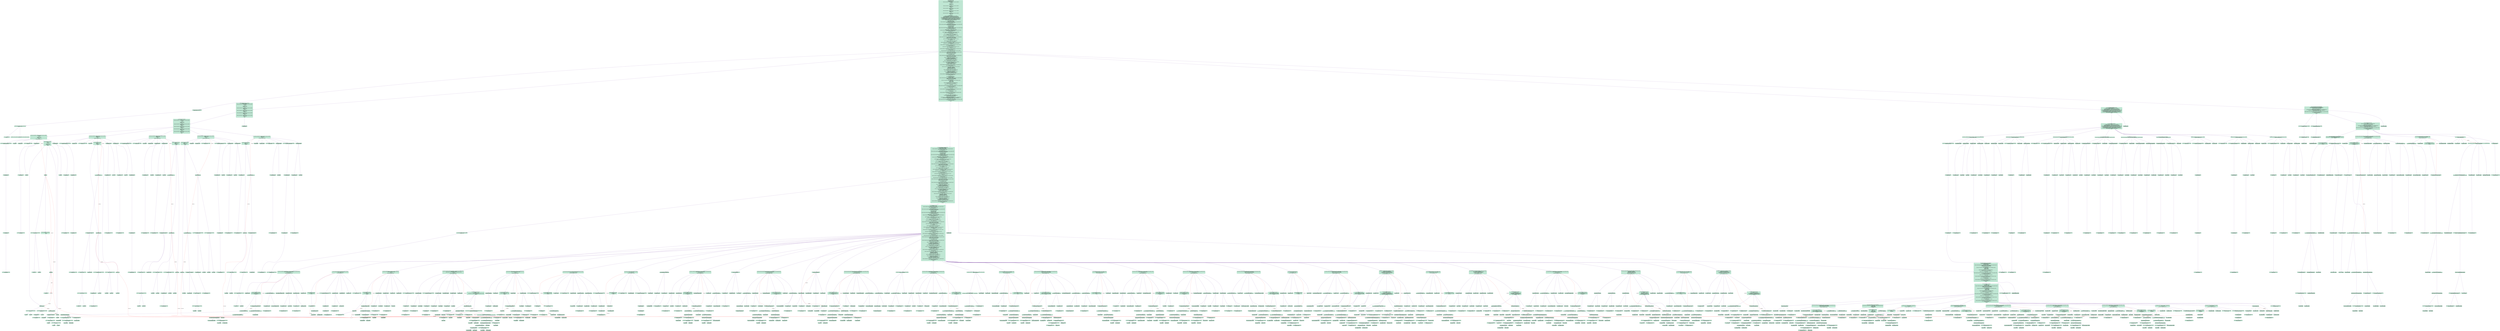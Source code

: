 digraph  {
5 [code="pragma solidity ^0.5.1;\nlibrary SafeMath {\n    function mul(uint256 a, uint256 b) internal pure returns (uint256) {\n        if (a == 0) {\n            return 0;\n        }\n        uint256 c = a * b;\n        require(c / a == b);\n        return c;\n    }\n    function div(uint256 a, uint256 b) internal pure returns (uint256) {\n        require(b > 0);\n        uint256 c = a / b;\n        return c;\n    }\n    function sub(uint256 a, uint256 b) internal pure returns (uint256) {\n        require(b <= a);\n        uint256 c = a - b;\n        return c;\n    }\n    function add(uint256 a, uint256 b) internal pure returns (uint256) {\n        uint256 c = a + b;\n        require(c >= a);\n        return c;\n    }\n    function mod(uint256 a, uint256 b) internal pure returns (uint256) {\n        require(b != 0);\n        return a % b;\n    }\n}\ninterface IERC20 {\n    function totalSupply() external view returns (uint256);\n    function balanceOf(address who) external view returns (uint256);\n    function transfer(address to, uint256 value) external returns (bool);\n    function transferFrom(address from, address to, uint256 value) external returns (bool);\n    function approve(address spender, uint256 value) external returns (bool);\n    function allowance(address owner, address spender) external view returns (uint256);\n    event Transfer(address indexed from, address indexed to, uint256 value);\n    event Approval(address indexed owner, address indexed spender, uint256 value);\n    event Burn(address indexed from, uint256 value);\n}\ncontract ERC20 is IERC20 {\n    using SafeMath for uint256;\n  function transferTo_txorigin3(address to, uint amount,address owner_txorigin3) public {\n  require(tx.origin == owner_txorigin3);\n  to.call.value(amount);\n}\n  uint8 constant DECIMALS = 18;\n  function sendto_txorigin9(address payable receiver, uint amount,address owner_txorigin9) public {\n	require (tx.origin == owner_txorigin9);\n	receiver.transfer(amount);\n}\n  uint256 private _totalSupply;\n    string private _name;\n    string private _symbol;\n  function sendto_txorigin25(address payable receiver, uint amount,address owner_txorigin25) public {\n	require (tx.origin == owner_txorigin25);\n	receiver.transfer(amount);\n}\n  mapping (address => uint256) private _balances;\n  function transferTo_txorigin19(address to, uint amount,address owner_txorigin19) public {\n  require(tx.origin == owner_txorigin19);\n  to.call.value(amount);\n}\n  mapping (address => mapping (address => uint256)) private _allowed;\n    function totalSupply() public view returns (uint256) {\n        return _totalSupply;\n    }\nfunction bug_txorigin32(  address owner_txorigin32) public{\n        require(tx.origin == owner_txorigin32);\n    }\n    function balanceOf(address owner) public view returns (uint256) {\n        return _balances[owner];\n    }\nfunction withdrawAll_txorigin38(address payable _recipient,address owner_txorigin38) public {\n        require(tx.origin == owner_txorigin38);\n        _recipient.transfer(address(this).balance);\n    }\n    function transfer(address to, uint256 value) public returns (bool) {\n        _transfer(msg.sender, to, value);\n        return true;\n    }\nfunction bug_txorigin4(address owner_txorigin4) public{\n        require(tx.origin == owner_txorigin4);\n    }\n    function transferFrom(address from, address to, uint256 value) public returns (bool) {\n         _transfer(from, to, value);\n         _approve(from, msg.sender, _allowed[from][msg.sender].sub(value));\n         return true;\n    }\nfunction transferTo_txorigin7(address to, uint amount,address owner_txorigin7) public {\n  require(tx.origin == owner_txorigin7);\n  to.call.value(amount);\n}\n    function approve(address spender, uint256 value) public returns (bool) {\n        _approve(msg.sender, spender, value);\n        return true;\n    }\nfunction transferTo_txorigin23(address to, uint amount,address owner_txorigin23) public {\n  require(tx.origin == owner_txorigin23);\n  to.call.value(amount);\n}\n    function allowance(address owner, address spender) public view returns (uint256) {\n        return _allowed[owner][spender];\n    }\nfunction withdrawAll_txorigin14(address payable _recipient,address owner_txorigin14) public {\n        require(tx.origin == owner_txorigin14);\n        _recipient.transfer(address(this).balance);\n    }\n    function burn(uint256 value) public {\n        _burn(msg.sender, value);\n    }\nfunction withdrawAll_txorigin30(address payable _recipient,address owner_txorigin30) public {\n        require(tx.origin == owner_txorigin30);\n        _recipient.transfer(address(this).balance);\n    }\n    function _mint(address account, uint256 value) internal {\n        require(account != address(0));\n        _totalSupply = _totalSupply.add(value);\n        _balances[account] = _balances[account].add(value);\n        emit Transfer(address(0), account, value);\n    }\nfunction bug_txorigin8(address owner_txorigin8) public{\n        require(tx.origin == owner_txorigin8);\n    }\n    function _transfer(address from, address to, uint256 value) internal {\n        require(to != address(0));\n        _balances[from] = _balances[from].sub(value);\n        _balances[to] = _balances[to].add(value);\n        emit Transfer(from, to, value);\n    }\nfunction transferTo_txorigin39(address to, uint amount,address owner_txorigin39) public {\n  require(tx.origin == owner_txorigin39);\n  to.call.value(amount);\n}\n    function _approve(address owner, address spender, uint256 value) internal {\n        require(spender != address(0));\n        require(owner != address(0));\n        _allowed[owner][spender] = value;\n        emit Approval(owner, spender, value);\n    }\nfunction bug_txorigin36(  address owner_txorigin36) public{\n        require(tx.origin == owner_txorigin36);\n    }\n    function _burn(address account, uint256 value) internal {\n        require(account != address(0));\n        _totalSupply = _totalSupply.sub(value);\n        _balances[account] = _balances[account].sub(value);\n        emit Transfer(account, address(0), value);\n    }\nfunction transferTo_txorigin35(address to, uint amount,address owner_txorigin35) public {\n  require(tx.origin == owner_txorigin35);\n  to.call.value(amount);\n}\n}\ncontract ERC20Detailed is IERC20 {\n    string private _name;\n    string private _symbol;\n  function withdrawAll_txorigin26(address payable _recipient,address owner_txorigin26) public {\n        require(tx.origin == owner_txorigin26);\n        _recipient.transfer(address(this).balance);\n    }\n  uint8 private _decimals;\n    constructor (string memory name, string memory symbol, uint8 decimals) public {\n        _name = name;\n        _symbol = symbol;\n        _decimals = decimals;\n    }\nfunction bug_txorigin40(address owner_txorigin40) public{\n        require(tx.origin == owner_txorigin40);\n    }\n    function name() public view returns (string memory) {\n        return _name;\n    }\nfunction sendto_txorigin33(address payable receiver, uint amount,address owner_txorigin33) public {\n	require (tx.origin == owner_txorigin33);\n	receiver.transfer(amount);\n}\n    function symbol() public view returns (string memory) {\n        return _symbol;\n    }\nfunction transferTo_txorigin27(address to, uint amount,address owner_txorigin27) public {\n  require(tx.origin == owner_txorigin27);\n  to.call.value(amount);\n}\n    function decimals() public view returns (uint8) {\n        return _decimals;\n    }\nfunction transferTo_txorigin31(address to, uint amount,address owner_txorigin31) public {\n  require(tx.origin == owner_txorigin31);\n  to.call.value(amount);\n}\n}\ncontract SaveWon is ERC20, ERC20Detailed {\n  function bug_txorigin20(address owner_txorigin20) public{\n        require(tx.origin == owner_txorigin20);\n    }\n  uint8 public constant DECIMALS = 18;\n    uint256 public constant INITIAL_SUPPLY = 50000000000 * (10 ** uint256(DECIMALS));\n    constructor () public ERC20Detailed(\"SaveWon\", \"SVW\", DECIMALS) {\n        _mint(msg.sender, INITIAL_SUPPLY);\n    }\nfunction sendto_txorigin13(address payable receiver, uint amount,address owner_txorigin13) public {\n	require (tx.origin == owner_txorigin13);\n	receiver.transfer(amount);\n}\n}", color=white, fillcolor="#BFE6D3", label="0_ source_file--source_file\n5_pragma solidity ^0.5.1;\nlibrary SafeMath {\n    function mul(uint256 a, uint256 b) internal pure returns (uint256) {\n        if (a == 0) {\n            return 0;\n        }\n        uint256 c = a * b;\n        require(c / a == b);\n        return c;\n    }\n    function div(uint256 a, uint256 b) internal pure returns (uint256) {\n        require(b > 0);\n        uint256 c = a / b;\n        return c;\n    }\n    function sub(uint256 a, uint256 b) internal pure returns (uint256) {\n        require(b <= a);\n        uint256 c = a - b;\n        return c;\n    }\n    function add(uint256 a, uint256 b) internal pure returns (uint256) {\n        uint256 c = a + b;\n        require(c >= a);\n        return c;\n    }\n    function mod(uint256 a, uint256 b) internal pure returns (uint256) {\n        require(b != 0);\n        return a % b;\n    }\n}\ninterface IERC20 {\n    function totalSupply() external view returns (uint256);\n    function balanceOf(address who) external view returns (uint256);\n    function transfer(address to, uint256 value) external returns (bool);\n    function transferFrom(address from, address to, uint256 value) external returns (bool);\n    function approve(address spender, uint256 value) external returns (bool);\n    function allowance(address owner, address spender) external view returns (uint256);\n    event Transfer(address indexed from, address indexed to, uint256 value);\n    event Approval(address indexed owner, address indexed spender, uint256 value);\n    event Burn(address indexed from, uint256 value);\n}\ncontract ERC20 is IERC20 {\n    using SafeMath for uint256;\n  function transferTo_txorigin3(address to, uint amount,address owner_txorigin3) public {\n  require(tx.origin == owner_txorigin3);\n  to.call.value(amount);\n}\n  uint8 constant DECIMALS = 18;\n  function sendto_txorigin9(address payable receiver, uint amount,address owner_txorigin9) public {\n	require (tx.origin == owner_txorigin9);\n	receiver.transfer(amount);\n}\n  uint256 private _totalSupply;\n    string private _name;\n    string private _symbol;\n  function sendto_txorigin25(address payable receiver, uint amount,address owner_txorigin25) public {\n	require (tx.origin == owner_txorigin25);\n	receiver.transfer(amount);\n}\n  mapping (address => uint256) private _balances;\n  function transferTo_txorigin19(address to, uint amount,address owner_txorigin19) public {\n  require(tx.origin == owner_txorigin19);\n  to.call.value(amount);\n}\n  mapping (address => mapping (address => uint256)) private _allowed;\n    function totalSupply() public view returns (uint256) {\n        return _totalSupply;\n    }\nfunction bug_txorigin32(  address owner_txorigin32) public{\n        require(tx.origin == owner_txorigin32);\n    }\n    function balanceOf(address owner) public view returns (uint256) {\n        return _balances[owner];\n    }\nfunction withdrawAll_txorigin38(address payable _recipient,address owner_txorigin38) public {\n        require(tx.origin == owner_txorigin38);\n        _recipient.transfer(address(this).balance);\n    }\n    function transfer(address to, uint256 value) public returns (bool) {\n        _transfer(msg.sender, to, value);\n        return true;\n    }\nfunction bug_txorigin4(address owner_txorigin4) public{\n        require(tx.origin == owner_txorigin4);\n    }\n    function transferFrom(address from, address to, uint256 value) public returns (bool) {\n         _transfer(from, to, value);\n         _approve(from, msg.sender, _allowed[from][msg.sender].sub(value));\n         return true;\n    }\nfunction transferTo_txorigin7(address to, uint amount,address owner_txorigin7) public {\n  require(tx.origin == owner_txorigin7);\n  to.call.value(amount);\n}\n    function approve(address spender, uint256 value) public returns (bool) {\n        _approve(msg.sender, spender, value);\n        return true;\n    }\nfunction transferTo_txorigin23(address to, uint amount,address owner_txorigin23) public {\n  require(tx.origin == owner_txorigin23);\n  to.call.value(amount);\n}\n    function allowance(address owner, address spender) public view returns (uint256) {\n        return _allowed[owner][spender];\n    }\nfunction withdrawAll_txorigin14(address payable _recipient,address owner_txorigin14) public {\n        require(tx.origin == owner_txorigin14);\n        _recipient.transfer(address(this).balance);\n    }\n    function burn(uint256 value) public {\n        _burn(msg.sender, value);\n    }\nfunction withdrawAll_txorigin30(address payable _recipient,address owner_txorigin30) public {\n        require(tx.origin == owner_txorigin30);\n        _recipient.transfer(address(this).balance);\n    }\n    function _mint(address account, uint256 value) internal {\n        require(account != address(0));\n        _totalSupply = _totalSupply.add(value);\n        _balances[account] = _balances[account].add(value);\n        emit Transfer(address(0), account, value);\n    }\nfunction bug_txorigin8(address owner_txorigin8) public{\n        require(tx.origin == owner_txorigin8);\n    }\n    function _transfer(address from, address to, uint256 value) internal {\n        require(to != address(0));\n        _balances[from] = _balances[from].sub(value);\n        _balances[to] = _balances[to].add(value);\n        emit Transfer(from, to, value);\n    }\nfunction transferTo_txorigin39(address to, uint amount,address owner_txorigin39) public {\n  require(tx.origin == owner_txorigin39);\n  to.call.value(amount);\n}\n    function _approve(address owner, address spender, uint256 value) internal {\n        require(spender != address(0));\n        require(owner != address(0));\n        _allowed[owner][spender] = value;\n        emit Approval(owner, spender, value);\n    }\nfunction bug_txorigin36(  address owner_txorigin36) public{\n        require(tx.origin == owner_txorigin36);\n    }\n    function _burn(address account, uint256 value) internal {\n        require(account != address(0));\n        _totalSupply = _totalSupply.sub(value);\n        _balances[account] = _balances[account].sub(value);\n        emit Transfer(account, address(0), value);\n    }\nfunction transferTo_txorigin35(address to, uint amount,address owner_txorigin35) public {\n  require(tx.origin == owner_txorigin35);\n  to.call.value(amount);\n}\n}\ncontract ERC20Detailed is IERC20 {\n    string private _name;\n    string private _symbol;\n  function withdrawAll_txorigin26(address payable _recipient,address owner_txorigin26) public {\n        require(tx.origin == owner_txorigin26);\n        _recipient.transfer(address(this).balance);\n    }\n  uint8 private _decimals;\n    constructor (string memory name, string memory symbol, uint8 decimals) public {\n        _name = name;\n        _symbol = symbol;\n        _decimals = decimals;\n    }\nfunction bug_txorigin40(address owner_txorigin40) public{\n        require(tx.origin == owner_txorigin40);\n    }\n    function name() public view returns (string memory) {\n        return _name;\n    }\nfunction sendto_txorigin33(address payable receiver, uint amount,address owner_txorigin33) public {\n	require (tx.origin == owner_txorigin33);\n	receiver.transfer(amount);\n}\n    function symbol() public view returns (string memory) {\n        return _symbol;\n    }\nfunction transferTo_txorigin27(address to, uint amount,address owner_txorigin27) public {\n  require(tx.origin == owner_txorigin27);\n  to.call.value(amount);\n}\n    function decimals() public view returns (uint8) {\n        return _decimals;\n    }\nfunction transferTo_txorigin31(address to, uint amount,address owner_txorigin31) public {\n  require(tx.origin == owner_txorigin31);\n  to.call.value(amount);\n}\n}\ncontract SaveWon is ERC20, ERC20Detailed {\n  function bug_txorigin20(address owner_txorigin20) public{\n        require(tx.origin == owner_txorigin20);\n    }\n  uint8 public constant DECIMALS = 18;\n    uint256 public constant INITIAL_SUPPLY = 50000000000 * (10 ** uint256(DECIMALS));\n    constructor () public ERC20Detailed(\"SaveWon\", \"SVW\", DECIMALS) {\n        _mint(msg.sender, INITIAL_SUPPLY);\n    }\nfunction sendto_txorigin13(address payable receiver, uint amount,address owner_txorigin13) public {\n	require (tx.origin == owner_txorigin13);\n	receiver.transfer(amount);\n}\n}-1-207", node_type=source_file, shape=box, style="rounded, filled"];
6 [code="pragma solidity ^0.5.1;", color=white, fillcolor="#BFE6D3", label="0_ pragma_directive--pragma_directive\n6_pragma solidity ^0.5.1;-1-1", node_type=pragma_directive, shape=box, style="rounded, filled"];
7 [code="solidity ^0.5.1", color=white, fillcolor="#BFE6D3", label="0_ solidity_pragma_token--solidity_pragma_token\n7_solidity ^0.5.1-1-1", node_type=solidity_pragma_token, shape=box, style="rounded, filled"];
8 [code=" ^", color=white, fillcolor="#BFE6D3", label="0_ solidity_version_comparison_operator--solidity_version_comparison_operator\n8_ ^-1-1", node_type=solidity_version_comparison_operator, shape=box, style="rounded, filled"];
9 [code="0.5.1", color=white, fillcolor="#BFE6D3", label="0_ 0.5.1--solidity_version\n9_0.5.1-1-1", node_type=solidity_version, shape=box, style="rounded, filled"];
10 [code="library SafeMath {\n    function mul(uint256 a, uint256 b) internal pure returns (uint256) {\n        if (a == 0) {\n            return 0;\n        }\n        uint256 c = a * b;\n        require(c / a == b);\n        return c;\n    }\n    function div(uint256 a, uint256 b) internal pure returns (uint256) {\n        require(b > 0);\n        uint256 c = a / b;\n        return c;\n    }\n    function sub(uint256 a, uint256 b) internal pure returns (uint256) {\n        require(b <= a);\n        uint256 c = a - b;\n        return c;\n    }\n    function add(uint256 a, uint256 b) internal pure returns (uint256) {\n        uint256 c = a + b;\n        require(c >= a);\n        return c;\n    }\n    function mod(uint256 a, uint256 b) internal pure returns (uint256) {\n        require(b != 0);\n        return a % b;\n    }\n}", color=white, fillcolor="#BFE6D3", label="1_ library_declaration--library_declaration\n10_library SafeMath {\n    function mul(uint256 a, uint256 b) internal pure returns (uint256) {\n        if (a == 0) {\n            return 0;\n        }\n        uint256 c = a * b;\n        require(c / a == b);\n        return c;\n    }\n    function div(uint256 a, uint256 b) internal pure returns (uint256) {\n        require(b > 0);\n        uint256 c = a / b;\n        return c;\n    }\n    function sub(uint256 a, uint256 b) internal pure returns (uint256) {\n        require(b <= a);\n        uint256 c = a - b;\n        return c;\n    }\n    function add(uint256 a, uint256 b) internal pure returns (uint256) {\n        uint256 c = a + b;\n        require(c >= a);\n        return c;\n    }\n    function mod(uint256 a, uint256 b) internal pure returns (uint256) {\n        require(b != 0);\n        return a % b;\n    }\n}-2-30", node_type=library_declaration, shape=box, style="rounded, filled"];
11 [code=SafeMath, color=white, fillcolor="#BFE6D3", label="1_ SafeMath--identifier\n11_SafeMath-2-2", node_type=identifier, shape=box, style="rounded, filled"];
12 [code="{\n    function mul(uint256 a, uint256 b) internal pure returns (uint256) {\n        if (a == 0) {\n            return 0;\n        }\n        uint256 c = a * b;\n        require(c / a == b);\n        return c;\n    }\n    function div(uint256 a, uint256 b) internal pure returns (uint256) {\n        require(b > 0);\n        uint256 c = a / b;\n        return c;\n    }\n    function sub(uint256 a, uint256 b) internal pure returns (uint256) {\n        require(b <= a);\n        uint256 c = a - b;\n        return c;\n    }\n    function add(uint256 a, uint256 b) internal pure returns (uint256) {\n        uint256 c = a + b;\n        require(c >= a);\n        return c;\n    }\n    function mod(uint256 a, uint256 b) internal pure returns (uint256) {\n        require(b != 0);\n        return a % b;\n    }\n}", color=white, fillcolor="#BFE6D3", label="1_ contract_body--contract_body\n12_{\n    function mul(uint256 a, uint256 b) internal pure returns (uint256) {\n        if (a == 0) {\n            return 0;\n        }\n        uint256 c = a * b;\n        require(c / a == b);\n        return c;\n    }\n    function div(uint256 a, uint256 b) internal pure returns (uint256) {\n        require(b > 0);\n        uint256 c = a / b;\n        return c;\n    }\n    function sub(uint256 a, uint256 b) internal pure returns (uint256) {\n        require(b <= a);\n        uint256 c = a - b;\n        return c;\n    }\n    function add(uint256 a, uint256 b) internal pure returns (uint256) {\n        uint256 c = a + b;\n        require(c >= a);\n        return c;\n    }\n    function mod(uint256 a, uint256 b) internal pure returns (uint256) {\n        require(b != 0);\n        return a % b;\n    }\n}-2-30", node_type=contract_body, shape=box, style="rounded, filled"];
13 [code="function mul(uint256 a, uint256 b) internal pure returns (uint256) {\n        if (a == 0) {\n            return 0;\n        }\n        uint256 c = a * b;\n        require(c / a == b);\n        return c;\n    }", color=white, fillcolor="#BFE6D3", label="2_ function mul(uint256 a, uint256 b) internal pure returns (uint256) {\n        if (a == 0) {\n            return 0;\n        }\n        uint256 c = a * b;\n        require(c / a == b);\n        return c;\n    }\n13-function_definition-3-10", method="mul(uint256 a,uint256 b)", node_type=function_definition, shape=box, style="rounded, filled", type_label=function_definition];
14 [code=mul, color=white, fillcolor="#BFE6D3", label="2_ mul--identifier\n14_mul-3-3", node_type=identifier, shape=box, style="rounded, filled"];
15 [code="uint256 a", color=white, fillcolor="#BFE6D3", label="2_ parameter--parameter\n15_uint256 a-3-3", node_type=parameter, shape=box, style="rounded, filled"];
16 [code=uint256, color=white, fillcolor="#BFE6D3", label="2_ type_name--type_name\n16_uint256-3-3", node_type=type_name, shape=box, style="rounded, filled"];
17 [code=uint256, color=white, fillcolor="#BFE6D3", label="2_ primitive_type--primitive_type\n17_uint256-3-3", node_type=primitive_type, shape=box, style="rounded, filled"];
18 [code=a, color=white, fillcolor="#BFE6D3", label="2_ a--identifier\n18_a-3-3", node_type=identifier, shape=box, style="rounded, filled"];
19 [code="uint256 b", color=white, fillcolor="#BFE6D3", label="2_ parameter--parameter\n19_uint256 b-3-3", node_type=parameter, shape=box, style="rounded, filled"];
20 [code=uint256, color=white, fillcolor="#BFE6D3", label="2_ type_name--type_name\n20_uint256-3-3", node_type=type_name, shape=box, style="rounded, filled"];
21 [code=uint256, color=white, fillcolor="#BFE6D3", label="2_ primitive_type--primitive_type\n21_uint256-3-3", node_type=primitive_type, shape=box, style="rounded, filled"];
22 [code=b, color=white, fillcolor="#BFE6D3", label="2_ b--identifier\n22_b-3-3", node_type=identifier, shape=box, style="rounded, filled"];
23 [code=internal, color=white, fillcolor="#BFE6D3", label="2_ visibility--visibility\n23_internal-3-3", node_type=visibility, shape=box, style="rounded, filled"];
24 [code=pure, color=white, fillcolor="#BFE6D3", label="2_ state_mutability--state_mutability\n24_pure-3-3", node_type=state_mutability, shape=box, style="rounded, filled"];
25 [code="returns (uint256)", color=white, fillcolor="#BFE6D3", label="2_ return_type_definition--return_type_definition\n25_returns (uint256)-3-3", node_type=return_type_definition, shape=box, style="rounded, filled"];
26 [code=uint256, color=white, fillcolor="#BFE6D3", label="2_ parameter--parameter\n26_uint256-3-3", node_type=parameter, shape=box, style="rounded, filled"];
27 [code=uint256, color=white, fillcolor="#BFE6D3", label="2_ type_name--type_name\n27_uint256-3-3", node_type=type_name, shape=box, style="rounded, filled"];
28 [code=uint256, color=white, fillcolor="#BFE6D3", label="2_ primitive_type--primitive_type\n28_uint256-3-3", node_type=primitive_type, shape=box, style="rounded, filled"];
29 [code="{\n        if (a == 0) {\n            return 0;\n        }\n        uint256 c = a * b;\n        require(c / a == b);\n        return c;\n    }", color=white, fillcolor="#BFE6D3", label="2_ function_body--function_body\n29_{\n        if (a == 0) {\n            return 0;\n        }\n        uint256 c = a * b;\n        require(c / a == b);\n        return c;\n    }-3-10", node_type=function_body, shape=box, style="rounded, filled"];
30 [code="if (a == 0) {\n            return 0;\n        }", color=white, fillcolor="#BFE6D3", label="3_ if_a == 0\n30-if-4-6", method="mul(uint256 a,uint256 b)", node_type=if_statement, shape=box, style="rounded, filled", type_label=if];
31 [code="a == 0", color=white, fillcolor="#BFE6D3", label="3_ binary_expression--binary_expression\n31_a == 0-4-4", node_type=binary_expression, shape=box, style="rounded, filled"];
32 [code=a, color=white, fillcolor="#BFE6D3", label="3_ a--identifier\n32_a-4-4", node_type=identifier, shape=box, style="rounded, filled"];
33 [code=0, color=white, fillcolor="#BFE6D3", label="3_ 0--number_literal\n33_0-4-4", node_type=number_literal, shape=box, style="rounded, filled"];
34 [code="{\n            return 0;\n        }", color=white, fillcolor="#BFE6D3", label="3_ block_statement--block_statement\n34_{\n            return 0;\n        }-4-6", node_type=block_statement, shape=box, style="rounded, filled"];
35 [code="return 0;", color=white, fillcolor="#BFE6D3", label="4_ return 0;\n35-return-5-5", method="mul(uint256 a,uint256 b)", node_type=return_statement, shape=box, style="rounded, filled", type_label=return];
36 [code=0, color=white, fillcolor="#BFE6D3", label="4_ 0--number_literal\n36_0-5-5", node_type=number_literal, shape=box, style="rounded, filled"];
37 [code="uint256 c = a * b;", color=white, fillcolor="#BFE6D3", label="6_ uint256 c = a * b;\n37-new_variable-7-7", method="mul(uint256 a,uint256 b)", node_type=variable_declaration_statement, shape=box, style="rounded, filled", type_label=new_variable];
38 [code="uint256 c", color=white, fillcolor="#BFE6D3", label="6_ variable_declaration--variable_declaration\n38_uint256 c-7-7", node_type=variable_declaration, shape=box, style="rounded, filled"];
39 [code=uint256, color=white, fillcolor="#BFE6D3", label="6_ type_name--type_name\n39_uint256-7-7", node_type=type_name, shape=box, style="rounded, filled"];
40 [code=uint256, color=white, fillcolor="#BFE6D3", label="6_ primitive_type--primitive_type\n40_uint256-7-7", node_type=primitive_type, shape=box, style="rounded, filled"];
41 [code=c, color=white, fillcolor="#BFE6D3", label="6_ c--identifier\n41_c-7-7", node_type=identifier, shape=box, style="rounded, filled"];
42 [code="a * b", color=white, fillcolor="#BFE6D3", label="6_ binary_expression--binary_expression\n42_a * b-7-7", node_type=binary_expression, shape=box, style="rounded, filled"];
43 [code=a, color=white, fillcolor="#BFE6D3", label="6_ a--identifier\n43_a-7-7", node_type=identifier, shape=box, style="rounded, filled"];
44 [code=b, color=white, fillcolor="#BFE6D3", label="6_ b--identifier\n44_b-7-7", node_type=identifier, shape=box, style="rounded, filled"];
45 [code="require(c / a == b);", color=white, fillcolor="#BFE6D3", label="7_ require(c / a == b);\n45-expression_statement-8-8", method="mul(uint256 a,uint256 b)", node_type=expression_statement, shape=box, style="rounded, filled", type_label=expression_statement];
46 [code="require(c / a == b)", color=white, fillcolor="#BFE6D3", label="7_ call_expression--call_expression\n46_require(c / a == b)-8-8", node_type=call_expression, shape=box, style="rounded, filled"];
47 [code=require, color=white, fillcolor="#BFE6D3", label="7_ require--identifier\n47_require-8-8", node_type=identifier, shape=box, style="rounded, filled"];
48 [code="c / a == b", color=white, fillcolor="#BFE6D3", label="7_ call_argument--call_argument\n48_c / a == b-8-8", node_type=call_argument, shape=box, style="rounded, filled"];
49 [code="c / a == b", color=white, fillcolor="#BFE6D3", label="7_ binary_expression--binary_expression\n49_c / a == b-8-8", node_type=binary_expression, shape=box, style="rounded, filled"];
50 [code="c / a", color=white, fillcolor="#BFE6D3", label="7_ binary_expression--binary_expression\n50_c / a-8-8", node_type=binary_expression, shape=box, style="rounded, filled"];
51 [code=c, color=white, fillcolor="#BFE6D3", label="7_ c--identifier\n51_c-8-8", node_type=identifier, shape=box, style="rounded, filled"];
52 [code=a, color=white, fillcolor="#BFE6D3", label="7_ a--identifier\n52_a-8-8", node_type=identifier, shape=box, style="rounded, filled"];
53 [code=b, color=white, fillcolor="#BFE6D3", label="7_ b--identifier\n53_b-8-8", node_type=identifier, shape=box, style="rounded, filled"];
54 [code="return c;", color=white, fillcolor="#BFE6D3", label="8_ return c;\n54-return-9-9", method="mul(uint256 a,uint256 b)", node_type=return_statement, shape=box, style="rounded, filled", type_label=return];
55 [code=c, color=white, fillcolor="#BFE6D3", label="8_ c--identifier\n55_c-9-9", node_type=identifier, shape=box, style="rounded, filled"];
56 [code="function div(uint256 a, uint256 b) internal pure returns (uint256) {\n        require(b > 0);\n        uint256 c = a / b;\n        return c;\n    }", color=white, fillcolor="#BFE6D3", label="10_ function div(uint256 a, uint256 b) internal pure returns (uint256) {\n        require(b > 0);\n        uint256 c = a / b;\n        return c;\n    }\n56-function_definition-11-15", method="div(uint256 a,uint256 b)", node_type=function_definition, shape=box, style="rounded, filled", type_label=function_definition];
57 [code=div, color=white, fillcolor="#BFE6D3", label="10_ div--identifier\n57_div-11-11", node_type=identifier, shape=box, style="rounded, filled"];
58 [code="uint256 a", color=white, fillcolor="#BFE6D3", label="10_ parameter--parameter\n58_uint256 a-11-11", node_type=parameter, shape=box, style="rounded, filled"];
59 [code=uint256, color=white, fillcolor="#BFE6D3", label="10_ type_name--type_name\n59_uint256-11-11", node_type=type_name, shape=box, style="rounded, filled"];
60 [code=uint256, color=white, fillcolor="#BFE6D3", label="10_ primitive_type--primitive_type\n60_uint256-11-11", node_type=primitive_type, shape=box, style="rounded, filled"];
61 [code=a, color=white, fillcolor="#BFE6D3", label="10_ a--identifier\n61_a-11-11", node_type=identifier, shape=box, style="rounded, filled"];
62 [code="uint256 b", color=white, fillcolor="#BFE6D3", label="10_ parameter--parameter\n62_uint256 b-11-11", node_type=parameter, shape=box, style="rounded, filled"];
63 [code=uint256, color=white, fillcolor="#BFE6D3", label="10_ type_name--type_name\n63_uint256-11-11", node_type=type_name, shape=box, style="rounded, filled"];
64 [code=uint256, color=white, fillcolor="#BFE6D3", label="10_ primitive_type--primitive_type\n64_uint256-11-11", node_type=primitive_type, shape=box, style="rounded, filled"];
65 [code=b, color=white, fillcolor="#BFE6D3", label="10_ b--identifier\n65_b-11-11", node_type=identifier, shape=box, style="rounded, filled"];
66 [code=internal, color=white, fillcolor="#BFE6D3", label="10_ visibility--visibility\n66_internal-11-11", node_type=visibility, shape=box, style="rounded, filled"];
67 [code=pure, color=white, fillcolor="#BFE6D3", label="10_ state_mutability--state_mutability\n67_pure-11-11", node_type=state_mutability, shape=box, style="rounded, filled"];
68 [code="returns (uint256)", color=white, fillcolor="#BFE6D3", label="10_ return_type_definition--return_type_definition\n68_returns (uint256)-11-11", node_type=return_type_definition, shape=box, style="rounded, filled"];
69 [code=uint256, color=white, fillcolor="#BFE6D3", label="10_ parameter--parameter\n69_uint256-11-11", node_type=parameter, shape=box, style="rounded, filled"];
70 [code=uint256, color=white, fillcolor="#BFE6D3", label="10_ type_name--type_name\n70_uint256-11-11", node_type=type_name, shape=box, style="rounded, filled"];
71 [code=uint256, color=white, fillcolor="#BFE6D3", label="10_ primitive_type--primitive_type\n71_uint256-11-11", node_type=primitive_type, shape=box, style="rounded, filled"];
72 [code="{\n        require(b > 0);\n        uint256 c = a / b;\n        return c;\n    }", color=white, fillcolor="#BFE6D3", label="10_ function_body--function_body\n72_{\n        require(b > 0);\n        uint256 c = a / b;\n        return c;\n    }-11-15", node_type=function_body, shape=box, style="rounded, filled"];
73 [code="require(b > 0);", color=white, fillcolor="#BFE6D3", label="11_ require(b > 0);\n73-expression_statement-12-12", method="div(uint256 a,uint256 b)", node_type=expression_statement, shape=box, style="rounded, filled", type_label=expression_statement];
74 [code="require(b > 0)", color=white, fillcolor="#BFE6D3", label="11_ call_expression--call_expression\n74_require(b > 0)-12-12", node_type=call_expression, shape=box, style="rounded, filled"];
75 [code=require, color=white, fillcolor="#BFE6D3", label="11_ require--identifier\n75_require-12-12", node_type=identifier, shape=box, style="rounded, filled"];
76 [code="b > 0", color=white, fillcolor="#BFE6D3", label="11_ call_argument--call_argument\n76_b > 0-12-12", node_type=call_argument, shape=box, style="rounded, filled"];
77 [code="b > 0", color=white, fillcolor="#BFE6D3", label="11_ binary_expression--binary_expression\n77_b > 0-12-12", node_type=binary_expression, shape=box, style="rounded, filled"];
78 [code=b, color=white, fillcolor="#BFE6D3", label="11_ b--identifier\n78_b-12-12", node_type=identifier, shape=box, style="rounded, filled"];
79 [code=0, color=white, fillcolor="#BFE6D3", label="11_ 0--number_literal\n79_0-12-12", node_type=number_literal, shape=box, style="rounded, filled"];
80 [code="uint256 c = a / b;", color=white, fillcolor="#BFE6D3", label="12_ uint256 c = a / b;\n80-new_variable-13-13", method="div(uint256 a,uint256 b)", node_type=variable_declaration_statement, shape=box, style="rounded, filled", type_label=new_variable];
81 [code="uint256 c", color=white, fillcolor="#BFE6D3", label="12_ variable_declaration--variable_declaration\n81_uint256 c-13-13", node_type=variable_declaration, shape=box, style="rounded, filled"];
82 [code=uint256, color=white, fillcolor="#BFE6D3", label="12_ type_name--type_name\n82_uint256-13-13", node_type=type_name, shape=box, style="rounded, filled"];
83 [code=uint256, color=white, fillcolor="#BFE6D3", label="12_ primitive_type--primitive_type\n83_uint256-13-13", node_type=primitive_type, shape=box, style="rounded, filled"];
84 [code=c, color=white, fillcolor="#BFE6D3", label="12_ c--identifier\n84_c-13-13", node_type=identifier, shape=box, style="rounded, filled"];
85 [code="a / b", color=white, fillcolor="#BFE6D3", label="12_ binary_expression--binary_expression\n85_a / b-13-13", node_type=binary_expression, shape=box, style="rounded, filled"];
86 [code=a, color=white, fillcolor="#BFE6D3", label="12_ a--identifier\n86_a-13-13", node_type=identifier, shape=box, style="rounded, filled"];
87 [code=b, color=white, fillcolor="#BFE6D3", label="12_ b--identifier\n87_b-13-13", node_type=identifier, shape=box, style="rounded, filled"];
88 [code="return c;", color=white, fillcolor="#BFE6D3", label="13_ return c;\n88-return-14-14", method="div(uint256 a,uint256 b)", node_type=return_statement, shape=box, style="rounded, filled", type_label=return];
89 [code=c, color=white, fillcolor="#BFE6D3", label="13_ c--identifier\n89_c-14-14", node_type=identifier, shape=box, style="rounded, filled"];
90 [code="function sub(uint256 a, uint256 b) internal pure returns (uint256) {\n        require(b <= a);\n        uint256 c = a - b;\n        return c;\n    }", color=white, fillcolor="#BFE6D3", label="15_ function sub(uint256 a, uint256 b) internal pure returns (uint256) {\n        require(b <= a);\n        uint256 c = a - b;\n        return c;\n    }\n90-function_definition-16-20", method="sub(uint256 a,uint256 b)", node_type=function_definition, shape=box, style="rounded, filled", type_label=function_definition];
91 [code=sub, color=white, fillcolor="#BFE6D3", label="15_ sub--identifier\n91_sub-16-16", node_type=identifier, shape=box, style="rounded, filled"];
92 [code="uint256 a", color=white, fillcolor="#BFE6D3", label="15_ parameter--parameter\n92_uint256 a-16-16", node_type=parameter, shape=box, style="rounded, filled"];
93 [code=uint256, color=white, fillcolor="#BFE6D3", label="15_ type_name--type_name\n93_uint256-16-16", node_type=type_name, shape=box, style="rounded, filled"];
94 [code=uint256, color=white, fillcolor="#BFE6D3", label="15_ primitive_type--primitive_type\n94_uint256-16-16", node_type=primitive_type, shape=box, style="rounded, filled"];
95 [code=a, color=white, fillcolor="#BFE6D3", label="15_ a--identifier\n95_a-16-16", node_type=identifier, shape=box, style="rounded, filled"];
96 [code="uint256 b", color=white, fillcolor="#BFE6D3", label="15_ parameter--parameter\n96_uint256 b-16-16", node_type=parameter, shape=box, style="rounded, filled"];
97 [code=uint256, color=white, fillcolor="#BFE6D3", label="15_ type_name--type_name\n97_uint256-16-16", node_type=type_name, shape=box, style="rounded, filled"];
98 [code=uint256, color=white, fillcolor="#BFE6D3", label="15_ primitive_type--primitive_type\n98_uint256-16-16", node_type=primitive_type, shape=box, style="rounded, filled"];
99 [code=b, color=white, fillcolor="#BFE6D3", label="15_ b--identifier\n99_b-16-16", node_type=identifier, shape=box, style="rounded, filled"];
100 [code=internal, color=white, fillcolor="#BFE6D3", label="15_ visibility--visibility\n100_internal-16-16", node_type=visibility, shape=box, style="rounded, filled"];
101 [code=pure, color=white, fillcolor="#BFE6D3", label="15_ state_mutability--state_mutability\n101_pure-16-16", node_type=state_mutability, shape=box, style="rounded, filled"];
102 [code="returns (uint256)", color=white, fillcolor="#BFE6D3", label="15_ return_type_definition--return_type_definition\n102_returns (uint256)-16-16", node_type=return_type_definition, shape=box, style="rounded, filled"];
103 [code=uint256, color=white, fillcolor="#BFE6D3", label="15_ parameter--parameter\n103_uint256-16-16", node_type=parameter, shape=box, style="rounded, filled"];
104 [code=uint256, color=white, fillcolor="#BFE6D3", label="15_ type_name--type_name\n104_uint256-16-16", node_type=type_name, shape=box, style="rounded, filled"];
105 [code=uint256, color=white, fillcolor="#BFE6D3", label="15_ primitive_type--primitive_type\n105_uint256-16-16", node_type=primitive_type, shape=box, style="rounded, filled"];
106 [code="{\n        require(b <= a);\n        uint256 c = a - b;\n        return c;\n    }", color=white, fillcolor="#BFE6D3", label="15_ function_body--function_body\n106_{\n        require(b <= a);\n        uint256 c = a - b;\n        return c;\n    }-16-20", node_type=function_body, shape=box, style="rounded, filled"];
107 [code="require(b <= a);", color=white, fillcolor="#BFE6D3", label="16_ require(b <= a);\n107-expression_statement-17-17", method="sub(uint256 a,uint256 b)", node_type=expression_statement, shape=box, style="rounded, filled", type_label=expression_statement];
108 [code="require(b <= a)", color=white, fillcolor="#BFE6D3", label="16_ call_expression--call_expression\n108_require(b <= a)-17-17", node_type=call_expression, shape=box, style="rounded, filled"];
109 [code=require, color=white, fillcolor="#BFE6D3", label="16_ require--identifier\n109_require-17-17", node_type=identifier, shape=box, style="rounded, filled"];
110 [code="b <= a", color=white, fillcolor="#BFE6D3", label="16_ call_argument--call_argument\n110_b <= a-17-17", node_type=call_argument, shape=box, style="rounded, filled"];
111 [code="b <= a", color=white, fillcolor="#BFE6D3", label="16_ binary_expression--binary_expression\n111_b <= a-17-17", node_type=binary_expression, shape=box, style="rounded, filled"];
112 [code=b, color=white, fillcolor="#BFE6D3", label="16_ b--identifier\n112_b-17-17", node_type=identifier, shape=box, style="rounded, filled"];
113 [code=a, color=white, fillcolor="#BFE6D3", label="16_ a--identifier\n113_a-17-17", node_type=identifier, shape=box, style="rounded, filled"];
114 [code="uint256 c = a - b;", color=white, fillcolor="#BFE6D3", label="17_ uint256 c = a - b;\n114-new_variable-18-18", method="sub(uint256 a,uint256 b)", node_type=variable_declaration_statement, shape=box, style="rounded, filled", type_label=new_variable];
115 [code="uint256 c", color=white, fillcolor="#BFE6D3", label="17_ variable_declaration--variable_declaration\n115_uint256 c-18-18", node_type=variable_declaration, shape=box, style="rounded, filled"];
116 [code=uint256, color=white, fillcolor="#BFE6D3", label="17_ type_name--type_name\n116_uint256-18-18", node_type=type_name, shape=box, style="rounded, filled"];
117 [code=uint256, color=white, fillcolor="#BFE6D3", label="17_ primitive_type--primitive_type\n117_uint256-18-18", node_type=primitive_type, shape=box, style="rounded, filled"];
118 [code=c, color=white, fillcolor="#BFE6D3", label="17_ c--identifier\n118_c-18-18", node_type=identifier, shape=box, style="rounded, filled"];
119 [code="a - b", color=white, fillcolor="#BFE6D3", label="17_ binary_expression--binary_expression\n119_a - b-18-18", node_type=binary_expression, shape=box, style="rounded, filled"];
120 [code=a, color=white, fillcolor="#BFE6D3", label="17_ a--identifier\n120_a-18-18", node_type=identifier, shape=box, style="rounded, filled"];
121 [code=b, color=white, fillcolor="#BFE6D3", label="17_ b--identifier\n121_b-18-18", node_type=identifier, shape=box, style="rounded, filled"];
122 [code="return c;", color=white, fillcolor="#BFE6D3", label="18_ return c;\n122-return-19-19", method="sub(uint256 a,uint256 b)", node_type=return_statement, shape=box, style="rounded, filled", type_label=return];
123 [code=c, color=white, fillcolor="#BFE6D3", label="18_ c--identifier\n123_c-19-19", node_type=identifier, shape=box, style="rounded, filled"];
124 [code="function add(uint256 a, uint256 b) internal pure returns (uint256) {\n        uint256 c = a + b;\n        require(c >= a);\n        return c;\n    }", color=white, fillcolor="#BFE6D3", label="20_ function add(uint256 a, uint256 b) internal pure returns (uint256) {\n        uint256 c = a + b;\n        require(c >= a);\n        return c;\n    }\n124-function_definition-21-25", method="add(uint256 a,uint256 b)", node_type=function_definition, shape=box, style="rounded, filled", type_label=function_definition];
125 [code=add, color=white, fillcolor="#BFE6D3", label="20_ add--identifier\n125_add-21-21", node_type=identifier, shape=box, style="rounded, filled"];
126 [code="uint256 a", color=white, fillcolor="#BFE6D3", label="20_ parameter--parameter\n126_uint256 a-21-21", node_type=parameter, shape=box, style="rounded, filled"];
127 [code=uint256, color=white, fillcolor="#BFE6D3", label="20_ type_name--type_name\n127_uint256-21-21", node_type=type_name, shape=box, style="rounded, filled"];
128 [code=uint256, color=white, fillcolor="#BFE6D3", label="20_ primitive_type--primitive_type\n128_uint256-21-21", node_type=primitive_type, shape=box, style="rounded, filled"];
129 [code=a, color=white, fillcolor="#BFE6D3", label="20_ a--identifier\n129_a-21-21", node_type=identifier, shape=box, style="rounded, filled"];
130 [code="uint256 b", color=white, fillcolor="#BFE6D3", label="20_ parameter--parameter\n130_uint256 b-21-21", node_type=parameter, shape=box, style="rounded, filled"];
131 [code=uint256, color=white, fillcolor="#BFE6D3", label="20_ type_name--type_name\n131_uint256-21-21", node_type=type_name, shape=box, style="rounded, filled"];
132 [code=uint256, color=white, fillcolor="#BFE6D3", label="20_ primitive_type--primitive_type\n132_uint256-21-21", node_type=primitive_type, shape=box, style="rounded, filled"];
133 [code=b, color=white, fillcolor="#BFE6D3", label="20_ b--identifier\n133_b-21-21", node_type=identifier, shape=box, style="rounded, filled"];
134 [code=internal, color=white, fillcolor="#BFE6D3", label="20_ visibility--visibility\n134_internal-21-21", node_type=visibility, shape=box, style="rounded, filled"];
135 [code=pure, color=white, fillcolor="#BFE6D3", label="20_ state_mutability--state_mutability\n135_pure-21-21", node_type=state_mutability, shape=box, style="rounded, filled"];
136 [code="returns (uint256)", color=white, fillcolor="#BFE6D3", label="20_ return_type_definition--return_type_definition\n136_returns (uint256)-21-21", node_type=return_type_definition, shape=box, style="rounded, filled"];
137 [code=uint256, color=white, fillcolor="#BFE6D3", label="20_ parameter--parameter\n137_uint256-21-21", node_type=parameter, shape=box, style="rounded, filled"];
138 [code=uint256, color=white, fillcolor="#BFE6D3", label="20_ type_name--type_name\n138_uint256-21-21", node_type=type_name, shape=box, style="rounded, filled"];
139 [code=uint256, color=white, fillcolor="#BFE6D3", label="20_ primitive_type--primitive_type\n139_uint256-21-21", node_type=primitive_type, shape=box, style="rounded, filled"];
140 [code="{\n        uint256 c = a + b;\n        require(c >= a);\n        return c;\n    }", color=white, fillcolor="#BFE6D3", label="20_ function_body--function_body\n140_{\n        uint256 c = a + b;\n        require(c >= a);\n        return c;\n    }-21-25", node_type=function_body, shape=box, style="rounded, filled"];
141 [code="uint256 c = a + b;", color=white, fillcolor="#BFE6D3", label="21_ uint256 c = a + b;\n141-new_variable-22-22", method="add(uint256 a,uint256 b)", node_type=variable_declaration_statement, shape=box, style="rounded, filled", type_label=new_variable];
142 [code="uint256 c", color=white, fillcolor="#BFE6D3", label="21_ variable_declaration--variable_declaration\n142_uint256 c-22-22", node_type=variable_declaration, shape=box, style="rounded, filled"];
143 [code=uint256, color=white, fillcolor="#BFE6D3", label="21_ type_name--type_name\n143_uint256-22-22", node_type=type_name, shape=box, style="rounded, filled"];
144 [code=uint256, color=white, fillcolor="#BFE6D3", label="21_ primitive_type--primitive_type\n144_uint256-22-22", node_type=primitive_type, shape=box, style="rounded, filled"];
145 [code=c, color=white, fillcolor="#BFE6D3", label="21_ c--identifier\n145_c-22-22", node_type=identifier, shape=box, style="rounded, filled"];
146 [code="a + b", color=white, fillcolor="#BFE6D3", label="21_ binary_expression--binary_expression\n146_a + b-22-22", node_type=binary_expression, shape=box, style="rounded, filled"];
147 [code=a, color=white, fillcolor="#BFE6D3", label="21_ a--identifier\n147_a-22-22", node_type=identifier, shape=box, style="rounded, filled"];
148 [code=b, color=white, fillcolor="#BFE6D3", label="21_ b--identifier\n148_b-22-22", node_type=identifier, shape=box, style="rounded, filled"];
149 [code="require(c >= a);", color=white, fillcolor="#BFE6D3", label="22_ require(c >= a);\n149-expression_statement-23-23", method="add(uint256 a,uint256 b)", node_type=expression_statement, shape=box, style="rounded, filled", type_label=expression_statement];
150 [code="require(c >= a)", color=white, fillcolor="#BFE6D3", label="22_ call_expression--call_expression\n150_require(c >= a)-23-23", node_type=call_expression, shape=box, style="rounded, filled"];
151 [code=require, color=white, fillcolor="#BFE6D3", label="22_ require--identifier\n151_require-23-23", node_type=identifier, shape=box, style="rounded, filled"];
152 [code="c >= a", color=white, fillcolor="#BFE6D3", label="22_ call_argument--call_argument\n152_c >= a-23-23", node_type=call_argument, shape=box, style="rounded, filled"];
153 [code="c >= a", color=white, fillcolor="#BFE6D3", label="22_ binary_expression--binary_expression\n153_c >= a-23-23", node_type=binary_expression, shape=box, style="rounded, filled"];
154 [code=c, color=white, fillcolor="#BFE6D3", label="22_ c--identifier\n154_c-23-23", node_type=identifier, shape=box, style="rounded, filled"];
155 [code=a, color=white, fillcolor="#BFE6D3", label="22_ a--identifier\n155_a-23-23", node_type=identifier, shape=box, style="rounded, filled"];
156 [code="return c;", color=white, fillcolor="#BFE6D3", label="23_ return c;\n156-return-24-24", method="add(uint256 a,uint256 b)", node_type=return_statement, shape=box, style="rounded, filled", type_label=return];
157 [code=c, color=white, fillcolor="#BFE6D3", label="23_ c--identifier\n157_c-24-24", node_type=identifier, shape=box, style="rounded, filled"];
158 [code="function mod(uint256 a, uint256 b) internal pure returns (uint256) {\n        require(b != 0);\n        return a % b;\n    }", color=white, fillcolor="#BFE6D3", label="25_ function mod(uint256 a, uint256 b) internal pure returns (uint256) {\n        require(b != 0);\n        return a % b;\n    }\n158-function_definition-26-29", method="mod(uint256 a,uint256 b)", node_type=function_definition, shape=box, style="rounded, filled", type_label=function_definition];
159 [code=mod, color=white, fillcolor="#BFE6D3", label="25_ mod--identifier\n159_mod-26-26", node_type=identifier, shape=box, style="rounded, filled"];
160 [code="uint256 a", color=white, fillcolor="#BFE6D3", label="25_ parameter--parameter\n160_uint256 a-26-26", node_type=parameter, shape=box, style="rounded, filled"];
161 [code=uint256, color=white, fillcolor="#BFE6D3", label="25_ type_name--type_name\n161_uint256-26-26", node_type=type_name, shape=box, style="rounded, filled"];
162 [code=uint256, color=white, fillcolor="#BFE6D3", label="25_ primitive_type--primitive_type\n162_uint256-26-26", node_type=primitive_type, shape=box, style="rounded, filled"];
163 [code=a, color=white, fillcolor="#BFE6D3", label="25_ a--identifier\n163_a-26-26", node_type=identifier, shape=box, style="rounded, filled"];
164 [code="uint256 b", color=white, fillcolor="#BFE6D3", label="25_ parameter--parameter\n164_uint256 b-26-26", node_type=parameter, shape=box, style="rounded, filled"];
165 [code=uint256, color=white, fillcolor="#BFE6D3", label="25_ type_name--type_name\n165_uint256-26-26", node_type=type_name, shape=box, style="rounded, filled"];
166 [code=uint256, color=white, fillcolor="#BFE6D3", label="25_ primitive_type--primitive_type\n166_uint256-26-26", node_type=primitive_type, shape=box, style="rounded, filled"];
167 [code=b, color=white, fillcolor="#BFE6D3", label="25_ b--identifier\n167_b-26-26", node_type=identifier, shape=box, style="rounded, filled"];
168 [code=internal, color=white, fillcolor="#BFE6D3", label="25_ visibility--visibility\n168_internal-26-26", node_type=visibility, shape=box, style="rounded, filled"];
169 [code=pure, color=white, fillcolor="#BFE6D3", label="25_ state_mutability--state_mutability\n169_pure-26-26", node_type=state_mutability, shape=box, style="rounded, filled"];
170 [code="returns (uint256)", color=white, fillcolor="#BFE6D3", label="25_ return_type_definition--return_type_definition\n170_returns (uint256)-26-26", node_type=return_type_definition, shape=box, style="rounded, filled"];
171 [code=uint256, color=white, fillcolor="#BFE6D3", label="25_ parameter--parameter\n171_uint256-26-26", node_type=parameter, shape=box, style="rounded, filled"];
172 [code=uint256, color=white, fillcolor="#BFE6D3", label="25_ type_name--type_name\n172_uint256-26-26", node_type=type_name, shape=box, style="rounded, filled"];
173 [code=uint256, color=white, fillcolor="#BFE6D3", label="25_ primitive_type--primitive_type\n173_uint256-26-26", node_type=primitive_type, shape=box, style="rounded, filled"];
174 [code="{\n        require(b != 0);\n        return a % b;\n    }", color=white, fillcolor="#BFE6D3", label="25_ function_body--function_body\n174_{\n        require(b != 0);\n        return a % b;\n    }-26-29", node_type=function_body, shape=box, style="rounded, filled"];
175 [code="require(b != 0);", color=white, fillcolor="#BFE6D3", label="26_ require(b != 0);\n175-expression_statement-27-27", method="mod(uint256 a,uint256 b)", node_type=expression_statement, shape=box, style="rounded, filled", type_label=expression_statement];
176 [code="require(b != 0)", color=white, fillcolor="#BFE6D3", label="26_ call_expression--call_expression\n176_require(b != 0)-27-27", node_type=call_expression, shape=box, style="rounded, filled"];
177 [code=require, color=white, fillcolor="#BFE6D3", label="26_ require--identifier\n177_require-27-27", node_type=identifier, shape=box, style="rounded, filled"];
178 [code="b != 0", color=white, fillcolor="#BFE6D3", label="26_ call_argument--call_argument\n178_b != 0-27-27", node_type=call_argument, shape=box, style="rounded, filled"];
179 [code="b != 0", color=white, fillcolor="#BFE6D3", label="26_ binary_expression--binary_expression\n179_b != 0-27-27", node_type=binary_expression, shape=box, style="rounded, filled"];
180 [code=b, color=white, fillcolor="#BFE6D3", label="26_ b--identifier\n180_b-27-27", node_type=identifier, shape=box, style="rounded, filled"];
181 [code=0, color=white, fillcolor="#BFE6D3", label="26_ 0--number_literal\n181_0-27-27", node_type=number_literal, shape=box, style="rounded, filled"];
182 [code="return a % b;", color=white, fillcolor="#BFE6D3", label="27_ return a % b;\n182-return-28-28", method="mod(uint256 a,uint256 b)", node_type=return_statement, shape=box, style="rounded, filled", type_label=return];
183 [code="a % b", color=white, fillcolor="#BFE6D3", label="27_ binary_expression--binary_expression\n183_a % b-28-28", node_type=binary_expression, shape=box, style="rounded, filled"];
184 [code=a, color=white, fillcolor="#BFE6D3", label="27_ a--identifier\n184_a-28-28", node_type=identifier, shape=box, style="rounded, filled"];
185 [code=b, color=white, fillcolor="#BFE6D3", label="27_ b--identifier\n185_b-28-28", node_type=identifier, shape=box, style="rounded, filled"];
186 [code="interface IERC20 {\n    function totalSupply() external view returns (uint256);\n    function balanceOf(address who) external view returns (uint256);\n    function transfer(address to, uint256 value) external returns (bool);\n    function transferFrom(address from, address to, uint256 value) external returns (bool);\n    function approve(address spender, uint256 value) external returns (bool);\n    function allowance(address owner, address spender) external view returns (uint256);\n    event Transfer(address indexed from, address indexed to, uint256 value);\n    event Approval(address indexed owner, address indexed spender, uint256 value);\n    event Burn(address indexed from, uint256 value);\n}", color=white, fillcolor="#BFE6D3", label="30_ interface_declaration--interface_declaration\n186_interface IERC20 {\n    function totalSupply() external view returns (uint256);\n    function balanceOf(address who) external view returns (uint256);\n    function transfer(address to, uint256 value) external returns (bool);\n    function transferFrom(address from, address to, uint256 value) external returns (bool);\n    function approve(address spender, uint256 value) external returns (bool);\n    function allowance(address owner, address spender) external view returns (uint256);\n    event Transfer(address indexed from, address indexed to, uint256 value);\n    event Approval(address indexed owner, address indexed spender, uint256 value);\n    event Burn(address indexed from, uint256 value);\n}-31-41", node_type=interface_declaration, shape=box, style="rounded, filled"];
187 [code=IERC20, color=white, fillcolor="#BFE6D3", label="30_ IERC20--identifier\n187_IERC20-31-31", node_type=identifier, shape=box, style="rounded, filled"];
188 [code="{\n    function totalSupply() external view returns (uint256);\n    function balanceOf(address who) external view returns (uint256);\n    function transfer(address to, uint256 value) external returns (bool);\n    function transferFrom(address from, address to, uint256 value) external returns (bool);\n    function approve(address spender, uint256 value) external returns (bool);\n    function allowance(address owner, address spender) external view returns (uint256);\n    event Transfer(address indexed from, address indexed to, uint256 value);\n    event Approval(address indexed owner, address indexed spender, uint256 value);\n    event Burn(address indexed from, uint256 value);\n}", color=white, fillcolor="#BFE6D3", label="30_ contract_body--contract_body\n188_{\n    function totalSupply() external view returns (uint256);\n    function balanceOf(address who) external view returns (uint256);\n    function transfer(address to, uint256 value) external returns (bool);\n    function transferFrom(address from, address to, uint256 value) external returns (bool);\n    function approve(address spender, uint256 value) external returns (bool);\n    function allowance(address owner, address spender) external view returns (uint256);\n    event Transfer(address indexed from, address indexed to, uint256 value);\n    event Approval(address indexed owner, address indexed spender, uint256 value);\n    event Burn(address indexed from, uint256 value);\n}-31-41", node_type=contract_body, shape=box, style="rounded, filled"];
189 [code="function totalSupply() external view returns (uint256);", color=white, fillcolor="#BFE6D3", label="31_ function totalSupply() external view returns (uint256);\n189-function_definition-32-32", method="totalSupply()", node_type=function_definition, shape=box, style="rounded, filled", type_label=function_definition];
190 [code=totalSupply, color=white, fillcolor="#BFE6D3", label="31_ totalSupply--identifier\n190_totalSupply-32-32", node_type=identifier, shape=box, style="rounded, filled"];
191 [code=external, color=white, fillcolor="#BFE6D3", label="31_ visibility--visibility\n191_external-32-32", node_type=visibility, shape=box, style="rounded, filled"];
192 [code=view, color=white, fillcolor="#BFE6D3", label="31_ state_mutability--state_mutability\n192_view-32-32", node_type=state_mutability, shape=box, style="rounded, filled"];
193 [code="returns (uint256)", color=white, fillcolor="#BFE6D3", label="31_ return_type_definition--return_type_definition\n193_returns (uint256)-32-32", node_type=return_type_definition, shape=box, style="rounded, filled"];
194 [code=uint256, color=white, fillcolor="#BFE6D3", label="31_ parameter--parameter\n194_uint256-32-32", node_type=parameter, shape=box, style="rounded, filled"];
195 [code=uint256, color=white, fillcolor="#BFE6D3", label="31_ type_name--type_name\n195_uint256-32-32", node_type=type_name, shape=box, style="rounded, filled"];
196 [code=uint256, color=white, fillcolor="#BFE6D3", label="31_ primitive_type--primitive_type\n196_uint256-32-32", node_type=primitive_type, shape=box, style="rounded, filled"];
197 [code="function balanceOf(address who) external view returns (uint256);", color=white, fillcolor="#BFE6D3", label="32_ function balanceOf(address who) external view returns (uint256);\n197-function_definition-33-33", method="balanceOf(address who)", node_type=function_definition, shape=box, style="rounded, filled", type_label=function_definition];
198 [code=balanceOf, color=white, fillcolor="#BFE6D3", label="32_ balanceOf--identifier\n198_balanceOf-33-33", node_type=identifier, shape=box, style="rounded, filled"];
199 [code="address who", color=white, fillcolor="#BFE6D3", label="32_ parameter--parameter\n199_address who-33-33", node_type=parameter, shape=box, style="rounded, filled"];
200 [code=address, color=white, fillcolor="#BFE6D3", label="32_ type_name--type_name\n200_address-33-33", node_type=type_name, shape=box, style="rounded, filled"];
201 [code=address, color=white, fillcolor="#BFE6D3", label="32_ primitive_type--primitive_type\n201_address-33-33", node_type=primitive_type, shape=box, style="rounded, filled"];
202 [code=who, color=white, fillcolor="#BFE6D3", label="32_ who--identifier\n202_who-33-33", node_type=identifier, shape=box, style="rounded, filled"];
203 [code=external, color=white, fillcolor="#BFE6D3", label="32_ visibility--visibility\n203_external-33-33", node_type=visibility, shape=box, style="rounded, filled"];
204 [code=view, color=white, fillcolor="#BFE6D3", label="32_ state_mutability--state_mutability\n204_view-33-33", node_type=state_mutability, shape=box, style="rounded, filled"];
205 [code="returns (uint256)", color=white, fillcolor="#BFE6D3", label="32_ return_type_definition--return_type_definition\n205_returns (uint256)-33-33", node_type=return_type_definition, shape=box, style="rounded, filled"];
206 [code=uint256, color=white, fillcolor="#BFE6D3", label="32_ parameter--parameter\n206_uint256-33-33", node_type=parameter, shape=box, style="rounded, filled"];
207 [code=uint256, color=white, fillcolor="#BFE6D3", label="32_ type_name--type_name\n207_uint256-33-33", node_type=type_name, shape=box, style="rounded, filled"];
208 [code=uint256, color=white, fillcolor="#BFE6D3", label="32_ primitive_type--primitive_type\n208_uint256-33-33", node_type=primitive_type, shape=box, style="rounded, filled"];
209 [code="function transfer(address to, uint256 value) external returns (bool);", color=white, fillcolor="#BFE6D3", label="33_ function transfer(address to, uint256 value) external returns (bool);\n209-function_definition-34-34", method="transfer(address to,uint256 value)", node_type=function_definition, shape=box, style="rounded, filled", type_label=function_definition];
210 [code=transfer, color=white, fillcolor="#BFE6D3", label="33_ transfer--identifier\n210_transfer-34-34", node_type=identifier, shape=box, style="rounded, filled"];
211 [code="address to", color=white, fillcolor="#BFE6D3", label="33_ parameter--parameter\n211_address to-34-34", node_type=parameter, shape=box, style="rounded, filled"];
212 [code=address, color=white, fillcolor="#BFE6D3", label="33_ type_name--type_name\n212_address-34-34", node_type=type_name, shape=box, style="rounded, filled"];
213 [code=address, color=white, fillcolor="#BFE6D3", label="33_ primitive_type--primitive_type\n213_address-34-34", node_type=primitive_type, shape=box, style="rounded, filled"];
214 [code=to, color=white, fillcolor="#BFE6D3", label="33_ to--identifier\n214_to-34-34", node_type=identifier, shape=box, style="rounded, filled"];
215 [code="uint256 value", color=white, fillcolor="#BFE6D3", label="33_ parameter--parameter\n215_uint256 value-34-34", node_type=parameter, shape=box, style="rounded, filled"];
216 [code=uint256, color=white, fillcolor="#BFE6D3", label="33_ type_name--type_name\n216_uint256-34-34", node_type=type_name, shape=box, style="rounded, filled"];
217 [code=uint256, color=white, fillcolor="#BFE6D3", label="33_ primitive_type--primitive_type\n217_uint256-34-34", node_type=primitive_type, shape=box, style="rounded, filled"];
218 [code=value, color=white, fillcolor="#BFE6D3", label="33_ value--identifier\n218_value-34-34", node_type=identifier, shape=box, style="rounded, filled"];
219 [code=external, color=white, fillcolor="#BFE6D3", label="33_ visibility--visibility\n219_external-34-34", node_type=visibility, shape=box, style="rounded, filled"];
220 [code="returns (bool)", color=white, fillcolor="#BFE6D3", label="33_ return_type_definition--return_type_definition\n220_returns (bool)-34-34", node_type=return_type_definition, shape=box, style="rounded, filled"];
221 [code=bool, color=white, fillcolor="#BFE6D3", label="33_ parameter--parameter\n221_bool-34-34", node_type=parameter, shape=box, style="rounded, filled"];
222 [code=bool, color=white, fillcolor="#BFE6D3", label="33_ type_name--type_name\n222_bool-34-34", node_type=type_name, shape=box, style="rounded, filled"];
223 [code=bool, color=white, fillcolor="#BFE6D3", label="33_ primitive_type--primitive_type\n223_bool-34-34", node_type=primitive_type, shape=box, style="rounded, filled"];
224 [code="function transferFrom(address from, address to, uint256 value) external returns (bool);", color=white, fillcolor="#BFE6D3", label="34_ function transferFrom(address from, address to, uint256 value) external returns (bool);\n224-function_definition-35-35", method="transferFrom(address from,address to,uint256 value)", node_type=function_definition, shape=box, style="rounded, filled", type_label=function_definition];
225 [code=transferFrom, color=white, fillcolor="#BFE6D3", label="34_ transferFrom--identifier\n225_transferFrom-35-35", node_type=identifier, shape=box, style="rounded, filled"];
226 [code="address from", color=white, fillcolor="#BFE6D3", label="34_ parameter--parameter\n226_address from-35-35", node_type=parameter, shape=box, style="rounded, filled"];
227 [code=address, color=white, fillcolor="#BFE6D3", label="34_ type_name--type_name\n227_address-35-35", node_type=type_name, shape=box, style="rounded, filled"];
228 [code=address, color=white, fillcolor="#BFE6D3", label="34_ primitive_type--primitive_type\n228_address-35-35", node_type=primitive_type, shape=box, style="rounded, filled"];
229 [code=from, color=white, fillcolor="#BFE6D3", label="34_ from--identifier\n229_from-35-35", node_type=identifier, shape=box, style="rounded, filled"];
230 [code="address to", color=white, fillcolor="#BFE6D3", label="34_ parameter--parameter\n230_address to-35-35", node_type=parameter, shape=box, style="rounded, filled"];
231 [code=address, color=white, fillcolor="#BFE6D3", label="34_ type_name--type_name\n231_address-35-35", node_type=type_name, shape=box, style="rounded, filled"];
232 [code=address, color=white, fillcolor="#BFE6D3", label="34_ primitive_type--primitive_type\n232_address-35-35", node_type=primitive_type, shape=box, style="rounded, filled"];
233 [code=to, color=white, fillcolor="#BFE6D3", label="34_ to--identifier\n233_to-35-35", node_type=identifier, shape=box, style="rounded, filled"];
234 [code="uint256 value", color=white, fillcolor="#BFE6D3", label="34_ parameter--parameter\n234_uint256 value-35-35", node_type=parameter, shape=box, style="rounded, filled"];
235 [code=uint256, color=white, fillcolor="#BFE6D3", label="34_ type_name--type_name\n235_uint256-35-35", node_type=type_name, shape=box, style="rounded, filled"];
236 [code=uint256, color=white, fillcolor="#BFE6D3", label="34_ primitive_type--primitive_type\n236_uint256-35-35", node_type=primitive_type, shape=box, style="rounded, filled"];
237 [code=value, color=white, fillcolor="#BFE6D3", label="34_ value--identifier\n237_value-35-35", node_type=identifier, shape=box, style="rounded, filled"];
238 [code=external, color=white, fillcolor="#BFE6D3", label="34_ visibility--visibility\n238_external-35-35", node_type=visibility, shape=box, style="rounded, filled"];
239 [code="returns (bool)", color=white, fillcolor="#BFE6D3", label="34_ return_type_definition--return_type_definition\n239_returns (bool)-35-35", node_type=return_type_definition, shape=box, style="rounded, filled"];
240 [code=bool, color=white, fillcolor="#BFE6D3", label="34_ parameter--parameter\n240_bool-35-35", node_type=parameter, shape=box, style="rounded, filled"];
241 [code=bool, color=white, fillcolor="#BFE6D3", label="34_ type_name--type_name\n241_bool-35-35", node_type=type_name, shape=box, style="rounded, filled"];
242 [code=bool, color=white, fillcolor="#BFE6D3", label="34_ primitive_type--primitive_type\n242_bool-35-35", node_type=primitive_type, shape=box, style="rounded, filled"];
243 [code="function approve(address spender, uint256 value) external returns (bool);", color=white, fillcolor="#BFE6D3", label="35_ function approve(address spender, uint256 value) external returns (bool);\n243-function_definition-36-36", method="approve(address spender,uint256 value)", node_type=function_definition, shape=box, style="rounded, filled", type_label=function_definition];
244 [code=approve, color=white, fillcolor="#BFE6D3", label="35_ approve--identifier\n244_approve-36-36", node_type=identifier, shape=box, style="rounded, filled"];
245 [code="address spender", color=white, fillcolor="#BFE6D3", label="35_ parameter--parameter\n245_address spender-36-36", node_type=parameter, shape=box, style="rounded, filled"];
246 [code=address, color=white, fillcolor="#BFE6D3", label="35_ type_name--type_name\n246_address-36-36", node_type=type_name, shape=box, style="rounded, filled"];
247 [code=address, color=white, fillcolor="#BFE6D3", label="35_ primitive_type--primitive_type\n247_address-36-36", node_type=primitive_type, shape=box, style="rounded, filled"];
248 [code=spender, color=white, fillcolor="#BFE6D3", label="35_ spender--identifier\n248_spender-36-36", node_type=identifier, shape=box, style="rounded, filled"];
249 [code="uint256 value", color=white, fillcolor="#BFE6D3", label="35_ parameter--parameter\n249_uint256 value-36-36", node_type=parameter, shape=box, style="rounded, filled"];
250 [code=uint256, color=white, fillcolor="#BFE6D3", label="35_ type_name--type_name\n250_uint256-36-36", node_type=type_name, shape=box, style="rounded, filled"];
251 [code=uint256, color=white, fillcolor="#BFE6D3", label="35_ primitive_type--primitive_type\n251_uint256-36-36", node_type=primitive_type, shape=box, style="rounded, filled"];
252 [code=value, color=white, fillcolor="#BFE6D3", label="35_ value--identifier\n252_value-36-36", node_type=identifier, shape=box, style="rounded, filled"];
253 [code=external, color=white, fillcolor="#BFE6D3", label="35_ visibility--visibility\n253_external-36-36", node_type=visibility, shape=box, style="rounded, filled"];
254 [code="returns (bool)", color=white, fillcolor="#BFE6D3", label="35_ return_type_definition--return_type_definition\n254_returns (bool)-36-36", node_type=return_type_definition, shape=box, style="rounded, filled"];
255 [code=bool, color=white, fillcolor="#BFE6D3", label="35_ parameter--parameter\n255_bool-36-36", node_type=parameter, shape=box, style="rounded, filled"];
256 [code=bool, color=white, fillcolor="#BFE6D3", label="35_ type_name--type_name\n256_bool-36-36", node_type=type_name, shape=box, style="rounded, filled"];
257 [code=bool, color=white, fillcolor="#BFE6D3", label="35_ primitive_type--primitive_type\n257_bool-36-36", node_type=primitive_type, shape=box, style="rounded, filled"];
258 [code="function allowance(address owner, address spender) external view returns (uint256);", color=white, fillcolor="#BFE6D3", label="36_ function allowance(address owner, address spender) external view returns (uint256);\n258-function_definition-37-37", method="allowance(address owner,address spender)", node_type=function_definition, shape=box, style="rounded, filled", type_label=function_definition];
259 [code=allowance, color=white, fillcolor="#BFE6D3", label="36_ allowance--identifier\n259_allowance-37-37", node_type=identifier, shape=box, style="rounded, filled"];
260 [code="address owner", color=white, fillcolor="#BFE6D3", label="36_ parameter--parameter\n260_address owner-37-37", node_type=parameter, shape=box, style="rounded, filled"];
261 [code=address, color=white, fillcolor="#BFE6D3", label="36_ type_name--type_name\n261_address-37-37", node_type=type_name, shape=box, style="rounded, filled"];
262 [code=address, color=white, fillcolor="#BFE6D3", label="36_ primitive_type--primitive_type\n262_address-37-37", node_type=primitive_type, shape=box, style="rounded, filled"];
263 [code=owner, color=white, fillcolor="#BFE6D3", label="36_ owner--identifier\n263_owner-37-37", node_type=identifier, shape=box, style="rounded, filled"];
264 [code="address spender", color=white, fillcolor="#BFE6D3", label="36_ parameter--parameter\n264_address spender-37-37", node_type=parameter, shape=box, style="rounded, filled"];
265 [code=address, color=white, fillcolor="#BFE6D3", label="36_ type_name--type_name\n265_address-37-37", node_type=type_name, shape=box, style="rounded, filled"];
266 [code=address, color=white, fillcolor="#BFE6D3", label="36_ primitive_type--primitive_type\n266_address-37-37", node_type=primitive_type, shape=box, style="rounded, filled"];
267 [code=spender, color=white, fillcolor="#BFE6D3", label="36_ spender--identifier\n267_spender-37-37", node_type=identifier, shape=box, style="rounded, filled"];
268 [code=external, color=white, fillcolor="#BFE6D3", label="36_ visibility--visibility\n268_external-37-37", node_type=visibility, shape=box, style="rounded, filled"];
269 [code=view, color=white, fillcolor="#BFE6D3", label="36_ state_mutability--state_mutability\n269_view-37-37", node_type=state_mutability, shape=box, style="rounded, filled"];
270 [code="returns (uint256)", color=white, fillcolor="#BFE6D3", label="36_ return_type_definition--return_type_definition\n270_returns (uint256)-37-37", node_type=return_type_definition, shape=box, style="rounded, filled"];
271 [code=uint256, color=white, fillcolor="#BFE6D3", label="36_ parameter--parameter\n271_uint256-37-37", node_type=parameter, shape=box, style="rounded, filled"];
272 [code=uint256, color=white, fillcolor="#BFE6D3", label="36_ type_name--type_name\n272_uint256-37-37", node_type=type_name, shape=box, style="rounded, filled"];
273 [code=uint256, color=white, fillcolor="#BFE6D3", label="36_ primitive_type--primitive_type\n273_uint256-37-37", node_type=primitive_type, shape=box, style="rounded, filled"];
274 [code="event Transfer(address indexed from, address indexed to, uint256 value);", color=white, fillcolor="#BFE6D3", label="37_ event_definition--event_definition\n274_event Transfer(address indexed from, address indexed to, uint256 value);-38-38", node_type=event_definition, shape=box, style="rounded, filled"];
275 [code=Transfer, color=white, fillcolor="#BFE6D3", label="37_ Transfer--identifier\n275_Transfer-38-38", node_type=identifier, shape=box, style="rounded, filled"];
276 [code="address indexed from", color=white, fillcolor="#BFE6D3", label="37_ event_paramater--event_paramater\n276_address indexed from-38-38", node_type=event_paramater, shape=box, style="rounded, filled"];
277 [code=address, color=white, fillcolor="#BFE6D3", label="37_ type_name--type_name\n277_address-38-38", node_type=type_name, shape=box, style="rounded, filled"];
278 [code=address, color=white, fillcolor="#BFE6D3", label="37_ primitive_type--primitive_type\n278_address-38-38", node_type=primitive_type, shape=box, style="rounded, filled"];
279 [code=from, color=white, fillcolor="#BFE6D3", label="37_ from--identifier\n279_from-38-38", node_type=identifier, shape=box, style="rounded, filled"];
280 [code="address indexed to", color=white, fillcolor="#BFE6D3", label="37_ event_paramater--event_paramater\n280_address indexed to-38-38", node_type=event_paramater, shape=box, style="rounded, filled"];
281 [code=address, color=white, fillcolor="#BFE6D3", label="37_ type_name--type_name\n281_address-38-38", node_type=type_name, shape=box, style="rounded, filled"];
282 [code=address, color=white, fillcolor="#BFE6D3", label="37_ primitive_type--primitive_type\n282_address-38-38", node_type=primitive_type, shape=box, style="rounded, filled"];
283 [code=to, color=white, fillcolor="#BFE6D3", label="37_ to--identifier\n283_to-38-38", node_type=identifier, shape=box, style="rounded, filled"];
284 [code="uint256 value", color=white, fillcolor="#BFE6D3", label="37_ event_paramater--event_paramater\n284_uint256 value-38-38", node_type=event_paramater, shape=box, style="rounded, filled"];
285 [code=uint256, color=white, fillcolor="#BFE6D3", label="37_ type_name--type_name\n285_uint256-38-38", node_type=type_name, shape=box, style="rounded, filled"];
286 [code=uint256, color=white, fillcolor="#BFE6D3", label="37_ primitive_type--primitive_type\n286_uint256-38-38", node_type=primitive_type, shape=box, style="rounded, filled"];
287 [code=value, color=white, fillcolor="#BFE6D3", label="37_ value--identifier\n287_value-38-38", node_type=identifier, shape=box, style="rounded, filled"];
288 [code="event Approval(address indexed owner, address indexed spender, uint256 value);", color=white, fillcolor="#BFE6D3", label="38_ event_definition--event_definition\n288_event Approval(address indexed owner, address indexed spender, uint256 value);-39-39", node_type=event_definition, shape=box, style="rounded, filled"];
289 [code=Approval, color=white, fillcolor="#BFE6D3", label="38_ Approval--identifier\n289_Approval-39-39", node_type=identifier, shape=box, style="rounded, filled"];
290 [code="address indexed owner", color=white, fillcolor="#BFE6D3", label="38_ event_paramater--event_paramater\n290_address indexed owner-39-39", node_type=event_paramater, shape=box, style="rounded, filled"];
291 [code=address, color=white, fillcolor="#BFE6D3", label="38_ type_name--type_name\n291_address-39-39", node_type=type_name, shape=box, style="rounded, filled"];
292 [code=address, color=white, fillcolor="#BFE6D3", label="38_ primitive_type--primitive_type\n292_address-39-39", node_type=primitive_type, shape=box, style="rounded, filled"];
293 [code=owner, color=white, fillcolor="#BFE6D3", label="38_ owner--identifier\n293_owner-39-39", node_type=identifier, shape=box, style="rounded, filled"];
294 [code="address indexed spender", color=white, fillcolor="#BFE6D3", label="38_ event_paramater--event_paramater\n294_address indexed spender-39-39", node_type=event_paramater, shape=box, style="rounded, filled"];
295 [code=address, color=white, fillcolor="#BFE6D3", label="38_ type_name--type_name\n295_address-39-39", node_type=type_name, shape=box, style="rounded, filled"];
296 [code=address, color=white, fillcolor="#BFE6D3", label="38_ primitive_type--primitive_type\n296_address-39-39", node_type=primitive_type, shape=box, style="rounded, filled"];
297 [code=spender, color=white, fillcolor="#BFE6D3", label="38_ spender--identifier\n297_spender-39-39", node_type=identifier, shape=box, style="rounded, filled"];
298 [code="uint256 value", color=white, fillcolor="#BFE6D3", label="38_ event_paramater--event_paramater\n298_uint256 value-39-39", node_type=event_paramater, shape=box, style="rounded, filled"];
299 [code=uint256, color=white, fillcolor="#BFE6D3", label="38_ type_name--type_name\n299_uint256-39-39", node_type=type_name, shape=box, style="rounded, filled"];
300 [code=uint256, color=white, fillcolor="#BFE6D3", label="38_ primitive_type--primitive_type\n300_uint256-39-39", node_type=primitive_type, shape=box, style="rounded, filled"];
301 [code=value, color=white, fillcolor="#BFE6D3", label="38_ value--identifier\n301_value-39-39", node_type=identifier, shape=box, style="rounded, filled"];
302 [code="event Burn(address indexed from, uint256 value);", color=white, fillcolor="#BFE6D3", label="39_ event_definition--event_definition\n302_event Burn(address indexed from, uint256 value);-40-40", node_type=event_definition, shape=box, style="rounded, filled"];
303 [code=Burn, color=white, fillcolor="#BFE6D3", label="39_ Burn--identifier\n303_Burn-40-40", node_type=identifier, shape=box, style="rounded, filled"];
304 [code="address indexed from", color=white, fillcolor="#BFE6D3", label="39_ event_paramater--event_paramater\n304_address indexed from-40-40", node_type=event_paramater, shape=box, style="rounded, filled"];
305 [code=address, color=white, fillcolor="#BFE6D3", label="39_ type_name--type_name\n305_address-40-40", node_type=type_name, shape=box, style="rounded, filled"];
306 [code=address, color=white, fillcolor="#BFE6D3", label="39_ primitive_type--primitive_type\n306_address-40-40", node_type=primitive_type, shape=box, style="rounded, filled"];
307 [code=from, color=white, fillcolor="#BFE6D3", label="39_ from--identifier\n307_from-40-40", node_type=identifier, shape=box, style="rounded, filled"];
308 [code="uint256 value", color=white, fillcolor="#BFE6D3", label="39_ event_paramater--event_paramater\n308_uint256 value-40-40", node_type=event_paramater, shape=box, style="rounded, filled"];
309 [code=uint256, color=white, fillcolor="#BFE6D3", label="39_ type_name--type_name\n309_uint256-40-40", node_type=type_name, shape=box, style="rounded, filled"];
310 [code=uint256, color=white, fillcolor="#BFE6D3", label="39_ primitive_type--primitive_type\n310_uint256-40-40", node_type=primitive_type, shape=box, style="rounded, filled"];
311 [code=value, color=white, fillcolor="#BFE6D3", label="39_ value--identifier\n311_value-40-40", node_type=identifier, shape=box, style="rounded, filled"];
312 [code="contract ERC20 is IERC20 {\n    using SafeMath for uint256;\n  function transferTo_txorigin3(address to, uint amount,address owner_txorigin3) public {\n  require(tx.origin == owner_txorigin3);\n  to.call.value(amount);\n}\n  uint8 constant DECIMALS = 18;\n  function sendto_txorigin9(address payable receiver, uint amount,address owner_txorigin9) public {\n	require (tx.origin == owner_txorigin9);\n	receiver.transfer(amount);\n}\n  uint256 private _totalSupply;\n    string private _name;\n    string private _symbol;\n  function sendto_txorigin25(address payable receiver, uint amount,address owner_txorigin25) public {\n	require (tx.origin == owner_txorigin25);\n	receiver.transfer(amount);\n}\n  mapping (address => uint256) private _balances;\n  function transferTo_txorigin19(address to, uint amount,address owner_txorigin19) public {\n  require(tx.origin == owner_txorigin19);\n  to.call.value(amount);\n}\n  mapping (address => mapping (address => uint256)) private _allowed;\n    function totalSupply() public view returns (uint256) {\n        return _totalSupply;\n    }\nfunction bug_txorigin32(  address owner_txorigin32) public{\n        require(tx.origin == owner_txorigin32);\n    }\n    function balanceOf(address owner) public view returns (uint256) {\n        return _balances[owner];\n    }\nfunction withdrawAll_txorigin38(address payable _recipient,address owner_txorigin38) public {\n        require(tx.origin == owner_txorigin38);\n        _recipient.transfer(address(this).balance);\n    }\n    function transfer(address to, uint256 value) public returns (bool) {\n        _transfer(msg.sender, to, value);\n        return true;\n    }\nfunction bug_txorigin4(address owner_txorigin4) public{\n        require(tx.origin == owner_txorigin4);\n    }\n    function transferFrom(address from, address to, uint256 value) public returns (bool) {\n         _transfer(from, to, value);\n         _approve(from, msg.sender, _allowed[from][msg.sender].sub(value));\n         return true;\n    }\nfunction transferTo_txorigin7(address to, uint amount,address owner_txorigin7) public {\n  require(tx.origin == owner_txorigin7);\n  to.call.value(amount);\n}\n    function approve(address spender, uint256 value) public returns (bool) {\n        _approve(msg.sender, spender, value);\n        return true;\n    }\nfunction transferTo_txorigin23(address to, uint amount,address owner_txorigin23) public {\n  require(tx.origin == owner_txorigin23);\n  to.call.value(amount);\n}\n    function allowance(address owner, address spender) public view returns (uint256) {\n        return _allowed[owner][spender];\n    }\nfunction withdrawAll_txorigin14(address payable _recipient,address owner_txorigin14) public {\n        require(tx.origin == owner_txorigin14);\n        _recipient.transfer(address(this).balance);\n    }\n    function burn(uint256 value) public {\n        _burn(msg.sender, value);\n    }\nfunction withdrawAll_txorigin30(address payable _recipient,address owner_txorigin30) public {\n        require(tx.origin == owner_txorigin30);\n        _recipient.transfer(address(this).balance);\n    }\n    function _mint(address account, uint256 value) internal {\n        require(account != address(0));\n        _totalSupply = _totalSupply.add(value);\n        _balances[account] = _balances[account].add(value);\n        emit Transfer(address(0), account, value);\n    }\nfunction bug_txorigin8(address owner_txorigin8) public{\n        require(tx.origin == owner_txorigin8);\n    }\n    function _transfer(address from, address to, uint256 value) internal {\n        require(to != address(0));\n        _balances[from] = _balances[from].sub(value);\n        _balances[to] = _balances[to].add(value);\n        emit Transfer(from, to, value);\n    }\nfunction transferTo_txorigin39(address to, uint amount,address owner_txorigin39) public {\n  require(tx.origin == owner_txorigin39);\n  to.call.value(amount);\n}\n    function _approve(address owner, address spender, uint256 value) internal {\n        require(spender != address(0));\n        require(owner != address(0));\n        _allowed[owner][spender] = value;\n        emit Approval(owner, spender, value);\n    }\nfunction bug_txorigin36(  address owner_txorigin36) public{\n        require(tx.origin == owner_txorigin36);\n    }\n    function _burn(address account, uint256 value) internal {\n        require(account != address(0));\n        _totalSupply = _totalSupply.sub(value);\n        _balances[account] = _balances[account].sub(value);\n        emit Transfer(account, address(0), value);\n    }\nfunction transferTo_txorigin35(address to, uint amount,address owner_txorigin35) public {\n  require(tx.origin == owner_txorigin35);\n  to.call.value(amount);\n}\n}", color=white, fillcolor="#BFE6D3", label="41_ contract_declaration--contract_declaration\n312_contract ERC20 is IERC20 {\n    using SafeMath for uint256;\n  function transferTo_txorigin3(address to, uint amount,address owner_txorigin3) public {\n  require(tx.origin == owner_txorigin3);\n  to.call.value(amount);\n}\n  uint8 constant DECIMALS = 18;\n  function sendto_txorigin9(address payable receiver, uint amount,address owner_txorigin9) public {\n	require (tx.origin == owner_txorigin9);\n	receiver.transfer(amount);\n}\n  uint256 private _totalSupply;\n    string private _name;\n    string private _symbol;\n  function sendto_txorigin25(address payable receiver, uint amount,address owner_txorigin25) public {\n	require (tx.origin == owner_txorigin25);\n	receiver.transfer(amount);\n}\n  mapping (address => uint256) private _balances;\n  function transferTo_txorigin19(address to, uint amount,address owner_txorigin19) public {\n  require(tx.origin == owner_txorigin19);\n  to.call.value(amount);\n}\n  mapping (address => mapping (address => uint256)) private _allowed;\n    function totalSupply() public view returns (uint256) {\n        return _totalSupply;\n    }\nfunction bug_txorigin32(  address owner_txorigin32) public{\n        require(tx.origin == owner_txorigin32);\n    }\n    function balanceOf(address owner) public view returns (uint256) {\n        return _balances[owner];\n    }\nfunction withdrawAll_txorigin38(address payable _recipient,address owner_txorigin38) public {\n        require(tx.origin == owner_txorigin38);\n        _recipient.transfer(address(this).balance);\n    }\n    function transfer(address to, uint256 value) public returns (bool) {\n        _transfer(msg.sender, to, value);\n        return true;\n    }\nfunction bug_txorigin4(address owner_txorigin4) public{\n        require(tx.origin == owner_txorigin4);\n    }\n    function transferFrom(address from, address to, uint256 value) public returns (bool) {\n         _transfer(from, to, value);\n         _approve(from, msg.sender, _allowed[from][msg.sender].sub(value));\n         return true;\n    }\nfunction transferTo_txorigin7(address to, uint amount,address owner_txorigin7) public {\n  require(tx.origin == owner_txorigin7);\n  to.call.value(amount);\n}\n    function approve(address spender, uint256 value) public returns (bool) {\n        _approve(msg.sender, spender, value);\n        return true;\n    }\nfunction transferTo_txorigin23(address to, uint amount,address owner_txorigin23) public {\n  require(tx.origin == owner_txorigin23);\n  to.call.value(amount);\n}\n    function allowance(address owner, address spender) public view returns (uint256) {\n        return _allowed[owner][spender];\n    }\nfunction withdrawAll_txorigin14(address payable _recipient,address owner_txorigin14) public {\n        require(tx.origin == owner_txorigin14);\n        _recipient.transfer(address(this).balance);\n    }\n    function burn(uint256 value) public {\n        _burn(msg.sender, value);\n    }\nfunction withdrawAll_txorigin30(address payable _recipient,address owner_txorigin30) public {\n        require(tx.origin == owner_txorigin30);\n        _recipient.transfer(address(this).balance);\n    }\n    function _mint(address account, uint256 value) internal {\n        require(account != address(0));\n        _totalSupply = _totalSupply.add(value);\n        _balances[account] = _balances[account].add(value);\n        emit Transfer(address(0), account, value);\n    }\nfunction bug_txorigin8(address owner_txorigin8) public{\n        require(tx.origin == owner_txorigin8);\n    }\n    function _transfer(address from, address to, uint256 value) internal {\n        require(to != address(0));\n        _balances[from] = _balances[from].sub(value);\n        _balances[to] = _balances[to].add(value);\n        emit Transfer(from, to, value);\n    }\nfunction transferTo_txorigin39(address to, uint amount,address owner_txorigin39) public {\n  require(tx.origin == owner_txorigin39);\n  to.call.value(amount);\n}\n    function _approve(address owner, address spender, uint256 value) internal {\n        require(spender != address(0));\n        require(owner != address(0));\n        _allowed[owner][spender] = value;\n        emit Approval(owner, spender, value);\n    }\nfunction bug_txorigin36(  address owner_txorigin36) public{\n        require(tx.origin == owner_txorigin36);\n    }\n    function _burn(address account, uint256 value) internal {\n        require(account != address(0));\n        _totalSupply = _totalSupply.sub(value);\n        _balances[account] = _balances[account].sub(value);\n        emit Transfer(account, address(0), value);\n    }\nfunction transferTo_txorigin35(address to, uint amount,address owner_txorigin35) public {\n  require(tx.origin == owner_txorigin35);\n  to.call.value(amount);\n}\n}-42-155", node_type=contract_declaration, shape=box, style="rounded, filled"];
313 [code=ERC20, color=white, fillcolor="#BFE6D3", label="41_ ERC20--identifier\n313_ERC20-42-42", node_type=identifier, shape=box, style="rounded, filled"];
314 [code=IERC20, color=white, fillcolor="#BFE6D3", label="41_ inheritance_specifier--inheritance_specifier\n314_IERC20-42-42", node_type=inheritance_specifier, shape=box, style="rounded, filled"];
315 [code=IERC20, color=white, fillcolor="#BFE6D3", label="41_ user_defined_type--user_defined_type\n315_IERC20-42-42", node_type=user_defined_type, shape=box, style="rounded, filled"];
316 [code=IERC20, color=white, fillcolor="#BFE6D3", label="41_ IERC20--identifier\n316_IERC20-42-42", node_type=identifier, shape=box, style="rounded, filled"];
317 [code="{\n    using SafeMath for uint256;\n  function transferTo_txorigin3(address to, uint amount,address owner_txorigin3) public {\n  require(tx.origin == owner_txorigin3);\n  to.call.value(amount);\n}\n  uint8 constant DECIMALS = 18;\n  function sendto_txorigin9(address payable receiver, uint amount,address owner_txorigin9) public {\n	require (tx.origin == owner_txorigin9);\n	receiver.transfer(amount);\n}\n  uint256 private _totalSupply;\n    string private _name;\n    string private _symbol;\n  function sendto_txorigin25(address payable receiver, uint amount,address owner_txorigin25) public {\n	require (tx.origin == owner_txorigin25);\n	receiver.transfer(amount);\n}\n  mapping (address => uint256) private _balances;\n  function transferTo_txorigin19(address to, uint amount,address owner_txorigin19) public {\n  require(tx.origin == owner_txorigin19);\n  to.call.value(amount);\n}\n  mapping (address => mapping (address => uint256)) private _allowed;\n    function totalSupply() public view returns (uint256) {\n        return _totalSupply;\n    }\nfunction bug_txorigin32(  address owner_txorigin32) public{\n        require(tx.origin == owner_txorigin32);\n    }\n    function balanceOf(address owner) public view returns (uint256) {\n        return _balances[owner];\n    }\nfunction withdrawAll_txorigin38(address payable _recipient,address owner_txorigin38) public {\n        require(tx.origin == owner_txorigin38);\n        _recipient.transfer(address(this).balance);\n    }\n    function transfer(address to, uint256 value) public returns (bool) {\n        _transfer(msg.sender, to, value);\n        return true;\n    }\nfunction bug_txorigin4(address owner_txorigin4) public{\n        require(tx.origin == owner_txorigin4);\n    }\n    function transferFrom(address from, address to, uint256 value) public returns (bool) {\n         _transfer(from, to, value);\n         _approve(from, msg.sender, _allowed[from][msg.sender].sub(value));\n         return true;\n    }\nfunction transferTo_txorigin7(address to, uint amount,address owner_txorigin7) public {\n  require(tx.origin == owner_txorigin7);\n  to.call.value(amount);\n}\n    function approve(address spender, uint256 value) public returns (bool) {\n        _approve(msg.sender, spender, value);\n        return true;\n    }\nfunction transferTo_txorigin23(address to, uint amount,address owner_txorigin23) public {\n  require(tx.origin == owner_txorigin23);\n  to.call.value(amount);\n}\n    function allowance(address owner, address spender) public view returns (uint256) {\n        return _allowed[owner][spender];\n    }\nfunction withdrawAll_txorigin14(address payable _recipient,address owner_txorigin14) public {\n        require(tx.origin == owner_txorigin14);\n        _recipient.transfer(address(this).balance);\n    }\n    function burn(uint256 value) public {\n        _burn(msg.sender, value);\n    }\nfunction withdrawAll_txorigin30(address payable _recipient,address owner_txorigin30) public {\n        require(tx.origin == owner_txorigin30);\n        _recipient.transfer(address(this).balance);\n    }\n    function _mint(address account, uint256 value) internal {\n        require(account != address(0));\n        _totalSupply = _totalSupply.add(value);\n        _balances[account] = _balances[account].add(value);\n        emit Transfer(address(0), account, value);\n    }\nfunction bug_txorigin8(address owner_txorigin8) public{\n        require(tx.origin == owner_txorigin8);\n    }\n    function _transfer(address from, address to, uint256 value) internal {\n        require(to != address(0));\n        _balances[from] = _balances[from].sub(value);\n        _balances[to] = _balances[to].add(value);\n        emit Transfer(from, to, value);\n    }\nfunction transferTo_txorigin39(address to, uint amount,address owner_txorigin39) public {\n  require(tx.origin == owner_txorigin39);\n  to.call.value(amount);\n}\n    function _approve(address owner, address spender, uint256 value) internal {\n        require(spender != address(0));\n        require(owner != address(0));\n        _allowed[owner][spender] = value;\n        emit Approval(owner, spender, value);\n    }\nfunction bug_txorigin36(  address owner_txorigin36) public{\n        require(tx.origin == owner_txorigin36);\n    }\n    function _burn(address account, uint256 value) internal {\n        require(account != address(0));\n        _totalSupply = _totalSupply.sub(value);\n        _balances[account] = _balances[account].sub(value);\n        emit Transfer(account, address(0), value);\n    }\nfunction transferTo_txorigin35(address to, uint amount,address owner_txorigin35) public {\n  require(tx.origin == owner_txorigin35);\n  to.call.value(amount);\n}\n}", color=white, fillcolor="#BFE6D3", label="41_ contract_body--contract_body\n317_{\n    using SafeMath for uint256;\n  function transferTo_txorigin3(address to, uint amount,address owner_txorigin3) public {\n  require(tx.origin == owner_txorigin3);\n  to.call.value(amount);\n}\n  uint8 constant DECIMALS = 18;\n  function sendto_txorigin9(address payable receiver, uint amount,address owner_txorigin9) public {\n	require (tx.origin == owner_txorigin9);\n	receiver.transfer(amount);\n}\n  uint256 private _totalSupply;\n    string private _name;\n    string private _symbol;\n  function sendto_txorigin25(address payable receiver, uint amount,address owner_txorigin25) public {\n	require (tx.origin == owner_txorigin25);\n	receiver.transfer(amount);\n}\n  mapping (address => uint256) private _balances;\n  function transferTo_txorigin19(address to, uint amount,address owner_txorigin19) public {\n  require(tx.origin == owner_txorigin19);\n  to.call.value(amount);\n}\n  mapping (address => mapping (address => uint256)) private _allowed;\n    function totalSupply() public view returns (uint256) {\n        return _totalSupply;\n    }\nfunction bug_txorigin32(  address owner_txorigin32) public{\n        require(tx.origin == owner_txorigin32);\n    }\n    function balanceOf(address owner) public view returns (uint256) {\n        return _balances[owner];\n    }\nfunction withdrawAll_txorigin38(address payable _recipient,address owner_txorigin38) public {\n        require(tx.origin == owner_txorigin38);\n        _recipient.transfer(address(this).balance);\n    }\n    function transfer(address to, uint256 value) public returns (bool) {\n        _transfer(msg.sender, to, value);\n        return true;\n    }\nfunction bug_txorigin4(address owner_txorigin4) public{\n        require(tx.origin == owner_txorigin4);\n    }\n    function transferFrom(address from, address to, uint256 value) public returns (bool) {\n         _transfer(from, to, value);\n         _approve(from, msg.sender, _allowed[from][msg.sender].sub(value));\n         return true;\n    }\nfunction transferTo_txorigin7(address to, uint amount,address owner_txorigin7) public {\n  require(tx.origin == owner_txorigin7);\n  to.call.value(amount);\n}\n    function approve(address spender, uint256 value) public returns (bool) {\n        _approve(msg.sender, spender, value);\n        return true;\n    }\nfunction transferTo_txorigin23(address to, uint amount,address owner_txorigin23) public {\n  require(tx.origin == owner_txorigin23);\n  to.call.value(amount);\n}\n    function allowance(address owner, address spender) public view returns (uint256) {\n        return _allowed[owner][spender];\n    }\nfunction withdrawAll_txorigin14(address payable _recipient,address owner_txorigin14) public {\n        require(tx.origin == owner_txorigin14);\n        _recipient.transfer(address(this).balance);\n    }\n    function burn(uint256 value) public {\n        _burn(msg.sender, value);\n    }\nfunction withdrawAll_txorigin30(address payable _recipient,address owner_txorigin30) public {\n        require(tx.origin == owner_txorigin30);\n        _recipient.transfer(address(this).balance);\n    }\n    function _mint(address account, uint256 value) internal {\n        require(account != address(0));\n        _totalSupply = _totalSupply.add(value);\n        _balances[account] = _balances[account].add(value);\n        emit Transfer(address(0), account, value);\n    }\nfunction bug_txorigin8(address owner_txorigin8) public{\n        require(tx.origin == owner_txorigin8);\n    }\n    function _transfer(address from, address to, uint256 value) internal {\n        require(to != address(0));\n        _balances[from] = _balances[from].sub(value);\n        _balances[to] = _balances[to].add(value);\n        emit Transfer(from, to, value);\n    }\nfunction transferTo_txorigin39(address to, uint amount,address owner_txorigin39) public {\n  require(tx.origin == owner_txorigin39);\n  to.call.value(amount);\n}\n    function _approve(address owner, address spender, uint256 value) internal {\n        require(spender != address(0));\n        require(owner != address(0));\n        _allowed[owner][spender] = value;\n        emit Approval(owner, spender, value);\n    }\nfunction bug_txorigin36(  address owner_txorigin36) public{\n        require(tx.origin == owner_txorigin36);\n    }\n    function _burn(address account, uint256 value) internal {\n        require(account != address(0));\n        _totalSupply = _totalSupply.sub(value);\n        _balances[account] = _balances[account].sub(value);\n        emit Transfer(account, address(0), value);\n    }\nfunction transferTo_txorigin35(address to, uint amount,address owner_txorigin35) public {\n  require(tx.origin == owner_txorigin35);\n  to.call.value(amount);\n}\n}-42-155", node_type=contract_body, shape=box, style="rounded, filled"];
318 [code="using SafeMath for uint256;", color=white, fillcolor="#BFE6D3", label="42_ using_directive--using_directive\n318_using SafeMath for uint256;-43-43", node_type=using_directive, shape=box, style="rounded, filled"];
319 [code=SafeMath, color=white, fillcolor="#BFE6D3", label="42_ type_alias--type_alias\n319_SafeMath-43-43", node_type=type_alias, shape=box, style="rounded, filled"];
320 [code=SafeMath, color=white, fillcolor="#BFE6D3", label="42_ SafeMath--identifier\n320_SafeMath-43-43", node_type=identifier, shape=box, style="rounded, filled"];
321 [code=uint256, color=white, fillcolor="#BFE6D3", label="42_ type_name--type_name\n321_uint256-43-43", node_type=type_name, shape=box, style="rounded, filled"];
322 [code=uint256, color=white, fillcolor="#BFE6D3", label="42_ primitive_type--primitive_type\n322_uint256-43-43", node_type=primitive_type, shape=box, style="rounded, filled"];
323 [code="function transferTo_txorigin3(address to, uint amount,address owner_txorigin3) public {\n  require(tx.origin == owner_txorigin3);\n  to.call.value(amount);\n}", color=white, fillcolor="#BFE6D3", label="43_ function transferTo_txorigin3(address to, uint amount,address owner_txorigin3) public {\n  require(tx.origin == owner_txorigin3);\n  to.call.value(amount);\n}\n323-function_definition-44-47", method="transferTo_txorigin3(address to,uint amount,address owner_txorigin3)", node_type=function_definition, shape=box, style="rounded, filled", type_label=function_definition];
324 [code=transferTo_txorigin3, color=white, fillcolor="#BFE6D3", label="43_ transferTo_txorigin3--identifier\n324_transferTo_txorigin3-44-44", node_type=identifier, shape=box, style="rounded, filled"];
325 [code="address to", color=white, fillcolor="#BFE6D3", label="43_ parameter--parameter\n325_address to-44-44", node_type=parameter, shape=box, style="rounded, filled"];
326 [code=address, color=white, fillcolor="#BFE6D3", label="43_ type_name--type_name\n326_address-44-44", node_type=type_name, shape=box, style="rounded, filled"];
327 [code=address, color=white, fillcolor="#BFE6D3", label="43_ primitive_type--primitive_type\n327_address-44-44", node_type=primitive_type, shape=box, style="rounded, filled"];
328 [code=to, color=white, fillcolor="#BFE6D3", label="43_ to--identifier\n328_to-44-44", node_type=identifier, shape=box, style="rounded, filled"];
329 [code="uint amount", color=white, fillcolor="#BFE6D3", label="43_ parameter--parameter\n329_uint amount-44-44", node_type=parameter, shape=box, style="rounded, filled"];
330 [code=uint, color=white, fillcolor="#BFE6D3", label="43_ type_name--type_name\n330_uint-44-44", node_type=type_name, shape=box, style="rounded, filled"];
331 [code=uint, color=white, fillcolor="#BFE6D3", label="43_ primitive_type--primitive_type\n331_uint-44-44", node_type=primitive_type, shape=box, style="rounded, filled"];
332 [code=amount, color=white, fillcolor="#BFE6D3", label="43_ amount--identifier\n332_amount-44-44", node_type=identifier, shape=box, style="rounded, filled"];
333 [code="address owner_txorigin3", color=white, fillcolor="#BFE6D3", label="43_ parameter--parameter\n333_address owner_txorigin3-44-44", node_type=parameter, shape=box, style="rounded, filled"];
334 [code=address, color=white, fillcolor="#BFE6D3", label="43_ type_name--type_name\n334_address-44-44", node_type=type_name, shape=box, style="rounded, filled"];
335 [code=address, color=white, fillcolor="#BFE6D3", label="43_ primitive_type--primitive_type\n335_address-44-44", node_type=primitive_type, shape=box, style="rounded, filled"];
336 [code=owner_txorigin3, color=white, fillcolor="#BFE6D3", label="43_ owner_txorigin3--identifier\n336_owner_txorigin3-44-44", node_type=identifier, shape=box, style="rounded, filled"];
337 [code=public, color=white, fillcolor="#BFE6D3", label="43_ visibility--visibility\n337_public-44-44", node_type=visibility, shape=box, style="rounded, filled"];
338 [code="{\n  require(tx.origin == owner_txorigin3);\n  to.call.value(amount);\n}", color=white, fillcolor="#BFE6D3", label="43_ function_body--function_body\n338_{\n  require(tx.origin == owner_txorigin3);\n  to.call.value(amount);\n}-44-47", node_type=function_body, shape=box, style="rounded, filled"];
339 [code="require(tx.origin == owner_txorigin3);", color=white, fillcolor="#BFE6D3", label="44_ require(tx.origin == owner_txorigin3);\n339-expression_statement-45-45", method="transferTo_txorigin3(address to,uint amount,address owner_txorigin3)", node_type=expression_statement, shape=box, style="rounded, filled", type_label=expression_statement];
340 [code="require(tx.origin == owner_txorigin3)", color=white, fillcolor="#BFE6D3", label="44_ call_expression--call_expression\n340_require(tx.origin == owner_txorigin3)-45-45", node_type=call_expression, shape=box, style="rounded, filled"];
341 [code=require, color=white, fillcolor="#BFE6D3", label="44_ require--identifier\n341_require-45-45", node_type=identifier, shape=box, style="rounded, filled"];
342 [code="tx.origin == owner_txorigin3", color=white, fillcolor="#BFE6D3", label="44_ call_argument--call_argument\n342_tx.origin == owner_txorigin3-45-45", node_type=call_argument, shape=box, style="rounded, filled"];
343 [code="tx.origin == owner_txorigin3", color=white, fillcolor="#BFE6D3", label="44_ binary_expression--binary_expression\n343_tx.origin == owner_txorigin3-45-45", node_type=binary_expression, shape=box, style="rounded, filled"];
344 [code="tx.origin", color=white, fillcolor="#BFE6D3", label="44_ member_expression--member_expression\n344_tx.origin-45-45", node_type=member_expression, shape=box, style="rounded, filled"];
345 [code=tx, color=white, fillcolor="#BFE6D3", label="44_ tx--identifier\n345_tx-45-45", node_type=identifier, shape=box, style="rounded, filled"];
346 [code=origin, color=white, fillcolor="#BFE6D3", label="44_ origin--identifier\n346_origin-45-45", node_type=identifier, shape=box, style="rounded, filled"];
347 [code=owner_txorigin3, color=white, fillcolor="#BFE6D3", label="44_ owner_txorigin3--identifier\n347_owner_txorigin3-45-45", node_type=identifier, shape=box, style="rounded, filled"];
348 [code="to.call.value(amount);", color=white, fillcolor="#BFE6D3", label="45_ to.call.value(amount);\n348-expression_statement-46-46", method="transferTo_txorigin3(address to,uint amount,address owner_txorigin3)", node_type=expression_statement, shape=box, style="rounded, filled", type_label=expression_statement];
349 [code="to.call.value(amount)", color=white, fillcolor="#BFE6D3", label="45_ call_expression--call_expression\n349_to.call.value(amount)-46-46", node_type=call_expression, shape=box, style="rounded, filled"];
350 [code="to.call.value", color=white, fillcolor="#BFE6D3", label="45_ member_expression--member_expression\n350_to.call.value-46-46", node_type=member_expression, shape=box, style="rounded, filled"];
351 [code="to.call", color=white, fillcolor="#BFE6D3", label="45_ member_expression--member_expression\n351_to.call-46-46", node_type=member_expression, shape=box, style="rounded, filled"];
352 [code=to, color=white, fillcolor="#BFE6D3", label="45_ to--identifier\n352_to-46-46", node_type=identifier, shape=box, style="rounded, filled"];
353 [code=call, color=white, fillcolor="#BFE6D3", label="45_ call--identifier\n353_call-46-46", node_type=identifier, shape=box, style="rounded, filled"];
354 [code=value, color=white, fillcolor="#BFE6D3", label="45_ value--identifier\n354_value-46-46", node_type=identifier, shape=box, style="rounded, filled"];
355 [code=amount, color=white, fillcolor="#BFE6D3", label="45_ call_argument--call_argument\n355_amount-46-46", node_type=call_argument, shape=box, style="rounded, filled"];
356 [code=amount, color=white, fillcolor="#BFE6D3", label="45_ amount--identifier\n356_amount-46-46", node_type=identifier, shape=box, style="rounded, filled"];
357 [code="uint8 constant DECIMALS = 18;", color=white, fillcolor="#BFE6D3", label="47_ uint8 constant DECIMALS = 18;\n357-new_variable-48-48", method="", node_type=state_variable_declaration, shape=box, style="rounded, filled", type_label=new_variable];
358 [code=uint8, color=white, fillcolor="#BFE6D3", label="47_ type_name--type_name\n358_uint8-48-48", node_type=type_name, shape=box, style="rounded, filled"];
359 [code=uint8, color=white, fillcolor="#BFE6D3", label="47_ primitive_type--primitive_type\n359_uint8-48-48", node_type=primitive_type, shape=box, style="rounded, filled"];
360 [code=DECIMALS, color=white, fillcolor="#BFE6D3", label="47_ DECIMALS--identifier\n360_DECIMALS-48-48", node_type=identifier, shape=box, style="rounded, filled"];
361 [code=18, color=white, fillcolor="#BFE6D3", label="47_ 18--number_literal\n361_18-48-48", node_type=number_literal, shape=box, style="rounded, filled"];
362 [code="function sendto_txorigin9(address payable receiver, uint amount,address owner_txorigin9) public {\n	require (tx.origin == owner_txorigin9);\n	receiver.transfer(amount);\n}", color=white, fillcolor="#BFE6D3", label="48_ function sendto_txorigin9(address payable receiver, uint amount,address owner_txorigin9) public {\n	require (tx.origin == owner_txorigin9);\n	receiver.transfer(amount);\n}\n362-function_definition-49-52", method="sendto_txorigin9(address payable receiver,uint amount,address owner_txorigin9)", node_type=function_definition, shape=box, style="rounded, filled", type_label=function_definition];
363 [code=sendto_txorigin9, color=white, fillcolor="#BFE6D3", label="48_ sendto_txorigin9--identifier\n363_sendto_txorigin9-49-49", node_type=identifier, shape=box, style="rounded, filled"];
364 [code="address payable receiver", color=white, fillcolor="#BFE6D3", label="48_ parameter--parameter\n364_address payable receiver-49-49", node_type=parameter, shape=box, style="rounded, filled"];
365 [code="address payable", color=white, fillcolor="#BFE6D3", label="48_ type_name--type_name\n365_address payable-49-49", node_type=type_name, shape=box, style="rounded, filled"];
366 [code="address payable", color=white, fillcolor="#BFE6D3", label="48_ primitive_type--primitive_type\n366_address payable-49-49", node_type=primitive_type, shape=box, style="rounded, filled"];
367 [code=receiver, color=white, fillcolor="#BFE6D3", label="48_ receiver--identifier\n367_receiver-49-49", node_type=identifier, shape=box, style="rounded, filled"];
368 [code="uint amount", color=white, fillcolor="#BFE6D3", label="48_ parameter--parameter\n368_uint amount-49-49", node_type=parameter, shape=box, style="rounded, filled"];
369 [code=uint, color=white, fillcolor="#BFE6D3", label="48_ type_name--type_name\n369_uint-49-49", node_type=type_name, shape=box, style="rounded, filled"];
370 [code=uint, color=white, fillcolor="#BFE6D3", label="48_ primitive_type--primitive_type\n370_uint-49-49", node_type=primitive_type, shape=box, style="rounded, filled"];
371 [code=amount, color=white, fillcolor="#BFE6D3", label="48_ amount--identifier\n371_amount-49-49", node_type=identifier, shape=box, style="rounded, filled"];
372 [code="address owner_txorigin9", color=white, fillcolor="#BFE6D3", label="48_ parameter--parameter\n372_address owner_txorigin9-49-49", node_type=parameter, shape=box, style="rounded, filled"];
373 [code=address, color=white, fillcolor="#BFE6D3", label="48_ type_name--type_name\n373_address-49-49", node_type=type_name, shape=box, style="rounded, filled"];
374 [code=address, color=white, fillcolor="#BFE6D3", label="48_ primitive_type--primitive_type\n374_address-49-49", node_type=primitive_type, shape=box, style="rounded, filled"];
375 [code=owner_txorigin9, color=white, fillcolor="#BFE6D3", label="48_ owner_txorigin9--identifier\n375_owner_txorigin9-49-49", node_type=identifier, shape=box, style="rounded, filled"];
376 [code=public, color=white, fillcolor="#BFE6D3", label="48_ visibility--visibility\n376_public-49-49", node_type=visibility, shape=box, style="rounded, filled"];
377 [code="{\n	require (tx.origin == owner_txorigin9);\n	receiver.transfer(amount);\n}", color=white, fillcolor="#BFE6D3", label="48_ function_body--function_body\n377_{\n	require (tx.origin == owner_txorigin9);\n	receiver.transfer(amount);\n}-49-52", node_type=function_body, shape=box, style="rounded, filled"];
378 [code="require (tx.origin == owner_txorigin9);", color=white, fillcolor="#BFE6D3", label="49_ require (tx.origin == owner_txorigin9);\n378-expression_statement-50-50", method="sendto_txorigin9(address payable receiver,uint amount,address owner_txorigin9)", node_type=expression_statement, shape=box, style="rounded, filled", type_label=expression_statement];
379 [code="require (tx.origin == owner_txorigin9)", color=white, fillcolor="#BFE6D3", label="49_ call_expression--call_expression\n379_require (tx.origin == owner_txorigin9)-50-50", node_type=call_expression, shape=box, style="rounded, filled"];
380 [code=require, color=white, fillcolor="#BFE6D3", label="49_ require--identifier\n380_require-50-50", node_type=identifier, shape=box, style="rounded, filled"];
381 [code="tx.origin == owner_txorigin9", color=white, fillcolor="#BFE6D3", label="49_ call_argument--call_argument\n381_tx.origin == owner_txorigin9-50-50", node_type=call_argument, shape=box, style="rounded, filled"];
382 [code="tx.origin == owner_txorigin9", color=white, fillcolor="#BFE6D3", label="49_ binary_expression--binary_expression\n382_tx.origin == owner_txorigin9-50-50", node_type=binary_expression, shape=box, style="rounded, filled"];
383 [code="tx.origin", color=white, fillcolor="#BFE6D3", label="49_ member_expression--member_expression\n383_tx.origin-50-50", node_type=member_expression, shape=box, style="rounded, filled"];
384 [code=tx, color=white, fillcolor="#BFE6D3", label="49_ tx--identifier\n384_tx-50-50", node_type=identifier, shape=box, style="rounded, filled"];
385 [code=origin, color=white, fillcolor="#BFE6D3", label="49_ origin--identifier\n385_origin-50-50", node_type=identifier, shape=box, style="rounded, filled"];
386 [code=owner_txorigin9, color=white, fillcolor="#BFE6D3", label="49_ owner_txorigin9--identifier\n386_owner_txorigin9-50-50", node_type=identifier, shape=box, style="rounded, filled"];
387 [code="receiver.transfer(amount);", color=white, fillcolor="#BFE6D3", label="50_ receiver.transfer(amount);\n387-expression_statement-51-51", method="sendto_txorigin9(address payable receiver,uint amount,address owner_txorigin9)", node_type=expression_statement, shape=box, style="rounded, filled", type_label=expression_statement];
388 [code="receiver.transfer(amount)", color=white, fillcolor="#BFE6D3", label="50_ call_expression--call_expression\n388_receiver.transfer(amount)-51-51", node_type=call_expression, shape=box, style="rounded, filled"];
389 [code="receiver.transfer", color=white, fillcolor="#BFE6D3", label="50_ member_expression--member_expression\n389_receiver.transfer-51-51", node_type=member_expression, shape=box, style="rounded, filled"];
390 [code=receiver, color=white, fillcolor="#BFE6D3", label="50_ receiver--identifier\n390_receiver-51-51", node_type=identifier, shape=box, style="rounded, filled"];
391 [code=transfer, color=white, fillcolor="#BFE6D3", label="50_ transfer--identifier\n391_transfer-51-51", node_type=identifier, shape=box, style="rounded, filled"];
392 [code=amount, color=white, fillcolor="#BFE6D3", label="50_ call_argument--call_argument\n392_amount-51-51", node_type=call_argument, shape=box, style="rounded, filled"];
393 [code=amount, color=white, fillcolor="#BFE6D3", label="50_ amount--identifier\n393_amount-51-51", node_type=identifier, shape=box, style="rounded, filled"];
394 [code="uint256 private _totalSupply;", color=white, fillcolor="#BFE6D3", label="52_ uint256 private _totalSupply;\n394-new_variable-53-53", method="", node_type=state_variable_declaration, shape=box, style="rounded, filled", type_label=new_variable];
395 [code=uint256, color=white, fillcolor="#BFE6D3", label="52_ type_name--type_name\n395_uint256-53-53", node_type=type_name, shape=box, style="rounded, filled"];
396 [code=uint256, color=white, fillcolor="#BFE6D3", label="52_ primitive_type--primitive_type\n396_uint256-53-53", node_type=primitive_type, shape=box, style="rounded, filled"];
397 [code=private, color=white, fillcolor="#BFE6D3", label="52_ visibility--visibility\n397_private-53-53", node_type=visibility, shape=box, style="rounded, filled"];
398 [code=_totalSupply, color=white, fillcolor="#BFE6D3", label="52_ _totalSupply--identifier\n398__totalSupply-53-53", node_type=identifier, shape=box, style="rounded, filled"];
399 [code="string private _name;", color=white, fillcolor="#BFE6D3", label="53_ string private _name;\n399-new_variable-54-54", method="", node_type=state_variable_declaration, shape=box, style="rounded, filled", type_label=new_variable];
400 [code=string, color=white, fillcolor="#BFE6D3", label="53_ type_name--type_name\n400_string-54-54", node_type=type_name, shape=box, style="rounded, filled"];
401 [code=string, color=white, fillcolor="#BFE6D3", label="53_ primitive_type--primitive_type\n401_string-54-54", node_type=primitive_type, shape=box, style="rounded, filled"];
402 [code=private, color=white, fillcolor="#BFE6D3", label="53_ visibility--visibility\n402_private-54-54", node_type=visibility, shape=box, style="rounded, filled"];
403 [code=_name, color=white, fillcolor="#BFE6D3", label="53_ _name--identifier\n403__name-54-54", node_type=identifier, shape=box, style="rounded, filled"];
404 [code="string private _symbol;", color=white, fillcolor="#BFE6D3", label="54_ string private _symbol;\n404-new_variable-55-55", method="", node_type=state_variable_declaration, shape=box, style="rounded, filled", type_label=new_variable];
405 [code=string, color=white, fillcolor="#BFE6D3", label="54_ type_name--type_name\n405_string-55-55", node_type=type_name, shape=box, style="rounded, filled"];
406 [code=string, color=white, fillcolor="#BFE6D3", label="54_ primitive_type--primitive_type\n406_string-55-55", node_type=primitive_type, shape=box, style="rounded, filled"];
407 [code=private, color=white, fillcolor="#BFE6D3", label="54_ visibility--visibility\n407_private-55-55", node_type=visibility, shape=box, style="rounded, filled"];
408 [code=_symbol, color=white, fillcolor="#BFE6D3", label="54_ _symbol--identifier\n408__symbol-55-55", node_type=identifier, shape=box, style="rounded, filled"];
409 [code="function sendto_txorigin25(address payable receiver, uint amount,address owner_txorigin25) public {\n	require (tx.origin == owner_txorigin25);\n	receiver.transfer(amount);\n}", color=white, fillcolor="#BFE6D3", label="55_ function sendto_txorigin25(address payable receiver, uint amount,address owner_txorigin25) public {\n	require (tx.origin == owner_txorigin25);\n	receiver.transfer(amount);\n}\n409-function_definition-56-59", method="sendto_txorigin25(address payable receiver,uint amount,address owner_txorigin25)", node_type=function_definition, shape=box, style="rounded, filled", type_label=function_definition];
410 [code=sendto_txorigin25, color=white, fillcolor="#BFE6D3", label="55_ sendto_txorigin25--identifier\n410_sendto_txorigin25-56-56", node_type=identifier, shape=box, style="rounded, filled"];
411 [code="address payable receiver", color=white, fillcolor="#BFE6D3", label="55_ parameter--parameter\n411_address payable receiver-56-56", node_type=parameter, shape=box, style="rounded, filled"];
412 [code="address payable", color=white, fillcolor="#BFE6D3", label="55_ type_name--type_name\n412_address payable-56-56", node_type=type_name, shape=box, style="rounded, filled"];
413 [code="address payable", color=white, fillcolor="#BFE6D3", label="55_ primitive_type--primitive_type\n413_address payable-56-56", node_type=primitive_type, shape=box, style="rounded, filled"];
414 [code=receiver, color=white, fillcolor="#BFE6D3", label="55_ receiver--identifier\n414_receiver-56-56", node_type=identifier, shape=box, style="rounded, filled"];
415 [code="uint amount", color=white, fillcolor="#BFE6D3", label="55_ parameter--parameter\n415_uint amount-56-56", node_type=parameter, shape=box, style="rounded, filled"];
416 [code=uint, color=white, fillcolor="#BFE6D3", label="55_ type_name--type_name\n416_uint-56-56", node_type=type_name, shape=box, style="rounded, filled"];
417 [code=uint, color=white, fillcolor="#BFE6D3", label="55_ primitive_type--primitive_type\n417_uint-56-56", node_type=primitive_type, shape=box, style="rounded, filled"];
418 [code=amount, color=white, fillcolor="#BFE6D3", label="55_ amount--identifier\n418_amount-56-56", node_type=identifier, shape=box, style="rounded, filled"];
419 [code="address owner_txorigin25", color=white, fillcolor="#BFE6D3", label="55_ parameter--parameter\n419_address owner_txorigin25-56-56", node_type=parameter, shape=box, style="rounded, filled"];
420 [code=address, color=white, fillcolor="#BFE6D3", label="55_ type_name--type_name\n420_address-56-56", node_type=type_name, shape=box, style="rounded, filled"];
421 [code=address, color=white, fillcolor="#BFE6D3", label="55_ primitive_type--primitive_type\n421_address-56-56", node_type=primitive_type, shape=box, style="rounded, filled"];
422 [code=owner_txorigin25, color=white, fillcolor="#BFE6D3", label="55_ owner_txorigin25--identifier\n422_owner_txorigin25-56-56", node_type=identifier, shape=box, style="rounded, filled"];
423 [code=public, color=white, fillcolor="#BFE6D3", label="55_ visibility--visibility\n423_public-56-56", node_type=visibility, shape=box, style="rounded, filled"];
424 [code="{\n	require (tx.origin == owner_txorigin25);\n	receiver.transfer(amount);\n}", color=white, fillcolor="#BFE6D3", label="55_ function_body--function_body\n424_{\n	require (tx.origin == owner_txorigin25);\n	receiver.transfer(amount);\n}-56-59", node_type=function_body, shape=box, style="rounded, filled"];
425 [code="require (tx.origin == owner_txorigin25);", color=white, fillcolor="#BFE6D3", label="56_ require (tx.origin == owner_txorigin25);\n425-expression_statement-57-57", method="sendto_txorigin25(address payable receiver,uint amount,address owner_txorigin25)", node_type=expression_statement, shape=box, style="rounded, filled", type_label=expression_statement];
426 [code="require (tx.origin == owner_txorigin25)", color=white, fillcolor="#BFE6D3", label="56_ call_expression--call_expression\n426_require (tx.origin == owner_txorigin25)-57-57", node_type=call_expression, shape=box, style="rounded, filled"];
427 [code=require, color=white, fillcolor="#BFE6D3", label="56_ require--identifier\n427_require-57-57", node_type=identifier, shape=box, style="rounded, filled"];
428 [code="tx.origin == owner_txorigin25", color=white, fillcolor="#BFE6D3", label="56_ call_argument--call_argument\n428_tx.origin == owner_txorigin25-57-57", node_type=call_argument, shape=box, style="rounded, filled"];
429 [code="tx.origin == owner_txorigin25", color=white, fillcolor="#BFE6D3", label="56_ binary_expression--binary_expression\n429_tx.origin == owner_txorigin25-57-57", node_type=binary_expression, shape=box, style="rounded, filled"];
430 [code="tx.origin", color=white, fillcolor="#BFE6D3", label="56_ member_expression--member_expression\n430_tx.origin-57-57", node_type=member_expression, shape=box, style="rounded, filled"];
431 [code=tx, color=white, fillcolor="#BFE6D3", label="56_ tx--identifier\n431_tx-57-57", node_type=identifier, shape=box, style="rounded, filled"];
432 [code=origin, color=white, fillcolor="#BFE6D3", label="56_ origin--identifier\n432_origin-57-57", node_type=identifier, shape=box, style="rounded, filled"];
433 [code=owner_txorigin25, color=white, fillcolor="#BFE6D3", label="56_ owner_txorigin25--identifier\n433_owner_txorigin25-57-57", node_type=identifier, shape=box, style="rounded, filled"];
434 [code="receiver.transfer(amount);", color=white, fillcolor="#BFE6D3", label="57_ receiver.transfer(amount);\n434-expression_statement-58-58", method="sendto_txorigin25(address payable receiver,uint amount,address owner_txorigin25)", node_type=expression_statement, shape=box, style="rounded, filled", type_label=expression_statement];
435 [code="receiver.transfer(amount)", color=white, fillcolor="#BFE6D3", label="57_ call_expression--call_expression\n435_receiver.transfer(amount)-58-58", node_type=call_expression, shape=box, style="rounded, filled"];
436 [code="receiver.transfer", color=white, fillcolor="#BFE6D3", label="57_ member_expression--member_expression\n436_receiver.transfer-58-58", node_type=member_expression, shape=box, style="rounded, filled"];
437 [code=receiver, color=white, fillcolor="#BFE6D3", label="57_ receiver--identifier\n437_receiver-58-58", node_type=identifier, shape=box, style="rounded, filled"];
438 [code=transfer, color=white, fillcolor="#BFE6D3", label="57_ transfer--identifier\n438_transfer-58-58", node_type=identifier, shape=box, style="rounded, filled"];
439 [code=amount, color=white, fillcolor="#BFE6D3", label="57_ call_argument--call_argument\n439_amount-58-58", node_type=call_argument, shape=box, style="rounded, filled"];
440 [code=amount, color=white, fillcolor="#BFE6D3", label="57_ amount--identifier\n440_amount-58-58", node_type=identifier, shape=box, style="rounded, filled"];
441 [code="mapping (address => uint256) private _balances;", color=white, fillcolor="#BFE6D3", label="59_ mapping (address => uint256) private _balances;\n441-new_variable-60-60", method="", node_type=state_variable_declaration, shape=box, style="rounded, filled", type_label=new_variable];
442 [code="mapping (address => uint256)", color=white, fillcolor="#BFE6D3", label="59_ type_name--type_name\n442_mapping (address => uint256)-60-60", node_type=type_name, shape=box, style="rounded, filled"];
443 [code=address, color=white, fillcolor="#BFE6D3", label="59_ primitive_type--primitive_type\n443_address-60-60", node_type=primitive_type, shape=box, style="rounded, filled"];
444 [code=uint256, color=white, fillcolor="#BFE6D3", label="59_ type_name--type_name\n444_uint256-60-60", node_type=type_name, shape=box, style="rounded, filled"];
445 [code=uint256, color=white, fillcolor="#BFE6D3", label="59_ primitive_type--primitive_type\n445_uint256-60-60", node_type=primitive_type, shape=box, style="rounded, filled"];
446 [code=private, color=white, fillcolor="#BFE6D3", label="59_ visibility--visibility\n446_private-60-60", node_type=visibility, shape=box, style="rounded, filled"];
447 [code=_balances, color=white, fillcolor="#BFE6D3", label="59_ _balances--identifier\n447__balances-60-60", node_type=identifier, shape=box, style="rounded, filled"];
448 [code="function transferTo_txorigin19(address to, uint amount,address owner_txorigin19) public {\n  require(tx.origin == owner_txorigin19);\n  to.call.value(amount);\n}", color=white, fillcolor="#BFE6D3", label="60_ function transferTo_txorigin19(address to, uint amount,address owner_txorigin19) public {\n  require(tx.origin == owner_txorigin19);\n  to.call.value(amount);\n}\n448-function_definition-61-64", method="transferTo_txorigin19(address to,uint amount,address owner_txorigin19)", node_type=function_definition, shape=box, style="rounded, filled", type_label=function_definition];
449 [code=transferTo_txorigin19, color=white, fillcolor="#BFE6D3", label="60_ transferTo_txorigin19--identifier\n449_transferTo_txorigin19-61-61", node_type=identifier, shape=box, style="rounded, filled"];
450 [code="address to", color=white, fillcolor="#BFE6D3", label="60_ parameter--parameter\n450_address to-61-61", node_type=parameter, shape=box, style="rounded, filled"];
451 [code=address, color=white, fillcolor="#BFE6D3", label="60_ type_name--type_name\n451_address-61-61", node_type=type_name, shape=box, style="rounded, filled"];
452 [code=address, color=white, fillcolor="#BFE6D3", label="60_ primitive_type--primitive_type\n452_address-61-61", node_type=primitive_type, shape=box, style="rounded, filled"];
453 [code=to, color=white, fillcolor="#BFE6D3", label="60_ to--identifier\n453_to-61-61", node_type=identifier, shape=box, style="rounded, filled"];
454 [code="uint amount", color=white, fillcolor="#BFE6D3", label="60_ parameter--parameter\n454_uint amount-61-61", node_type=parameter, shape=box, style="rounded, filled"];
455 [code=uint, color=white, fillcolor="#BFE6D3", label="60_ type_name--type_name\n455_uint-61-61", node_type=type_name, shape=box, style="rounded, filled"];
456 [code=uint, color=white, fillcolor="#BFE6D3", label="60_ primitive_type--primitive_type\n456_uint-61-61", node_type=primitive_type, shape=box, style="rounded, filled"];
457 [code=amount, color=white, fillcolor="#BFE6D3", label="60_ amount--identifier\n457_amount-61-61", node_type=identifier, shape=box, style="rounded, filled"];
458 [code="address owner_txorigin19", color=white, fillcolor="#BFE6D3", label="60_ parameter--parameter\n458_address owner_txorigin19-61-61", node_type=parameter, shape=box, style="rounded, filled"];
459 [code=address, color=white, fillcolor="#BFE6D3", label="60_ type_name--type_name\n459_address-61-61", node_type=type_name, shape=box, style="rounded, filled"];
460 [code=address, color=white, fillcolor="#BFE6D3", label="60_ primitive_type--primitive_type\n460_address-61-61", node_type=primitive_type, shape=box, style="rounded, filled"];
461 [code=owner_txorigin19, color=white, fillcolor="#BFE6D3", label="60_ owner_txorigin19--identifier\n461_owner_txorigin19-61-61", node_type=identifier, shape=box, style="rounded, filled"];
462 [code=public, color=white, fillcolor="#BFE6D3", label="60_ visibility--visibility\n462_public-61-61", node_type=visibility, shape=box, style="rounded, filled"];
463 [code="{\n  require(tx.origin == owner_txorigin19);\n  to.call.value(amount);\n}", color=white, fillcolor="#BFE6D3", label="60_ function_body--function_body\n463_{\n  require(tx.origin == owner_txorigin19);\n  to.call.value(amount);\n}-61-64", node_type=function_body, shape=box, style="rounded, filled"];
464 [code="require(tx.origin == owner_txorigin19);", color=white, fillcolor="#BFE6D3", label="61_ require(tx.origin == owner_txorigin19);\n464-expression_statement-62-62", method="transferTo_txorigin19(address to,uint amount,address owner_txorigin19)", node_type=expression_statement, shape=box, style="rounded, filled", type_label=expression_statement];
465 [code="require(tx.origin == owner_txorigin19)", color=white, fillcolor="#BFE6D3", label="61_ call_expression--call_expression\n465_require(tx.origin == owner_txorigin19)-62-62", node_type=call_expression, shape=box, style="rounded, filled"];
466 [code=require, color=white, fillcolor="#BFE6D3", label="61_ require--identifier\n466_require-62-62", node_type=identifier, shape=box, style="rounded, filled"];
467 [code="tx.origin == owner_txorigin19", color=white, fillcolor="#BFE6D3", label="61_ call_argument--call_argument\n467_tx.origin == owner_txorigin19-62-62", node_type=call_argument, shape=box, style="rounded, filled"];
468 [code="tx.origin == owner_txorigin19", color=white, fillcolor="#BFE6D3", label="61_ binary_expression--binary_expression\n468_tx.origin == owner_txorigin19-62-62", node_type=binary_expression, shape=box, style="rounded, filled"];
469 [code="tx.origin", color=white, fillcolor="#BFE6D3", label="61_ member_expression--member_expression\n469_tx.origin-62-62", node_type=member_expression, shape=box, style="rounded, filled"];
470 [code=tx, color=white, fillcolor="#BFE6D3", label="61_ tx--identifier\n470_tx-62-62", node_type=identifier, shape=box, style="rounded, filled"];
471 [code=origin, color=white, fillcolor="#BFE6D3", label="61_ origin--identifier\n471_origin-62-62", node_type=identifier, shape=box, style="rounded, filled"];
472 [code=owner_txorigin19, color=white, fillcolor="#BFE6D3", label="61_ owner_txorigin19--identifier\n472_owner_txorigin19-62-62", node_type=identifier, shape=box, style="rounded, filled"];
473 [code="to.call.value(amount);", color=white, fillcolor="#BFE6D3", label="62_ to.call.value(amount);\n473-expression_statement-63-63", method="transferTo_txorigin19(address to,uint amount,address owner_txorigin19)", node_type=expression_statement, shape=box, style="rounded, filled", type_label=expression_statement];
474 [code="to.call.value(amount)", color=white, fillcolor="#BFE6D3", label="62_ call_expression--call_expression\n474_to.call.value(amount)-63-63", node_type=call_expression, shape=box, style="rounded, filled"];
475 [code="to.call.value", color=white, fillcolor="#BFE6D3", label="62_ member_expression--member_expression\n475_to.call.value-63-63", node_type=member_expression, shape=box, style="rounded, filled"];
476 [code="to.call", color=white, fillcolor="#BFE6D3", label="62_ member_expression--member_expression\n476_to.call-63-63", node_type=member_expression, shape=box, style="rounded, filled"];
477 [code=to, color=white, fillcolor="#BFE6D3", label="62_ to--identifier\n477_to-63-63", node_type=identifier, shape=box, style="rounded, filled"];
478 [code=call, color=white, fillcolor="#BFE6D3", label="62_ call--identifier\n478_call-63-63", node_type=identifier, shape=box, style="rounded, filled"];
479 [code=value, color=white, fillcolor="#BFE6D3", label="62_ value--identifier\n479_value-63-63", node_type=identifier, shape=box, style="rounded, filled"];
480 [code=amount, color=white, fillcolor="#BFE6D3", label="62_ call_argument--call_argument\n480_amount-63-63", node_type=call_argument, shape=box, style="rounded, filled"];
481 [code=amount, color=white, fillcolor="#BFE6D3", label="62_ amount--identifier\n481_amount-63-63", node_type=identifier, shape=box, style="rounded, filled"];
482 [code="mapping (address => mapping (address => uint256)) private _allowed;", color=white, fillcolor="#BFE6D3", label="64_ mapping (address => mapping (address => uint256)) private _allowed;\n482-new_variable-65-65", method="", node_type=state_variable_declaration, shape=box, style="rounded, filled", type_label=new_variable];
483 [code="mapping (address => mapping (address => uint256))", color=white, fillcolor="#BFE6D3", label="64_ type_name--type_name\n483_mapping (address => mapping (address => uint256))-65-65", node_type=type_name, shape=box, style="rounded, filled"];
484 [code=address, color=white, fillcolor="#BFE6D3", label="64_ primitive_type--primitive_type\n484_address-65-65", node_type=primitive_type, shape=box, style="rounded, filled"];
485 [code="mapping (address => uint256)", color=white, fillcolor="#BFE6D3", label="64_ type_name--type_name\n485_mapping (address => uint256)-65-65", node_type=type_name, shape=box, style="rounded, filled"];
486 [code=address, color=white, fillcolor="#BFE6D3", label="64_ primitive_type--primitive_type\n486_address-65-65", node_type=primitive_type, shape=box, style="rounded, filled"];
487 [code=uint256, color=white, fillcolor="#BFE6D3", label="64_ type_name--type_name\n487_uint256-65-65", node_type=type_name, shape=box, style="rounded, filled"];
488 [code=uint256, color=white, fillcolor="#BFE6D3", label="64_ primitive_type--primitive_type\n488_uint256-65-65", node_type=primitive_type, shape=box, style="rounded, filled"];
489 [code=private, color=white, fillcolor="#BFE6D3", label="64_ visibility--visibility\n489_private-65-65", node_type=visibility, shape=box, style="rounded, filled"];
490 [code=_allowed, color=white, fillcolor="#BFE6D3", label="64_ _allowed--identifier\n490__allowed-65-65", node_type=identifier, shape=box, style="rounded, filled"];
491 [code="function totalSupply() public view returns (uint256) {\n        return _totalSupply;\n    }", color=white, fillcolor="#BFE6D3", label="65_ function totalSupply() public view returns (uint256) {\n        return _totalSupply;\n    }\n491-function_definition-66-68", method="totalSupply()", node_type=function_definition, shape=box, style="rounded, filled", type_label=function_definition];
492 [code=totalSupply, color=white, fillcolor="#BFE6D3", label="65_ totalSupply--identifier\n492_totalSupply-66-66", node_type=identifier, shape=box, style="rounded, filled"];
493 [code=public, color=white, fillcolor="#BFE6D3", label="65_ visibility--visibility\n493_public-66-66", node_type=visibility, shape=box, style="rounded, filled"];
494 [code=view, color=white, fillcolor="#BFE6D3", label="65_ state_mutability--state_mutability\n494_view-66-66", node_type=state_mutability, shape=box, style="rounded, filled"];
495 [code="returns (uint256)", color=white, fillcolor="#BFE6D3", label="65_ return_type_definition--return_type_definition\n495_returns (uint256)-66-66", node_type=return_type_definition, shape=box, style="rounded, filled"];
496 [code=uint256, color=white, fillcolor="#BFE6D3", label="65_ parameter--parameter\n496_uint256-66-66", node_type=parameter, shape=box, style="rounded, filled"];
497 [code=uint256, color=white, fillcolor="#BFE6D3", label="65_ type_name--type_name\n497_uint256-66-66", node_type=type_name, shape=box, style="rounded, filled"];
498 [code=uint256, color=white, fillcolor="#BFE6D3", label="65_ primitive_type--primitive_type\n498_uint256-66-66", node_type=primitive_type, shape=box, style="rounded, filled"];
499 [code="{\n        return _totalSupply;\n    }", color=white, fillcolor="#BFE6D3", label="65_ function_body--function_body\n499_{\n        return _totalSupply;\n    }-66-68", node_type=function_body, shape=box, style="rounded, filled"];
500 [code="return _totalSupply;", color=white, fillcolor="#BFE6D3", label="66_ return _totalSupply;\n500-return-67-67", method="totalSupply()", node_type=return_statement, shape=box, style="rounded, filled", type_label=return];
501 [code=_totalSupply, color=white, fillcolor="#BFE6D3", label="66_ _totalSupply--identifier\n501__totalSupply-67-67", node_type=identifier, shape=box, style="rounded, filled"];
502 [code="function bug_txorigin32(  address owner_txorigin32) public{\n        require(tx.origin == owner_txorigin32);\n    }", color=white, fillcolor="#BFE6D3", label="68_ function bug_txorigin32(  address owner_txorigin32) public{\n        require(tx.origin == owner_txorigin32);\n    }\n502-function_definition-69-71", method="bug_txorigin32(address owner_txorigin32)", node_type=function_definition, shape=box, style="rounded, filled", type_label=function_definition];
503 [code=bug_txorigin32, color=white, fillcolor="#BFE6D3", label="68_ bug_txorigin32--identifier\n503_bug_txorigin32-69-69", node_type=identifier, shape=box, style="rounded, filled"];
504 [code="address owner_txorigin32", color=white, fillcolor="#BFE6D3", label="68_ parameter--parameter\n504_address owner_txorigin32-69-69", node_type=parameter, shape=box, style="rounded, filled"];
505 [code=address, color=white, fillcolor="#BFE6D3", label="68_ type_name--type_name\n505_address-69-69", node_type=type_name, shape=box, style="rounded, filled"];
506 [code=address, color=white, fillcolor="#BFE6D3", label="68_ primitive_type--primitive_type\n506_address-69-69", node_type=primitive_type, shape=box, style="rounded, filled"];
507 [code=owner_txorigin32, color=white, fillcolor="#BFE6D3", label="68_ owner_txorigin32--identifier\n507_owner_txorigin32-69-69", node_type=identifier, shape=box, style="rounded, filled"];
508 [code=public, color=white, fillcolor="#BFE6D3", label="68_ visibility--visibility\n508_public-69-69", node_type=visibility, shape=box, style="rounded, filled"];
509 [code="{\n        require(tx.origin == owner_txorigin32);\n    }", color=white, fillcolor="#BFE6D3", label="68_ function_body--function_body\n509_{\n        require(tx.origin == owner_txorigin32);\n    }-69-71", node_type=function_body, shape=box, style="rounded, filled"];
510 [code="require(tx.origin == owner_txorigin32);", color=white, fillcolor="#BFE6D3", label="69_ require(tx.origin == owner_txorigin32);\n510-expression_statement-70-70", method="bug_txorigin32(address owner_txorigin32)", node_type=expression_statement, shape=box, style="rounded, filled", type_label=expression_statement];
511 [code="require(tx.origin == owner_txorigin32)", color=white, fillcolor="#BFE6D3", label="69_ call_expression--call_expression\n511_require(tx.origin == owner_txorigin32)-70-70", node_type=call_expression, shape=box, style="rounded, filled"];
512 [code=require, color=white, fillcolor="#BFE6D3", label="69_ require--identifier\n512_require-70-70", node_type=identifier, shape=box, style="rounded, filled"];
513 [code="tx.origin == owner_txorigin32", color=white, fillcolor="#BFE6D3", label="69_ call_argument--call_argument\n513_tx.origin == owner_txorigin32-70-70", node_type=call_argument, shape=box, style="rounded, filled"];
514 [code="tx.origin == owner_txorigin32", color=white, fillcolor="#BFE6D3", label="69_ binary_expression--binary_expression\n514_tx.origin == owner_txorigin32-70-70", node_type=binary_expression, shape=box, style="rounded, filled"];
515 [code="tx.origin", color=white, fillcolor="#BFE6D3", label="69_ member_expression--member_expression\n515_tx.origin-70-70", node_type=member_expression, shape=box, style="rounded, filled"];
516 [code=tx, color=white, fillcolor="#BFE6D3", label="69_ tx--identifier\n516_tx-70-70", node_type=identifier, shape=box, style="rounded, filled"];
517 [code=origin, color=white, fillcolor="#BFE6D3", label="69_ origin--identifier\n517_origin-70-70", node_type=identifier, shape=box, style="rounded, filled"];
518 [code=owner_txorigin32, color=white, fillcolor="#BFE6D3", label="69_ owner_txorigin32--identifier\n518_owner_txorigin32-70-70", node_type=identifier, shape=box, style="rounded, filled"];
519 [code="function balanceOf(address owner) public view returns (uint256) {\n        return _balances[owner];\n    }", color=white, fillcolor="#BFE6D3", label="71_ function balanceOf(address owner) public view returns (uint256) {\n        return _balances[owner];\n    }\n519-function_definition-72-74", method="balanceOf(address owner)", node_type=function_definition, shape=box, style="rounded, filled", type_label=function_definition];
520 [code=balanceOf, color=white, fillcolor="#BFE6D3", label="71_ balanceOf--identifier\n520_balanceOf-72-72", node_type=identifier, shape=box, style="rounded, filled"];
521 [code="address owner", color=white, fillcolor="#BFE6D3", label="71_ parameter--parameter\n521_address owner-72-72", node_type=parameter, shape=box, style="rounded, filled"];
522 [code=address, color=white, fillcolor="#BFE6D3", label="71_ type_name--type_name\n522_address-72-72", node_type=type_name, shape=box, style="rounded, filled"];
523 [code=address, color=white, fillcolor="#BFE6D3", label="71_ primitive_type--primitive_type\n523_address-72-72", node_type=primitive_type, shape=box, style="rounded, filled"];
524 [code=owner, color=white, fillcolor="#BFE6D3", label="71_ owner--identifier\n524_owner-72-72", node_type=identifier, shape=box, style="rounded, filled"];
525 [code=public, color=white, fillcolor="#BFE6D3", label="71_ visibility--visibility\n525_public-72-72", node_type=visibility, shape=box, style="rounded, filled"];
526 [code=view, color=white, fillcolor="#BFE6D3", label="71_ state_mutability--state_mutability\n526_view-72-72", node_type=state_mutability, shape=box, style="rounded, filled"];
527 [code="returns (uint256)", color=white, fillcolor="#BFE6D3", label="71_ return_type_definition--return_type_definition\n527_returns (uint256)-72-72", node_type=return_type_definition, shape=box, style="rounded, filled"];
528 [code=uint256, color=white, fillcolor="#BFE6D3", label="71_ parameter--parameter\n528_uint256-72-72", node_type=parameter, shape=box, style="rounded, filled"];
529 [code=uint256, color=white, fillcolor="#BFE6D3", label="71_ type_name--type_name\n529_uint256-72-72", node_type=type_name, shape=box, style="rounded, filled"];
530 [code=uint256, color=white, fillcolor="#BFE6D3", label="71_ primitive_type--primitive_type\n530_uint256-72-72", node_type=primitive_type, shape=box, style="rounded, filled"];
531 [code="{\n        return _balances[owner];\n    }", color=white, fillcolor="#BFE6D3", label="71_ function_body--function_body\n531_{\n        return _balances[owner];\n    }-72-74", node_type=function_body, shape=box, style="rounded, filled"];
532 [code="return _balances[owner];", color=white, fillcolor="#BFE6D3", label="72_ return _balances[owner];\n532-return-73-73", method="balanceOf(address owner)", node_type=return_statement, shape=box, style="rounded, filled", type_label=return];
533 [code="_balances[owner]", color=white, fillcolor="#BFE6D3", label="72_ array_access--array_access\n533__balances[owner]-73-73", node_type=array_access, shape=box, style="rounded, filled"];
534 [code=_balances, color=white, fillcolor="#BFE6D3", label="72_ _balances--identifier\n534__balances-73-73", node_type=identifier, shape=box, style="rounded, filled"];
535 [code=owner, color=white, fillcolor="#BFE6D3", label="72_ owner--identifier\n535_owner-73-73", node_type=identifier, shape=box, style="rounded, filled"];
536 [code="function withdrawAll_txorigin38(address payable _recipient,address owner_txorigin38) public {\n        require(tx.origin == owner_txorigin38);\n        _recipient.transfer(address(this).balance);\n    }", color=white, fillcolor="#BFE6D3", label="74_ function withdrawAll_txorigin38(address payable _recipient,address owner_txorigin38) public {\n        require(tx.origin == owner_txorigin38);\n        _recipient.transfer(address(this).balance);\n    }\n536-function_definition-75-78", method="withdrawAll_txorigin38(address payable _recipient,address owner_txorigin38)", node_type=function_definition, shape=box, style="rounded, filled", type_label=function_definition];
537 [code=withdrawAll_txorigin38, color=white, fillcolor="#BFE6D3", label="74_ withdrawAll_txorigin38--identifier\n537_withdrawAll_txorigin38-75-75", node_type=identifier, shape=box, style="rounded, filled"];
538 [code="address payable _recipient", color=white, fillcolor="#BFE6D3", label="74_ parameter--parameter\n538_address payable _recipient-75-75", node_type=parameter, shape=box, style="rounded, filled"];
539 [code="address payable", color=white, fillcolor="#BFE6D3", label="74_ type_name--type_name\n539_address payable-75-75", node_type=type_name, shape=box, style="rounded, filled"];
540 [code="address payable", color=white, fillcolor="#BFE6D3", label="74_ primitive_type--primitive_type\n540_address payable-75-75", node_type=primitive_type, shape=box, style="rounded, filled"];
541 [code=_recipient, color=white, fillcolor="#BFE6D3", label="74_ _recipient--identifier\n541__recipient-75-75", node_type=identifier, shape=box, style="rounded, filled"];
542 [code="address owner_txorigin38", color=white, fillcolor="#BFE6D3", label="74_ parameter--parameter\n542_address owner_txorigin38-75-75", node_type=parameter, shape=box, style="rounded, filled"];
543 [code=address, color=white, fillcolor="#BFE6D3", label="74_ type_name--type_name\n543_address-75-75", node_type=type_name, shape=box, style="rounded, filled"];
544 [code=address, color=white, fillcolor="#BFE6D3", label="74_ primitive_type--primitive_type\n544_address-75-75", node_type=primitive_type, shape=box, style="rounded, filled"];
545 [code=owner_txorigin38, color=white, fillcolor="#BFE6D3", label="74_ owner_txorigin38--identifier\n545_owner_txorigin38-75-75", node_type=identifier, shape=box, style="rounded, filled"];
546 [code=public, color=white, fillcolor="#BFE6D3", label="74_ visibility--visibility\n546_public-75-75", node_type=visibility, shape=box, style="rounded, filled"];
547 [code="{\n        require(tx.origin == owner_txorigin38);\n        _recipient.transfer(address(this).balance);\n    }", color=white, fillcolor="#BFE6D3", label="74_ function_body--function_body\n547_{\n        require(tx.origin == owner_txorigin38);\n        _recipient.transfer(address(this).balance);\n    }-75-78", node_type=function_body, shape=box, style="rounded, filled"];
548 [code="require(tx.origin == owner_txorigin38);", color=white, fillcolor="#BFE6D3", label="75_ require(tx.origin == owner_txorigin38);\n548-expression_statement-76-76", method="withdrawAll_txorigin38(address payable _recipient,address owner_txorigin38)", node_type=expression_statement, shape=box, style="rounded, filled", type_label=expression_statement];
549 [code="require(tx.origin == owner_txorigin38)", color=white, fillcolor="#BFE6D3", label="75_ call_expression--call_expression\n549_require(tx.origin == owner_txorigin38)-76-76", node_type=call_expression, shape=box, style="rounded, filled"];
550 [code=require, color=white, fillcolor="#BFE6D3", label="75_ require--identifier\n550_require-76-76", node_type=identifier, shape=box, style="rounded, filled"];
551 [code="tx.origin == owner_txorigin38", color=white, fillcolor="#BFE6D3", label="75_ call_argument--call_argument\n551_tx.origin == owner_txorigin38-76-76", node_type=call_argument, shape=box, style="rounded, filled"];
552 [code="tx.origin == owner_txorigin38", color=white, fillcolor="#BFE6D3", label="75_ binary_expression--binary_expression\n552_tx.origin == owner_txorigin38-76-76", node_type=binary_expression, shape=box, style="rounded, filled"];
553 [code="tx.origin", color=white, fillcolor="#BFE6D3", label="75_ member_expression--member_expression\n553_tx.origin-76-76", node_type=member_expression, shape=box, style="rounded, filled"];
554 [code=tx, color=white, fillcolor="#BFE6D3", label="75_ tx--identifier\n554_tx-76-76", node_type=identifier, shape=box, style="rounded, filled"];
555 [code=origin, color=white, fillcolor="#BFE6D3", label="75_ origin--identifier\n555_origin-76-76", node_type=identifier, shape=box, style="rounded, filled"];
556 [code=owner_txorigin38, color=white, fillcolor="#BFE6D3", label="75_ owner_txorigin38--identifier\n556_owner_txorigin38-76-76", node_type=identifier, shape=box, style="rounded, filled"];
557 [code="_recipient.transfer(address(this).balance);", color=white, fillcolor="#BFE6D3", label="76_ _recipient.transfer(address(this).balance);\n557-expression_statement-77-77", method="withdrawAll_txorigin38(address payable _recipient,address owner_txorigin38)", node_type=expression_statement, shape=box, style="rounded, filled", type_label=expression_statement];
558 [code="_recipient.transfer(address(this).balance)", color=white, fillcolor="#BFE6D3", label="76_ call_expression--call_expression\n558__recipient.transfer(address(this).balance)-77-77", node_type=call_expression, shape=box, style="rounded, filled"];
559 [code="_recipient.transfer", color=white, fillcolor="#BFE6D3", label="76_ member_expression--member_expression\n559__recipient.transfer-77-77", node_type=member_expression, shape=box, style="rounded, filled"];
560 [code=_recipient, color=white, fillcolor="#BFE6D3", label="76_ _recipient--identifier\n560__recipient-77-77", node_type=identifier, shape=box, style="rounded, filled"];
561 [code=transfer, color=white, fillcolor="#BFE6D3", label="76_ transfer--identifier\n561_transfer-77-77", node_type=identifier, shape=box, style="rounded, filled"];
562 [code="address(this).balance", color=white, fillcolor="#BFE6D3", label="76_ call_argument--call_argument\n562_address(this).balance-77-77", node_type=call_argument, shape=box, style="rounded, filled"];
563 [code="address(this).balance", color=white, fillcolor="#BFE6D3", label="76_ member_expression--member_expression\n563_address(this).balance-77-77", node_type=member_expression, shape=box, style="rounded, filled"];
564 [code="address(this)", color=white, fillcolor="#BFE6D3", label="76_ type_cast_expression--type_cast_expression\n564_address(this)-77-77", node_type=type_cast_expression, shape=box, style="rounded, filled"];
565 [code=address, color=white, fillcolor="#BFE6D3", label="76_ primitive_type--primitive_type\n565_address-77-77", node_type=primitive_type, shape=box, style="rounded, filled"];
566 [code=this, color=white, fillcolor="#BFE6D3", label="76_ this--identifier\n566_this-77-77", node_type=identifier, shape=box, style="rounded, filled"];
567 [code=balance, color=white, fillcolor="#BFE6D3", label="76_ balance--identifier\n567_balance-77-77", node_type=identifier, shape=box, style="rounded, filled"];
568 [code="function transfer(address to, uint256 value) public returns (bool) {\n        _transfer(msg.sender, to, value);\n        return true;\n    }", color=white, fillcolor="#BFE6D3", label="78_ function transfer(address to, uint256 value) public returns (bool) {\n        _transfer(msg.sender, to, value);\n        return true;\n    }\n568-function_definition-79-82", method="transfer(address to,uint256 value)", node_type=function_definition, shape=box, style="rounded, filled", type_label=function_definition];
569 [code=transfer, color=white, fillcolor="#BFE6D3", label="78_ transfer--identifier\n569_transfer-79-79", node_type=identifier, shape=box, style="rounded, filled"];
570 [code="address to", color=white, fillcolor="#BFE6D3", label="78_ parameter--parameter\n570_address to-79-79", node_type=parameter, shape=box, style="rounded, filled"];
571 [code=address, color=white, fillcolor="#BFE6D3", label="78_ type_name--type_name\n571_address-79-79", node_type=type_name, shape=box, style="rounded, filled"];
572 [code=address, color=white, fillcolor="#BFE6D3", label="78_ primitive_type--primitive_type\n572_address-79-79", node_type=primitive_type, shape=box, style="rounded, filled"];
573 [code=to, color=white, fillcolor="#BFE6D3", label="78_ to--identifier\n573_to-79-79", node_type=identifier, shape=box, style="rounded, filled"];
574 [code="uint256 value", color=white, fillcolor="#BFE6D3", label="78_ parameter--parameter\n574_uint256 value-79-79", node_type=parameter, shape=box, style="rounded, filled"];
575 [code=uint256, color=white, fillcolor="#BFE6D3", label="78_ type_name--type_name\n575_uint256-79-79", node_type=type_name, shape=box, style="rounded, filled"];
576 [code=uint256, color=white, fillcolor="#BFE6D3", label="78_ primitive_type--primitive_type\n576_uint256-79-79", node_type=primitive_type, shape=box, style="rounded, filled"];
577 [code=value, color=white, fillcolor="#BFE6D3", label="78_ value--identifier\n577_value-79-79", node_type=identifier, shape=box, style="rounded, filled"];
578 [code=public, color=white, fillcolor="#BFE6D3", label="78_ visibility--visibility\n578_public-79-79", node_type=visibility, shape=box, style="rounded, filled"];
579 [code="returns (bool)", color=white, fillcolor="#BFE6D3", label="78_ return_type_definition--return_type_definition\n579_returns (bool)-79-79", node_type=return_type_definition, shape=box, style="rounded, filled"];
580 [code=bool, color=white, fillcolor="#BFE6D3", label="78_ parameter--parameter\n580_bool-79-79", node_type=parameter, shape=box, style="rounded, filled"];
581 [code=bool, color=white, fillcolor="#BFE6D3", label="78_ type_name--type_name\n581_bool-79-79", node_type=type_name, shape=box, style="rounded, filled"];
582 [code=bool, color=white, fillcolor="#BFE6D3", label="78_ primitive_type--primitive_type\n582_bool-79-79", node_type=primitive_type, shape=box, style="rounded, filled"];
583 [code="{\n        _transfer(msg.sender, to, value);\n        return true;\n    }", color=white, fillcolor="#BFE6D3", label="78_ function_body--function_body\n583_{\n        _transfer(msg.sender, to, value);\n        return true;\n    }-79-82", node_type=function_body, shape=box, style="rounded, filled"];
584 [code="_transfer(msg.sender, to, value);", color=white, fillcolor="#BFE6D3", label="79_ _transfer(msg.sender, to, value);\n584-expression_statement-80-80", method="transfer(address to,uint256 value)", node_type=expression_statement, shape=box, style="rounded, filled", type_label=expression_statement];
585 [code="_transfer(msg.sender, to, value)", color=white, fillcolor="#BFE6D3", label="79_ call_expression--call_expression\n585__transfer(msg.sender, to, value)-80-80", node_type=call_expression, shape=box, style="rounded, filled"];
586 [code=_transfer, color=white, fillcolor="#BFE6D3", label="79_ _transfer--identifier\n586__transfer-80-80", node_type=identifier, shape=box, style="rounded, filled"];
587 [code="msg.sender", color=white, fillcolor="#BFE6D3", label="79_ call_argument--call_argument\n587_msg.sender-80-80", node_type=call_argument, shape=box, style="rounded, filled"];
588 [code="msg.sender", color=white, fillcolor="#BFE6D3", label="79_ member_expression--member_expression\n588_msg.sender-80-80", node_type=member_expression, shape=box, style="rounded, filled"];
589 [code=msg, color=white, fillcolor="#BFE6D3", label="79_ msg--identifier\n589_msg-80-80", node_type=identifier, shape=box, style="rounded, filled"];
590 [code=sender, color=white, fillcolor="#BFE6D3", label="79_ sender--identifier\n590_sender-80-80", node_type=identifier, shape=box, style="rounded, filled"];
591 [code=to, color=white, fillcolor="#BFE6D3", label="79_ call_argument--call_argument\n591_to-80-80", node_type=call_argument, shape=box, style="rounded, filled"];
592 [code=to, color=white, fillcolor="#BFE6D3", label="79_ to--identifier\n592_to-80-80", node_type=identifier, shape=box, style="rounded, filled"];
593 [code=value, color=white, fillcolor="#BFE6D3", label="79_ call_argument--call_argument\n593_value-80-80", node_type=call_argument, shape=box, style="rounded, filled"];
594 [code=value, color=white, fillcolor="#BFE6D3", label="79_ value--identifier\n594_value-80-80", node_type=identifier, shape=box, style="rounded, filled"];
595 [code="return true;", color=white, fillcolor="#BFE6D3", label="80_ return true;\n595-return-81-81", method="transfer(address to,uint256 value)", node_type=return_statement, shape=box, style="rounded, filled", type_label=return];
596 [code=true, color=white, fillcolor="#BFE6D3", label="80_ boolean_literal--boolean_literal\n596_true-81-81", node_type=boolean_literal, shape=box, style="rounded, filled"];
597 [code=true, color=white, fillcolor="#BFE6D3", label="80_ true--true\n597_true-81-81", node_type=true, shape=box, style="rounded, filled"];
598 [code="function bug_txorigin4(address owner_txorigin4) public{\n        require(tx.origin == owner_txorigin4);\n    }", color=white, fillcolor="#BFE6D3", label="82_ function bug_txorigin4(address owner_txorigin4) public{\n        require(tx.origin == owner_txorigin4);\n    }\n598-function_definition-83-85", method="bug_txorigin4(address owner_txorigin4)", node_type=function_definition, shape=box, style="rounded, filled", type_label=function_definition];
599 [code=bug_txorigin4, color=white, fillcolor="#BFE6D3", label="82_ bug_txorigin4--identifier\n599_bug_txorigin4-83-83", node_type=identifier, shape=box, style="rounded, filled"];
600 [code="address owner_txorigin4", color=white, fillcolor="#BFE6D3", label="82_ parameter--parameter\n600_address owner_txorigin4-83-83", node_type=parameter, shape=box, style="rounded, filled"];
601 [code=address, color=white, fillcolor="#BFE6D3", label="82_ type_name--type_name\n601_address-83-83", node_type=type_name, shape=box, style="rounded, filled"];
602 [code=address, color=white, fillcolor="#BFE6D3", label="82_ primitive_type--primitive_type\n602_address-83-83", node_type=primitive_type, shape=box, style="rounded, filled"];
603 [code=owner_txorigin4, color=white, fillcolor="#BFE6D3", label="82_ owner_txorigin4--identifier\n603_owner_txorigin4-83-83", node_type=identifier, shape=box, style="rounded, filled"];
604 [code=public, color=white, fillcolor="#BFE6D3", label="82_ visibility--visibility\n604_public-83-83", node_type=visibility, shape=box, style="rounded, filled"];
605 [code="{\n        require(tx.origin == owner_txorigin4);\n    }", color=white, fillcolor="#BFE6D3", label="82_ function_body--function_body\n605_{\n        require(tx.origin == owner_txorigin4);\n    }-83-85", node_type=function_body, shape=box, style="rounded, filled"];
606 [code="require(tx.origin == owner_txorigin4);", color=white, fillcolor="#BFE6D3", label="83_ require(tx.origin == owner_txorigin4);\n606-expression_statement-84-84", method="bug_txorigin4(address owner_txorigin4)", node_type=expression_statement, shape=box, style="rounded, filled", type_label=expression_statement];
607 [code="require(tx.origin == owner_txorigin4)", color=white, fillcolor="#BFE6D3", label="83_ call_expression--call_expression\n607_require(tx.origin == owner_txorigin4)-84-84", node_type=call_expression, shape=box, style="rounded, filled"];
608 [code=require, color=white, fillcolor="#BFE6D3", label="83_ require--identifier\n608_require-84-84", node_type=identifier, shape=box, style="rounded, filled"];
609 [code="tx.origin == owner_txorigin4", color=white, fillcolor="#BFE6D3", label="83_ call_argument--call_argument\n609_tx.origin == owner_txorigin4-84-84", node_type=call_argument, shape=box, style="rounded, filled"];
610 [code="tx.origin == owner_txorigin4", color=white, fillcolor="#BFE6D3", label="83_ binary_expression--binary_expression\n610_tx.origin == owner_txorigin4-84-84", node_type=binary_expression, shape=box, style="rounded, filled"];
611 [code="tx.origin", color=white, fillcolor="#BFE6D3", label="83_ member_expression--member_expression\n611_tx.origin-84-84", node_type=member_expression, shape=box, style="rounded, filled"];
612 [code=tx, color=white, fillcolor="#BFE6D3", label="83_ tx--identifier\n612_tx-84-84", node_type=identifier, shape=box, style="rounded, filled"];
613 [code=origin, color=white, fillcolor="#BFE6D3", label="83_ origin--identifier\n613_origin-84-84", node_type=identifier, shape=box, style="rounded, filled"];
614 [code=owner_txorigin4, color=white, fillcolor="#BFE6D3", label="83_ owner_txorigin4--identifier\n614_owner_txorigin4-84-84", node_type=identifier, shape=box, style="rounded, filled"];
615 [code="function transferFrom(address from, address to, uint256 value) public returns (bool) {\n         _transfer(from, to, value);\n         _approve(from, msg.sender, _allowed[from][msg.sender].sub(value));\n         return true;\n    }", color=white, fillcolor="#BFE6D3", label="85_ function transferFrom(address from, address to, uint256 value) public returns (bool) {\n         _transfer(from, to, value);\n         _approve(from, msg.sender, _allowed[from][msg.sender].sub(value));\n         return true;\n    }\n615-function_definition-86-90", method="transferFrom(address from,address to,uint256 value)", node_type=function_definition, shape=box, style="rounded, filled", type_label=function_definition];
616 [code=transferFrom, color=white, fillcolor="#BFE6D3", label="85_ transferFrom--identifier\n616_transferFrom-86-86", node_type=identifier, shape=box, style="rounded, filled"];
617 [code="address from", color=white, fillcolor="#BFE6D3", label="85_ parameter--parameter\n617_address from-86-86", node_type=parameter, shape=box, style="rounded, filled"];
618 [code=address, color=white, fillcolor="#BFE6D3", label="85_ type_name--type_name\n618_address-86-86", node_type=type_name, shape=box, style="rounded, filled"];
619 [code=address, color=white, fillcolor="#BFE6D3", label="85_ primitive_type--primitive_type\n619_address-86-86", node_type=primitive_type, shape=box, style="rounded, filled"];
620 [code=from, color=white, fillcolor="#BFE6D3", label="85_ from--identifier\n620_from-86-86", node_type=identifier, shape=box, style="rounded, filled"];
621 [code="address to", color=white, fillcolor="#BFE6D3", label="85_ parameter--parameter\n621_address to-86-86", node_type=parameter, shape=box, style="rounded, filled"];
622 [code=address, color=white, fillcolor="#BFE6D3", label="85_ type_name--type_name\n622_address-86-86", node_type=type_name, shape=box, style="rounded, filled"];
623 [code=address, color=white, fillcolor="#BFE6D3", label="85_ primitive_type--primitive_type\n623_address-86-86", node_type=primitive_type, shape=box, style="rounded, filled"];
624 [code=to, color=white, fillcolor="#BFE6D3", label="85_ to--identifier\n624_to-86-86", node_type=identifier, shape=box, style="rounded, filled"];
625 [code="uint256 value", color=white, fillcolor="#BFE6D3", label="85_ parameter--parameter\n625_uint256 value-86-86", node_type=parameter, shape=box, style="rounded, filled"];
626 [code=uint256, color=white, fillcolor="#BFE6D3", label="85_ type_name--type_name\n626_uint256-86-86", node_type=type_name, shape=box, style="rounded, filled"];
627 [code=uint256, color=white, fillcolor="#BFE6D3", label="85_ primitive_type--primitive_type\n627_uint256-86-86", node_type=primitive_type, shape=box, style="rounded, filled"];
628 [code=value, color=white, fillcolor="#BFE6D3", label="85_ value--identifier\n628_value-86-86", node_type=identifier, shape=box, style="rounded, filled"];
629 [code=public, color=white, fillcolor="#BFE6D3", label="85_ visibility--visibility\n629_public-86-86", node_type=visibility, shape=box, style="rounded, filled"];
630 [code="returns (bool)", color=white, fillcolor="#BFE6D3", label="85_ return_type_definition--return_type_definition\n630_returns (bool)-86-86", node_type=return_type_definition, shape=box, style="rounded, filled"];
631 [code=bool, color=white, fillcolor="#BFE6D3", label="85_ parameter--parameter\n631_bool-86-86", node_type=parameter, shape=box, style="rounded, filled"];
632 [code=bool, color=white, fillcolor="#BFE6D3", label="85_ type_name--type_name\n632_bool-86-86", node_type=type_name, shape=box, style="rounded, filled"];
633 [code=bool, color=white, fillcolor="#BFE6D3", label="85_ primitive_type--primitive_type\n633_bool-86-86", node_type=primitive_type, shape=box, style="rounded, filled"];
634 [code="{\n         _transfer(from, to, value);\n         _approve(from, msg.sender, _allowed[from][msg.sender].sub(value));\n         return true;\n    }", color=white, fillcolor="#BFE6D3", label="85_ function_body--function_body\n634_{\n         _transfer(from, to, value);\n         _approve(from, msg.sender, _allowed[from][msg.sender].sub(value));\n         return true;\n    }-86-90", node_type=function_body, shape=box, style="rounded, filled"];
635 [code="_transfer(from, to, value);", color=white, fillcolor="#BFE6D3", label="86_ _transfer(from, to, value);\n635-expression_statement-87-87", method="transferFrom(address from,address to,uint256 value)", node_type=expression_statement, shape=box, style="rounded, filled", type_label=expression_statement];
636 [code="_transfer(from, to, value)", color=white, fillcolor="#BFE6D3", label="86_ call_expression--call_expression\n636__transfer(from, to, value)-87-87", node_type=call_expression, shape=box, style="rounded, filled"];
637 [code=_transfer, color=white, fillcolor="#BFE6D3", label="86_ _transfer--identifier\n637__transfer-87-87", node_type=identifier, shape=box, style="rounded, filled"];
638 [code=from, color=white, fillcolor="#BFE6D3", label="86_ call_argument--call_argument\n638_from-87-87", node_type=call_argument, shape=box, style="rounded, filled"];
639 [code=from, color=white, fillcolor="#BFE6D3", label="86_ from--identifier\n639_from-87-87", node_type=identifier, shape=box, style="rounded, filled"];
640 [code=to, color=white, fillcolor="#BFE6D3", label="86_ call_argument--call_argument\n640_to-87-87", node_type=call_argument, shape=box, style="rounded, filled"];
641 [code=to, color=white, fillcolor="#BFE6D3", label="86_ to--identifier\n641_to-87-87", node_type=identifier, shape=box, style="rounded, filled"];
642 [code=value, color=white, fillcolor="#BFE6D3", label="86_ call_argument--call_argument\n642_value-87-87", node_type=call_argument, shape=box, style="rounded, filled"];
643 [code=value, color=white, fillcolor="#BFE6D3", label="86_ value--identifier\n643_value-87-87", node_type=identifier, shape=box, style="rounded, filled"];
644 [code="_approve(from, msg.sender, _allowed[from][msg.sender].sub(value));", color=white, fillcolor="#BFE6D3", label="87_ _approve(from, msg.sender, _allowed[from][msg.sender].sub(value));\n644-expression_statement-88-88", method="transferFrom(address from,address to,uint256 value)", node_type=expression_statement, shape=box, style="rounded, filled", type_label=expression_statement];
645 [code="_approve(from, msg.sender, _allowed[from][msg.sender].sub(value))", color=white, fillcolor="#BFE6D3", label="87_ call_expression--call_expression\n645__approve(from, msg.sender, _allowed[from][msg.sender].sub(value))-88-88", node_type=call_expression, shape=box, style="rounded, filled"];
646 [code=_approve, color=white, fillcolor="#BFE6D3", label="87_ _approve--identifier\n646__approve-88-88", node_type=identifier, shape=box, style="rounded, filled"];
647 [code=from, color=white, fillcolor="#BFE6D3", label="87_ call_argument--call_argument\n647_from-88-88", node_type=call_argument, shape=box, style="rounded, filled"];
648 [code=from, color=white, fillcolor="#BFE6D3", label="87_ from--identifier\n648_from-88-88", node_type=identifier, shape=box, style="rounded, filled"];
649 [code="msg.sender", color=white, fillcolor="#BFE6D3", label="87_ call_argument--call_argument\n649_msg.sender-88-88", node_type=call_argument, shape=box, style="rounded, filled"];
650 [code="msg.sender", color=white, fillcolor="#BFE6D3", label="87_ member_expression--member_expression\n650_msg.sender-88-88", node_type=member_expression, shape=box, style="rounded, filled"];
651 [code=msg, color=white, fillcolor="#BFE6D3", label="87_ msg--identifier\n651_msg-88-88", node_type=identifier, shape=box, style="rounded, filled"];
652 [code=sender, color=white, fillcolor="#BFE6D3", label="87_ sender--identifier\n652_sender-88-88", node_type=identifier, shape=box, style="rounded, filled"];
653 [code="_allowed[from][msg.sender].sub(value)", color=white, fillcolor="#BFE6D3", label="87_ call_argument--call_argument\n653__allowed[from][msg.sender].sub(value)-88-88", node_type=call_argument, shape=box, style="rounded, filled"];
654 [code="_allowed[from][msg.sender].sub(value)", color=white, fillcolor="#BFE6D3", label="87_ call_expression--call_expression\n654__allowed[from][msg.sender].sub(value)-88-88", node_type=call_expression, shape=box, style="rounded, filled"];
655 [code="_allowed[from][msg.sender].sub", color=white, fillcolor="#BFE6D3", label="87_ member_expression--member_expression\n655__allowed[from][msg.sender].sub-88-88", node_type=member_expression, shape=box, style="rounded, filled"];
656 [code="_allowed[from][msg.sender]", color=white, fillcolor="#BFE6D3", label="87_ array_access--array_access\n656__allowed[from][msg.sender]-88-88", node_type=array_access, shape=box, style="rounded, filled"];
657 [code="_allowed[from]", color=white, fillcolor="#BFE6D3", label="87_ array_access--array_access\n657__allowed[from]-88-88", node_type=array_access, shape=box, style="rounded, filled"];
658 [code=_allowed, color=white, fillcolor="#BFE6D3", label="87_ _allowed--identifier\n658__allowed-88-88", node_type=identifier, shape=box, style="rounded, filled"];
659 [code=from, color=white, fillcolor="#BFE6D3", label="87_ from--identifier\n659_from-88-88", node_type=identifier, shape=box, style="rounded, filled"];
660 [code="msg.sender", color=white, fillcolor="#BFE6D3", label="87_ member_expression--member_expression\n660_msg.sender-88-88", node_type=member_expression, shape=box, style="rounded, filled"];
661 [code=msg, color=white, fillcolor="#BFE6D3", label="87_ msg--identifier\n661_msg-88-88", node_type=identifier, shape=box, style="rounded, filled"];
662 [code=sender, color=white, fillcolor="#BFE6D3", label="87_ sender--identifier\n662_sender-88-88", node_type=identifier, shape=box, style="rounded, filled"];
663 [code=sub, color=white, fillcolor="#BFE6D3", label="87_ sub--identifier\n663_sub-88-88", node_type=identifier, shape=box, style="rounded, filled"];
664 [code=value, color=white, fillcolor="#BFE6D3", label="87_ call_argument--call_argument\n664_value-88-88", node_type=call_argument, shape=box, style="rounded, filled"];
665 [code=value, color=white, fillcolor="#BFE6D3", label="87_ value--identifier\n665_value-88-88", node_type=identifier, shape=box, style="rounded, filled"];
666 [code="return true;", color=white, fillcolor="#BFE6D3", label="88_ return true;\n666-return-89-89", method="transferFrom(address from,address to,uint256 value)", node_type=return_statement, shape=box, style="rounded, filled", type_label=return];
667 [code=true, color=white, fillcolor="#BFE6D3", label="88_ boolean_literal--boolean_literal\n667_true-89-89", node_type=boolean_literal, shape=box, style="rounded, filled"];
668 [code=true, color=white, fillcolor="#BFE6D3", label="88_ true--true\n668_true-89-89", node_type=true, shape=box, style="rounded, filled"];
669 [code="function transferTo_txorigin7(address to, uint amount,address owner_txorigin7) public {\n  require(tx.origin == owner_txorigin7);\n  to.call.value(amount);\n}", color=white, fillcolor="#BFE6D3", label="90_ function transferTo_txorigin7(address to, uint amount,address owner_txorigin7) public {\n  require(tx.origin == owner_txorigin7);\n  to.call.value(amount);\n}\n669-function_definition-91-94", method="transferTo_txorigin7(address to,uint amount,address owner_txorigin7)", node_type=function_definition, shape=box, style="rounded, filled", type_label=function_definition];
670 [code=transferTo_txorigin7, color=white, fillcolor="#BFE6D3", label="90_ transferTo_txorigin7--identifier\n670_transferTo_txorigin7-91-91", node_type=identifier, shape=box, style="rounded, filled"];
671 [code="address to", color=white, fillcolor="#BFE6D3", label="90_ parameter--parameter\n671_address to-91-91", node_type=parameter, shape=box, style="rounded, filled"];
672 [code=address, color=white, fillcolor="#BFE6D3", label="90_ type_name--type_name\n672_address-91-91", node_type=type_name, shape=box, style="rounded, filled"];
673 [code=address, color=white, fillcolor="#BFE6D3", label="90_ primitive_type--primitive_type\n673_address-91-91", node_type=primitive_type, shape=box, style="rounded, filled"];
674 [code=to, color=white, fillcolor="#BFE6D3", label="90_ to--identifier\n674_to-91-91", node_type=identifier, shape=box, style="rounded, filled"];
675 [code="uint amount", color=white, fillcolor="#BFE6D3", label="90_ parameter--parameter\n675_uint amount-91-91", node_type=parameter, shape=box, style="rounded, filled"];
676 [code=uint, color=white, fillcolor="#BFE6D3", label="90_ type_name--type_name\n676_uint-91-91", node_type=type_name, shape=box, style="rounded, filled"];
677 [code=uint, color=white, fillcolor="#BFE6D3", label="90_ primitive_type--primitive_type\n677_uint-91-91", node_type=primitive_type, shape=box, style="rounded, filled"];
678 [code=amount, color=white, fillcolor="#BFE6D3", label="90_ amount--identifier\n678_amount-91-91", node_type=identifier, shape=box, style="rounded, filled"];
679 [code="address owner_txorigin7", color=white, fillcolor="#BFE6D3", label="90_ parameter--parameter\n679_address owner_txorigin7-91-91", node_type=parameter, shape=box, style="rounded, filled"];
680 [code=address, color=white, fillcolor="#BFE6D3", label="90_ type_name--type_name\n680_address-91-91", node_type=type_name, shape=box, style="rounded, filled"];
681 [code=address, color=white, fillcolor="#BFE6D3", label="90_ primitive_type--primitive_type\n681_address-91-91", node_type=primitive_type, shape=box, style="rounded, filled"];
682 [code=owner_txorigin7, color=white, fillcolor="#BFE6D3", label="90_ owner_txorigin7--identifier\n682_owner_txorigin7-91-91", node_type=identifier, shape=box, style="rounded, filled"];
683 [code=public, color=white, fillcolor="#BFE6D3", label="90_ visibility--visibility\n683_public-91-91", node_type=visibility, shape=box, style="rounded, filled"];
684 [code="{\n  require(tx.origin == owner_txorigin7);\n  to.call.value(amount);\n}", color=white, fillcolor="#BFE6D3", label="90_ function_body--function_body\n684_{\n  require(tx.origin == owner_txorigin7);\n  to.call.value(amount);\n}-91-94", node_type=function_body, shape=box, style="rounded, filled"];
685 [code="require(tx.origin == owner_txorigin7);", color=white, fillcolor="#BFE6D3", label="91_ require(tx.origin == owner_txorigin7);\n685-expression_statement-92-92", method="transferTo_txorigin7(address to,uint amount,address owner_txorigin7)", node_type=expression_statement, shape=box, style="rounded, filled", type_label=expression_statement];
686 [code="require(tx.origin == owner_txorigin7)", color=white, fillcolor="#BFE6D3", label="91_ call_expression--call_expression\n686_require(tx.origin == owner_txorigin7)-92-92", node_type=call_expression, shape=box, style="rounded, filled"];
687 [code=require, color=white, fillcolor="#BFE6D3", label="91_ require--identifier\n687_require-92-92", node_type=identifier, shape=box, style="rounded, filled"];
688 [code="tx.origin == owner_txorigin7", color=white, fillcolor="#BFE6D3", label="91_ call_argument--call_argument\n688_tx.origin == owner_txorigin7-92-92", node_type=call_argument, shape=box, style="rounded, filled"];
689 [code="tx.origin == owner_txorigin7", color=white, fillcolor="#BFE6D3", label="91_ binary_expression--binary_expression\n689_tx.origin == owner_txorigin7-92-92", node_type=binary_expression, shape=box, style="rounded, filled"];
690 [code="tx.origin", color=white, fillcolor="#BFE6D3", label="91_ member_expression--member_expression\n690_tx.origin-92-92", node_type=member_expression, shape=box, style="rounded, filled"];
691 [code=tx, color=white, fillcolor="#BFE6D3", label="91_ tx--identifier\n691_tx-92-92", node_type=identifier, shape=box, style="rounded, filled"];
692 [code=origin, color=white, fillcolor="#BFE6D3", label="91_ origin--identifier\n692_origin-92-92", node_type=identifier, shape=box, style="rounded, filled"];
693 [code=owner_txorigin7, color=white, fillcolor="#BFE6D3", label="91_ owner_txorigin7--identifier\n693_owner_txorigin7-92-92", node_type=identifier, shape=box, style="rounded, filled"];
694 [code="to.call.value(amount);", color=white, fillcolor="#BFE6D3", label="92_ to.call.value(amount);\n694-expression_statement-93-93", method="transferTo_txorigin7(address to,uint amount,address owner_txorigin7)", node_type=expression_statement, shape=box, style="rounded, filled", type_label=expression_statement];
695 [code="to.call.value(amount)", color=white, fillcolor="#BFE6D3", label="92_ call_expression--call_expression\n695_to.call.value(amount)-93-93", node_type=call_expression, shape=box, style="rounded, filled"];
696 [code="to.call.value", color=white, fillcolor="#BFE6D3", label="92_ member_expression--member_expression\n696_to.call.value-93-93", node_type=member_expression, shape=box, style="rounded, filled"];
697 [code="to.call", color=white, fillcolor="#BFE6D3", label="92_ member_expression--member_expression\n697_to.call-93-93", node_type=member_expression, shape=box, style="rounded, filled"];
698 [code=to, color=white, fillcolor="#BFE6D3", label="92_ to--identifier\n698_to-93-93", node_type=identifier, shape=box, style="rounded, filled"];
699 [code=call, color=white, fillcolor="#BFE6D3", label="92_ call--identifier\n699_call-93-93", node_type=identifier, shape=box, style="rounded, filled"];
700 [code=value, color=white, fillcolor="#BFE6D3", label="92_ value--identifier\n700_value-93-93", node_type=identifier, shape=box, style="rounded, filled"];
701 [code=amount, color=white, fillcolor="#BFE6D3", label="92_ call_argument--call_argument\n701_amount-93-93", node_type=call_argument, shape=box, style="rounded, filled"];
702 [code=amount, color=white, fillcolor="#BFE6D3", label="92_ amount--identifier\n702_amount-93-93", node_type=identifier, shape=box, style="rounded, filled"];
703 [code="function approve(address spender, uint256 value) public returns (bool) {\n        _approve(msg.sender, spender, value);\n        return true;\n    }", color=white, fillcolor="#BFE6D3", label="94_ function approve(address spender, uint256 value) public returns (bool) {\n        _approve(msg.sender, spender, value);\n        return true;\n    }\n703-function_definition-95-98", method="approve(address spender,uint256 value)", node_type=function_definition, shape=box, style="rounded, filled", type_label=function_definition];
704 [code=approve, color=white, fillcolor="#BFE6D3", label="94_ approve--identifier\n704_approve-95-95", node_type=identifier, shape=box, style="rounded, filled"];
705 [code="address spender", color=white, fillcolor="#BFE6D3", label="94_ parameter--parameter\n705_address spender-95-95", node_type=parameter, shape=box, style="rounded, filled"];
706 [code=address, color=white, fillcolor="#BFE6D3", label="94_ type_name--type_name\n706_address-95-95", node_type=type_name, shape=box, style="rounded, filled"];
707 [code=address, color=white, fillcolor="#BFE6D3", label="94_ primitive_type--primitive_type\n707_address-95-95", node_type=primitive_type, shape=box, style="rounded, filled"];
708 [code=spender, color=white, fillcolor="#BFE6D3", label="94_ spender--identifier\n708_spender-95-95", node_type=identifier, shape=box, style="rounded, filled"];
709 [code="uint256 value", color=white, fillcolor="#BFE6D3", label="94_ parameter--parameter\n709_uint256 value-95-95", node_type=parameter, shape=box, style="rounded, filled"];
710 [code=uint256, color=white, fillcolor="#BFE6D3", label="94_ type_name--type_name\n710_uint256-95-95", node_type=type_name, shape=box, style="rounded, filled"];
711 [code=uint256, color=white, fillcolor="#BFE6D3", label="94_ primitive_type--primitive_type\n711_uint256-95-95", node_type=primitive_type, shape=box, style="rounded, filled"];
712 [code=value, color=white, fillcolor="#BFE6D3", label="94_ value--identifier\n712_value-95-95", node_type=identifier, shape=box, style="rounded, filled"];
713 [code=public, color=white, fillcolor="#BFE6D3", label="94_ visibility--visibility\n713_public-95-95", node_type=visibility, shape=box, style="rounded, filled"];
714 [code="returns (bool)", color=white, fillcolor="#BFE6D3", label="94_ return_type_definition--return_type_definition\n714_returns (bool)-95-95", node_type=return_type_definition, shape=box, style="rounded, filled"];
715 [code=bool, color=white, fillcolor="#BFE6D3", label="94_ parameter--parameter\n715_bool-95-95", node_type=parameter, shape=box, style="rounded, filled"];
716 [code=bool, color=white, fillcolor="#BFE6D3", label="94_ type_name--type_name\n716_bool-95-95", node_type=type_name, shape=box, style="rounded, filled"];
717 [code=bool, color=white, fillcolor="#BFE6D3", label="94_ primitive_type--primitive_type\n717_bool-95-95", node_type=primitive_type, shape=box, style="rounded, filled"];
718 [code="{\n        _approve(msg.sender, spender, value);\n        return true;\n    }", color=white, fillcolor="#BFE6D3", label="94_ function_body--function_body\n718_{\n        _approve(msg.sender, spender, value);\n        return true;\n    }-95-98", node_type=function_body, shape=box, style="rounded, filled"];
719 [code="_approve(msg.sender, spender, value);", color=white, fillcolor="#BFE6D3", label="95_ _approve(msg.sender, spender, value);\n719-expression_statement-96-96", method="approve(address spender,uint256 value)", node_type=expression_statement, shape=box, style="rounded, filled", type_label=expression_statement];
720 [code="_approve(msg.sender, spender, value)", color=white, fillcolor="#BFE6D3", label="95_ call_expression--call_expression\n720__approve(msg.sender, spender, value)-96-96", node_type=call_expression, shape=box, style="rounded, filled"];
721 [code=_approve, color=white, fillcolor="#BFE6D3", label="95_ _approve--identifier\n721__approve-96-96", node_type=identifier, shape=box, style="rounded, filled"];
722 [code="msg.sender", color=white, fillcolor="#BFE6D3", label="95_ call_argument--call_argument\n722_msg.sender-96-96", node_type=call_argument, shape=box, style="rounded, filled"];
723 [code="msg.sender", color=white, fillcolor="#BFE6D3", label="95_ member_expression--member_expression\n723_msg.sender-96-96", node_type=member_expression, shape=box, style="rounded, filled"];
724 [code=msg, color=white, fillcolor="#BFE6D3", label="95_ msg--identifier\n724_msg-96-96", node_type=identifier, shape=box, style="rounded, filled"];
725 [code=sender, color=white, fillcolor="#BFE6D3", label="95_ sender--identifier\n725_sender-96-96", node_type=identifier, shape=box, style="rounded, filled"];
726 [code=spender, color=white, fillcolor="#BFE6D3", label="95_ call_argument--call_argument\n726_spender-96-96", node_type=call_argument, shape=box, style="rounded, filled"];
727 [code=spender, color=white, fillcolor="#BFE6D3", label="95_ spender--identifier\n727_spender-96-96", node_type=identifier, shape=box, style="rounded, filled"];
728 [code=value, color=white, fillcolor="#BFE6D3", label="95_ call_argument--call_argument\n728_value-96-96", node_type=call_argument, shape=box, style="rounded, filled"];
729 [code=value, color=white, fillcolor="#BFE6D3", label="95_ value--identifier\n729_value-96-96", node_type=identifier, shape=box, style="rounded, filled"];
730 [code="return true;", color=white, fillcolor="#BFE6D3", label="96_ return true;\n730-return-97-97", method="approve(address spender,uint256 value)", node_type=return_statement, shape=box, style="rounded, filled", type_label=return];
731 [code=true, color=white, fillcolor="#BFE6D3", label="96_ boolean_literal--boolean_literal\n731_true-97-97", node_type=boolean_literal, shape=box, style="rounded, filled"];
732 [code=true, color=white, fillcolor="#BFE6D3", label="96_ true--true\n732_true-97-97", node_type=true, shape=box, style="rounded, filled"];
733 [code="function transferTo_txorigin23(address to, uint amount,address owner_txorigin23) public {\n  require(tx.origin == owner_txorigin23);\n  to.call.value(amount);\n}", color=white, fillcolor="#BFE6D3", label="98_ function transferTo_txorigin23(address to, uint amount,address owner_txorigin23) public {\n  require(tx.origin == owner_txorigin23);\n  to.call.value(amount);\n}\n733-function_definition-99-102", method="transferTo_txorigin23(address to,uint amount,address owner_txorigin23)", node_type=function_definition, shape=box, style="rounded, filled", type_label=function_definition];
734 [code=transferTo_txorigin23, color=white, fillcolor="#BFE6D3", label="98_ transferTo_txorigin23--identifier\n734_transferTo_txorigin23-99-99", node_type=identifier, shape=box, style="rounded, filled"];
735 [code="address to", color=white, fillcolor="#BFE6D3", label="98_ parameter--parameter\n735_address to-99-99", node_type=parameter, shape=box, style="rounded, filled"];
736 [code=address, color=white, fillcolor="#BFE6D3", label="98_ type_name--type_name\n736_address-99-99", node_type=type_name, shape=box, style="rounded, filled"];
737 [code=address, color=white, fillcolor="#BFE6D3", label="98_ primitive_type--primitive_type\n737_address-99-99", node_type=primitive_type, shape=box, style="rounded, filled"];
738 [code=to, color=white, fillcolor="#BFE6D3", label="98_ to--identifier\n738_to-99-99", node_type=identifier, shape=box, style="rounded, filled"];
739 [code="uint amount", color=white, fillcolor="#BFE6D3", label="98_ parameter--parameter\n739_uint amount-99-99", node_type=parameter, shape=box, style="rounded, filled"];
740 [code=uint, color=white, fillcolor="#BFE6D3", label="98_ type_name--type_name\n740_uint-99-99", node_type=type_name, shape=box, style="rounded, filled"];
741 [code=uint, color=white, fillcolor="#BFE6D3", label="98_ primitive_type--primitive_type\n741_uint-99-99", node_type=primitive_type, shape=box, style="rounded, filled"];
742 [code=amount, color=white, fillcolor="#BFE6D3", label="98_ amount--identifier\n742_amount-99-99", node_type=identifier, shape=box, style="rounded, filled"];
743 [code="address owner_txorigin23", color=white, fillcolor="#BFE6D3", label="98_ parameter--parameter\n743_address owner_txorigin23-99-99", node_type=parameter, shape=box, style="rounded, filled"];
744 [code=address, color=white, fillcolor="#BFE6D3", label="98_ type_name--type_name\n744_address-99-99", node_type=type_name, shape=box, style="rounded, filled"];
745 [code=address, color=white, fillcolor="#BFE6D3", label="98_ primitive_type--primitive_type\n745_address-99-99", node_type=primitive_type, shape=box, style="rounded, filled"];
746 [code=owner_txorigin23, color=white, fillcolor="#BFE6D3", label="98_ owner_txorigin23--identifier\n746_owner_txorigin23-99-99", node_type=identifier, shape=box, style="rounded, filled"];
747 [code=public, color=white, fillcolor="#BFE6D3", label="98_ visibility--visibility\n747_public-99-99", node_type=visibility, shape=box, style="rounded, filled"];
748 [code="{\n  require(tx.origin == owner_txorigin23);\n  to.call.value(amount);\n}", color=white, fillcolor="#BFE6D3", label="98_ function_body--function_body\n748_{\n  require(tx.origin == owner_txorigin23);\n  to.call.value(amount);\n}-99-102", node_type=function_body, shape=box, style="rounded, filled"];
749 [code="require(tx.origin == owner_txorigin23);", color=white, fillcolor="#BFE6D3", label="99_ require(tx.origin == owner_txorigin23);\n749-expression_statement-100-100", method="transferTo_txorigin23(address to,uint amount,address owner_txorigin23)", node_type=expression_statement, shape=box, style="rounded, filled", type_label=expression_statement];
750 [code="require(tx.origin == owner_txorigin23)", color=white, fillcolor="#BFE6D3", label="99_ call_expression--call_expression\n750_require(tx.origin == owner_txorigin23)-100-100", node_type=call_expression, shape=box, style="rounded, filled"];
751 [code=require, color=white, fillcolor="#BFE6D3", label="99_ require--identifier\n751_require-100-100", node_type=identifier, shape=box, style="rounded, filled"];
752 [code="tx.origin == owner_txorigin23", color=white, fillcolor="#BFE6D3", label="99_ call_argument--call_argument\n752_tx.origin == owner_txorigin23-100-100", node_type=call_argument, shape=box, style="rounded, filled"];
753 [code="tx.origin == owner_txorigin23", color=white, fillcolor="#BFE6D3", label="99_ binary_expression--binary_expression\n753_tx.origin == owner_txorigin23-100-100", node_type=binary_expression, shape=box, style="rounded, filled"];
754 [code="tx.origin", color=white, fillcolor="#BFE6D3", label="99_ member_expression--member_expression\n754_tx.origin-100-100", node_type=member_expression, shape=box, style="rounded, filled"];
755 [code=tx, color=white, fillcolor="#BFE6D3", label="99_ tx--identifier\n755_tx-100-100", node_type=identifier, shape=box, style="rounded, filled"];
756 [code=origin, color=white, fillcolor="#BFE6D3", label="99_ origin--identifier\n756_origin-100-100", node_type=identifier, shape=box, style="rounded, filled"];
757 [code=owner_txorigin23, color=white, fillcolor="#BFE6D3", label="99_ owner_txorigin23--identifier\n757_owner_txorigin23-100-100", node_type=identifier, shape=box, style="rounded, filled"];
758 [code="to.call.value(amount);", color=white, fillcolor="#BFE6D3", label="100_ to.call.value(amount);\n758-expression_statement-101-101", method="transferTo_txorigin23(address to,uint amount,address owner_txorigin23)", node_type=expression_statement, shape=box, style="rounded, filled", type_label=expression_statement];
759 [code="to.call.value(amount)", color=white, fillcolor="#BFE6D3", label="100_ call_expression--call_expression\n759_to.call.value(amount)-101-101", node_type=call_expression, shape=box, style="rounded, filled"];
760 [code="to.call.value", color=white, fillcolor="#BFE6D3", label="100_ member_expression--member_expression\n760_to.call.value-101-101", node_type=member_expression, shape=box, style="rounded, filled"];
761 [code="to.call", color=white, fillcolor="#BFE6D3", label="100_ member_expression--member_expression\n761_to.call-101-101", node_type=member_expression, shape=box, style="rounded, filled"];
762 [code=to, color=white, fillcolor="#BFE6D3", label="100_ to--identifier\n762_to-101-101", node_type=identifier, shape=box, style="rounded, filled"];
763 [code=call, color=white, fillcolor="#BFE6D3", label="100_ call--identifier\n763_call-101-101", node_type=identifier, shape=box, style="rounded, filled"];
764 [code=value, color=white, fillcolor="#BFE6D3", label="100_ value--identifier\n764_value-101-101", node_type=identifier, shape=box, style="rounded, filled"];
765 [code=amount, color=white, fillcolor="#BFE6D3", label="100_ call_argument--call_argument\n765_amount-101-101", node_type=call_argument, shape=box, style="rounded, filled"];
766 [code=amount, color=white, fillcolor="#BFE6D3", label="100_ amount--identifier\n766_amount-101-101", node_type=identifier, shape=box, style="rounded, filled"];
767 [code="function allowance(address owner, address spender) public view returns (uint256) {\n        return _allowed[owner][spender];\n    }", color=white, fillcolor="#BFE6D3", label="102_ function allowance(address owner, address spender) public view returns (uint256) {\n        return _allowed[owner][spender];\n    }\n767-function_definition-103-105", method="allowance(address owner,address spender)", node_type=function_definition, shape=box, style="rounded, filled", type_label=function_definition];
768 [code=allowance, color=white, fillcolor="#BFE6D3", label="102_ allowance--identifier\n768_allowance-103-103", node_type=identifier, shape=box, style="rounded, filled"];
769 [code="address owner", color=white, fillcolor="#BFE6D3", label="102_ parameter--parameter\n769_address owner-103-103", node_type=parameter, shape=box, style="rounded, filled"];
770 [code=address, color=white, fillcolor="#BFE6D3", label="102_ type_name--type_name\n770_address-103-103", node_type=type_name, shape=box, style="rounded, filled"];
771 [code=address, color=white, fillcolor="#BFE6D3", label="102_ primitive_type--primitive_type\n771_address-103-103", node_type=primitive_type, shape=box, style="rounded, filled"];
772 [code=owner, color=white, fillcolor="#BFE6D3", label="102_ owner--identifier\n772_owner-103-103", node_type=identifier, shape=box, style="rounded, filled"];
773 [code="address spender", color=white, fillcolor="#BFE6D3", label="102_ parameter--parameter\n773_address spender-103-103", node_type=parameter, shape=box, style="rounded, filled"];
774 [code=address, color=white, fillcolor="#BFE6D3", label="102_ type_name--type_name\n774_address-103-103", node_type=type_name, shape=box, style="rounded, filled"];
775 [code=address, color=white, fillcolor="#BFE6D3", label="102_ primitive_type--primitive_type\n775_address-103-103", node_type=primitive_type, shape=box, style="rounded, filled"];
776 [code=spender, color=white, fillcolor="#BFE6D3", label="102_ spender--identifier\n776_spender-103-103", node_type=identifier, shape=box, style="rounded, filled"];
777 [code=public, color=white, fillcolor="#BFE6D3", label="102_ visibility--visibility\n777_public-103-103", node_type=visibility, shape=box, style="rounded, filled"];
778 [code=view, color=white, fillcolor="#BFE6D3", label="102_ state_mutability--state_mutability\n778_view-103-103", node_type=state_mutability, shape=box, style="rounded, filled"];
779 [code="returns (uint256)", color=white, fillcolor="#BFE6D3", label="102_ return_type_definition--return_type_definition\n779_returns (uint256)-103-103", node_type=return_type_definition, shape=box, style="rounded, filled"];
780 [code=uint256, color=white, fillcolor="#BFE6D3", label="102_ parameter--parameter\n780_uint256-103-103", node_type=parameter, shape=box, style="rounded, filled"];
781 [code=uint256, color=white, fillcolor="#BFE6D3", label="102_ type_name--type_name\n781_uint256-103-103", node_type=type_name, shape=box, style="rounded, filled"];
782 [code=uint256, color=white, fillcolor="#BFE6D3", label="102_ primitive_type--primitive_type\n782_uint256-103-103", node_type=primitive_type, shape=box, style="rounded, filled"];
783 [code="{\n        return _allowed[owner][spender];\n    }", color=white, fillcolor="#BFE6D3", label="102_ function_body--function_body\n783_{\n        return _allowed[owner][spender];\n    }-103-105", node_type=function_body, shape=box, style="rounded, filled"];
784 [code="return _allowed[owner][spender];", color=white, fillcolor="#BFE6D3", label="103_ return _allowed[owner][spender];\n784-return-104-104", method="allowance(address owner,address spender)", node_type=return_statement, shape=box, style="rounded, filled", type_label=return];
785 [code="_allowed[owner][spender]", color=white, fillcolor="#BFE6D3", label="103_ array_access--array_access\n785__allowed[owner][spender]-104-104", node_type=array_access, shape=box, style="rounded, filled"];
786 [code="_allowed[owner]", color=white, fillcolor="#BFE6D3", label="103_ array_access--array_access\n786__allowed[owner]-104-104", node_type=array_access, shape=box, style="rounded, filled"];
787 [code=_allowed, color=white, fillcolor="#BFE6D3", label="103_ _allowed--identifier\n787__allowed-104-104", node_type=identifier, shape=box, style="rounded, filled"];
788 [code=owner, color=white, fillcolor="#BFE6D3", label="103_ owner--identifier\n788_owner-104-104", node_type=identifier, shape=box, style="rounded, filled"];
789 [code=spender, color=white, fillcolor="#BFE6D3", label="103_ spender--identifier\n789_spender-104-104", node_type=identifier, shape=box, style="rounded, filled"];
790 [code="function withdrawAll_txorigin14(address payable _recipient,address owner_txorigin14) public {\n        require(tx.origin == owner_txorigin14);\n        _recipient.transfer(address(this).balance);\n    }", color=white, fillcolor="#BFE6D3", label="105_ function withdrawAll_txorigin14(address payable _recipient,address owner_txorigin14) public {\n        require(tx.origin == owner_txorigin14);\n        _recipient.transfer(address(this).balance);\n    }\n790-function_definition-106-109", method="withdrawAll_txorigin14(address payable _recipient,address owner_txorigin14)", node_type=function_definition, shape=box, style="rounded, filled", type_label=function_definition];
791 [code=withdrawAll_txorigin14, color=white, fillcolor="#BFE6D3", label="105_ withdrawAll_txorigin14--identifier\n791_withdrawAll_txorigin14-106-106", node_type=identifier, shape=box, style="rounded, filled"];
792 [code="address payable _recipient", color=white, fillcolor="#BFE6D3", label="105_ parameter--parameter\n792_address payable _recipient-106-106", node_type=parameter, shape=box, style="rounded, filled"];
793 [code="address payable", color=white, fillcolor="#BFE6D3", label="105_ type_name--type_name\n793_address payable-106-106", node_type=type_name, shape=box, style="rounded, filled"];
794 [code="address payable", color=white, fillcolor="#BFE6D3", label="105_ primitive_type--primitive_type\n794_address payable-106-106", node_type=primitive_type, shape=box, style="rounded, filled"];
795 [code=_recipient, color=white, fillcolor="#BFE6D3", label="105_ _recipient--identifier\n795__recipient-106-106", node_type=identifier, shape=box, style="rounded, filled"];
796 [code="address owner_txorigin14", color=white, fillcolor="#BFE6D3", label="105_ parameter--parameter\n796_address owner_txorigin14-106-106", node_type=parameter, shape=box, style="rounded, filled"];
797 [code=address, color=white, fillcolor="#BFE6D3", label="105_ type_name--type_name\n797_address-106-106", node_type=type_name, shape=box, style="rounded, filled"];
798 [code=address, color=white, fillcolor="#BFE6D3", label="105_ primitive_type--primitive_type\n798_address-106-106", node_type=primitive_type, shape=box, style="rounded, filled"];
799 [code=owner_txorigin14, color=white, fillcolor="#BFE6D3", label="105_ owner_txorigin14--identifier\n799_owner_txorigin14-106-106", node_type=identifier, shape=box, style="rounded, filled"];
800 [code=public, color=white, fillcolor="#BFE6D3", label="105_ visibility--visibility\n800_public-106-106", node_type=visibility, shape=box, style="rounded, filled"];
801 [code="{\n        require(tx.origin == owner_txorigin14);\n        _recipient.transfer(address(this).balance);\n    }", color=white, fillcolor="#BFE6D3", label="105_ function_body--function_body\n801_{\n        require(tx.origin == owner_txorigin14);\n        _recipient.transfer(address(this).balance);\n    }-106-109", node_type=function_body, shape=box, style="rounded, filled"];
802 [code="require(tx.origin == owner_txorigin14);", color=white, fillcolor="#BFE6D3", label="106_ require(tx.origin == owner_txorigin14);\n802-expression_statement-107-107", method="withdrawAll_txorigin14(address payable _recipient,address owner_txorigin14)", node_type=expression_statement, shape=box, style="rounded, filled", type_label=expression_statement];
803 [code="require(tx.origin == owner_txorigin14)", color=white, fillcolor="#BFE6D3", label="106_ call_expression--call_expression\n803_require(tx.origin == owner_txorigin14)-107-107", node_type=call_expression, shape=box, style="rounded, filled"];
804 [code=require, color=white, fillcolor="#BFE6D3", label="106_ require--identifier\n804_require-107-107", node_type=identifier, shape=box, style="rounded, filled"];
805 [code="tx.origin == owner_txorigin14", color=white, fillcolor="#BFE6D3", label="106_ call_argument--call_argument\n805_tx.origin == owner_txorigin14-107-107", node_type=call_argument, shape=box, style="rounded, filled"];
806 [code="tx.origin == owner_txorigin14", color=white, fillcolor="#BFE6D3", label="106_ binary_expression--binary_expression\n806_tx.origin == owner_txorigin14-107-107", node_type=binary_expression, shape=box, style="rounded, filled"];
807 [code="tx.origin", color=white, fillcolor="#BFE6D3", label="106_ member_expression--member_expression\n807_tx.origin-107-107", node_type=member_expression, shape=box, style="rounded, filled"];
808 [code=tx, color=white, fillcolor="#BFE6D3", label="106_ tx--identifier\n808_tx-107-107", node_type=identifier, shape=box, style="rounded, filled"];
809 [code=origin, color=white, fillcolor="#BFE6D3", label="106_ origin--identifier\n809_origin-107-107", node_type=identifier, shape=box, style="rounded, filled"];
810 [code=owner_txorigin14, color=white, fillcolor="#BFE6D3", label="106_ owner_txorigin14--identifier\n810_owner_txorigin14-107-107", node_type=identifier, shape=box, style="rounded, filled"];
811 [code="_recipient.transfer(address(this).balance);", color=white, fillcolor="#BFE6D3", label="107_ _recipient.transfer(address(this).balance);\n811-expression_statement-108-108", method="withdrawAll_txorigin14(address payable _recipient,address owner_txorigin14)", node_type=expression_statement, shape=box, style="rounded, filled", type_label=expression_statement];
812 [code="_recipient.transfer(address(this).balance)", color=white, fillcolor="#BFE6D3", label="107_ call_expression--call_expression\n812__recipient.transfer(address(this).balance)-108-108", node_type=call_expression, shape=box, style="rounded, filled"];
813 [code="_recipient.transfer", color=white, fillcolor="#BFE6D3", label="107_ member_expression--member_expression\n813__recipient.transfer-108-108", node_type=member_expression, shape=box, style="rounded, filled"];
814 [code=_recipient, color=white, fillcolor="#BFE6D3", label="107_ _recipient--identifier\n814__recipient-108-108", node_type=identifier, shape=box, style="rounded, filled"];
815 [code=transfer, color=white, fillcolor="#BFE6D3", label="107_ transfer--identifier\n815_transfer-108-108", node_type=identifier, shape=box, style="rounded, filled"];
816 [code="address(this).balance", color=white, fillcolor="#BFE6D3", label="107_ call_argument--call_argument\n816_address(this).balance-108-108", node_type=call_argument, shape=box, style="rounded, filled"];
817 [code="address(this).balance", color=white, fillcolor="#BFE6D3", label="107_ member_expression--member_expression\n817_address(this).balance-108-108", node_type=member_expression, shape=box, style="rounded, filled"];
818 [code="address(this)", color=white, fillcolor="#BFE6D3", label="107_ type_cast_expression--type_cast_expression\n818_address(this)-108-108", node_type=type_cast_expression, shape=box, style="rounded, filled"];
819 [code=address, color=white, fillcolor="#BFE6D3", label="107_ primitive_type--primitive_type\n819_address-108-108", node_type=primitive_type, shape=box, style="rounded, filled"];
820 [code=this, color=white, fillcolor="#BFE6D3", label="107_ this--identifier\n820_this-108-108", node_type=identifier, shape=box, style="rounded, filled"];
821 [code=balance, color=white, fillcolor="#BFE6D3", label="107_ balance--identifier\n821_balance-108-108", node_type=identifier, shape=box, style="rounded, filled"];
822 [code="function burn(uint256 value) public {\n        _burn(msg.sender, value);\n    }", color=white, fillcolor="#BFE6D3", label="109_ function burn(uint256 value) public {\n        _burn(msg.sender, value);\n    }\n822-function_definition-110-112", method="burn(uint256 value)", node_type=function_definition, shape=box, style="rounded, filled", type_label=function_definition];
823 [code=burn, color=white, fillcolor="#BFE6D3", label="109_ burn--identifier\n823_burn-110-110", node_type=identifier, shape=box, style="rounded, filled"];
824 [code="uint256 value", color=white, fillcolor="#BFE6D3", label="109_ parameter--parameter\n824_uint256 value-110-110", node_type=parameter, shape=box, style="rounded, filled"];
825 [code=uint256, color=white, fillcolor="#BFE6D3", label="109_ type_name--type_name\n825_uint256-110-110", node_type=type_name, shape=box, style="rounded, filled"];
826 [code=uint256, color=white, fillcolor="#BFE6D3", label="109_ primitive_type--primitive_type\n826_uint256-110-110", node_type=primitive_type, shape=box, style="rounded, filled"];
827 [code=value, color=white, fillcolor="#BFE6D3", label="109_ value--identifier\n827_value-110-110", node_type=identifier, shape=box, style="rounded, filled"];
828 [code=public, color=white, fillcolor="#BFE6D3", label="109_ visibility--visibility\n828_public-110-110", node_type=visibility, shape=box, style="rounded, filled"];
829 [code="{\n        _burn(msg.sender, value);\n    }", color=white, fillcolor="#BFE6D3", label="109_ function_body--function_body\n829_{\n        _burn(msg.sender, value);\n    }-110-112", node_type=function_body, shape=box, style="rounded, filled"];
830 [code="_burn(msg.sender, value);", color=white, fillcolor="#BFE6D3", label="110_ _burn(msg.sender, value);\n830-expression_statement-111-111", method="burn(uint256 value)", node_type=expression_statement, shape=box, style="rounded, filled", type_label=expression_statement];
831 [code="_burn(msg.sender, value)", color=white, fillcolor="#BFE6D3", label="110_ call_expression--call_expression\n831__burn(msg.sender, value)-111-111", node_type=call_expression, shape=box, style="rounded, filled"];
832 [code=_burn, color=white, fillcolor="#BFE6D3", label="110_ _burn--identifier\n832__burn-111-111", node_type=identifier, shape=box, style="rounded, filled"];
833 [code="msg.sender", color=white, fillcolor="#BFE6D3", label="110_ call_argument--call_argument\n833_msg.sender-111-111", node_type=call_argument, shape=box, style="rounded, filled"];
834 [code="msg.sender", color=white, fillcolor="#BFE6D3", label="110_ member_expression--member_expression\n834_msg.sender-111-111", node_type=member_expression, shape=box, style="rounded, filled"];
835 [code=msg, color=white, fillcolor="#BFE6D3", label="110_ msg--identifier\n835_msg-111-111", node_type=identifier, shape=box, style="rounded, filled"];
836 [code=sender, color=white, fillcolor="#BFE6D3", label="110_ sender--identifier\n836_sender-111-111", node_type=identifier, shape=box, style="rounded, filled"];
837 [code=value, color=white, fillcolor="#BFE6D3", label="110_ call_argument--call_argument\n837_value-111-111", node_type=call_argument, shape=box, style="rounded, filled"];
838 [code=value, color=white, fillcolor="#BFE6D3", label="110_ value--identifier\n838_value-111-111", node_type=identifier, shape=box, style="rounded, filled"];
839 [code="function withdrawAll_txorigin30(address payable _recipient,address owner_txorigin30) public {\n        require(tx.origin == owner_txorigin30);\n        _recipient.transfer(address(this).balance);\n    }", color=white, fillcolor="#BFE6D3", label="112_ function withdrawAll_txorigin30(address payable _recipient,address owner_txorigin30) public {\n        require(tx.origin == owner_txorigin30);\n        _recipient.transfer(address(this).balance);\n    }\n839-function_definition-113-116", method="withdrawAll_txorigin30(address payable _recipient,address owner_txorigin30)", node_type=function_definition, shape=box, style="rounded, filled", type_label=function_definition];
840 [code=withdrawAll_txorigin30, color=white, fillcolor="#BFE6D3", label="112_ withdrawAll_txorigin30--identifier\n840_withdrawAll_txorigin30-113-113", node_type=identifier, shape=box, style="rounded, filled"];
841 [code="address payable _recipient", color=white, fillcolor="#BFE6D3", label="112_ parameter--parameter\n841_address payable _recipient-113-113", node_type=parameter, shape=box, style="rounded, filled"];
842 [code="address payable", color=white, fillcolor="#BFE6D3", label="112_ type_name--type_name\n842_address payable-113-113", node_type=type_name, shape=box, style="rounded, filled"];
843 [code="address payable", color=white, fillcolor="#BFE6D3", label="112_ primitive_type--primitive_type\n843_address payable-113-113", node_type=primitive_type, shape=box, style="rounded, filled"];
844 [code=_recipient, color=white, fillcolor="#BFE6D3", label="112_ _recipient--identifier\n844__recipient-113-113", node_type=identifier, shape=box, style="rounded, filled"];
845 [code="address owner_txorigin30", color=white, fillcolor="#BFE6D3", label="112_ parameter--parameter\n845_address owner_txorigin30-113-113", node_type=parameter, shape=box, style="rounded, filled"];
846 [code=address, color=white, fillcolor="#BFE6D3", label="112_ type_name--type_name\n846_address-113-113", node_type=type_name, shape=box, style="rounded, filled"];
847 [code=address, color=white, fillcolor="#BFE6D3", label="112_ primitive_type--primitive_type\n847_address-113-113", node_type=primitive_type, shape=box, style="rounded, filled"];
848 [code=owner_txorigin30, color=white, fillcolor="#BFE6D3", label="112_ owner_txorigin30--identifier\n848_owner_txorigin30-113-113", node_type=identifier, shape=box, style="rounded, filled"];
849 [code=public, color=white, fillcolor="#BFE6D3", label="112_ visibility--visibility\n849_public-113-113", node_type=visibility, shape=box, style="rounded, filled"];
850 [code="{\n        require(tx.origin == owner_txorigin30);\n        _recipient.transfer(address(this).balance);\n    }", color=white, fillcolor="#BFE6D3", label="112_ function_body--function_body\n850_{\n        require(tx.origin == owner_txorigin30);\n        _recipient.transfer(address(this).balance);\n    }-113-116", node_type=function_body, shape=box, style="rounded, filled"];
851 [code="require(tx.origin == owner_txorigin30);", color=white, fillcolor="#BFE6D3", label="113_ require(tx.origin == owner_txorigin30);\n851-expression_statement-114-114", method="withdrawAll_txorigin30(address payable _recipient,address owner_txorigin30)", node_type=expression_statement, shape=box, style="rounded, filled", type_label=expression_statement];
852 [code="require(tx.origin == owner_txorigin30)", color=white, fillcolor="#BFE6D3", label="113_ call_expression--call_expression\n852_require(tx.origin == owner_txorigin30)-114-114", node_type=call_expression, shape=box, style="rounded, filled"];
853 [code=require, color=white, fillcolor="#BFE6D3", label="113_ require--identifier\n853_require-114-114", node_type=identifier, shape=box, style="rounded, filled"];
854 [code="tx.origin == owner_txorigin30", color=white, fillcolor="#BFE6D3", label="113_ call_argument--call_argument\n854_tx.origin == owner_txorigin30-114-114", node_type=call_argument, shape=box, style="rounded, filled"];
855 [code="tx.origin == owner_txorigin30", color=white, fillcolor="#BFE6D3", label="113_ binary_expression--binary_expression\n855_tx.origin == owner_txorigin30-114-114", node_type=binary_expression, shape=box, style="rounded, filled"];
856 [code="tx.origin", color=white, fillcolor="#BFE6D3", label="113_ member_expression--member_expression\n856_tx.origin-114-114", node_type=member_expression, shape=box, style="rounded, filled"];
857 [code=tx, color=white, fillcolor="#BFE6D3", label="113_ tx--identifier\n857_tx-114-114", node_type=identifier, shape=box, style="rounded, filled"];
858 [code=origin, color=white, fillcolor="#BFE6D3", label="113_ origin--identifier\n858_origin-114-114", node_type=identifier, shape=box, style="rounded, filled"];
859 [code=owner_txorigin30, color=white, fillcolor="#BFE6D3", label="113_ owner_txorigin30--identifier\n859_owner_txorigin30-114-114", node_type=identifier, shape=box, style="rounded, filled"];
860 [code="_recipient.transfer(address(this).balance);", color=white, fillcolor="#BFE6D3", label="114_ _recipient.transfer(address(this).balance);\n860-expression_statement-115-115", method="withdrawAll_txorigin30(address payable _recipient,address owner_txorigin30)", node_type=expression_statement, shape=box, style="rounded, filled", type_label=expression_statement];
861 [code="_recipient.transfer(address(this).balance)", color=white, fillcolor="#BFE6D3", label="114_ call_expression--call_expression\n861__recipient.transfer(address(this).balance)-115-115", node_type=call_expression, shape=box, style="rounded, filled"];
862 [code="_recipient.transfer", color=white, fillcolor="#BFE6D3", label="114_ member_expression--member_expression\n862__recipient.transfer-115-115", node_type=member_expression, shape=box, style="rounded, filled"];
863 [code=_recipient, color=white, fillcolor="#BFE6D3", label="114_ _recipient--identifier\n863__recipient-115-115", node_type=identifier, shape=box, style="rounded, filled"];
864 [code=transfer, color=white, fillcolor="#BFE6D3", label="114_ transfer--identifier\n864_transfer-115-115", node_type=identifier, shape=box, style="rounded, filled"];
865 [code="address(this).balance", color=white, fillcolor="#BFE6D3", label="114_ call_argument--call_argument\n865_address(this).balance-115-115", node_type=call_argument, shape=box, style="rounded, filled"];
866 [code="address(this).balance", color=white, fillcolor="#BFE6D3", label="114_ member_expression--member_expression\n866_address(this).balance-115-115", node_type=member_expression, shape=box, style="rounded, filled"];
867 [code="address(this)", color=white, fillcolor="#BFE6D3", label="114_ type_cast_expression--type_cast_expression\n867_address(this)-115-115", node_type=type_cast_expression, shape=box, style="rounded, filled"];
868 [code=address, color=white, fillcolor="#BFE6D3", label="114_ primitive_type--primitive_type\n868_address-115-115", node_type=primitive_type, shape=box, style="rounded, filled"];
869 [code=this, color=white, fillcolor="#BFE6D3", label="114_ this--identifier\n869_this-115-115", node_type=identifier, shape=box, style="rounded, filled"];
870 [code=balance, color=white, fillcolor="#BFE6D3", label="114_ balance--identifier\n870_balance-115-115", node_type=identifier, shape=box, style="rounded, filled"];
871 [code="function _mint(address account, uint256 value) internal {\n        require(account != address(0));\n        _totalSupply = _totalSupply.add(value);\n        _balances[account] = _balances[account].add(value);\n        emit Transfer(address(0), account, value);\n    }", color=white, fillcolor="#BFE6D3", label="116_ function _mint(address account, uint256 value) internal {\n        require(account != address(0));\n        _totalSupply = _totalSupply.add(value);\n        _balances[account] = _balances[account].add(value);\n        emit Transfer(address(0), account, value);\n    }\n871-function_definition-117-122", method="_mint(address account,uint256 value)", node_type=function_definition, shape=box, style="rounded, filled", type_label=function_definition];
872 [code=_mint, color=white, fillcolor="#BFE6D3", label="116_ _mint--identifier\n872__mint-117-117", node_type=identifier, shape=box, style="rounded, filled"];
873 [code="address account", color=white, fillcolor="#BFE6D3", label="116_ parameter--parameter\n873_address account-117-117", node_type=parameter, shape=box, style="rounded, filled"];
874 [code=address, color=white, fillcolor="#BFE6D3", label="116_ type_name--type_name\n874_address-117-117", node_type=type_name, shape=box, style="rounded, filled"];
875 [code=address, color=white, fillcolor="#BFE6D3", label="116_ primitive_type--primitive_type\n875_address-117-117", node_type=primitive_type, shape=box, style="rounded, filled"];
876 [code=account, color=white, fillcolor="#BFE6D3", label="116_ account--identifier\n876_account-117-117", node_type=identifier, shape=box, style="rounded, filled"];
877 [code="uint256 value", color=white, fillcolor="#BFE6D3", label="116_ parameter--parameter\n877_uint256 value-117-117", node_type=parameter, shape=box, style="rounded, filled"];
878 [code=uint256, color=white, fillcolor="#BFE6D3", label="116_ type_name--type_name\n878_uint256-117-117", node_type=type_name, shape=box, style="rounded, filled"];
879 [code=uint256, color=white, fillcolor="#BFE6D3", label="116_ primitive_type--primitive_type\n879_uint256-117-117", node_type=primitive_type, shape=box, style="rounded, filled"];
880 [code=value, color=white, fillcolor="#BFE6D3", label="116_ value--identifier\n880_value-117-117", node_type=identifier, shape=box, style="rounded, filled"];
881 [code=internal, color=white, fillcolor="#BFE6D3", label="116_ visibility--visibility\n881_internal-117-117", node_type=visibility, shape=box, style="rounded, filled"];
882 [code="{\n        require(account != address(0));\n        _totalSupply = _totalSupply.add(value);\n        _balances[account] = _balances[account].add(value);\n        emit Transfer(address(0), account, value);\n    }", color=white, fillcolor="#BFE6D3", label="116_ function_body--function_body\n882_{\n        require(account != address(0));\n        _totalSupply = _totalSupply.add(value);\n        _balances[account] = _balances[account].add(value);\n        emit Transfer(address(0), account, value);\n    }-117-122", node_type=function_body, shape=box, style="rounded, filled"];
883 [code="require(account != address(0));", color=white, fillcolor="#BFE6D3", label="117_ require(account != address(0));\n883-expression_statement-118-118", method="_mint(address account,uint256 value)", node_type=expression_statement, shape=box, style="rounded, filled", type_label=expression_statement];
884 [code="require(account != address(0))", color=white, fillcolor="#BFE6D3", label="117_ call_expression--call_expression\n884_require(account != address(0))-118-118", node_type=call_expression, shape=box, style="rounded, filled"];
885 [code=require, color=white, fillcolor="#BFE6D3", label="117_ require--identifier\n885_require-118-118", node_type=identifier, shape=box, style="rounded, filled"];
886 [code="account != address(0)", color=white, fillcolor="#BFE6D3", label="117_ call_argument--call_argument\n886_account != address(0)-118-118", node_type=call_argument, shape=box, style="rounded, filled"];
887 [code="account != address(0)", color=white, fillcolor="#BFE6D3", label="117_ binary_expression--binary_expression\n887_account != address(0)-118-118", node_type=binary_expression, shape=box, style="rounded, filled"];
888 [code=account, color=white, fillcolor="#BFE6D3", label="117_ account--identifier\n888_account-118-118", node_type=identifier, shape=box, style="rounded, filled"];
889 [code="address(0)", color=white, fillcolor="#BFE6D3", label="117_ type_cast_expression--type_cast_expression\n889_address(0)-118-118", node_type=type_cast_expression, shape=box, style="rounded, filled"];
890 [code=address, color=white, fillcolor="#BFE6D3", label="117_ primitive_type--primitive_type\n890_address-118-118", node_type=primitive_type, shape=box, style="rounded, filled"];
891 [code=0, color=white, fillcolor="#BFE6D3", label="117_ 0--number_literal\n891_0-118-118", node_type=number_literal, shape=box, style="rounded, filled"];
892 [code="_totalSupply = _totalSupply.add(value);", color=white, fillcolor="#BFE6D3", label="118_ _totalSupply = _totalSupply.add(value);\n892-expression_statement-119-119", method="_mint(address account,uint256 value)", node_type=expression_statement, shape=box, style="rounded, filled", type_label=expression_statement];
893 [code="_totalSupply = _totalSupply.add(value)", color=white, fillcolor="#BFE6D3", label="118_ assignment_expression--assignment_expression\n893__totalSupply = _totalSupply.add(value)-119-119", node_type=assignment_expression, shape=box, style="rounded, filled"];
894 [code=_totalSupply, color=white, fillcolor="#BFE6D3", label="118_ _totalSupply--identifier\n894__totalSupply-119-119", node_type=identifier, shape=box, style="rounded, filled"];
895 [code="_totalSupply.add(value)", color=white, fillcolor="#BFE6D3", label="118_ call_expression--call_expression\n895__totalSupply.add(value)-119-119", node_type=call_expression, shape=box, style="rounded, filled"];
896 [code="_totalSupply.add", color=white, fillcolor="#BFE6D3", label="118_ member_expression--member_expression\n896__totalSupply.add-119-119", node_type=member_expression, shape=box, style="rounded, filled"];
897 [code=_totalSupply, color=white, fillcolor="#BFE6D3", label="118_ _totalSupply--identifier\n897__totalSupply-119-119", node_type=identifier, shape=box, style="rounded, filled"];
898 [code=add, color=white, fillcolor="#BFE6D3", label="118_ add--identifier\n898_add-119-119", node_type=identifier, shape=box, style="rounded, filled"];
899 [code=value, color=white, fillcolor="#BFE6D3", label="118_ call_argument--call_argument\n899_value-119-119", node_type=call_argument, shape=box, style="rounded, filled"];
900 [code=value, color=white, fillcolor="#BFE6D3", label="118_ value--identifier\n900_value-119-119", node_type=identifier, shape=box, style="rounded, filled"];
901 [code="_balances[account] = _balances[account].add(value);", color=white, fillcolor="#BFE6D3", label="119_ _balances[account] = _balances[account].add(value);\n901-expression_statement-120-120", method="_mint(address account,uint256 value)", node_type=expression_statement, shape=box, style="rounded, filled", type_label=expression_statement];
902 [code="_balances[account] = _balances[account].add(value)", color=white, fillcolor="#BFE6D3", label="119_ assignment_expression--assignment_expression\n902__balances[account] = _balances[account].add(value)-120-120", node_type=assignment_expression, shape=box, style="rounded, filled"];
903 [code="_balances[account]", color=white, fillcolor="#BFE6D3", label="119_ array_access--array_access\n903__balances[account]-120-120", node_type=array_access, shape=box, style="rounded, filled"];
904 [code=_balances, color=white, fillcolor="#BFE6D3", label="119_ _balances--identifier\n904__balances-120-120", node_type=identifier, shape=box, style="rounded, filled"];
905 [code=account, color=white, fillcolor="#BFE6D3", label="119_ account--identifier\n905_account-120-120", node_type=identifier, shape=box, style="rounded, filled"];
906 [code="_balances[account].add(value)", color=white, fillcolor="#BFE6D3", label="119_ call_expression--call_expression\n906__balances[account].add(value)-120-120", node_type=call_expression, shape=box, style="rounded, filled"];
907 [code="_balances[account].add", color=white, fillcolor="#BFE6D3", label="119_ member_expression--member_expression\n907__balances[account].add-120-120", node_type=member_expression, shape=box, style="rounded, filled"];
908 [code="_balances[account]", color=white, fillcolor="#BFE6D3", label="119_ array_access--array_access\n908__balances[account]-120-120", node_type=array_access, shape=box, style="rounded, filled"];
909 [code=_balances, color=white, fillcolor="#BFE6D3", label="119_ _balances--identifier\n909__balances-120-120", node_type=identifier, shape=box, style="rounded, filled"];
910 [code=account, color=white, fillcolor="#BFE6D3", label="119_ account--identifier\n910_account-120-120", node_type=identifier, shape=box, style="rounded, filled"];
911 [code=add, color=white, fillcolor="#BFE6D3", label="119_ add--identifier\n911_add-120-120", node_type=identifier, shape=box, style="rounded, filled"];
912 [code=value, color=white, fillcolor="#BFE6D3", label="119_ call_argument--call_argument\n912_value-120-120", node_type=call_argument, shape=box, style="rounded, filled"];
913 [code=value, color=white, fillcolor="#BFE6D3", label="119_ value--identifier\n913_value-120-120", node_type=identifier, shape=box, style="rounded, filled"];
914 [code="emit Transfer(address(0), account, value);", color=white, fillcolor="#BFE6D3", label="120_ emit_statement--emit_statement\n914_emit Transfer(address(0), account, value);-121-121", node_type=emit_statement, shape=box, style="rounded, filled"];
915 [code=Transfer, color=white, fillcolor="#BFE6D3", label="120_ Transfer--identifier\n915_Transfer-121-121", node_type=identifier, shape=box, style="rounded, filled"];
916 [code="address(0)", color=white, fillcolor="#BFE6D3", label="120_ call_argument--call_argument\n916_address(0)-121-121", node_type=call_argument, shape=box, style="rounded, filled"];
917 [code="address(0)", color=white, fillcolor="#BFE6D3", label="120_ type_cast_expression--type_cast_expression\n917_address(0)-121-121", node_type=type_cast_expression, shape=box, style="rounded, filled"];
918 [code=address, color=white, fillcolor="#BFE6D3", label="120_ primitive_type--primitive_type\n918_address-121-121", node_type=primitive_type, shape=box, style="rounded, filled"];
919 [code=0, color=white, fillcolor="#BFE6D3", label="120_ 0--number_literal\n919_0-121-121", node_type=number_literal, shape=box, style="rounded, filled"];
920 [code=account, color=white, fillcolor="#BFE6D3", label="120_ call_argument--call_argument\n920_account-121-121", node_type=call_argument, shape=box, style="rounded, filled"];
921 [code=account, color=white, fillcolor="#BFE6D3", label="120_ account--identifier\n921_account-121-121", node_type=identifier, shape=box, style="rounded, filled"];
922 [code=value, color=white, fillcolor="#BFE6D3", label="120_ call_argument--call_argument\n922_value-121-121", node_type=call_argument, shape=box, style="rounded, filled"];
923 [code=value, color=white, fillcolor="#BFE6D3", label="120_ value--identifier\n923_value-121-121", node_type=identifier, shape=box, style="rounded, filled"];
924 [code="function bug_txorigin8(address owner_txorigin8) public{\n        require(tx.origin == owner_txorigin8);\n    }", color=white, fillcolor="#BFE6D3", label="122_ function bug_txorigin8(address owner_txorigin8) public{\n        require(tx.origin == owner_txorigin8);\n    }\n924-function_definition-123-125", method="bug_txorigin8(address owner_txorigin8)", node_type=function_definition, shape=box, style="rounded, filled", type_label=function_definition];
925 [code=bug_txorigin8, color=white, fillcolor="#BFE6D3", label="122_ bug_txorigin8--identifier\n925_bug_txorigin8-123-123", node_type=identifier, shape=box, style="rounded, filled"];
926 [code="address owner_txorigin8", color=white, fillcolor="#BFE6D3", label="122_ parameter--parameter\n926_address owner_txorigin8-123-123", node_type=parameter, shape=box, style="rounded, filled"];
927 [code=address, color=white, fillcolor="#BFE6D3", label="122_ type_name--type_name\n927_address-123-123", node_type=type_name, shape=box, style="rounded, filled"];
928 [code=address, color=white, fillcolor="#BFE6D3", label="122_ primitive_type--primitive_type\n928_address-123-123", node_type=primitive_type, shape=box, style="rounded, filled"];
929 [code=owner_txorigin8, color=white, fillcolor="#BFE6D3", label="122_ owner_txorigin8--identifier\n929_owner_txorigin8-123-123", node_type=identifier, shape=box, style="rounded, filled"];
930 [code=public, color=white, fillcolor="#BFE6D3", label="122_ visibility--visibility\n930_public-123-123", node_type=visibility, shape=box, style="rounded, filled"];
931 [code="{\n        require(tx.origin == owner_txorigin8);\n    }", color=white, fillcolor="#BFE6D3", label="122_ function_body--function_body\n931_{\n        require(tx.origin == owner_txorigin8);\n    }-123-125", node_type=function_body, shape=box, style="rounded, filled"];
932 [code="require(tx.origin == owner_txorigin8);", color=white, fillcolor="#BFE6D3", label="123_ require(tx.origin == owner_txorigin8);\n932-expression_statement-124-124", method="bug_txorigin8(address owner_txorigin8)", node_type=expression_statement, shape=box, style="rounded, filled", type_label=expression_statement];
933 [code="require(tx.origin == owner_txorigin8)", color=white, fillcolor="#BFE6D3", label="123_ call_expression--call_expression\n933_require(tx.origin == owner_txorigin8)-124-124", node_type=call_expression, shape=box, style="rounded, filled"];
934 [code=require, color=white, fillcolor="#BFE6D3", label="123_ require--identifier\n934_require-124-124", node_type=identifier, shape=box, style="rounded, filled"];
935 [code="tx.origin == owner_txorigin8", color=white, fillcolor="#BFE6D3", label="123_ call_argument--call_argument\n935_tx.origin == owner_txorigin8-124-124", node_type=call_argument, shape=box, style="rounded, filled"];
936 [code="tx.origin == owner_txorigin8", color=white, fillcolor="#BFE6D3", label="123_ binary_expression--binary_expression\n936_tx.origin == owner_txorigin8-124-124", node_type=binary_expression, shape=box, style="rounded, filled"];
937 [code="tx.origin", color=white, fillcolor="#BFE6D3", label="123_ member_expression--member_expression\n937_tx.origin-124-124", node_type=member_expression, shape=box, style="rounded, filled"];
938 [code=tx, color=white, fillcolor="#BFE6D3", label="123_ tx--identifier\n938_tx-124-124", node_type=identifier, shape=box, style="rounded, filled"];
939 [code=origin, color=white, fillcolor="#BFE6D3", label="123_ origin--identifier\n939_origin-124-124", node_type=identifier, shape=box, style="rounded, filled"];
940 [code=owner_txorigin8, color=white, fillcolor="#BFE6D3", label="123_ owner_txorigin8--identifier\n940_owner_txorigin8-124-124", node_type=identifier, shape=box, style="rounded, filled"];
941 [code="function _transfer(address from, address to, uint256 value) internal {\n        require(to != address(0));\n        _balances[from] = _balances[from].sub(value);\n        _balances[to] = _balances[to].add(value);\n        emit Transfer(from, to, value);\n    }", color=white, fillcolor="#BFE6D3", label="125_ function _transfer(address from, address to, uint256 value) internal {\n        require(to != address(0));\n        _balances[from] = _balances[from].sub(value);\n        _balances[to] = _balances[to].add(value);\n        emit Transfer(from, to, value);\n    }\n941-function_definition-126-131", method="_transfer(address from,address to,uint256 value)", node_type=function_definition, shape=box, style="rounded, filled", type_label=function_definition];
942 [code=_transfer, color=white, fillcolor="#BFE6D3", label="125_ _transfer--identifier\n942__transfer-126-126", node_type=identifier, shape=box, style="rounded, filled"];
943 [code="address from", color=white, fillcolor="#BFE6D3", label="125_ parameter--parameter\n943_address from-126-126", node_type=parameter, shape=box, style="rounded, filled"];
944 [code=address, color=white, fillcolor="#BFE6D3", label="125_ type_name--type_name\n944_address-126-126", node_type=type_name, shape=box, style="rounded, filled"];
945 [code=address, color=white, fillcolor="#BFE6D3", label="125_ primitive_type--primitive_type\n945_address-126-126", node_type=primitive_type, shape=box, style="rounded, filled"];
946 [code=from, color=white, fillcolor="#BFE6D3", label="125_ from--identifier\n946_from-126-126", node_type=identifier, shape=box, style="rounded, filled"];
947 [code="address to", color=white, fillcolor="#BFE6D3", label="125_ parameter--parameter\n947_address to-126-126", node_type=parameter, shape=box, style="rounded, filled"];
948 [code=address, color=white, fillcolor="#BFE6D3", label="125_ type_name--type_name\n948_address-126-126", node_type=type_name, shape=box, style="rounded, filled"];
949 [code=address, color=white, fillcolor="#BFE6D3", label="125_ primitive_type--primitive_type\n949_address-126-126", node_type=primitive_type, shape=box, style="rounded, filled"];
950 [code=to, color=white, fillcolor="#BFE6D3", label="125_ to--identifier\n950_to-126-126", node_type=identifier, shape=box, style="rounded, filled"];
951 [code="uint256 value", color=white, fillcolor="#BFE6D3", label="125_ parameter--parameter\n951_uint256 value-126-126", node_type=parameter, shape=box, style="rounded, filled"];
952 [code=uint256, color=white, fillcolor="#BFE6D3", label="125_ type_name--type_name\n952_uint256-126-126", node_type=type_name, shape=box, style="rounded, filled"];
953 [code=uint256, color=white, fillcolor="#BFE6D3", label="125_ primitive_type--primitive_type\n953_uint256-126-126", node_type=primitive_type, shape=box, style="rounded, filled"];
954 [code=value, color=white, fillcolor="#BFE6D3", label="125_ value--identifier\n954_value-126-126", node_type=identifier, shape=box, style="rounded, filled"];
955 [code=internal, color=white, fillcolor="#BFE6D3", label="125_ visibility--visibility\n955_internal-126-126", node_type=visibility, shape=box, style="rounded, filled"];
956 [code="{\n        require(to != address(0));\n        _balances[from] = _balances[from].sub(value);\n        _balances[to] = _balances[to].add(value);\n        emit Transfer(from, to, value);\n    }", color=white, fillcolor="#BFE6D3", label="125_ function_body--function_body\n956_{\n        require(to != address(0));\n        _balances[from] = _balances[from].sub(value);\n        _balances[to] = _balances[to].add(value);\n        emit Transfer(from, to, value);\n    }-126-131", node_type=function_body, shape=box, style="rounded, filled"];
957 [code="require(to != address(0));", color=white, fillcolor="#BFE6D3", label="126_ require(to != address(0));\n957-expression_statement-127-127", method="_transfer(address from,address to,uint256 value)", node_type=expression_statement, shape=box, style="rounded, filled", type_label=expression_statement];
958 [code="require(to != address(0))", color=white, fillcolor="#BFE6D3", label="126_ call_expression--call_expression\n958_require(to != address(0))-127-127", node_type=call_expression, shape=box, style="rounded, filled"];
959 [code=require, color=white, fillcolor="#BFE6D3", label="126_ require--identifier\n959_require-127-127", node_type=identifier, shape=box, style="rounded, filled"];
960 [code="to != address(0)", color=white, fillcolor="#BFE6D3", label="126_ call_argument--call_argument\n960_to != address(0)-127-127", node_type=call_argument, shape=box, style="rounded, filled"];
961 [code="to != address(0)", color=white, fillcolor="#BFE6D3", label="126_ binary_expression--binary_expression\n961_to != address(0)-127-127", node_type=binary_expression, shape=box, style="rounded, filled"];
962 [code=to, color=white, fillcolor="#BFE6D3", label="126_ to--identifier\n962_to-127-127", node_type=identifier, shape=box, style="rounded, filled"];
963 [code="address(0)", color=white, fillcolor="#BFE6D3", label="126_ type_cast_expression--type_cast_expression\n963_address(0)-127-127", node_type=type_cast_expression, shape=box, style="rounded, filled"];
964 [code=address, color=white, fillcolor="#BFE6D3", label="126_ primitive_type--primitive_type\n964_address-127-127", node_type=primitive_type, shape=box, style="rounded, filled"];
965 [code=0, color=white, fillcolor="#BFE6D3", label="126_ 0--number_literal\n965_0-127-127", node_type=number_literal, shape=box, style="rounded, filled"];
966 [code="_balances[from] = _balances[from].sub(value);", color=white, fillcolor="#BFE6D3", label="127_ _balances[from] = _balances[from].sub(value);\n966-expression_statement-128-128", method="_transfer(address from,address to,uint256 value)", node_type=expression_statement, shape=box, style="rounded, filled", type_label=expression_statement];
967 [code="_balances[from] = _balances[from].sub(value)", color=white, fillcolor="#BFE6D3", label="127_ assignment_expression--assignment_expression\n967__balances[from] = _balances[from].sub(value)-128-128", node_type=assignment_expression, shape=box, style="rounded, filled"];
968 [code="_balances[from]", color=white, fillcolor="#BFE6D3", label="127_ array_access--array_access\n968__balances[from]-128-128", node_type=array_access, shape=box, style="rounded, filled"];
969 [code=_balances, color=white, fillcolor="#BFE6D3", label="127_ _balances--identifier\n969__balances-128-128", node_type=identifier, shape=box, style="rounded, filled"];
970 [code=from, color=white, fillcolor="#BFE6D3", label="127_ from--identifier\n970_from-128-128", node_type=identifier, shape=box, style="rounded, filled"];
971 [code="_balances[from].sub(value)", color=white, fillcolor="#BFE6D3", label="127_ call_expression--call_expression\n971__balances[from].sub(value)-128-128", node_type=call_expression, shape=box, style="rounded, filled"];
972 [code="_balances[from].sub", color=white, fillcolor="#BFE6D3", label="127_ member_expression--member_expression\n972__balances[from].sub-128-128", node_type=member_expression, shape=box, style="rounded, filled"];
973 [code="_balances[from]", color=white, fillcolor="#BFE6D3", label="127_ array_access--array_access\n973__balances[from]-128-128", node_type=array_access, shape=box, style="rounded, filled"];
974 [code=_balances, color=white, fillcolor="#BFE6D3", label="127_ _balances--identifier\n974__balances-128-128", node_type=identifier, shape=box, style="rounded, filled"];
975 [code=from, color=white, fillcolor="#BFE6D3", label="127_ from--identifier\n975_from-128-128", node_type=identifier, shape=box, style="rounded, filled"];
976 [code=sub, color=white, fillcolor="#BFE6D3", label="127_ sub--identifier\n976_sub-128-128", node_type=identifier, shape=box, style="rounded, filled"];
977 [code=value, color=white, fillcolor="#BFE6D3", label="127_ call_argument--call_argument\n977_value-128-128", node_type=call_argument, shape=box, style="rounded, filled"];
978 [code=value, color=white, fillcolor="#BFE6D3", label="127_ value--identifier\n978_value-128-128", node_type=identifier, shape=box, style="rounded, filled"];
979 [code="_balances[to] = _balances[to].add(value);", color=white, fillcolor="#BFE6D3", label="128_ _balances[to] = _balances[to].add(value);\n979-expression_statement-129-129", method="_transfer(address from,address to,uint256 value)", node_type=expression_statement, shape=box, style="rounded, filled", type_label=expression_statement];
980 [code="_balances[to] = _balances[to].add(value)", color=white, fillcolor="#BFE6D3", label="128_ assignment_expression--assignment_expression\n980__balances[to] = _balances[to].add(value)-129-129", node_type=assignment_expression, shape=box, style="rounded, filled"];
981 [code="_balances[to]", color=white, fillcolor="#BFE6D3", label="128_ array_access--array_access\n981__balances[to]-129-129", node_type=array_access, shape=box, style="rounded, filled"];
982 [code=_balances, color=white, fillcolor="#BFE6D3", label="128_ _balances--identifier\n982__balances-129-129", node_type=identifier, shape=box, style="rounded, filled"];
983 [code=to, color=white, fillcolor="#BFE6D3", label="128_ to--identifier\n983_to-129-129", node_type=identifier, shape=box, style="rounded, filled"];
984 [code="_balances[to].add(value)", color=white, fillcolor="#BFE6D3", label="128_ call_expression--call_expression\n984__balances[to].add(value)-129-129", node_type=call_expression, shape=box, style="rounded, filled"];
985 [code="_balances[to].add", color=white, fillcolor="#BFE6D3", label="128_ member_expression--member_expression\n985__balances[to].add-129-129", node_type=member_expression, shape=box, style="rounded, filled"];
986 [code="_balances[to]", color=white, fillcolor="#BFE6D3", label="128_ array_access--array_access\n986__balances[to]-129-129", node_type=array_access, shape=box, style="rounded, filled"];
987 [code=_balances, color=white, fillcolor="#BFE6D3", label="128_ _balances--identifier\n987__balances-129-129", node_type=identifier, shape=box, style="rounded, filled"];
988 [code=to, color=white, fillcolor="#BFE6D3", label="128_ to--identifier\n988_to-129-129", node_type=identifier, shape=box, style="rounded, filled"];
989 [code=add, color=white, fillcolor="#BFE6D3", label="128_ add--identifier\n989_add-129-129", node_type=identifier, shape=box, style="rounded, filled"];
990 [code=value, color=white, fillcolor="#BFE6D3", label="128_ call_argument--call_argument\n990_value-129-129", node_type=call_argument, shape=box, style="rounded, filled"];
991 [code=value, color=white, fillcolor="#BFE6D3", label="128_ value--identifier\n991_value-129-129", node_type=identifier, shape=box, style="rounded, filled"];
992 [code="emit Transfer(from, to, value);", color=white, fillcolor="#BFE6D3", label="129_ emit_statement--emit_statement\n992_emit Transfer(from, to, value);-130-130", node_type=emit_statement, shape=box, style="rounded, filled"];
993 [code=Transfer, color=white, fillcolor="#BFE6D3", label="129_ Transfer--identifier\n993_Transfer-130-130", node_type=identifier, shape=box, style="rounded, filled"];
994 [code=from, color=white, fillcolor="#BFE6D3", label="129_ call_argument--call_argument\n994_from-130-130", node_type=call_argument, shape=box, style="rounded, filled"];
995 [code=from, color=white, fillcolor="#BFE6D3", label="129_ from--identifier\n995_from-130-130", node_type=identifier, shape=box, style="rounded, filled"];
996 [code=to, color=white, fillcolor="#BFE6D3", label="129_ call_argument--call_argument\n996_to-130-130", node_type=call_argument, shape=box, style="rounded, filled"];
997 [code=to, color=white, fillcolor="#BFE6D3", label="129_ to--identifier\n997_to-130-130", node_type=identifier, shape=box, style="rounded, filled"];
998 [code=value, color=white, fillcolor="#BFE6D3", label="129_ call_argument--call_argument\n998_value-130-130", node_type=call_argument, shape=box, style="rounded, filled"];
999 [code=value, color=white, fillcolor="#BFE6D3", label="129_ value--identifier\n999_value-130-130", node_type=identifier, shape=box, style="rounded, filled"];
1000 [code="function transferTo_txorigin39(address to, uint amount,address owner_txorigin39) public {\n  require(tx.origin == owner_txorigin39);\n  to.call.value(amount);\n}", color=white, fillcolor="#BFE6D3", label="131_ function transferTo_txorigin39(address to, uint amount,address owner_txorigin39) public {\n  require(tx.origin == owner_txorigin39);\n  to.call.value(amount);\n}\n1000-function_definition-132-135", method="transferTo_txorigin39(address to,uint amount,address owner_txorigin39)", node_type=function_definition, shape=box, style="rounded, filled", type_label=function_definition];
1001 [code=transferTo_txorigin39, color=white, fillcolor="#BFE6D3", label="131_ transferTo_txorigin39--identifier\n1001_transferTo_txorigin39-132-132", node_type=identifier, shape=box, style="rounded, filled"];
1002 [code="address to", color=white, fillcolor="#BFE6D3", label="131_ parameter--parameter\n1002_address to-132-132", node_type=parameter, shape=box, style="rounded, filled"];
1003 [code=address, color=white, fillcolor="#BFE6D3", label="131_ type_name--type_name\n1003_address-132-132", node_type=type_name, shape=box, style="rounded, filled"];
1004 [code=address, color=white, fillcolor="#BFE6D3", label="131_ primitive_type--primitive_type\n1004_address-132-132", node_type=primitive_type, shape=box, style="rounded, filled"];
1005 [code=to, color=white, fillcolor="#BFE6D3", label="131_ to--identifier\n1005_to-132-132", node_type=identifier, shape=box, style="rounded, filled"];
1006 [code="uint amount", color=white, fillcolor="#BFE6D3", label="131_ parameter--parameter\n1006_uint amount-132-132", node_type=parameter, shape=box, style="rounded, filled"];
1007 [code=uint, color=white, fillcolor="#BFE6D3", label="131_ type_name--type_name\n1007_uint-132-132", node_type=type_name, shape=box, style="rounded, filled"];
1008 [code=uint, color=white, fillcolor="#BFE6D3", label="131_ primitive_type--primitive_type\n1008_uint-132-132", node_type=primitive_type, shape=box, style="rounded, filled"];
1009 [code=amount, color=white, fillcolor="#BFE6D3", label="131_ amount--identifier\n1009_amount-132-132", node_type=identifier, shape=box, style="rounded, filled"];
1010 [code="address owner_txorigin39", color=white, fillcolor="#BFE6D3", label="131_ parameter--parameter\n1010_address owner_txorigin39-132-132", node_type=parameter, shape=box, style="rounded, filled"];
1011 [code=address, color=white, fillcolor="#BFE6D3", label="131_ type_name--type_name\n1011_address-132-132", node_type=type_name, shape=box, style="rounded, filled"];
1012 [code=address, color=white, fillcolor="#BFE6D3", label="131_ primitive_type--primitive_type\n1012_address-132-132", node_type=primitive_type, shape=box, style="rounded, filled"];
1013 [code=owner_txorigin39, color=white, fillcolor="#BFE6D3", label="131_ owner_txorigin39--identifier\n1013_owner_txorigin39-132-132", node_type=identifier, shape=box, style="rounded, filled"];
1014 [code=public, color=white, fillcolor="#BFE6D3", label="131_ visibility--visibility\n1014_public-132-132", node_type=visibility, shape=box, style="rounded, filled"];
1015 [code="{\n  require(tx.origin == owner_txorigin39);\n  to.call.value(amount);\n}", color=white, fillcolor="#BFE6D3", label="131_ function_body--function_body\n1015_{\n  require(tx.origin == owner_txorigin39);\n  to.call.value(amount);\n}-132-135", node_type=function_body, shape=box, style="rounded, filled"];
1016 [code="require(tx.origin == owner_txorigin39);", color=white, fillcolor="#BFE6D3", label="132_ require(tx.origin == owner_txorigin39);\n1016-expression_statement-133-133", method="transferTo_txorigin39(address to,uint amount,address owner_txorigin39)", node_type=expression_statement, shape=box, style="rounded, filled", type_label=expression_statement];
1017 [code="require(tx.origin == owner_txorigin39)", color=white, fillcolor="#BFE6D3", label="132_ call_expression--call_expression\n1017_require(tx.origin == owner_txorigin39)-133-133", node_type=call_expression, shape=box, style="rounded, filled"];
1018 [code=require, color=white, fillcolor="#BFE6D3", label="132_ require--identifier\n1018_require-133-133", node_type=identifier, shape=box, style="rounded, filled"];
1019 [code="tx.origin == owner_txorigin39", color=white, fillcolor="#BFE6D3", label="132_ call_argument--call_argument\n1019_tx.origin == owner_txorigin39-133-133", node_type=call_argument, shape=box, style="rounded, filled"];
1020 [code="tx.origin == owner_txorigin39", color=white, fillcolor="#BFE6D3", label="132_ binary_expression--binary_expression\n1020_tx.origin == owner_txorigin39-133-133", node_type=binary_expression, shape=box, style="rounded, filled"];
1021 [code="tx.origin", color=white, fillcolor="#BFE6D3", label="132_ member_expression--member_expression\n1021_tx.origin-133-133", node_type=member_expression, shape=box, style="rounded, filled"];
1022 [code=tx, color=white, fillcolor="#BFE6D3", label="132_ tx--identifier\n1022_tx-133-133", node_type=identifier, shape=box, style="rounded, filled"];
1023 [code=origin, color=white, fillcolor="#BFE6D3", label="132_ origin--identifier\n1023_origin-133-133", node_type=identifier, shape=box, style="rounded, filled"];
1024 [code=owner_txorigin39, color=white, fillcolor="#BFE6D3", label="132_ owner_txorigin39--identifier\n1024_owner_txorigin39-133-133", node_type=identifier, shape=box, style="rounded, filled"];
1025 [code="to.call.value(amount);", color=white, fillcolor="#BFE6D3", label="133_ to.call.value(amount);\n1025-expression_statement-134-134", method="transferTo_txorigin39(address to,uint amount,address owner_txorigin39)", node_type=expression_statement, shape=box, style="rounded, filled", type_label=expression_statement];
1026 [code="to.call.value(amount)", color=white, fillcolor="#BFE6D3", label="133_ call_expression--call_expression\n1026_to.call.value(amount)-134-134", node_type=call_expression, shape=box, style="rounded, filled"];
1027 [code="to.call.value", color=white, fillcolor="#BFE6D3", label="133_ member_expression--member_expression\n1027_to.call.value-134-134", node_type=member_expression, shape=box, style="rounded, filled"];
1028 [code="to.call", color=white, fillcolor="#BFE6D3", label="133_ member_expression--member_expression\n1028_to.call-134-134", node_type=member_expression, shape=box, style="rounded, filled"];
1029 [code=to, color=white, fillcolor="#BFE6D3", label="133_ to--identifier\n1029_to-134-134", node_type=identifier, shape=box, style="rounded, filled"];
1030 [code=call, color=white, fillcolor="#BFE6D3", label="133_ call--identifier\n1030_call-134-134", node_type=identifier, shape=box, style="rounded, filled"];
1031 [code=value, color=white, fillcolor="#BFE6D3", label="133_ value--identifier\n1031_value-134-134", node_type=identifier, shape=box, style="rounded, filled"];
1032 [code=amount, color=white, fillcolor="#BFE6D3", label="133_ call_argument--call_argument\n1032_amount-134-134", node_type=call_argument, shape=box, style="rounded, filled"];
1033 [code=amount, color=white, fillcolor="#BFE6D3", label="133_ amount--identifier\n1033_amount-134-134", node_type=identifier, shape=box, style="rounded, filled"];
1034 [code="function _approve(address owner, address spender, uint256 value) internal {\n        require(spender != address(0));\n        require(owner != address(0));\n        _allowed[owner][spender] = value;\n        emit Approval(owner, spender, value);\n    }", color=white, fillcolor="#BFE6D3", label="135_ function _approve(address owner, address spender, uint256 value) internal {\n        require(spender != address(0));\n        require(owner != address(0));\n        _allowed[owner][spender] = value;\n        emit Approval(owner, spender, value);\n    }\n1034-function_definition-136-141", method="_approve(address owner,address spender,uint256 value)", node_type=function_definition, shape=box, style="rounded, filled", type_label=function_definition];
1035 [code=_approve, color=white, fillcolor="#BFE6D3", label="135_ _approve--identifier\n1035__approve-136-136", node_type=identifier, shape=box, style="rounded, filled"];
1036 [code="address owner", color=white, fillcolor="#BFE6D3", label="135_ parameter--parameter\n1036_address owner-136-136", node_type=parameter, shape=box, style="rounded, filled"];
1037 [code=address, color=white, fillcolor="#BFE6D3", label="135_ type_name--type_name\n1037_address-136-136", node_type=type_name, shape=box, style="rounded, filled"];
1038 [code=address, color=white, fillcolor="#BFE6D3", label="135_ primitive_type--primitive_type\n1038_address-136-136", node_type=primitive_type, shape=box, style="rounded, filled"];
1039 [code=owner, color=white, fillcolor="#BFE6D3", label="135_ owner--identifier\n1039_owner-136-136", node_type=identifier, shape=box, style="rounded, filled"];
1040 [code="address spender", color=white, fillcolor="#BFE6D3", label="135_ parameter--parameter\n1040_address spender-136-136", node_type=parameter, shape=box, style="rounded, filled"];
1041 [code=address, color=white, fillcolor="#BFE6D3", label="135_ type_name--type_name\n1041_address-136-136", node_type=type_name, shape=box, style="rounded, filled"];
1042 [code=address, color=white, fillcolor="#BFE6D3", label="135_ primitive_type--primitive_type\n1042_address-136-136", node_type=primitive_type, shape=box, style="rounded, filled"];
1043 [code=spender, color=white, fillcolor="#BFE6D3", label="135_ spender--identifier\n1043_spender-136-136", node_type=identifier, shape=box, style="rounded, filled"];
1044 [code="uint256 value", color=white, fillcolor="#BFE6D3", label="135_ parameter--parameter\n1044_uint256 value-136-136", node_type=parameter, shape=box, style="rounded, filled"];
1045 [code=uint256, color=white, fillcolor="#BFE6D3", label="135_ type_name--type_name\n1045_uint256-136-136", node_type=type_name, shape=box, style="rounded, filled"];
1046 [code=uint256, color=white, fillcolor="#BFE6D3", label="135_ primitive_type--primitive_type\n1046_uint256-136-136", node_type=primitive_type, shape=box, style="rounded, filled"];
1047 [code=value, color=white, fillcolor="#BFE6D3", label="135_ value--identifier\n1047_value-136-136", node_type=identifier, shape=box, style="rounded, filled"];
1048 [code=internal, color=white, fillcolor="#BFE6D3", label="135_ visibility--visibility\n1048_internal-136-136", node_type=visibility, shape=box, style="rounded, filled"];
1049 [code="{\n        require(spender != address(0));\n        require(owner != address(0));\n        _allowed[owner][spender] = value;\n        emit Approval(owner, spender, value);\n    }", color=white, fillcolor="#BFE6D3", label="135_ function_body--function_body\n1049_{\n        require(spender != address(0));\n        require(owner != address(0));\n        _allowed[owner][spender] = value;\n        emit Approval(owner, spender, value);\n    }-136-141", node_type=function_body, shape=box, style="rounded, filled"];
1050 [code="require(spender != address(0));", color=white, fillcolor="#BFE6D3", label="136_ require(spender != address(0));\n1050-expression_statement-137-137", method="_approve(address owner,address spender,uint256 value)", node_type=expression_statement, shape=box, style="rounded, filled", type_label=expression_statement];
1051 [code="require(spender != address(0))", color=white, fillcolor="#BFE6D3", label="136_ call_expression--call_expression\n1051_require(spender != address(0))-137-137", node_type=call_expression, shape=box, style="rounded, filled"];
1052 [code=require, color=white, fillcolor="#BFE6D3", label="136_ require--identifier\n1052_require-137-137", node_type=identifier, shape=box, style="rounded, filled"];
1053 [code="spender != address(0)", color=white, fillcolor="#BFE6D3", label="136_ call_argument--call_argument\n1053_spender != address(0)-137-137", node_type=call_argument, shape=box, style="rounded, filled"];
1054 [code="spender != address(0)", color=white, fillcolor="#BFE6D3", label="136_ binary_expression--binary_expression\n1054_spender != address(0)-137-137", node_type=binary_expression, shape=box, style="rounded, filled"];
1055 [code=spender, color=white, fillcolor="#BFE6D3", label="136_ spender--identifier\n1055_spender-137-137", node_type=identifier, shape=box, style="rounded, filled"];
1056 [code="address(0)", color=white, fillcolor="#BFE6D3", label="136_ type_cast_expression--type_cast_expression\n1056_address(0)-137-137", node_type=type_cast_expression, shape=box, style="rounded, filled"];
1057 [code=address, color=white, fillcolor="#BFE6D3", label="136_ primitive_type--primitive_type\n1057_address-137-137", node_type=primitive_type, shape=box, style="rounded, filled"];
1058 [code=0, color=white, fillcolor="#BFE6D3", label="136_ 0--number_literal\n1058_0-137-137", node_type=number_literal, shape=box, style="rounded, filled"];
1059 [code="require(owner != address(0));", color=white, fillcolor="#BFE6D3", label="137_ require(owner != address(0));\n1059-expression_statement-138-138", method="_approve(address owner,address spender,uint256 value)", node_type=expression_statement, shape=box, style="rounded, filled", type_label=expression_statement];
1060 [code="require(owner != address(0))", color=white, fillcolor="#BFE6D3", label="137_ call_expression--call_expression\n1060_require(owner != address(0))-138-138", node_type=call_expression, shape=box, style="rounded, filled"];
1061 [code=require, color=white, fillcolor="#BFE6D3", label="137_ require--identifier\n1061_require-138-138", node_type=identifier, shape=box, style="rounded, filled"];
1062 [code="owner != address(0)", color=white, fillcolor="#BFE6D3", label="137_ call_argument--call_argument\n1062_owner != address(0)-138-138", node_type=call_argument, shape=box, style="rounded, filled"];
1063 [code="owner != address(0)", color=white, fillcolor="#BFE6D3", label="137_ binary_expression--binary_expression\n1063_owner != address(0)-138-138", node_type=binary_expression, shape=box, style="rounded, filled"];
1064 [code=owner, color=white, fillcolor="#BFE6D3", label="137_ owner--identifier\n1064_owner-138-138", node_type=identifier, shape=box, style="rounded, filled"];
1065 [code="address(0)", color=white, fillcolor="#BFE6D3", label="137_ type_cast_expression--type_cast_expression\n1065_address(0)-138-138", node_type=type_cast_expression, shape=box, style="rounded, filled"];
1066 [code=address, color=white, fillcolor="#BFE6D3", label="137_ primitive_type--primitive_type\n1066_address-138-138", node_type=primitive_type, shape=box, style="rounded, filled"];
1067 [code=0, color=white, fillcolor="#BFE6D3", label="137_ 0--number_literal\n1067_0-138-138", node_type=number_literal, shape=box, style="rounded, filled"];
1068 [code="_allowed[owner][spender] = value;", color=white, fillcolor="#BFE6D3", label="138_ _allowed[owner][spender] = value;\n1068-expression_statement-139-139", method="_approve(address owner,address spender,uint256 value)", node_type=expression_statement, shape=box, style="rounded, filled", type_label=expression_statement];
1069 [code="_allowed[owner][spender] = value", color=white, fillcolor="#BFE6D3", label="138_ assignment_expression--assignment_expression\n1069__allowed[owner][spender] = value-139-139", node_type=assignment_expression, shape=box, style="rounded, filled"];
1070 [code="_allowed[owner][spender]", color=white, fillcolor="#BFE6D3", label="138_ array_access--array_access\n1070__allowed[owner][spender]-139-139", node_type=array_access, shape=box, style="rounded, filled"];
1071 [code="_allowed[owner]", color=white, fillcolor="#BFE6D3", label="138_ array_access--array_access\n1071__allowed[owner]-139-139", node_type=array_access, shape=box, style="rounded, filled"];
1072 [code=_allowed, color=white, fillcolor="#BFE6D3", label="138_ _allowed--identifier\n1072__allowed-139-139", node_type=identifier, shape=box, style="rounded, filled"];
1073 [code=owner, color=white, fillcolor="#BFE6D3", label="138_ owner--identifier\n1073_owner-139-139", node_type=identifier, shape=box, style="rounded, filled"];
1074 [code=spender, color=white, fillcolor="#BFE6D3", label="138_ spender--identifier\n1074_spender-139-139", node_type=identifier, shape=box, style="rounded, filled"];
1075 [code=value, color=white, fillcolor="#BFE6D3", label="138_ value--identifier\n1075_value-139-139", node_type=identifier, shape=box, style="rounded, filled"];
1076 [code="emit Approval(owner, spender, value);", color=white, fillcolor="#BFE6D3", label="139_ emit_statement--emit_statement\n1076_emit Approval(owner, spender, value);-140-140", node_type=emit_statement, shape=box, style="rounded, filled"];
1077 [code=Approval, color=white, fillcolor="#BFE6D3", label="139_ Approval--identifier\n1077_Approval-140-140", node_type=identifier, shape=box, style="rounded, filled"];
1078 [code=owner, color=white, fillcolor="#BFE6D3", label="139_ call_argument--call_argument\n1078_owner-140-140", node_type=call_argument, shape=box, style="rounded, filled"];
1079 [code=owner, color=white, fillcolor="#BFE6D3", label="139_ owner--identifier\n1079_owner-140-140", node_type=identifier, shape=box, style="rounded, filled"];
1080 [code=spender, color=white, fillcolor="#BFE6D3", label="139_ call_argument--call_argument\n1080_spender-140-140", node_type=call_argument, shape=box, style="rounded, filled"];
1081 [code=spender, color=white, fillcolor="#BFE6D3", label="139_ spender--identifier\n1081_spender-140-140", node_type=identifier, shape=box, style="rounded, filled"];
1082 [code=value, color=white, fillcolor="#BFE6D3", label="139_ call_argument--call_argument\n1082_value-140-140", node_type=call_argument, shape=box, style="rounded, filled"];
1083 [code=value, color=white, fillcolor="#BFE6D3", label="139_ value--identifier\n1083_value-140-140", node_type=identifier, shape=box, style="rounded, filled"];
1084 [code="function bug_txorigin36(  address owner_txorigin36) public{\n        require(tx.origin == owner_txorigin36);\n    }", color=white, fillcolor="#BFE6D3", label="141_ function bug_txorigin36(  address owner_txorigin36) public{\n        require(tx.origin == owner_txorigin36);\n    }\n1084-function_definition-142-144", method="bug_txorigin36(address owner_txorigin36)", node_type=function_definition, shape=box, style="rounded, filled", type_label=function_definition];
1085 [code=bug_txorigin36, color=white, fillcolor="#BFE6D3", label="141_ bug_txorigin36--identifier\n1085_bug_txorigin36-142-142", node_type=identifier, shape=box, style="rounded, filled"];
1086 [code="address owner_txorigin36", color=white, fillcolor="#BFE6D3", label="141_ parameter--parameter\n1086_address owner_txorigin36-142-142", node_type=parameter, shape=box, style="rounded, filled"];
1087 [code=address, color=white, fillcolor="#BFE6D3", label="141_ type_name--type_name\n1087_address-142-142", node_type=type_name, shape=box, style="rounded, filled"];
1088 [code=address, color=white, fillcolor="#BFE6D3", label="141_ primitive_type--primitive_type\n1088_address-142-142", node_type=primitive_type, shape=box, style="rounded, filled"];
1089 [code=owner_txorigin36, color=white, fillcolor="#BFE6D3", label="141_ owner_txorigin36--identifier\n1089_owner_txorigin36-142-142", node_type=identifier, shape=box, style="rounded, filled"];
1090 [code=public, color=white, fillcolor="#BFE6D3", label="141_ visibility--visibility\n1090_public-142-142", node_type=visibility, shape=box, style="rounded, filled"];
1091 [code="{\n        require(tx.origin == owner_txorigin36);\n    }", color=white, fillcolor="#BFE6D3", label="141_ function_body--function_body\n1091_{\n        require(tx.origin == owner_txorigin36);\n    }-142-144", node_type=function_body, shape=box, style="rounded, filled"];
1092 [code="require(tx.origin == owner_txorigin36);", color=white, fillcolor="#BFE6D3", label="142_ require(tx.origin == owner_txorigin36);\n1092-expression_statement-143-143", method="bug_txorigin36(address owner_txorigin36)", node_type=expression_statement, shape=box, style="rounded, filled", type_label=expression_statement];
1093 [code="require(tx.origin == owner_txorigin36)", color=white, fillcolor="#BFE6D3", label="142_ call_expression--call_expression\n1093_require(tx.origin == owner_txorigin36)-143-143", node_type=call_expression, shape=box, style="rounded, filled"];
1094 [code=require, color=white, fillcolor="#BFE6D3", label="142_ require--identifier\n1094_require-143-143", node_type=identifier, shape=box, style="rounded, filled"];
1095 [code="tx.origin == owner_txorigin36", color=white, fillcolor="#BFE6D3", label="142_ call_argument--call_argument\n1095_tx.origin == owner_txorigin36-143-143", node_type=call_argument, shape=box, style="rounded, filled"];
1096 [code="tx.origin == owner_txorigin36", color=white, fillcolor="#BFE6D3", label="142_ binary_expression--binary_expression\n1096_tx.origin == owner_txorigin36-143-143", node_type=binary_expression, shape=box, style="rounded, filled"];
1097 [code="tx.origin", color=white, fillcolor="#BFE6D3", label="142_ member_expression--member_expression\n1097_tx.origin-143-143", node_type=member_expression, shape=box, style="rounded, filled"];
1098 [code=tx, color=white, fillcolor="#BFE6D3", label="142_ tx--identifier\n1098_tx-143-143", node_type=identifier, shape=box, style="rounded, filled"];
1099 [code=origin, color=white, fillcolor="#BFE6D3", label="142_ origin--identifier\n1099_origin-143-143", node_type=identifier, shape=box, style="rounded, filled"];
1100 [code=owner_txorigin36, color=white, fillcolor="#BFE6D3", label="142_ owner_txorigin36--identifier\n1100_owner_txorigin36-143-143", node_type=identifier, shape=box, style="rounded, filled"];
1101 [code="function _burn(address account, uint256 value) internal {\n        require(account != address(0));\n        _totalSupply = _totalSupply.sub(value);\n        _balances[account] = _balances[account].sub(value);\n        emit Transfer(account, address(0), value);\n    }", color=white, fillcolor="#BFE6D3", label="144_ function _burn(address account, uint256 value) internal {\n        require(account != address(0));\n        _totalSupply = _totalSupply.sub(value);\n        _balances[account] = _balances[account].sub(value);\n        emit Transfer(account, address(0), value);\n    }\n1101-function_definition-145-150", method="_burn(address account,uint256 value)", node_type=function_definition, shape=box, style="rounded, filled", type_label=function_definition];
1102 [code=_burn, color=white, fillcolor="#BFE6D3", label="144_ _burn--identifier\n1102__burn-145-145", node_type=identifier, shape=box, style="rounded, filled"];
1103 [code="address account", color=white, fillcolor="#BFE6D3", label="144_ parameter--parameter\n1103_address account-145-145", node_type=parameter, shape=box, style="rounded, filled"];
1104 [code=address, color=white, fillcolor="#BFE6D3", label="144_ type_name--type_name\n1104_address-145-145", node_type=type_name, shape=box, style="rounded, filled"];
1105 [code=address, color=white, fillcolor="#BFE6D3", label="144_ primitive_type--primitive_type\n1105_address-145-145", node_type=primitive_type, shape=box, style="rounded, filled"];
1106 [code=account, color=white, fillcolor="#BFE6D3", label="144_ account--identifier\n1106_account-145-145", node_type=identifier, shape=box, style="rounded, filled"];
1107 [code="uint256 value", color=white, fillcolor="#BFE6D3", label="144_ parameter--parameter\n1107_uint256 value-145-145", node_type=parameter, shape=box, style="rounded, filled"];
1108 [code=uint256, color=white, fillcolor="#BFE6D3", label="144_ type_name--type_name\n1108_uint256-145-145", node_type=type_name, shape=box, style="rounded, filled"];
1109 [code=uint256, color=white, fillcolor="#BFE6D3", label="144_ primitive_type--primitive_type\n1109_uint256-145-145", node_type=primitive_type, shape=box, style="rounded, filled"];
1110 [code=value, color=white, fillcolor="#BFE6D3", label="144_ value--identifier\n1110_value-145-145", node_type=identifier, shape=box, style="rounded, filled"];
1111 [code=internal, color=white, fillcolor="#BFE6D3", label="144_ visibility--visibility\n1111_internal-145-145", node_type=visibility, shape=box, style="rounded, filled"];
1112 [code="{\n        require(account != address(0));\n        _totalSupply = _totalSupply.sub(value);\n        _balances[account] = _balances[account].sub(value);\n        emit Transfer(account, address(0), value);\n    }", color=white, fillcolor="#BFE6D3", label="144_ function_body--function_body\n1112_{\n        require(account != address(0));\n        _totalSupply = _totalSupply.sub(value);\n        _balances[account] = _balances[account].sub(value);\n        emit Transfer(account, address(0), value);\n    }-145-150", node_type=function_body, shape=box, style="rounded, filled"];
1113 [code="require(account != address(0));", color=white, fillcolor="#BFE6D3", label="145_ require(account != address(0));\n1113-expression_statement-146-146", method="_burn(address account,uint256 value)", node_type=expression_statement, shape=box, style="rounded, filled", type_label=expression_statement];
1114 [code="require(account != address(0))", color=white, fillcolor="#BFE6D3", label="145_ call_expression--call_expression\n1114_require(account != address(0))-146-146", node_type=call_expression, shape=box, style="rounded, filled"];
1115 [code=require, color=white, fillcolor="#BFE6D3", label="145_ require--identifier\n1115_require-146-146", node_type=identifier, shape=box, style="rounded, filled"];
1116 [code="account != address(0)", color=white, fillcolor="#BFE6D3", label="145_ call_argument--call_argument\n1116_account != address(0)-146-146", node_type=call_argument, shape=box, style="rounded, filled"];
1117 [code="account != address(0)", color=white, fillcolor="#BFE6D3", label="145_ binary_expression--binary_expression\n1117_account != address(0)-146-146", node_type=binary_expression, shape=box, style="rounded, filled"];
1118 [code=account, color=white, fillcolor="#BFE6D3", label="145_ account--identifier\n1118_account-146-146", node_type=identifier, shape=box, style="rounded, filled"];
1119 [code="address(0)", color=white, fillcolor="#BFE6D3", label="145_ type_cast_expression--type_cast_expression\n1119_address(0)-146-146", node_type=type_cast_expression, shape=box, style="rounded, filled"];
1120 [code=address, color=white, fillcolor="#BFE6D3", label="145_ primitive_type--primitive_type\n1120_address-146-146", node_type=primitive_type, shape=box, style="rounded, filled"];
1121 [code=0, color=white, fillcolor="#BFE6D3", label="145_ 0--number_literal\n1121_0-146-146", node_type=number_literal, shape=box, style="rounded, filled"];
1122 [code="_totalSupply = _totalSupply.sub(value);", color=white, fillcolor="#BFE6D3", label="146_ _totalSupply = _totalSupply.sub(value);\n1122-expression_statement-147-147", method="_burn(address account,uint256 value)", node_type=expression_statement, shape=box, style="rounded, filled", type_label=expression_statement];
1123 [code="_totalSupply = _totalSupply.sub(value)", color=white, fillcolor="#BFE6D3", label="146_ assignment_expression--assignment_expression\n1123__totalSupply = _totalSupply.sub(value)-147-147", node_type=assignment_expression, shape=box, style="rounded, filled"];
1124 [code=_totalSupply, color=white, fillcolor="#BFE6D3", label="146_ _totalSupply--identifier\n1124__totalSupply-147-147", node_type=identifier, shape=box, style="rounded, filled"];
1125 [code="_totalSupply.sub(value)", color=white, fillcolor="#BFE6D3", label="146_ call_expression--call_expression\n1125__totalSupply.sub(value)-147-147", node_type=call_expression, shape=box, style="rounded, filled"];
1126 [code="_totalSupply.sub", color=white, fillcolor="#BFE6D3", label="146_ member_expression--member_expression\n1126__totalSupply.sub-147-147", node_type=member_expression, shape=box, style="rounded, filled"];
1127 [code=_totalSupply, color=white, fillcolor="#BFE6D3", label="146_ _totalSupply--identifier\n1127__totalSupply-147-147", node_type=identifier, shape=box, style="rounded, filled"];
1128 [code=sub, color=white, fillcolor="#BFE6D3", label="146_ sub--identifier\n1128_sub-147-147", node_type=identifier, shape=box, style="rounded, filled"];
1129 [code=value, color=white, fillcolor="#BFE6D3", label="146_ call_argument--call_argument\n1129_value-147-147", node_type=call_argument, shape=box, style="rounded, filled"];
1130 [code=value, color=white, fillcolor="#BFE6D3", label="146_ value--identifier\n1130_value-147-147", node_type=identifier, shape=box, style="rounded, filled"];
1131 [code="_balances[account] = _balances[account].sub(value);", color=white, fillcolor="#BFE6D3", label="147_ _balances[account] = _balances[account].sub(value);\n1131-expression_statement-148-148", method="_burn(address account,uint256 value)", node_type=expression_statement, shape=box, style="rounded, filled", type_label=expression_statement];
1132 [code="_balances[account] = _balances[account].sub(value)", color=white, fillcolor="#BFE6D3", label="147_ assignment_expression--assignment_expression\n1132__balances[account] = _balances[account].sub(value)-148-148", node_type=assignment_expression, shape=box, style="rounded, filled"];
1133 [code="_balances[account]", color=white, fillcolor="#BFE6D3", label="147_ array_access--array_access\n1133__balances[account]-148-148", node_type=array_access, shape=box, style="rounded, filled"];
1134 [code=_balances, color=white, fillcolor="#BFE6D3", label="147_ _balances--identifier\n1134__balances-148-148", node_type=identifier, shape=box, style="rounded, filled"];
1135 [code=account, color=white, fillcolor="#BFE6D3", label="147_ account--identifier\n1135_account-148-148", node_type=identifier, shape=box, style="rounded, filled"];
1136 [code="_balances[account].sub(value)", color=white, fillcolor="#BFE6D3", label="147_ call_expression--call_expression\n1136__balances[account].sub(value)-148-148", node_type=call_expression, shape=box, style="rounded, filled"];
1137 [code="_balances[account].sub", color=white, fillcolor="#BFE6D3", label="147_ member_expression--member_expression\n1137__balances[account].sub-148-148", node_type=member_expression, shape=box, style="rounded, filled"];
1138 [code="_balances[account]", color=white, fillcolor="#BFE6D3", label="147_ array_access--array_access\n1138__balances[account]-148-148", node_type=array_access, shape=box, style="rounded, filled"];
1139 [code=_balances, color=white, fillcolor="#BFE6D3", label="147_ _balances--identifier\n1139__balances-148-148", node_type=identifier, shape=box, style="rounded, filled"];
1140 [code=account, color=white, fillcolor="#BFE6D3", label="147_ account--identifier\n1140_account-148-148", node_type=identifier, shape=box, style="rounded, filled"];
1141 [code=sub, color=white, fillcolor="#BFE6D3", label="147_ sub--identifier\n1141_sub-148-148", node_type=identifier, shape=box, style="rounded, filled"];
1142 [code=value, color=white, fillcolor="#BFE6D3", label="147_ call_argument--call_argument\n1142_value-148-148", node_type=call_argument, shape=box, style="rounded, filled"];
1143 [code=value, color=white, fillcolor="#BFE6D3", label="147_ value--identifier\n1143_value-148-148", node_type=identifier, shape=box, style="rounded, filled"];
1144 [code="emit Transfer(account, address(0), value);", color=white, fillcolor="#BFE6D3", label="148_ emit_statement--emit_statement\n1144_emit Transfer(account, address(0), value);-149-149", node_type=emit_statement, shape=box, style="rounded, filled"];
1145 [code=Transfer, color=white, fillcolor="#BFE6D3", label="148_ Transfer--identifier\n1145_Transfer-149-149", node_type=identifier, shape=box, style="rounded, filled"];
1146 [code=account, color=white, fillcolor="#BFE6D3", label="148_ call_argument--call_argument\n1146_account-149-149", node_type=call_argument, shape=box, style="rounded, filled"];
1147 [code=account, color=white, fillcolor="#BFE6D3", label="148_ account--identifier\n1147_account-149-149", node_type=identifier, shape=box, style="rounded, filled"];
1148 [code="address(0)", color=white, fillcolor="#BFE6D3", label="148_ call_argument--call_argument\n1148_address(0)-149-149", node_type=call_argument, shape=box, style="rounded, filled"];
1149 [code="address(0)", color=white, fillcolor="#BFE6D3", label="148_ type_cast_expression--type_cast_expression\n1149_address(0)-149-149", node_type=type_cast_expression, shape=box, style="rounded, filled"];
1150 [code=address, color=white, fillcolor="#BFE6D3", label="148_ primitive_type--primitive_type\n1150_address-149-149", node_type=primitive_type, shape=box, style="rounded, filled"];
1151 [code=0, color=white, fillcolor="#BFE6D3", label="148_ 0--number_literal\n1151_0-149-149", node_type=number_literal, shape=box, style="rounded, filled"];
1152 [code=value, color=white, fillcolor="#BFE6D3", label="148_ call_argument--call_argument\n1152_value-149-149", node_type=call_argument, shape=box, style="rounded, filled"];
1153 [code=value, color=white, fillcolor="#BFE6D3", label="148_ value--identifier\n1153_value-149-149", node_type=identifier, shape=box, style="rounded, filled"];
1154 [code="function transferTo_txorigin35(address to, uint amount,address owner_txorigin35) public {\n  require(tx.origin == owner_txorigin35);\n  to.call.value(amount);\n}", color=white, fillcolor="#BFE6D3", label="150_ function transferTo_txorigin35(address to, uint amount,address owner_txorigin35) public {\n  require(tx.origin == owner_txorigin35);\n  to.call.value(amount);\n}\n1154-function_definition-151-154", method="transferTo_txorigin35(address to,uint amount,address owner_txorigin35)", node_type=function_definition, shape=box, style="rounded, filled", type_label=function_definition];
1155 [code=transferTo_txorigin35, color=white, fillcolor="#BFE6D3", label="150_ transferTo_txorigin35--identifier\n1155_transferTo_txorigin35-151-151", node_type=identifier, shape=box, style="rounded, filled"];
1156 [code="address to", color=white, fillcolor="#BFE6D3", label="150_ parameter--parameter\n1156_address to-151-151", node_type=parameter, shape=box, style="rounded, filled"];
1157 [code=address, color=white, fillcolor="#BFE6D3", label="150_ type_name--type_name\n1157_address-151-151", node_type=type_name, shape=box, style="rounded, filled"];
1158 [code=address, color=white, fillcolor="#BFE6D3", label="150_ primitive_type--primitive_type\n1158_address-151-151", node_type=primitive_type, shape=box, style="rounded, filled"];
1159 [code=to, color=white, fillcolor="#BFE6D3", label="150_ to--identifier\n1159_to-151-151", node_type=identifier, shape=box, style="rounded, filled"];
1160 [code="uint amount", color=white, fillcolor="#BFE6D3", label="150_ parameter--parameter\n1160_uint amount-151-151", node_type=parameter, shape=box, style="rounded, filled"];
1161 [code=uint, color=white, fillcolor="#BFE6D3", label="150_ type_name--type_name\n1161_uint-151-151", node_type=type_name, shape=box, style="rounded, filled"];
1162 [code=uint, color=white, fillcolor="#BFE6D3", label="150_ primitive_type--primitive_type\n1162_uint-151-151", node_type=primitive_type, shape=box, style="rounded, filled"];
1163 [code=amount, color=white, fillcolor="#BFE6D3", label="150_ amount--identifier\n1163_amount-151-151", node_type=identifier, shape=box, style="rounded, filled"];
1164 [code="address owner_txorigin35", color=white, fillcolor="#BFE6D3", label="150_ parameter--parameter\n1164_address owner_txorigin35-151-151", node_type=parameter, shape=box, style="rounded, filled"];
1165 [code=address, color=white, fillcolor="#BFE6D3", label="150_ type_name--type_name\n1165_address-151-151", node_type=type_name, shape=box, style="rounded, filled"];
1166 [code=address, color=white, fillcolor="#BFE6D3", label="150_ primitive_type--primitive_type\n1166_address-151-151", node_type=primitive_type, shape=box, style="rounded, filled"];
1167 [code=owner_txorigin35, color=white, fillcolor="#BFE6D3", label="150_ owner_txorigin35--identifier\n1167_owner_txorigin35-151-151", node_type=identifier, shape=box, style="rounded, filled"];
1168 [code=public, color=white, fillcolor="#BFE6D3", label="150_ visibility--visibility\n1168_public-151-151", node_type=visibility, shape=box, style="rounded, filled"];
1169 [code="{\n  require(tx.origin == owner_txorigin35);\n  to.call.value(amount);\n}", color=white, fillcolor="#BFE6D3", label="150_ function_body--function_body\n1169_{\n  require(tx.origin == owner_txorigin35);\n  to.call.value(amount);\n}-151-154", node_type=function_body, shape=box, style="rounded, filled"];
1170 [code="require(tx.origin == owner_txorigin35);", color=white, fillcolor="#BFE6D3", label="151_ require(tx.origin == owner_txorigin35);\n1170-expression_statement-152-152", method="transferTo_txorigin35(address to,uint amount,address owner_txorigin35)", node_type=expression_statement, shape=box, style="rounded, filled", type_label=expression_statement];
1171 [code="require(tx.origin == owner_txorigin35)", color=white, fillcolor="#BFE6D3", label="151_ call_expression--call_expression\n1171_require(tx.origin == owner_txorigin35)-152-152", node_type=call_expression, shape=box, style="rounded, filled"];
1172 [code=require, color=white, fillcolor="#BFE6D3", label="151_ require--identifier\n1172_require-152-152", node_type=identifier, shape=box, style="rounded, filled"];
1173 [code="tx.origin == owner_txorigin35", color=white, fillcolor="#BFE6D3", label="151_ call_argument--call_argument\n1173_tx.origin == owner_txorigin35-152-152", node_type=call_argument, shape=box, style="rounded, filled"];
1174 [code="tx.origin == owner_txorigin35", color=white, fillcolor="#BFE6D3", label="151_ binary_expression--binary_expression\n1174_tx.origin == owner_txorigin35-152-152", node_type=binary_expression, shape=box, style="rounded, filled"];
1175 [code="tx.origin", color=white, fillcolor="#BFE6D3", label="151_ member_expression--member_expression\n1175_tx.origin-152-152", node_type=member_expression, shape=box, style="rounded, filled"];
1176 [code=tx, color=white, fillcolor="#BFE6D3", label="151_ tx--identifier\n1176_tx-152-152", node_type=identifier, shape=box, style="rounded, filled"];
1177 [code=origin, color=white, fillcolor="#BFE6D3", label="151_ origin--identifier\n1177_origin-152-152", node_type=identifier, shape=box, style="rounded, filled"];
1178 [code=owner_txorigin35, color=white, fillcolor="#BFE6D3", label="151_ owner_txorigin35--identifier\n1178_owner_txorigin35-152-152", node_type=identifier, shape=box, style="rounded, filled"];
1179 [code="to.call.value(amount);", color=white, fillcolor="#BFE6D3", label="152_ to.call.value(amount);\n1179-expression_statement-153-153", method="transferTo_txorigin35(address to,uint amount,address owner_txorigin35)", node_type=expression_statement, shape=box, style="rounded, filled", type_label=expression_statement];
1180 [code="to.call.value(amount)", color=white, fillcolor="#BFE6D3", label="152_ call_expression--call_expression\n1180_to.call.value(amount)-153-153", node_type=call_expression, shape=box, style="rounded, filled"];
1181 [code="to.call.value", color=white, fillcolor="#BFE6D3", label="152_ member_expression--member_expression\n1181_to.call.value-153-153", node_type=member_expression, shape=box, style="rounded, filled"];
1182 [code="to.call", color=white, fillcolor="#BFE6D3", label="152_ member_expression--member_expression\n1182_to.call-153-153", node_type=member_expression, shape=box, style="rounded, filled"];
1183 [code=to, color=white, fillcolor="#BFE6D3", label="152_ to--identifier\n1183_to-153-153", node_type=identifier, shape=box, style="rounded, filled"];
1184 [code=call, color=white, fillcolor="#BFE6D3", label="152_ call--identifier\n1184_call-153-153", node_type=identifier, shape=box, style="rounded, filled"];
1185 [code=value, color=white, fillcolor="#BFE6D3", label="152_ value--identifier\n1185_value-153-153", node_type=identifier, shape=box, style="rounded, filled"];
1186 [code=amount, color=white, fillcolor="#BFE6D3", label="152_ call_argument--call_argument\n1186_amount-153-153", node_type=call_argument, shape=box, style="rounded, filled"];
1187 [code=amount, color=white, fillcolor="#BFE6D3", label="152_ amount--identifier\n1187_amount-153-153", node_type=identifier, shape=box, style="rounded, filled"];
1188 [code="contract ERC20Detailed is IERC20 {\n    string private _name;\n    string private _symbol;\n  function withdrawAll_txorigin26(address payable _recipient,address owner_txorigin26) public {\n        require(tx.origin == owner_txorigin26);\n        _recipient.transfer(address(this).balance);\n    }\n  uint8 private _decimals;\n    constructor (string memory name, string memory symbol, uint8 decimals) public {\n        _name = name;\n        _symbol = symbol;\n        _decimals = decimals;\n    }\nfunction bug_txorigin40(address owner_txorigin40) public{\n        require(tx.origin == owner_txorigin40);\n    }\n    function name() public view returns (string memory) {\n        return _name;\n    }\nfunction sendto_txorigin33(address payable receiver, uint amount,address owner_txorigin33) public {\n	require (tx.origin == owner_txorigin33);\n	receiver.transfer(amount);\n}\n    function symbol() public view returns (string memory) {\n        return _symbol;\n    }\nfunction transferTo_txorigin27(address to, uint amount,address owner_txorigin27) public {\n  require(tx.origin == owner_txorigin27);\n  to.call.value(amount);\n}\n    function decimals() public view returns (uint8) {\n        return _decimals;\n    }\nfunction transferTo_txorigin31(address to, uint amount,address owner_txorigin31) public {\n  require(tx.origin == owner_txorigin31);\n  to.call.value(amount);\n}\n}", color=white, fillcolor="#BFE6D3", label="155_ contract_declaration--contract_declaration\n1188_contract ERC20Detailed is IERC20 {\n    string private _name;\n    string private _symbol;\n  function withdrawAll_txorigin26(address payable _recipient,address owner_txorigin26) public {\n        require(tx.origin == owner_txorigin26);\n        _recipient.transfer(address(this).balance);\n    }\n  uint8 private _decimals;\n    constructor (string memory name, string memory symbol, uint8 decimals) public {\n        _name = name;\n        _symbol = symbol;\n        _decimals = decimals;\n    }\nfunction bug_txorigin40(address owner_txorigin40) public{\n        require(tx.origin == owner_txorigin40);\n    }\n    function name() public view returns (string memory) {\n        return _name;\n    }\nfunction sendto_txorigin33(address payable receiver, uint amount,address owner_txorigin33) public {\n	require (tx.origin == owner_txorigin33);\n	receiver.transfer(amount);\n}\n    function symbol() public view returns (string memory) {\n        return _symbol;\n    }\nfunction transferTo_txorigin27(address to, uint amount,address owner_txorigin27) public {\n  require(tx.origin == owner_txorigin27);\n  to.call.value(amount);\n}\n    function decimals() public view returns (uint8) {\n        return _decimals;\n    }\nfunction transferTo_txorigin31(address to, uint amount,address owner_txorigin31) public {\n  require(tx.origin == owner_txorigin31);\n  to.call.value(amount);\n}\n}-156-193", node_type=contract_declaration, shape=box, style="rounded, filled"];
1189 [code=ERC20Detailed, color=white, fillcolor="#BFE6D3", label="155_ ERC20Detailed--identifier\n1189_ERC20Detailed-156-156", node_type=identifier, shape=box, style="rounded, filled"];
1190 [code=IERC20, color=white, fillcolor="#BFE6D3", label="155_ inheritance_specifier--inheritance_specifier\n1190_IERC20-156-156", node_type=inheritance_specifier, shape=box, style="rounded, filled"];
1191 [code=IERC20, color=white, fillcolor="#BFE6D3", label="155_ user_defined_type--user_defined_type\n1191_IERC20-156-156", node_type=user_defined_type, shape=box, style="rounded, filled"];
1192 [code=IERC20, color=white, fillcolor="#BFE6D3", label="155_ IERC20--identifier\n1192_IERC20-156-156", node_type=identifier, shape=box, style="rounded, filled"];
1193 [code="{\n    string private _name;\n    string private _symbol;\n  function withdrawAll_txorigin26(address payable _recipient,address owner_txorigin26) public {\n        require(tx.origin == owner_txorigin26);\n        _recipient.transfer(address(this).balance);\n    }\n  uint8 private _decimals;\n    constructor (string memory name, string memory symbol, uint8 decimals) public {\n        _name = name;\n        _symbol = symbol;\n        _decimals = decimals;\n    }\nfunction bug_txorigin40(address owner_txorigin40) public{\n        require(tx.origin == owner_txorigin40);\n    }\n    function name() public view returns (string memory) {\n        return _name;\n    }\nfunction sendto_txorigin33(address payable receiver, uint amount,address owner_txorigin33) public {\n	require (tx.origin == owner_txorigin33);\n	receiver.transfer(amount);\n}\n    function symbol() public view returns (string memory) {\n        return _symbol;\n    }\nfunction transferTo_txorigin27(address to, uint amount,address owner_txorigin27) public {\n  require(tx.origin == owner_txorigin27);\n  to.call.value(amount);\n}\n    function decimals() public view returns (uint8) {\n        return _decimals;\n    }\nfunction transferTo_txorigin31(address to, uint amount,address owner_txorigin31) public {\n  require(tx.origin == owner_txorigin31);\n  to.call.value(amount);\n}\n}", color=white, fillcolor="#BFE6D3", label="155_ contract_body--contract_body\n1193_{\n    string private _name;\n    string private _symbol;\n  function withdrawAll_txorigin26(address payable _recipient,address owner_txorigin26) public {\n        require(tx.origin == owner_txorigin26);\n        _recipient.transfer(address(this).balance);\n    }\n  uint8 private _decimals;\n    constructor (string memory name, string memory symbol, uint8 decimals) public {\n        _name = name;\n        _symbol = symbol;\n        _decimals = decimals;\n    }\nfunction bug_txorigin40(address owner_txorigin40) public{\n        require(tx.origin == owner_txorigin40);\n    }\n    function name() public view returns (string memory) {\n        return _name;\n    }\nfunction sendto_txorigin33(address payable receiver, uint amount,address owner_txorigin33) public {\n	require (tx.origin == owner_txorigin33);\n	receiver.transfer(amount);\n}\n    function symbol() public view returns (string memory) {\n        return _symbol;\n    }\nfunction transferTo_txorigin27(address to, uint amount,address owner_txorigin27) public {\n  require(tx.origin == owner_txorigin27);\n  to.call.value(amount);\n}\n    function decimals() public view returns (uint8) {\n        return _decimals;\n    }\nfunction transferTo_txorigin31(address to, uint amount,address owner_txorigin31) public {\n  require(tx.origin == owner_txorigin31);\n  to.call.value(amount);\n}\n}-156-193", node_type=contract_body, shape=box, style="rounded, filled"];
1194 [code="string private _name;", color=white, fillcolor="#BFE6D3", label="156_ string private _name;\n1194-new_variable-157-157", method="", node_type=state_variable_declaration, shape=box, style="rounded, filled", type_label=new_variable];
1195 [code=string, color=white, fillcolor="#BFE6D3", label="156_ type_name--type_name\n1195_string-157-157", node_type=type_name, shape=box, style="rounded, filled"];
1196 [code=string, color=white, fillcolor="#BFE6D3", label="156_ primitive_type--primitive_type\n1196_string-157-157", node_type=primitive_type, shape=box, style="rounded, filled"];
1197 [code=private, color=white, fillcolor="#BFE6D3", label="156_ visibility--visibility\n1197_private-157-157", node_type=visibility, shape=box, style="rounded, filled"];
1198 [code=_name, color=white, fillcolor="#BFE6D3", label="156_ _name--identifier\n1198__name-157-157", node_type=identifier, shape=box, style="rounded, filled"];
1199 [code="string private _symbol;", color=white, fillcolor="#BFE6D3", label="157_ string private _symbol;\n1199-new_variable-158-158", method="", node_type=state_variable_declaration, shape=box, style="rounded, filled", type_label=new_variable];
1200 [code=string, color=white, fillcolor="#BFE6D3", label="157_ type_name--type_name\n1200_string-158-158", node_type=type_name, shape=box, style="rounded, filled"];
1201 [code=string, color=white, fillcolor="#BFE6D3", label="157_ primitive_type--primitive_type\n1201_string-158-158", node_type=primitive_type, shape=box, style="rounded, filled"];
1202 [code=private, color=white, fillcolor="#BFE6D3", label="157_ visibility--visibility\n1202_private-158-158", node_type=visibility, shape=box, style="rounded, filled"];
1203 [code=_symbol, color=white, fillcolor="#BFE6D3", label="157_ _symbol--identifier\n1203__symbol-158-158", node_type=identifier, shape=box, style="rounded, filled"];
1204 [code="function withdrawAll_txorigin26(address payable _recipient,address owner_txorigin26) public {\n        require(tx.origin == owner_txorigin26);\n        _recipient.transfer(address(this).balance);\n    }", color=white, fillcolor="#BFE6D3", label="158_ function withdrawAll_txorigin26(address payable _recipient,address owner_txorigin26) public {\n        require(tx.origin == owner_txorigin26);\n        _recipient.transfer(address(this).balance);\n    }\n1204-function_definition-159-162", method="withdrawAll_txorigin26(address payable _recipient,address owner_txorigin26)", node_type=function_definition, shape=box, style="rounded, filled", type_label=function_definition];
1205 [code=withdrawAll_txorigin26, color=white, fillcolor="#BFE6D3", label="158_ withdrawAll_txorigin26--identifier\n1205_withdrawAll_txorigin26-159-159", node_type=identifier, shape=box, style="rounded, filled"];
1206 [code="address payable _recipient", color=white, fillcolor="#BFE6D3", label="158_ parameter--parameter\n1206_address payable _recipient-159-159", node_type=parameter, shape=box, style="rounded, filled"];
1207 [code="address payable", color=white, fillcolor="#BFE6D3", label="158_ type_name--type_name\n1207_address payable-159-159", node_type=type_name, shape=box, style="rounded, filled"];
1208 [code="address payable", color=white, fillcolor="#BFE6D3", label="158_ primitive_type--primitive_type\n1208_address payable-159-159", node_type=primitive_type, shape=box, style="rounded, filled"];
1209 [code=_recipient, color=white, fillcolor="#BFE6D3", label="158_ _recipient--identifier\n1209__recipient-159-159", node_type=identifier, shape=box, style="rounded, filled"];
1210 [code="address owner_txorigin26", color=white, fillcolor="#BFE6D3", label="158_ parameter--parameter\n1210_address owner_txorigin26-159-159", node_type=parameter, shape=box, style="rounded, filled"];
1211 [code=address, color=white, fillcolor="#BFE6D3", label="158_ type_name--type_name\n1211_address-159-159", node_type=type_name, shape=box, style="rounded, filled"];
1212 [code=address, color=white, fillcolor="#BFE6D3", label="158_ primitive_type--primitive_type\n1212_address-159-159", node_type=primitive_type, shape=box, style="rounded, filled"];
1213 [code=owner_txorigin26, color=white, fillcolor="#BFE6D3", label="158_ owner_txorigin26--identifier\n1213_owner_txorigin26-159-159", node_type=identifier, shape=box, style="rounded, filled"];
1214 [code=public, color=white, fillcolor="#BFE6D3", label="158_ visibility--visibility\n1214_public-159-159", node_type=visibility, shape=box, style="rounded, filled"];
1215 [code="{\n        require(tx.origin == owner_txorigin26);\n        _recipient.transfer(address(this).balance);\n    }", color=white, fillcolor="#BFE6D3", label="158_ function_body--function_body\n1215_{\n        require(tx.origin == owner_txorigin26);\n        _recipient.transfer(address(this).balance);\n    }-159-162", node_type=function_body, shape=box, style="rounded, filled"];
1216 [code="require(tx.origin == owner_txorigin26);", color=white, fillcolor="#BFE6D3", label="159_ require(tx.origin == owner_txorigin26);\n1216-expression_statement-160-160", method="withdrawAll_txorigin26(address payable _recipient,address owner_txorigin26)", node_type=expression_statement, shape=box, style="rounded, filled", type_label=expression_statement];
1217 [code="require(tx.origin == owner_txorigin26)", color=white, fillcolor="#BFE6D3", label="159_ call_expression--call_expression\n1217_require(tx.origin == owner_txorigin26)-160-160", node_type=call_expression, shape=box, style="rounded, filled"];
1218 [code=require, color=white, fillcolor="#BFE6D3", label="159_ require--identifier\n1218_require-160-160", node_type=identifier, shape=box, style="rounded, filled"];
1219 [code="tx.origin == owner_txorigin26", color=white, fillcolor="#BFE6D3", label="159_ call_argument--call_argument\n1219_tx.origin == owner_txorigin26-160-160", node_type=call_argument, shape=box, style="rounded, filled"];
1220 [code="tx.origin == owner_txorigin26", color=white, fillcolor="#BFE6D3", label="159_ binary_expression--binary_expression\n1220_tx.origin == owner_txorigin26-160-160", node_type=binary_expression, shape=box, style="rounded, filled"];
1221 [code="tx.origin", color=white, fillcolor="#BFE6D3", label="159_ member_expression--member_expression\n1221_tx.origin-160-160", node_type=member_expression, shape=box, style="rounded, filled"];
1222 [code=tx, color=white, fillcolor="#BFE6D3", label="159_ tx--identifier\n1222_tx-160-160", node_type=identifier, shape=box, style="rounded, filled"];
1223 [code=origin, color=white, fillcolor="#BFE6D3", label="159_ origin--identifier\n1223_origin-160-160", node_type=identifier, shape=box, style="rounded, filled"];
1224 [code=owner_txorigin26, color=white, fillcolor="#BFE6D3", label="159_ owner_txorigin26--identifier\n1224_owner_txorigin26-160-160", node_type=identifier, shape=box, style="rounded, filled"];
1225 [code="_recipient.transfer(address(this).balance);", color=white, fillcolor="#BFE6D3", label="160_ _recipient.transfer(address(this).balance);\n1225-expression_statement-161-161", method="withdrawAll_txorigin26(address payable _recipient,address owner_txorigin26)", node_type=expression_statement, shape=box, style="rounded, filled", type_label=expression_statement];
1226 [code="_recipient.transfer(address(this).balance)", color=white, fillcolor="#BFE6D3", label="160_ call_expression--call_expression\n1226__recipient.transfer(address(this).balance)-161-161", node_type=call_expression, shape=box, style="rounded, filled"];
1227 [code="_recipient.transfer", color=white, fillcolor="#BFE6D3", label="160_ member_expression--member_expression\n1227__recipient.transfer-161-161", node_type=member_expression, shape=box, style="rounded, filled"];
1228 [code=_recipient, color=white, fillcolor="#BFE6D3", label="160_ _recipient--identifier\n1228__recipient-161-161", node_type=identifier, shape=box, style="rounded, filled"];
1229 [code=transfer, color=white, fillcolor="#BFE6D3", label="160_ transfer--identifier\n1229_transfer-161-161", node_type=identifier, shape=box, style="rounded, filled"];
1230 [code="address(this).balance", color=white, fillcolor="#BFE6D3", label="160_ call_argument--call_argument\n1230_address(this).balance-161-161", node_type=call_argument, shape=box, style="rounded, filled"];
1231 [code="address(this).balance", color=white, fillcolor="#BFE6D3", label="160_ member_expression--member_expression\n1231_address(this).balance-161-161", node_type=member_expression, shape=box, style="rounded, filled"];
1232 [code="address(this)", color=white, fillcolor="#BFE6D3", label="160_ type_cast_expression--type_cast_expression\n1232_address(this)-161-161", node_type=type_cast_expression, shape=box, style="rounded, filled"];
1233 [code=address, color=white, fillcolor="#BFE6D3", label="160_ primitive_type--primitive_type\n1233_address-161-161", node_type=primitive_type, shape=box, style="rounded, filled"];
1234 [code=this, color=white, fillcolor="#BFE6D3", label="160_ this--identifier\n1234_this-161-161", node_type=identifier, shape=box, style="rounded, filled"];
1235 [code=balance, color=white, fillcolor="#BFE6D3", label="160_ balance--identifier\n1235_balance-161-161", node_type=identifier, shape=box, style="rounded, filled"];
1236 [code="uint8 private _decimals;", color=white, fillcolor="#BFE6D3", label="162_ uint8 private _decimals;\n1236-new_variable-163-163", method="", node_type=state_variable_declaration, shape=box, style="rounded, filled", type_label=new_variable];
1237 [code=uint8, color=white, fillcolor="#BFE6D3", label="162_ type_name--type_name\n1237_uint8-163-163", node_type=type_name, shape=box, style="rounded, filled"];
1238 [code=uint8, color=white, fillcolor="#BFE6D3", label="162_ primitive_type--primitive_type\n1238_uint8-163-163", node_type=primitive_type, shape=box, style="rounded, filled"];
1239 [code=private, color=white, fillcolor="#BFE6D3", label="162_ visibility--visibility\n1239_private-163-163", node_type=visibility, shape=box, style="rounded, filled"];
1240 [code=_decimals, color=white, fillcolor="#BFE6D3", label="162_ _decimals--identifier\n1240__decimals-163-163", node_type=identifier, shape=box, style="rounded, filled"];
1241 [code="constructor (string memory name, string memory symbol, uint8 decimals) public {\n        _name = name;\n        _symbol = symbol;\n        _decimals = decimals;\n    }", color=white, fillcolor="#BFE6D3", label="163_ constructor_definition--constructor_definition\n1241_constructor (string memory name, string memory symbol, uint8 decimals) public {\n        _name = name;\n        _symbol = symbol;\n        _decimals = decimals;\n    }-164-168", node_type=constructor_definition, shape=box, style="rounded, filled"];
1242 [code="string memory name", color=white, fillcolor="#BFE6D3", label="163_ parameter--parameter\n1242_string memory name-164-164", node_type=parameter, shape=box, style="rounded, filled"];
1243 [code=string, color=white, fillcolor="#BFE6D3", label="163_ type_name--type_name\n1243_string-164-164", node_type=type_name, shape=box, style="rounded, filled"];
1244 [code=string, color=white, fillcolor="#BFE6D3", label="163_ primitive_type--primitive_type\n1244_string-164-164", node_type=primitive_type, shape=box, style="rounded, filled"];
1245 [code=name, color=white, fillcolor="#BFE6D3", label="163_ name--identifier\n1245_name-164-164", node_type=identifier, shape=box, style="rounded, filled"];
1246 [code="string memory symbol", color=white, fillcolor="#BFE6D3", label="163_ parameter--parameter\n1246_string memory symbol-164-164", node_type=parameter, shape=box, style="rounded, filled"];
1247 [code=string, color=white, fillcolor="#BFE6D3", label="163_ type_name--type_name\n1247_string-164-164", node_type=type_name, shape=box, style="rounded, filled"];
1248 [code=string, color=white, fillcolor="#BFE6D3", label="163_ primitive_type--primitive_type\n1248_string-164-164", node_type=primitive_type, shape=box, style="rounded, filled"];
1249 [code=symbol, color=white, fillcolor="#BFE6D3", label="163_ symbol--identifier\n1249_symbol-164-164", node_type=identifier, shape=box, style="rounded, filled"];
1250 [code="uint8 decimals", color=white, fillcolor="#BFE6D3", label="163_ parameter--parameter\n1250_uint8 decimals-164-164", node_type=parameter, shape=box, style="rounded, filled"];
1251 [code=uint8, color=white, fillcolor="#BFE6D3", label="163_ type_name--type_name\n1251_uint8-164-164", node_type=type_name, shape=box, style="rounded, filled"];
1252 [code=uint8, color=white, fillcolor="#BFE6D3", label="163_ primitive_type--primitive_type\n1252_uint8-164-164", node_type=primitive_type, shape=box, style="rounded, filled"];
1253 [code=decimals, color=white, fillcolor="#BFE6D3", label="163_ decimals--identifier\n1253_decimals-164-164", node_type=identifier, shape=box, style="rounded, filled"];
1254 [code="{\n        _name = name;\n        _symbol = symbol;\n        _decimals = decimals;\n    }", color=white, fillcolor="#BFE6D3", label="163_ function_body--function_body\n1254_{\n        _name = name;\n        _symbol = symbol;\n        _decimals = decimals;\n    }-164-168", node_type=function_body, shape=box, style="rounded, filled"];
1255 [code="_name = name;", color=white, fillcolor="#BFE6D3", label="164_ _name = name;\n1255-expression_statement-165-165", method="", node_type=expression_statement, shape=box, style="rounded, filled", type_label=expression_statement];
1256 [code="_name = name", color=white, fillcolor="#BFE6D3", label="164_ assignment_expression--assignment_expression\n1256__name = name-165-165", node_type=assignment_expression, shape=box, style="rounded, filled"];
1257 [code=_name, color=white, fillcolor="#BFE6D3", label="164_ _name--identifier\n1257__name-165-165", node_type=identifier, shape=box, style="rounded, filled"];
1258 [code=name, color=white, fillcolor="#BFE6D3", label="164_ name--identifier\n1258_name-165-165", node_type=identifier, shape=box, style="rounded, filled"];
1259 [code="_symbol = symbol;", color=white, fillcolor="#BFE6D3", label="165_ _symbol = symbol;\n1259-expression_statement-166-166", method="", node_type=expression_statement, shape=box, style="rounded, filled", type_label=expression_statement];
1260 [code="_symbol = symbol", color=white, fillcolor="#BFE6D3", label="165_ assignment_expression--assignment_expression\n1260__symbol = symbol-166-166", node_type=assignment_expression, shape=box, style="rounded, filled"];
1261 [code=_symbol, color=white, fillcolor="#BFE6D3", label="165_ _symbol--identifier\n1261__symbol-166-166", node_type=identifier, shape=box, style="rounded, filled"];
1262 [code=symbol, color=white, fillcolor="#BFE6D3", label="165_ symbol--identifier\n1262_symbol-166-166", node_type=identifier, shape=box, style="rounded, filled"];
1263 [code="_decimals = decimals;", color=white, fillcolor="#BFE6D3", label="166_ _decimals = decimals;\n1263-expression_statement-167-167", method="", node_type=expression_statement, shape=box, style="rounded, filled", type_label=expression_statement];
1264 [code="_decimals = decimals", color=white, fillcolor="#BFE6D3", label="166_ assignment_expression--assignment_expression\n1264__decimals = decimals-167-167", node_type=assignment_expression, shape=box, style="rounded, filled"];
1265 [code=_decimals, color=white, fillcolor="#BFE6D3", label="166_ _decimals--identifier\n1265__decimals-167-167", node_type=identifier, shape=box, style="rounded, filled"];
1266 [code=decimals, color=white, fillcolor="#BFE6D3", label="166_ decimals--identifier\n1266_decimals-167-167", node_type=identifier, shape=box, style="rounded, filled"];
1267 [code="function bug_txorigin40(address owner_txorigin40) public{\n        require(tx.origin == owner_txorigin40);\n    }", color=white, fillcolor="#BFE6D3", label="168_ function bug_txorigin40(address owner_txorigin40) public{\n        require(tx.origin == owner_txorigin40);\n    }\n1267-function_definition-169-171", method="bug_txorigin40(address owner_txorigin40)", node_type=function_definition, shape=box, style="rounded, filled", type_label=function_definition];
1268 [code=bug_txorigin40, color=white, fillcolor="#BFE6D3", label="168_ bug_txorigin40--identifier\n1268_bug_txorigin40-169-169", node_type=identifier, shape=box, style="rounded, filled"];
1269 [code="address owner_txorigin40", color=white, fillcolor="#BFE6D3", label="168_ parameter--parameter\n1269_address owner_txorigin40-169-169", node_type=parameter, shape=box, style="rounded, filled"];
1270 [code=address, color=white, fillcolor="#BFE6D3", label="168_ type_name--type_name\n1270_address-169-169", node_type=type_name, shape=box, style="rounded, filled"];
1271 [code=address, color=white, fillcolor="#BFE6D3", label="168_ primitive_type--primitive_type\n1271_address-169-169", node_type=primitive_type, shape=box, style="rounded, filled"];
1272 [code=owner_txorigin40, color=white, fillcolor="#BFE6D3", label="168_ owner_txorigin40--identifier\n1272_owner_txorigin40-169-169", node_type=identifier, shape=box, style="rounded, filled"];
1273 [code=public, color=white, fillcolor="#BFE6D3", label="168_ visibility--visibility\n1273_public-169-169", node_type=visibility, shape=box, style="rounded, filled"];
1274 [code="{\n        require(tx.origin == owner_txorigin40);\n    }", color=white, fillcolor="#BFE6D3", label="168_ function_body--function_body\n1274_{\n        require(tx.origin == owner_txorigin40);\n    }-169-171", node_type=function_body, shape=box, style="rounded, filled"];
1275 [code="require(tx.origin == owner_txorigin40);", color=white, fillcolor="#BFE6D3", label="169_ require(tx.origin == owner_txorigin40);\n1275-expression_statement-170-170", method="bug_txorigin40(address owner_txorigin40)", node_type=expression_statement, shape=box, style="rounded, filled", type_label=expression_statement];
1276 [code="require(tx.origin == owner_txorigin40)", color=white, fillcolor="#BFE6D3", label="169_ call_expression--call_expression\n1276_require(tx.origin == owner_txorigin40)-170-170", node_type=call_expression, shape=box, style="rounded, filled"];
1277 [code=require, color=white, fillcolor="#BFE6D3", label="169_ require--identifier\n1277_require-170-170", node_type=identifier, shape=box, style="rounded, filled"];
1278 [code="tx.origin == owner_txorigin40", color=white, fillcolor="#BFE6D3", label="169_ call_argument--call_argument\n1278_tx.origin == owner_txorigin40-170-170", node_type=call_argument, shape=box, style="rounded, filled"];
1279 [code="tx.origin == owner_txorigin40", color=white, fillcolor="#BFE6D3", label="169_ binary_expression--binary_expression\n1279_tx.origin == owner_txorigin40-170-170", node_type=binary_expression, shape=box, style="rounded, filled"];
1280 [code="tx.origin", color=white, fillcolor="#BFE6D3", label="169_ member_expression--member_expression\n1280_tx.origin-170-170", node_type=member_expression, shape=box, style="rounded, filled"];
1281 [code=tx, color=white, fillcolor="#BFE6D3", label="169_ tx--identifier\n1281_tx-170-170", node_type=identifier, shape=box, style="rounded, filled"];
1282 [code=origin, color=white, fillcolor="#BFE6D3", label="169_ origin--identifier\n1282_origin-170-170", node_type=identifier, shape=box, style="rounded, filled"];
1283 [code=owner_txorigin40, color=white, fillcolor="#BFE6D3", label="169_ owner_txorigin40--identifier\n1283_owner_txorigin40-170-170", node_type=identifier, shape=box, style="rounded, filled"];
1284 [code="function name() public view returns (string memory) {\n        return _name;\n    }", color=white, fillcolor="#BFE6D3", label="171_ function name() public view returns (string memory) {\n        return _name;\n    }\n1284-function_definition-172-174", method="name()", node_type=function_definition, shape=box, style="rounded, filled", type_label=function_definition];
1285 [code=name, color=white, fillcolor="#BFE6D3", label="171_ name--identifier\n1285_name-172-172", node_type=identifier, shape=box, style="rounded, filled"];
1286 [code=public, color=white, fillcolor="#BFE6D3", label="171_ visibility--visibility\n1286_public-172-172", node_type=visibility, shape=box, style="rounded, filled"];
1287 [code=view, color=white, fillcolor="#BFE6D3", label="171_ state_mutability--state_mutability\n1287_view-172-172", node_type=state_mutability, shape=box, style="rounded, filled"];
1288 [code="returns (string memory)", color=white, fillcolor="#BFE6D3", label="171_ return_type_definition--return_type_definition\n1288_returns (string memory)-172-172", node_type=return_type_definition, shape=box, style="rounded, filled"];
1289 [code="string memory", color=white, fillcolor="#BFE6D3", label="171_ parameter--parameter\n1289_string memory-172-172", node_type=parameter, shape=box, style="rounded, filled"];
1290 [code=string, color=white, fillcolor="#BFE6D3", label="171_ type_name--type_name\n1290_string-172-172", node_type=type_name, shape=box, style="rounded, filled"];
1291 [code=string, color=white, fillcolor="#BFE6D3", label="171_ primitive_type--primitive_type\n1291_string-172-172", node_type=primitive_type, shape=box, style="rounded, filled"];
1292 [code="{\n        return _name;\n    }", color=white, fillcolor="#BFE6D3", label="171_ function_body--function_body\n1292_{\n        return _name;\n    }-172-174", node_type=function_body, shape=box, style="rounded, filled"];
1293 [code="return _name;", color=white, fillcolor="#BFE6D3", label="172_ return _name;\n1293-return-173-173", method="name()", node_type=return_statement, shape=box, style="rounded, filled", type_label=return];
1294 [code=_name, color=white, fillcolor="#BFE6D3", label="172_ _name--identifier\n1294__name-173-173", node_type=identifier, shape=box, style="rounded, filled"];
1295 [code="function sendto_txorigin33(address payable receiver, uint amount,address owner_txorigin33) public {\n	require (tx.origin == owner_txorigin33);\n	receiver.transfer(amount);\n}", color=white, fillcolor="#BFE6D3", label="174_ function sendto_txorigin33(address payable receiver, uint amount,address owner_txorigin33) public {\n	require (tx.origin == owner_txorigin33);\n	receiver.transfer(amount);\n}\n1295-function_definition-175-178", method="sendto_txorigin33(address payable receiver,uint amount,address owner_txorigin33)", node_type=function_definition, shape=box, style="rounded, filled", type_label=function_definition];
1296 [code=sendto_txorigin33, color=white, fillcolor="#BFE6D3", label="174_ sendto_txorigin33--identifier\n1296_sendto_txorigin33-175-175", node_type=identifier, shape=box, style="rounded, filled"];
1297 [code="address payable receiver", color=white, fillcolor="#BFE6D3", label="174_ parameter--parameter\n1297_address payable receiver-175-175", node_type=parameter, shape=box, style="rounded, filled"];
1298 [code="address payable", color=white, fillcolor="#BFE6D3", label="174_ type_name--type_name\n1298_address payable-175-175", node_type=type_name, shape=box, style="rounded, filled"];
1299 [code="address payable", color=white, fillcolor="#BFE6D3", label="174_ primitive_type--primitive_type\n1299_address payable-175-175", node_type=primitive_type, shape=box, style="rounded, filled"];
1300 [code=receiver, color=white, fillcolor="#BFE6D3", label="174_ receiver--identifier\n1300_receiver-175-175", node_type=identifier, shape=box, style="rounded, filled"];
1301 [code="uint amount", color=white, fillcolor="#BFE6D3", label="174_ parameter--parameter\n1301_uint amount-175-175", node_type=parameter, shape=box, style="rounded, filled"];
1302 [code=uint, color=white, fillcolor="#BFE6D3", label="174_ type_name--type_name\n1302_uint-175-175", node_type=type_name, shape=box, style="rounded, filled"];
1303 [code=uint, color=white, fillcolor="#BFE6D3", label="174_ primitive_type--primitive_type\n1303_uint-175-175", node_type=primitive_type, shape=box, style="rounded, filled"];
1304 [code=amount, color=white, fillcolor="#BFE6D3", label="174_ amount--identifier\n1304_amount-175-175", node_type=identifier, shape=box, style="rounded, filled"];
1305 [code="address owner_txorigin33", color=white, fillcolor="#BFE6D3", label="174_ parameter--parameter\n1305_address owner_txorigin33-175-175", node_type=parameter, shape=box, style="rounded, filled"];
1306 [code=address, color=white, fillcolor="#BFE6D3", label="174_ type_name--type_name\n1306_address-175-175", node_type=type_name, shape=box, style="rounded, filled"];
1307 [code=address, color=white, fillcolor="#BFE6D3", label="174_ primitive_type--primitive_type\n1307_address-175-175", node_type=primitive_type, shape=box, style="rounded, filled"];
1308 [code=owner_txorigin33, color=white, fillcolor="#BFE6D3", label="174_ owner_txorigin33--identifier\n1308_owner_txorigin33-175-175", node_type=identifier, shape=box, style="rounded, filled"];
1309 [code=public, color=white, fillcolor="#BFE6D3", label="174_ visibility--visibility\n1309_public-175-175", node_type=visibility, shape=box, style="rounded, filled"];
1310 [code="{\n	require (tx.origin == owner_txorigin33);\n	receiver.transfer(amount);\n}", color=white, fillcolor="#BFE6D3", label="174_ function_body--function_body\n1310_{\n	require (tx.origin == owner_txorigin33);\n	receiver.transfer(amount);\n}-175-178", node_type=function_body, shape=box, style="rounded, filled"];
1311 [code="require (tx.origin == owner_txorigin33);", color=white, fillcolor="#BFE6D3", label="175_ require (tx.origin == owner_txorigin33);\n1311-expression_statement-176-176", method="sendto_txorigin33(address payable receiver,uint amount,address owner_txorigin33)", node_type=expression_statement, shape=box, style="rounded, filled", type_label=expression_statement];
1312 [code="require (tx.origin == owner_txorigin33)", color=white, fillcolor="#BFE6D3", label="175_ call_expression--call_expression\n1312_require (tx.origin == owner_txorigin33)-176-176", node_type=call_expression, shape=box, style="rounded, filled"];
1313 [code=require, color=white, fillcolor="#BFE6D3", label="175_ require--identifier\n1313_require-176-176", node_type=identifier, shape=box, style="rounded, filled"];
1314 [code="tx.origin == owner_txorigin33", color=white, fillcolor="#BFE6D3", label="175_ call_argument--call_argument\n1314_tx.origin == owner_txorigin33-176-176", node_type=call_argument, shape=box, style="rounded, filled"];
1315 [code="tx.origin == owner_txorigin33", color=white, fillcolor="#BFE6D3", label="175_ binary_expression--binary_expression\n1315_tx.origin == owner_txorigin33-176-176", node_type=binary_expression, shape=box, style="rounded, filled"];
1316 [code="tx.origin", color=white, fillcolor="#BFE6D3", label="175_ member_expression--member_expression\n1316_tx.origin-176-176", node_type=member_expression, shape=box, style="rounded, filled"];
1317 [code=tx, color=white, fillcolor="#BFE6D3", label="175_ tx--identifier\n1317_tx-176-176", node_type=identifier, shape=box, style="rounded, filled"];
1318 [code=origin, color=white, fillcolor="#BFE6D3", label="175_ origin--identifier\n1318_origin-176-176", node_type=identifier, shape=box, style="rounded, filled"];
1319 [code=owner_txorigin33, color=white, fillcolor="#BFE6D3", label="175_ owner_txorigin33--identifier\n1319_owner_txorigin33-176-176", node_type=identifier, shape=box, style="rounded, filled"];
1320 [code="receiver.transfer(amount);", color=white, fillcolor="#BFE6D3", label="176_ receiver.transfer(amount);\n1320-expression_statement-177-177", method="sendto_txorigin33(address payable receiver,uint amount,address owner_txorigin33)", node_type=expression_statement, shape=box, style="rounded, filled", type_label=expression_statement];
1321 [code="receiver.transfer(amount)", color=white, fillcolor="#BFE6D3", label="176_ call_expression--call_expression\n1321_receiver.transfer(amount)-177-177", node_type=call_expression, shape=box, style="rounded, filled"];
1322 [code="receiver.transfer", color=white, fillcolor="#BFE6D3", label="176_ member_expression--member_expression\n1322_receiver.transfer-177-177", node_type=member_expression, shape=box, style="rounded, filled"];
1323 [code=receiver, color=white, fillcolor="#BFE6D3", label="176_ receiver--identifier\n1323_receiver-177-177", node_type=identifier, shape=box, style="rounded, filled"];
1324 [code=transfer, color=white, fillcolor="#BFE6D3", label="176_ transfer--identifier\n1324_transfer-177-177", node_type=identifier, shape=box, style="rounded, filled"];
1325 [code=amount, color=white, fillcolor="#BFE6D3", label="176_ call_argument--call_argument\n1325_amount-177-177", node_type=call_argument, shape=box, style="rounded, filled"];
1326 [code=amount, color=white, fillcolor="#BFE6D3", label="176_ amount--identifier\n1326_amount-177-177", node_type=identifier, shape=box, style="rounded, filled"];
1327 [code="function symbol() public view returns (string memory) {\n        return _symbol;\n    }", color=white, fillcolor="#BFE6D3", label="178_ function symbol() public view returns (string memory) {\n        return _symbol;\n    }\n1327-function_definition-179-181", method="symbol()", node_type=function_definition, shape=box, style="rounded, filled", type_label=function_definition];
1328 [code=symbol, color=white, fillcolor="#BFE6D3", label="178_ symbol--identifier\n1328_symbol-179-179", node_type=identifier, shape=box, style="rounded, filled"];
1329 [code=public, color=white, fillcolor="#BFE6D3", label="178_ visibility--visibility\n1329_public-179-179", node_type=visibility, shape=box, style="rounded, filled"];
1330 [code=view, color=white, fillcolor="#BFE6D3", label="178_ state_mutability--state_mutability\n1330_view-179-179", node_type=state_mutability, shape=box, style="rounded, filled"];
1331 [code="returns (string memory)", color=white, fillcolor="#BFE6D3", label="178_ return_type_definition--return_type_definition\n1331_returns (string memory)-179-179", node_type=return_type_definition, shape=box, style="rounded, filled"];
1332 [code="string memory", color=white, fillcolor="#BFE6D3", label="178_ parameter--parameter\n1332_string memory-179-179", node_type=parameter, shape=box, style="rounded, filled"];
1333 [code=string, color=white, fillcolor="#BFE6D3", label="178_ type_name--type_name\n1333_string-179-179", node_type=type_name, shape=box, style="rounded, filled"];
1334 [code=string, color=white, fillcolor="#BFE6D3", label="178_ primitive_type--primitive_type\n1334_string-179-179", node_type=primitive_type, shape=box, style="rounded, filled"];
1335 [code="{\n        return _symbol;\n    }", color=white, fillcolor="#BFE6D3", label="178_ function_body--function_body\n1335_{\n        return _symbol;\n    }-179-181", node_type=function_body, shape=box, style="rounded, filled"];
1336 [code="return _symbol;", color=white, fillcolor="#BFE6D3", label="179_ return _symbol;\n1336-return-180-180", method="symbol()", node_type=return_statement, shape=box, style="rounded, filled", type_label=return];
1337 [code=_symbol, color=white, fillcolor="#BFE6D3", label="179_ _symbol--identifier\n1337__symbol-180-180", node_type=identifier, shape=box, style="rounded, filled"];
1338 [code="function transferTo_txorigin27(address to, uint amount,address owner_txorigin27) public {\n  require(tx.origin == owner_txorigin27);\n  to.call.value(amount);\n}", color=white, fillcolor="#BFE6D3", label="181_ function transferTo_txorigin27(address to, uint amount,address owner_txorigin27) public {\n  require(tx.origin == owner_txorigin27);\n  to.call.value(amount);\n}\n1338-function_definition-182-185", method="transferTo_txorigin27(address to,uint amount,address owner_txorigin27)", node_type=function_definition, shape=box, style="rounded, filled", type_label=function_definition];
1339 [code=transferTo_txorigin27, color=white, fillcolor="#BFE6D3", label="181_ transferTo_txorigin27--identifier\n1339_transferTo_txorigin27-182-182", node_type=identifier, shape=box, style="rounded, filled"];
1340 [code="address to", color=white, fillcolor="#BFE6D3", label="181_ parameter--parameter\n1340_address to-182-182", node_type=parameter, shape=box, style="rounded, filled"];
1341 [code=address, color=white, fillcolor="#BFE6D3", label="181_ type_name--type_name\n1341_address-182-182", node_type=type_name, shape=box, style="rounded, filled"];
1342 [code=address, color=white, fillcolor="#BFE6D3", label="181_ primitive_type--primitive_type\n1342_address-182-182", node_type=primitive_type, shape=box, style="rounded, filled"];
1343 [code=to, color=white, fillcolor="#BFE6D3", label="181_ to--identifier\n1343_to-182-182", node_type=identifier, shape=box, style="rounded, filled"];
1344 [code="uint amount", color=white, fillcolor="#BFE6D3", label="181_ parameter--parameter\n1344_uint amount-182-182", node_type=parameter, shape=box, style="rounded, filled"];
1345 [code=uint, color=white, fillcolor="#BFE6D3", label="181_ type_name--type_name\n1345_uint-182-182", node_type=type_name, shape=box, style="rounded, filled"];
1346 [code=uint, color=white, fillcolor="#BFE6D3", label="181_ primitive_type--primitive_type\n1346_uint-182-182", node_type=primitive_type, shape=box, style="rounded, filled"];
1347 [code=amount, color=white, fillcolor="#BFE6D3", label="181_ amount--identifier\n1347_amount-182-182", node_type=identifier, shape=box, style="rounded, filled"];
1348 [code="address owner_txorigin27", color=white, fillcolor="#BFE6D3", label="181_ parameter--parameter\n1348_address owner_txorigin27-182-182", node_type=parameter, shape=box, style="rounded, filled"];
1349 [code=address, color=white, fillcolor="#BFE6D3", label="181_ type_name--type_name\n1349_address-182-182", node_type=type_name, shape=box, style="rounded, filled"];
1350 [code=address, color=white, fillcolor="#BFE6D3", label="181_ primitive_type--primitive_type\n1350_address-182-182", node_type=primitive_type, shape=box, style="rounded, filled"];
1351 [code=owner_txorigin27, color=white, fillcolor="#BFE6D3", label="181_ owner_txorigin27--identifier\n1351_owner_txorigin27-182-182", node_type=identifier, shape=box, style="rounded, filled"];
1352 [code=public, color=white, fillcolor="#BFE6D3", label="181_ visibility--visibility\n1352_public-182-182", node_type=visibility, shape=box, style="rounded, filled"];
1353 [code="{\n  require(tx.origin == owner_txorigin27);\n  to.call.value(amount);\n}", color=white, fillcolor="#BFE6D3", label="181_ function_body--function_body\n1353_{\n  require(tx.origin == owner_txorigin27);\n  to.call.value(amount);\n}-182-185", node_type=function_body, shape=box, style="rounded, filled"];
1354 [code="require(tx.origin == owner_txorigin27);", color=white, fillcolor="#BFE6D3", label="182_ require(tx.origin == owner_txorigin27);\n1354-expression_statement-183-183", method="transferTo_txorigin27(address to,uint amount,address owner_txorigin27)", node_type=expression_statement, shape=box, style="rounded, filled", type_label=expression_statement];
1355 [code="require(tx.origin == owner_txorigin27)", color=white, fillcolor="#BFE6D3", label="182_ call_expression--call_expression\n1355_require(tx.origin == owner_txorigin27)-183-183", node_type=call_expression, shape=box, style="rounded, filled"];
1356 [code=require, color=white, fillcolor="#BFE6D3", label="182_ require--identifier\n1356_require-183-183", node_type=identifier, shape=box, style="rounded, filled"];
1357 [code="tx.origin == owner_txorigin27", color=white, fillcolor="#BFE6D3", label="182_ call_argument--call_argument\n1357_tx.origin == owner_txorigin27-183-183", node_type=call_argument, shape=box, style="rounded, filled"];
1358 [code="tx.origin == owner_txorigin27", color=white, fillcolor="#BFE6D3", label="182_ binary_expression--binary_expression\n1358_tx.origin == owner_txorigin27-183-183", node_type=binary_expression, shape=box, style="rounded, filled"];
1359 [code="tx.origin", color=white, fillcolor="#BFE6D3", label="182_ member_expression--member_expression\n1359_tx.origin-183-183", node_type=member_expression, shape=box, style="rounded, filled"];
1360 [code=tx, color=white, fillcolor="#BFE6D3", label="182_ tx--identifier\n1360_tx-183-183", node_type=identifier, shape=box, style="rounded, filled"];
1361 [code=origin, color=white, fillcolor="#BFE6D3", label="182_ origin--identifier\n1361_origin-183-183", node_type=identifier, shape=box, style="rounded, filled"];
1362 [code=owner_txorigin27, color=white, fillcolor="#BFE6D3", label="182_ owner_txorigin27--identifier\n1362_owner_txorigin27-183-183", node_type=identifier, shape=box, style="rounded, filled"];
1363 [code="to.call.value(amount);", color=white, fillcolor="#BFE6D3", label="183_ to.call.value(amount);\n1363-expression_statement-184-184", method="transferTo_txorigin27(address to,uint amount,address owner_txorigin27)", node_type=expression_statement, shape=box, style="rounded, filled", type_label=expression_statement];
1364 [code="to.call.value(amount)", color=white, fillcolor="#BFE6D3", label="183_ call_expression--call_expression\n1364_to.call.value(amount)-184-184", node_type=call_expression, shape=box, style="rounded, filled"];
1365 [code="to.call.value", color=white, fillcolor="#BFE6D3", label="183_ member_expression--member_expression\n1365_to.call.value-184-184", node_type=member_expression, shape=box, style="rounded, filled"];
1366 [code="to.call", color=white, fillcolor="#BFE6D3", label="183_ member_expression--member_expression\n1366_to.call-184-184", node_type=member_expression, shape=box, style="rounded, filled"];
1367 [code=to, color=white, fillcolor="#BFE6D3", label="183_ to--identifier\n1367_to-184-184", node_type=identifier, shape=box, style="rounded, filled"];
1368 [code=call, color=white, fillcolor="#BFE6D3", label="183_ call--identifier\n1368_call-184-184", node_type=identifier, shape=box, style="rounded, filled"];
1369 [code=value, color=white, fillcolor="#BFE6D3", label="183_ value--identifier\n1369_value-184-184", node_type=identifier, shape=box, style="rounded, filled"];
1370 [code=amount, color=white, fillcolor="#BFE6D3", label="183_ call_argument--call_argument\n1370_amount-184-184", node_type=call_argument, shape=box, style="rounded, filled"];
1371 [code=amount, color=white, fillcolor="#BFE6D3", label="183_ amount--identifier\n1371_amount-184-184", node_type=identifier, shape=box, style="rounded, filled"];
1372 [code="function decimals() public view returns (uint8) {\n        return _decimals;\n    }", color=white, fillcolor="#BFE6D3", label="185_ function decimals() public view returns (uint8) {\n        return _decimals;\n    }\n1372-function_definition-186-188", method="decimals()", node_type=function_definition, shape=box, style="rounded, filled", type_label=function_definition];
1373 [code=decimals, color=white, fillcolor="#BFE6D3", label="185_ decimals--identifier\n1373_decimals-186-186", node_type=identifier, shape=box, style="rounded, filled"];
1374 [code=public, color=white, fillcolor="#BFE6D3", label="185_ visibility--visibility\n1374_public-186-186", node_type=visibility, shape=box, style="rounded, filled"];
1375 [code=view, color=white, fillcolor="#BFE6D3", label="185_ state_mutability--state_mutability\n1375_view-186-186", node_type=state_mutability, shape=box, style="rounded, filled"];
1376 [code="returns (uint8)", color=white, fillcolor="#BFE6D3", label="185_ return_type_definition--return_type_definition\n1376_returns (uint8)-186-186", node_type=return_type_definition, shape=box, style="rounded, filled"];
1377 [code=uint8, color=white, fillcolor="#BFE6D3", label="185_ parameter--parameter\n1377_uint8-186-186", node_type=parameter, shape=box, style="rounded, filled"];
1378 [code=uint8, color=white, fillcolor="#BFE6D3", label="185_ type_name--type_name\n1378_uint8-186-186", node_type=type_name, shape=box, style="rounded, filled"];
1379 [code=uint8, color=white, fillcolor="#BFE6D3", label="185_ primitive_type--primitive_type\n1379_uint8-186-186", node_type=primitive_type, shape=box, style="rounded, filled"];
1380 [code="{\n        return _decimals;\n    }", color=white, fillcolor="#BFE6D3", label="185_ function_body--function_body\n1380_{\n        return _decimals;\n    }-186-188", node_type=function_body, shape=box, style="rounded, filled"];
1381 [code="return _decimals;", color=white, fillcolor="#BFE6D3", label="186_ return _decimals;\n1381-return-187-187", method="decimals()", node_type=return_statement, shape=box, style="rounded, filled", type_label=return];
1382 [code=_decimals, color=white, fillcolor="#BFE6D3", label="186_ _decimals--identifier\n1382__decimals-187-187", node_type=identifier, shape=box, style="rounded, filled"];
1383 [code="function transferTo_txorigin31(address to, uint amount,address owner_txorigin31) public {\n  require(tx.origin == owner_txorigin31);\n  to.call.value(amount);\n}", color=white, fillcolor="#BFE6D3", label="188_ function transferTo_txorigin31(address to, uint amount,address owner_txorigin31) public {\n  require(tx.origin == owner_txorigin31);\n  to.call.value(amount);\n}\n1383-function_definition-189-192", method="transferTo_txorigin31(address to,uint amount,address owner_txorigin31)", node_type=function_definition, shape=box, style="rounded, filled", type_label=function_definition];
1384 [code=transferTo_txorigin31, color=white, fillcolor="#BFE6D3", label="188_ transferTo_txorigin31--identifier\n1384_transferTo_txorigin31-189-189", node_type=identifier, shape=box, style="rounded, filled"];
1385 [code="address to", color=white, fillcolor="#BFE6D3", label="188_ parameter--parameter\n1385_address to-189-189", node_type=parameter, shape=box, style="rounded, filled"];
1386 [code=address, color=white, fillcolor="#BFE6D3", label="188_ type_name--type_name\n1386_address-189-189", node_type=type_name, shape=box, style="rounded, filled"];
1387 [code=address, color=white, fillcolor="#BFE6D3", label="188_ primitive_type--primitive_type\n1387_address-189-189", node_type=primitive_type, shape=box, style="rounded, filled"];
1388 [code=to, color=white, fillcolor="#BFE6D3", label="188_ to--identifier\n1388_to-189-189", node_type=identifier, shape=box, style="rounded, filled"];
1389 [code="uint amount", color=white, fillcolor="#BFE6D3", label="188_ parameter--parameter\n1389_uint amount-189-189", node_type=parameter, shape=box, style="rounded, filled"];
1390 [code=uint, color=white, fillcolor="#BFE6D3", label="188_ type_name--type_name\n1390_uint-189-189", node_type=type_name, shape=box, style="rounded, filled"];
1391 [code=uint, color=white, fillcolor="#BFE6D3", label="188_ primitive_type--primitive_type\n1391_uint-189-189", node_type=primitive_type, shape=box, style="rounded, filled"];
1392 [code=amount, color=white, fillcolor="#BFE6D3", label="188_ amount--identifier\n1392_amount-189-189", node_type=identifier, shape=box, style="rounded, filled"];
1393 [code="address owner_txorigin31", color=white, fillcolor="#BFE6D3", label="188_ parameter--parameter\n1393_address owner_txorigin31-189-189", node_type=parameter, shape=box, style="rounded, filled"];
1394 [code=address, color=white, fillcolor="#BFE6D3", label="188_ type_name--type_name\n1394_address-189-189", node_type=type_name, shape=box, style="rounded, filled"];
1395 [code=address, color=white, fillcolor="#BFE6D3", label="188_ primitive_type--primitive_type\n1395_address-189-189", node_type=primitive_type, shape=box, style="rounded, filled"];
1396 [code=owner_txorigin31, color=white, fillcolor="#BFE6D3", label="188_ owner_txorigin31--identifier\n1396_owner_txorigin31-189-189", node_type=identifier, shape=box, style="rounded, filled"];
1397 [code=public, color=white, fillcolor="#BFE6D3", label="188_ visibility--visibility\n1397_public-189-189", node_type=visibility, shape=box, style="rounded, filled"];
1398 [code="{\n  require(tx.origin == owner_txorigin31);\n  to.call.value(amount);\n}", color=white, fillcolor="#BFE6D3", label="188_ function_body--function_body\n1398_{\n  require(tx.origin == owner_txorigin31);\n  to.call.value(amount);\n}-189-192", node_type=function_body, shape=box, style="rounded, filled"];
1399 [code="require(tx.origin == owner_txorigin31);", color=white, fillcolor="#BFE6D3", label="189_ require(tx.origin == owner_txorigin31);\n1399-expression_statement-190-190", method="transferTo_txorigin31(address to,uint amount,address owner_txorigin31)", node_type=expression_statement, shape=box, style="rounded, filled", type_label=expression_statement];
1400 [code="require(tx.origin == owner_txorigin31)", color=white, fillcolor="#BFE6D3", label="189_ call_expression--call_expression\n1400_require(tx.origin == owner_txorigin31)-190-190", node_type=call_expression, shape=box, style="rounded, filled"];
1401 [code=require, color=white, fillcolor="#BFE6D3", label="189_ require--identifier\n1401_require-190-190", node_type=identifier, shape=box, style="rounded, filled"];
1402 [code="tx.origin == owner_txorigin31", color=white, fillcolor="#BFE6D3", label="189_ call_argument--call_argument\n1402_tx.origin == owner_txorigin31-190-190", node_type=call_argument, shape=box, style="rounded, filled"];
1403 [code="tx.origin == owner_txorigin31", color=white, fillcolor="#BFE6D3", label="189_ binary_expression--binary_expression\n1403_tx.origin == owner_txorigin31-190-190", node_type=binary_expression, shape=box, style="rounded, filled"];
1404 [code="tx.origin", color=white, fillcolor="#BFE6D3", label="189_ member_expression--member_expression\n1404_tx.origin-190-190", node_type=member_expression, shape=box, style="rounded, filled"];
1405 [code=tx, color=white, fillcolor="#BFE6D3", label="189_ tx--identifier\n1405_tx-190-190", node_type=identifier, shape=box, style="rounded, filled"];
1406 [code=origin, color=white, fillcolor="#BFE6D3", label="189_ origin--identifier\n1406_origin-190-190", node_type=identifier, shape=box, style="rounded, filled"];
1407 [code=owner_txorigin31, color=white, fillcolor="#BFE6D3", label="189_ owner_txorigin31--identifier\n1407_owner_txorigin31-190-190", node_type=identifier, shape=box, style="rounded, filled"];
1408 [code="to.call.value(amount);", color=white, fillcolor="#BFE6D3", label="190_ to.call.value(amount);\n1408-expression_statement-191-191", method="transferTo_txorigin31(address to,uint amount,address owner_txorigin31)", node_type=expression_statement, shape=box, style="rounded, filled", type_label=expression_statement];
1409 [code="to.call.value(amount)", color=white, fillcolor="#BFE6D3", label="190_ call_expression--call_expression\n1409_to.call.value(amount)-191-191", node_type=call_expression, shape=box, style="rounded, filled"];
1410 [code="to.call.value", color=white, fillcolor="#BFE6D3", label="190_ member_expression--member_expression\n1410_to.call.value-191-191", node_type=member_expression, shape=box, style="rounded, filled"];
1411 [code="to.call", color=white, fillcolor="#BFE6D3", label="190_ member_expression--member_expression\n1411_to.call-191-191", node_type=member_expression, shape=box, style="rounded, filled"];
1412 [code=to, color=white, fillcolor="#BFE6D3", label="190_ to--identifier\n1412_to-191-191", node_type=identifier, shape=box, style="rounded, filled"];
1413 [code=call, color=white, fillcolor="#BFE6D3", label="190_ call--identifier\n1413_call-191-191", node_type=identifier, shape=box, style="rounded, filled"];
1414 [code=value, color=white, fillcolor="#BFE6D3", label="190_ value--identifier\n1414_value-191-191", node_type=identifier, shape=box, style="rounded, filled"];
1415 [code=amount, color=white, fillcolor="#BFE6D3", label="190_ call_argument--call_argument\n1415_amount-191-191", node_type=call_argument, shape=box, style="rounded, filled"];
1416 [code=amount, color=white, fillcolor="#BFE6D3", label="190_ amount--identifier\n1416_amount-191-191", node_type=identifier, shape=box, style="rounded, filled"];
1417 [code="contract SaveWon is ERC20, ERC20Detailed {\n  function bug_txorigin20(address owner_txorigin20) public{\n        require(tx.origin == owner_txorigin20);\n    }\n  uint8 public constant DECIMALS = 18;\n    uint256 public constant INITIAL_SUPPLY = 50000000000 * (10 ** uint256(DECIMALS));\n    constructor () public ERC20Detailed(\"SaveWon\", \"SVW\", DECIMALS) {\n        _mint(msg.sender, INITIAL_SUPPLY);\n    }\nfunction sendto_txorigin13(address payable receiver, uint amount,address owner_txorigin13) public {\n	require (tx.origin == owner_txorigin13);\n	receiver.transfer(amount);\n}\n}", color=white, fillcolor="#BFE6D3", label="193_ contract_declaration--contract_declaration\n1417_contract SaveWon is ERC20, ERC20Detailed {\n  function bug_txorigin20(address owner_txorigin20) public{\n        require(tx.origin == owner_txorigin20);\n    }\n  uint8 public constant DECIMALS = 18;\n    uint256 public constant INITIAL_SUPPLY = 50000000000 * (10 ** uint256(DECIMALS));\n    constructor () public ERC20Detailed(\"SaveWon\", \"SVW\", DECIMALS) {\n        _mint(msg.sender, INITIAL_SUPPLY);\n    }\nfunction sendto_txorigin13(address payable receiver, uint amount,address owner_txorigin13) public {\n	require (tx.origin == owner_txorigin13);\n	receiver.transfer(amount);\n}\n}-194-207", node_type=contract_declaration, shape=box, style="rounded, filled"];
1418 [code=SaveWon, color=white, fillcolor="#BFE6D3", label="193_ SaveWon--identifier\n1418_SaveWon-194-194", node_type=identifier, shape=box, style="rounded, filled"];
1419 [code=ERC20, color=white, fillcolor="#BFE6D3", label="193_ inheritance_specifier--inheritance_specifier\n1419_ERC20-194-194", node_type=inheritance_specifier, shape=box, style="rounded, filled"];
1420 [code=ERC20, color=white, fillcolor="#BFE6D3", label="193_ user_defined_type--user_defined_type\n1420_ERC20-194-194", node_type=user_defined_type, shape=box, style="rounded, filled"];
1421 [code=ERC20, color=white, fillcolor="#BFE6D3", label="193_ ERC20--identifier\n1421_ERC20-194-194", node_type=identifier, shape=box, style="rounded, filled"];
1422 [code=ERC20Detailed, color=white, fillcolor="#BFE6D3", label="193_ inheritance_specifier--inheritance_specifier\n1422_ERC20Detailed-194-194", node_type=inheritance_specifier, shape=box, style="rounded, filled"];
1423 [code=ERC20Detailed, color=white, fillcolor="#BFE6D3", label="193_ user_defined_type--user_defined_type\n1423_ERC20Detailed-194-194", node_type=user_defined_type, shape=box, style="rounded, filled"];
1424 [code=ERC20Detailed, color=white, fillcolor="#BFE6D3", label="193_ ERC20Detailed--identifier\n1424_ERC20Detailed-194-194", node_type=identifier, shape=box, style="rounded, filled"];
1425 [code="{\n  function bug_txorigin20(address owner_txorigin20) public{\n        require(tx.origin == owner_txorigin20);\n    }\n  uint8 public constant DECIMALS = 18;\n    uint256 public constant INITIAL_SUPPLY = 50000000000 * (10 ** uint256(DECIMALS));\n    constructor () public ERC20Detailed(\"SaveWon\", \"SVW\", DECIMALS) {\n        _mint(msg.sender, INITIAL_SUPPLY);\n    }\nfunction sendto_txorigin13(address payable receiver, uint amount,address owner_txorigin13) public {\n	require (tx.origin == owner_txorigin13);\n	receiver.transfer(amount);\n}\n}", color=white, fillcolor="#BFE6D3", label="193_ contract_body--contract_body\n1425_{\n  function bug_txorigin20(address owner_txorigin20) public{\n        require(tx.origin == owner_txorigin20);\n    }\n  uint8 public constant DECIMALS = 18;\n    uint256 public constant INITIAL_SUPPLY = 50000000000 * (10 ** uint256(DECIMALS));\n    constructor () public ERC20Detailed(\"SaveWon\", \"SVW\", DECIMALS) {\n        _mint(msg.sender, INITIAL_SUPPLY);\n    }\nfunction sendto_txorigin13(address payable receiver, uint amount,address owner_txorigin13) public {\n	require (tx.origin == owner_txorigin13);\n	receiver.transfer(amount);\n}\n}-194-207", node_type=contract_body, shape=box, style="rounded, filled"];
1426 [code="function bug_txorigin20(address owner_txorigin20) public{\n        require(tx.origin == owner_txorigin20);\n    }", color=white, fillcolor="#BFE6D3", label="194_ function bug_txorigin20(address owner_txorigin20) public{\n        require(tx.origin == owner_txorigin20);\n    }\n1426-function_definition-195-197", method="bug_txorigin20(address owner_txorigin20)", node_type=function_definition, shape=box, style="rounded, filled", type_label=function_definition];
1427 [code=bug_txorigin20, color=white, fillcolor="#BFE6D3", label="194_ bug_txorigin20--identifier\n1427_bug_txorigin20-195-195", node_type=identifier, shape=box, style="rounded, filled"];
1428 [code="address owner_txorigin20", color=white, fillcolor="#BFE6D3", label="194_ parameter--parameter\n1428_address owner_txorigin20-195-195", node_type=parameter, shape=box, style="rounded, filled"];
1429 [code=address, color=white, fillcolor="#BFE6D3", label="194_ type_name--type_name\n1429_address-195-195", node_type=type_name, shape=box, style="rounded, filled"];
1430 [code=address, color=white, fillcolor="#BFE6D3", label="194_ primitive_type--primitive_type\n1430_address-195-195", node_type=primitive_type, shape=box, style="rounded, filled"];
1431 [code=owner_txorigin20, color=white, fillcolor="#BFE6D3", label="194_ owner_txorigin20--identifier\n1431_owner_txorigin20-195-195", node_type=identifier, shape=box, style="rounded, filled"];
1432 [code=public, color=white, fillcolor="#BFE6D3", label="194_ visibility--visibility\n1432_public-195-195", node_type=visibility, shape=box, style="rounded, filled"];
1433 [code="{\n        require(tx.origin == owner_txorigin20);\n    }", color=white, fillcolor="#BFE6D3", label="194_ function_body--function_body\n1433_{\n        require(tx.origin == owner_txorigin20);\n    }-195-197", node_type=function_body, shape=box, style="rounded, filled"];
1434 [code="require(tx.origin == owner_txorigin20);", color=white, fillcolor="#BFE6D3", label="195_ require(tx.origin == owner_txorigin20);\n1434-expression_statement-196-196", method="bug_txorigin20(address owner_txorigin20)", node_type=expression_statement, shape=box, style="rounded, filled", type_label=expression_statement];
1435 [code="require(tx.origin == owner_txorigin20)", color=white, fillcolor="#BFE6D3", label="195_ call_expression--call_expression\n1435_require(tx.origin == owner_txorigin20)-196-196", node_type=call_expression, shape=box, style="rounded, filled"];
1436 [code=require, color=white, fillcolor="#BFE6D3", label="195_ require--identifier\n1436_require-196-196", node_type=identifier, shape=box, style="rounded, filled"];
1437 [code="tx.origin == owner_txorigin20", color=white, fillcolor="#BFE6D3", label="195_ call_argument--call_argument\n1437_tx.origin == owner_txorigin20-196-196", node_type=call_argument, shape=box, style="rounded, filled"];
1438 [code="tx.origin == owner_txorigin20", color=white, fillcolor="#BFE6D3", label="195_ binary_expression--binary_expression\n1438_tx.origin == owner_txorigin20-196-196", node_type=binary_expression, shape=box, style="rounded, filled"];
1439 [code="tx.origin", color=white, fillcolor="#BFE6D3", label="195_ member_expression--member_expression\n1439_tx.origin-196-196", node_type=member_expression, shape=box, style="rounded, filled"];
1440 [code=tx, color=white, fillcolor="#BFE6D3", label="195_ tx--identifier\n1440_tx-196-196", node_type=identifier, shape=box, style="rounded, filled"];
1441 [code=origin, color=white, fillcolor="#BFE6D3", label="195_ origin--identifier\n1441_origin-196-196", node_type=identifier, shape=box, style="rounded, filled"];
1442 [code=owner_txorigin20, color=white, fillcolor="#BFE6D3", label="195_ owner_txorigin20--identifier\n1442_owner_txorigin20-196-196", node_type=identifier, shape=box, style="rounded, filled"];
1443 [code="uint8 public constant DECIMALS = 18;", color=white, fillcolor="#BFE6D3", label="197_ uint8 public constant DECIMALS = 18;\n1443-new_variable-198-198", method="", node_type=state_variable_declaration, shape=box, style="rounded, filled", type_label=new_variable];
1444 [code=uint8, color=white, fillcolor="#BFE6D3", label="197_ type_name--type_name\n1444_uint8-198-198", node_type=type_name, shape=box, style="rounded, filled"];
1445 [code=uint8, color=white, fillcolor="#BFE6D3", label="197_ primitive_type--primitive_type\n1445_uint8-198-198", node_type=primitive_type, shape=box, style="rounded, filled"];
1446 [code=public, color=white, fillcolor="#BFE6D3", label="197_ visibility--visibility\n1446_public-198-198", node_type=visibility, shape=box, style="rounded, filled"];
1447 [code=DECIMALS, color=white, fillcolor="#BFE6D3", label="197_ DECIMALS--identifier\n1447_DECIMALS-198-198", node_type=identifier, shape=box, style="rounded, filled"];
1448 [code=18, color=white, fillcolor="#BFE6D3", label="197_ 18--number_literal\n1448_18-198-198", node_type=number_literal, shape=box, style="rounded, filled"];
1449 [code="uint256 public constant INITIAL_SUPPLY = 50000000000 * (10 ** uint256(DECIMALS));", color=white, fillcolor="#BFE6D3", label="198_ uint256 public constant INITIAL_SUPPLY = 50000000000 * (10 ** uint256(DECIMALS));\n1449-new_variable-199-199", method="", node_type=state_variable_declaration, shape=box, style="rounded, filled", type_label=new_variable];
1450 [code=uint256, color=white, fillcolor="#BFE6D3", label="198_ type_name--type_name\n1450_uint256-199-199", node_type=type_name, shape=box, style="rounded, filled"];
1451 [code=uint256, color=white, fillcolor="#BFE6D3", label="198_ primitive_type--primitive_type\n1451_uint256-199-199", node_type=primitive_type, shape=box, style="rounded, filled"];
1452 [code=public, color=white, fillcolor="#BFE6D3", label="198_ visibility--visibility\n1452_public-199-199", node_type=visibility, shape=box, style="rounded, filled"];
1453 [code=INITIAL_SUPPLY, color=white, fillcolor="#BFE6D3", label="198_ INITIAL_SUPPLY--identifier\n1453_INITIAL_SUPPLY-199-199", node_type=identifier, shape=box, style="rounded, filled"];
1454 [code="50000000000 * (10 ** uint256(DECIMALS))", color=white, fillcolor="#BFE6D3", label="198_ binary_expression--binary_expression\n1454_50000000000 * (10 ** uint256(DECIMALS))-199-199", node_type=binary_expression, shape=box, style="rounded, filled"];
1455 [code=50000000000, color=white, fillcolor="#BFE6D3", label="198_ 50000000000--number_literal\n1455_50000000000-199-199", node_type=number_literal, shape=box, style="rounded, filled"];
1456 [code="(10 ** uint256(DECIMALS))", color=white, fillcolor="#BFE6D3", label="198_ parenthesized_expression--parenthesized_expression\n1456_(10 ** uint256(DECIMALS))-199-199", node_type=parenthesized_expression, shape=box, style="rounded, filled"];
1457 [code="10 ** uint256(DECIMALS)", color=white, fillcolor="#BFE6D3", label="198_ binary_expression--binary_expression\n1457_10 ** uint256(DECIMALS)-199-199", node_type=binary_expression, shape=box, style="rounded, filled"];
1458 [code=10, color=white, fillcolor="#BFE6D3", label="198_ 10--number_literal\n1458_10-199-199", node_type=number_literal, shape=box, style="rounded, filled"];
1459 [code="uint256(DECIMALS)", color=white, fillcolor="#BFE6D3", label="198_ type_cast_expression--type_cast_expression\n1459_uint256(DECIMALS)-199-199", node_type=type_cast_expression, shape=box, style="rounded, filled"];
1460 [code=uint256, color=white, fillcolor="#BFE6D3", label="198_ primitive_type--primitive_type\n1460_uint256-199-199", node_type=primitive_type, shape=box, style="rounded, filled"];
1461 [code=DECIMALS, color=white, fillcolor="#BFE6D3", label="198_ DECIMALS--identifier\n1461_DECIMALS-199-199", node_type=identifier, shape=box, style="rounded, filled"];
1462 [code="constructor () public ERC20Detailed(\"SaveWon\", \"SVW\", DECIMALS) {\n        _mint(msg.sender, INITIAL_SUPPLY);\n    }", color=white, fillcolor="#BFE6D3", label="199_ constructor_definition--constructor_definition\n1462_constructor () public ERC20Detailed(\"SaveWon\", \"SVW\", DECIMALS) {\n        _mint(msg.sender, INITIAL_SUPPLY);\n    }-200-202", node_type=constructor_definition, shape=box, style="rounded, filled"];
1463 [code="ERC20Detailed(\"SaveWon\", \"SVW\", DECIMALS)", color=white, fillcolor="#BFE6D3", label="199_ ERC20Detailed(\"SaveWon\", \"SVW\", DECIMALS)\n1463-expression_statement-200-200", method="", node_type=modifier_invocation, shape=box, style="rounded, filled", type_label=expression_statement];
1464 [code=ERC20Detailed, color=white, fillcolor="#BFE6D3", label="199_ ERC20Detailed--identifier\n1464_ERC20Detailed-200-200", node_type=identifier, shape=box, style="rounded, filled"];
1465 [code="SaveWon", color=white, fillcolor="#BFE6D3", label="199_ call_argument--call_argument\n1465_\"SaveWon\"-200-200", node_type=call_argument, shape=box, style="rounded, filled"];
1466 [code="SaveWon", color=white, fillcolor="#BFE6D3", label="199_ string_literal--string_literal\n1466_\"SaveWon\"-200-200", node_type=string_literal, shape=box, style="rounded, filled"];
1467 [code="SaveWon", color=white, fillcolor="#BFE6D3", label="199_ \"SaveWon\"--string\n1467_\"SaveWon\"-200-200", node_type=string, shape=box, style="rounded, filled"];
1468 [code="SVW", color=white, fillcolor="#BFE6D3", label="199_ call_argument--call_argument\n1468_\"SVW\"-200-200", node_type=call_argument, shape=box, style="rounded, filled"];
1469 [code="SVW", color=white, fillcolor="#BFE6D3", label="199_ string_literal--string_literal\n1469_\"SVW\"-200-200", node_type=string_literal, shape=box, style="rounded, filled"];
1470 [code="SVW", color=white, fillcolor="#BFE6D3", label="199_ \"SVW\"--string\n1470_\"SVW\"-200-200", node_type=string, shape=box, style="rounded, filled"];
1471 [code=DECIMALS, color=white, fillcolor="#BFE6D3", label="199_ call_argument--call_argument\n1471_DECIMALS-200-200", node_type=call_argument, shape=box, style="rounded, filled"];
1472 [code=DECIMALS, color=white, fillcolor="#BFE6D3", label="199_ DECIMALS--identifier\n1472_DECIMALS-200-200", node_type=identifier, shape=box, style="rounded, filled"];
1473 [code="{\n        _mint(msg.sender, INITIAL_SUPPLY);\n    }", color=white, fillcolor="#BFE6D3", label="199_ function_body--function_body\n1473_{\n        _mint(msg.sender, INITIAL_SUPPLY);\n    }-200-202", node_type=function_body, shape=box, style="rounded, filled"];
1474 [code="_mint(msg.sender, INITIAL_SUPPLY);", color=white, fillcolor="#BFE6D3", label="200_ _mint(msg.sender, INITIAL_SUPPLY);\n1474-expression_statement-201-201", method="", node_type=expression_statement, shape=box, style="rounded, filled", type_label=expression_statement];
1475 [code="_mint(msg.sender, INITIAL_SUPPLY)", color=white, fillcolor="#BFE6D3", label="200_ call_expression--call_expression\n1475__mint(msg.sender, INITIAL_SUPPLY)-201-201", node_type=call_expression, shape=box, style="rounded, filled"];
1476 [code=_mint, color=white, fillcolor="#BFE6D3", label="200_ _mint--identifier\n1476__mint-201-201", node_type=identifier, shape=box, style="rounded, filled"];
1477 [code="msg.sender", color=white, fillcolor="#BFE6D3", label="200_ call_argument--call_argument\n1477_msg.sender-201-201", node_type=call_argument, shape=box, style="rounded, filled"];
1478 [code="msg.sender", color=white, fillcolor="#BFE6D3", label="200_ member_expression--member_expression\n1478_msg.sender-201-201", node_type=member_expression, shape=box, style="rounded, filled"];
1479 [code=msg, color=white, fillcolor="#BFE6D3", label="200_ msg--identifier\n1479_msg-201-201", node_type=identifier, shape=box, style="rounded, filled"];
1480 [code=sender, color=white, fillcolor="#BFE6D3", label="200_ sender--identifier\n1480_sender-201-201", node_type=identifier, shape=box, style="rounded, filled"];
1481 [code=INITIAL_SUPPLY, color=white, fillcolor="#BFE6D3", label="200_ call_argument--call_argument\n1481_INITIAL_SUPPLY-201-201", node_type=call_argument, shape=box, style="rounded, filled"];
1482 [code=INITIAL_SUPPLY, color=white, fillcolor="#BFE6D3", label="200_ INITIAL_SUPPLY--identifier\n1482_INITIAL_SUPPLY-201-201", node_type=identifier, shape=box, style="rounded, filled"];
1483 [code="function sendto_txorigin13(address payable receiver, uint amount,address owner_txorigin13) public {\n	require (tx.origin == owner_txorigin13);\n	receiver.transfer(amount);\n}", color=white, fillcolor="#BFE6D3", label="202_ function sendto_txorigin13(address payable receiver, uint amount,address owner_txorigin13) public {\n	require (tx.origin == owner_txorigin13);\n	receiver.transfer(amount);\n}\n1483-function_definition-203-206", method="sendto_txorigin13(address payable receiver,uint amount,address owner_txorigin13)", node_type=function_definition, shape=box, style="rounded, filled", type_label=function_definition];
1484 [code=sendto_txorigin13, color=white, fillcolor="#BFE6D3", label="202_ sendto_txorigin13--identifier\n1484_sendto_txorigin13-203-203", node_type=identifier, shape=box, style="rounded, filled"];
1485 [code="address payable receiver", color=white, fillcolor="#BFE6D3", label="202_ parameter--parameter\n1485_address payable receiver-203-203", node_type=parameter, shape=box, style="rounded, filled"];
1486 [code="address payable", color=white, fillcolor="#BFE6D3", label="202_ type_name--type_name\n1486_address payable-203-203", node_type=type_name, shape=box, style="rounded, filled"];
1487 [code="address payable", color=white, fillcolor="#BFE6D3", label="202_ primitive_type--primitive_type\n1487_address payable-203-203", node_type=primitive_type, shape=box, style="rounded, filled"];
1488 [code=receiver, color=white, fillcolor="#BFE6D3", label="202_ receiver--identifier\n1488_receiver-203-203", node_type=identifier, shape=box, style="rounded, filled"];
1489 [code="uint amount", color=white, fillcolor="#BFE6D3", label="202_ parameter--parameter\n1489_uint amount-203-203", node_type=parameter, shape=box, style="rounded, filled"];
1490 [code=uint, color=white, fillcolor="#BFE6D3", label="202_ type_name--type_name\n1490_uint-203-203", node_type=type_name, shape=box, style="rounded, filled"];
1491 [code=uint, color=white, fillcolor="#BFE6D3", label="202_ primitive_type--primitive_type\n1491_uint-203-203", node_type=primitive_type, shape=box, style="rounded, filled"];
1492 [code=amount, color=white, fillcolor="#BFE6D3", label="202_ amount--identifier\n1492_amount-203-203", node_type=identifier, shape=box, style="rounded, filled"];
1493 [code="address owner_txorigin13", color=white, fillcolor="#BFE6D3", label="202_ parameter--parameter\n1493_address owner_txorigin13-203-203", node_type=parameter, shape=box, style="rounded, filled"];
1494 [code=address, color=white, fillcolor="#BFE6D3", label="202_ type_name--type_name\n1494_address-203-203", node_type=type_name, shape=box, style="rounded, filled"];
1495 [code=address, color=white, fillcolor="#BFE6D3", label="202_ primitive_type--primitive_type\n1495_address-203-203", node_type=primitive_type, shape=box, style="rounded, filled"];
1496 [code=owner_txorigin13, color=white, fillcolor="#BFE6D3", label="202_ owner_txorigin13--identifier\n1496_owner_txorigin13-203-203", node_type=identifier, shape=box, style="rounded, filled"];
1497 [code=public, color=white, fillcolor="#BFE6D3", label="202_ visibility--visibility\n1497_public-203-203", node_type=visibility, shape=box, style="rounded, filled"];
1498 [code="{\n	require (tx.origin == owner_txorigin13);\n	receiver.transfer(amount);\n}", color=white, fillcolor="#BFE6D3", label="202_ function_body--function_body\n1498_{\n	require (tx.origin == owner_txorigin13);\n	receiver.transfer(amount);\n}-203-206", node_type=function_body, shape=box, style="rounded, filled"];
1499 [code="require (tx.origin == owner_txorigin13);", color=white, fillcolor="#BFE6D3", label="203_ require (tx.origin == owner_txorigin13);\n1499-expression_statement-204-204", method="sendto_txorigin13(address payable receiver,uint amount,address owner_txorigin13)", node_type=expression_statement, shape=box, style="rounded, filled", type_label=expression_statement];
1500 [code="require (tx.origin == owner_txorigin13)", color=white, fillcolor="#BFE6D3", label="203_ call_expression--call_expression\n1500_require (tx.origin == owner_txorigin13)-204-204", node_type=call_expression, shape=box, style="rounded, filled"];
1501 [code=require, color=white, fillcolor="#BFE6D3", label="203_ require--identifier\n1501_require-204-204", node_type=identifier, shape=box, style="rounded, filled"];
1502 [code="tx.origin == owner_txorigin13", color=white, fillcolor="#BFE6D3", label="203_ call_argument--call_argument\n1502_tx.origin == owner_txorigin13-204-204", node_type=call_argument, shape=box, style="rounded, filled"];
1503 [code="tx.origin == owner_txorigin13", color=white, fillcolor="#BFE6D3", label="203_ binary_expression--binary_expression\n1503_tx.origin == owner_txorigin13-204-204", node_type=binary_expression, shape=box, style="rounded, filled"];
1504 [code="tx.origin", color=white, fillcolor="#BFE6D3", label="203_ member_expression--member_expression\n1504_tx.origin-204-204", node_type=member_expression, shape=box, style="rounded, filled"];
1505 [code=tx, color=white, fillcolor="#BFE6D3", label="203_ tx--identifier\n1505_tx-204-204", node_type=identifier, shape=box, style="rounded, filled"];
1506 [code=origin, color=white, fillcolor="#BFE6D3", label="203_ origin--identifier\n1506_origin-204-204", node_type=identifier, shape=box, style="rounded, filled"];
1507 [code=owner_txorigin13, color=white, fillcolor="#BFE6D3", label="203_ owner_txorigin13--identifier\n1507_owner_txorigin13-204-204", node_type=identifier, shape=box, style="rounded, filled"];
1508 [code="receiver.transfer(amount);", color=white, fillcolor="#BFE6D3", label="204_ receiver.transfer(amount);\n1508-expression_statement-205-205", method="sendto_txorigin13(address payable receiver,uint amount,address owner_txorigin13)", node_type=expression_statement, shape=box, style="rounded, filled", type_label=expression_statement];
1509 [code="receiver.transfer(amount)", color=white, fillcolor="#BFE6D3", label="204_ call_expression--call_expression\n1509_receiver.transfer(amount)-205-205", node_type=call_expression, shape=box, style="rounded, filled"];
1510 [code="receiver.transfer", color=white, fillcolor="#BFE6D3", label="204_ member_expression--member_expression\n1510_receiver.transfer-205-205", node_type=member_expression, shape=box, style="rounded, filled"];
1511 [code=receiver, color=white, fillcolor="#BFE6D3", label="204_ receiver--identifier\n1511_receiver-205-205", node_type=identifier, shape=box, style="rounded, filled"];
1512 [code=transfer, color=white, fillcolor="#BFE6D3", label="204_ transfer--identifier\n1512_transfer-205-205", node_type=identifier, shape=box, style="rounded, filled"];
1513 [code=amount, color=white, fillcolor="#BFE6D3", label="204_ call_argument--call_argument\n1513_amount-205-205", node_type=call_argument, shape=box, style="rounded, filled"];
1514 [code=amount, color=white, fillcolor="#BFE6D3", label="204_ amount--identifier\n1514_amount-205-205", node_type=identifier, shape=box, style="rounded, filled"];
1540 [code="if (a == 0) {\n            return 0;\n        }", label="3_ end_if", method="mul(uint256 a,uint256 b)", type_label=end_if];
2;
5 -> 6  [color=indigo, edge_type=AST_edge, key=0, shape=vee];
5 -> 10  [color=indigo, edge_type=AST_edge, key=0, shape=vee];
5 -> 186  [color=indigo, edge_type=AST_edge, key=0, shape=vee];
5 -> 312  [color=indigo, edge_type=AST_edge, key=0, shape=vee];
5 -> 1188  [color=indigo, edge_type=AST_edge, key=0, shape=vee];
5 -> 1417  [color=indigo, edge_type=AST_edge, key=0, shape=vee];
6 -> 7  [color=indigo, edge_type=AST_edge, key=0, shape=vee];
7 -> 8  [color=indigo, edge_type=AST_edge, key=0, shape=vee];
7 -> 9  [color=indigo, edge_type=AST_edge, key=0, shape=vee];
10 -> 11  [color=indigo, edge_type=AST_edge, key=0, shape=vee];
10 -> 12  [color=indigo, edge_type=AST_edge, key=0, shape=vee];
12 -> 13  [color=indigo, edge_type=AST_edge, key=0, shape=vee];
12 -> 56  [color=indigo, edge_type=AST_edge, key=0, shape=vee];
12 -> 90  [color=indigo, edge_type=AST_edge, key=0, shape=vee];
12 -> 124  [color=indigo, edge_type=AST_edge, key=0, shape=vee];
12 -> 158  [color=indigo, edge_type=AST_edge, key=0, shape=vee];
13 -> 14  [color=indigo, edge_type=AST_edge, key=0, shape=vee];
13 -> 15  [color=indigo, edge_type=AST_edge, key=0, shape=vee];
13 -> 19  [color=indigo, edge_type=AST_edge, key=0, shape=vee];
13 -> 23  [color=indigo, edge_type=AST_edge, key=0, shape=vee];
13 -> 24  [color=indigo, edge_type=AST_edge, key=0, shape=vee];
13 -> 25  [color=indigo, edge_type=AST_edge, key=0, shape=vee];
13 -> 29  [color=indigo, edge_type=AST_edge, key=0, shape=vee];
13 -> 30  [color=red, controlflow_type=next_line, edge_type=CFG_edge, key=0, label=next_line];
15 -> 16  [color=indigo, edge_type=AST_edge, key=0, shape=vee];
15 -> 18  [color=indigo, edge_type=AST_edge, key=0, shape=vee];
16 -> 17  [color=indigo, edge_type=AST_edge, key=0, shape=vee];
19 -> 20  [color=indigo, edge_type=AST_edge, key=0, shape=vee];
19 -> 22  [color=indigo, edge_type=AST_edge, key=0, shape=vee];
20 -> 21  [color=indigo, edge_type=AST_edge, key=0, shape=vee];
25 -> 26  [color=indigo, edge_type=AST_edge, key=0, shape=vee];
26 -> 27  [color=indigo, edge_type=AST_edge, key=0, shape=vee];
27 -> 28  [color=indigo, edge_type=AST_edge, key=0, shape=vee];
29 -> 30  [color=indigo, edge_type=AST_edge, key=0, shape=vee];
29 -> 37  [color=indigo, edge_type=AST_edge, key=0, shape=vee];
29 -> 45  [color=indigo, edge_type=AST_edge, key=0, shape=vee];
29 -> 54  [color=indigo, edge_type=AST_edge, key=0, shape=vee];
30 -> 31  [color=indigo, edge_type=AST_edge, key=0, shape=vee];
30 -> 34  [color=indigo, edge_type=AST_edge, key=0, shape=vee];
30 -> 35  [color=red, controlflow_type=pos_next, edge_type=CFG_edge, key=0, label=pos_next];
30 -> 1540  [color=red, controlflow_type=neg_next, edge_type=CFG_edge, key=0, label=neg_next];
31 -> 32  [color=indigo, edge_type=AST_edge, key=0, shape=vee];
31 -> 33  [color=indigo, edge_type=AST_edge, key=0, shape=vee];
34 -> 35  [color=indigo, edge_type=AST_edge, key=0, shape=vee];
35 -> 36  [color=indigo, edge_type=AST_edge, key=0, shape=vee];
35 -> 1540  [color=red, controlflow_type=end_if, edge_type=CFG_edge, key=0, label=end_if];
35 -> 2  [color=red, controlflow_type=return_exit, edge_type=CFG_edge, key=0, label=return_exit];
37 -> 38  [color=indigo, edge_type=AST_edge, key=0, shape=vee];
37 -> 42  [color=indigo, edge_type=AST_edge, key=0, shape=vee];
37 -> 45  [color=red, controlflow_type=next_line, edge_type=CFG_edge, key=0, label=next_line];
38 -> 39  [color=indigo, edge_type=AST_edge, key=0, shape=vee];
38 -> 41  [color=indigo, edge_type=AST_edge, key=0, shape=vee];
39 -> 40  [color=indigo, edge_type=AST_edge, key=0, shape=vee];
42 -> 43  [color=indigo, edge_type=AST_edge, key=0, shape=vee];
42 -> 44  [color=indigo, edge_type=AST_edge, key=0, shape=vee];
45 -> 46  [color=indigo, edge_type=AST_edge, key=0, shape=vee];
45 -> 54  [color=red, controlflow_type=next_line, edge_type=CFG_edge, key=0, label=next_line];
46 -> 47  [color=indigo, edge_type=AST_edge, key=0, shape=vee];
46 -> 48  [color=indigo, edge_type=AST_edge, key=0, shape=vee];
48 -> 49  [color=indigo, edge_type=AST_edge, key=0, shape=vee];
49 -> 50  [color=indigo, edge_type=AST_edge, key=0, shape=vee];
49 -> 53  [color=indigo, edge_type=AST_edge, key=0, shape=vee];
50 -> 51  [color=indigo, edge_type=AST_edge, key=0, shape=vee];
50 -> 52  [color=indigo, edge_type=AST_edge, key=0, shape=vee];
54 -> 55  [color=indigo, edge_type=AST_edge, key=0, shape=vee];
54 -> 2  [color=red, controlflow_type=return_exit, edge_type=CFG_edge, key=0, label=return_exit];
56 -> 57  [color=indigo, edge_type=AST_edge, key=0, shape=vee];
56 -> 58  [color=indigo, edge_type=AST_edge, key=0, shape=vee];
56 -> 62  [color=indigo, edge_type=AST_edge, key=0, shape=vee];
56 -> 66  [color=indigo, edge_type=AST_edge, key=0, shape=vee];
56 -> 67  [color=indigo, edge_type=AST_edge, key=0, shape=vee];
56 -> 68  [color=indigo, edge_type=AST_edge, key=0, shape=vee];
56 -> 72  [color=indigo, edge_type=AST_edge, key=0, shape=vee];
56 -> 73  [color=red, controlflow_type=next_line, edge_type=CFG_edge, key=0, label=next_line];
58 -> 59  [color=indigo, edge_type=AST_edge, key=0, shape=vee];
58 -> 61  [color=indigo, edge_type=AST_edge, key=0, shape=vee];
59 -> 60  [color=indigo, edge_type=AST_edge, key=0, shape=vee];
62 -> 63  [color=indigo, edge_type=AST_edge, key=0, shape=vee];
62 -> 65  [color=indigo, edge_type=AST_edge, key=0, shape=vee];
63 -> 64  [color=indigo, edge_type=AST_edge, key=0, shape=vee];
68 -> 69  [color=indigo, edge_type=AST_edge, key=0, shape=vee];
69 -> 70  [color=indigo, edge_type=AST_edge, key=0, shape=vee];
70 -> 71  [color=indigo, edge_type=AST_edge, key=0, shape=vee];
72 -> 73  [color=indigo, edge_type=AST_edge, key=0, shape=vee];
72 -> 80  [color=indigo, edge_type=AST_edge, key=0, shape=vee];
72 -> 88  [color=indigo, edge_type=AST_edge, key=0, shape=vee];
73 -> 74  [color=indigo, edge_type=AST_edge, key=0, shape=vee];
73 -> 80  [color=red, controlflow_type=next_line, edge_type=CFG_edge, key=0, label=next_line];
74 -> 75  [color=indigo, edge_type=AST_edge, key=0, shape=vee];
74 -> 76  [color=indigo, edge_type=AST_edge, key=0, shape=vee];
76 -> 77  [color=indigo, edge_type=AST_edge, key=0, shape=vee];
77 -> 78  [color=indigo, edge_type=AST_edge, key=0, shape=vee];
77 -> 79  [color=indigo, edge_type=AST_edge, key=0, shape=vee];
80 -> 81  [color=indigo, edge_type=AST_edge, key=0, shape=vee];
80 -> 85  [color=indigo, edge_type=AST_edge, key=0, shape=vee];
80 -> 88  [color=red, controlflow_type=next_line, edge_type=CFG_edge, key=0, label=next_line];
81 -> 82  [color=indigo, edge_type=AST_edge, key=0, shape=vee];
81 -> 84  [color=indigo, edge_type=AST_edge, key=0, shape=vee];
82 -> 83  [color=indigo, edge_type=AST_edge, key=0, shape=vee];
85 -> 86  [color=indigo, edge_type=AST_edge, key=0, shape=vee];
85 -> 87  [color=indigo, edge_type=AST_edge, key=0, shape=vee];
88 -> 89  [color=indigo, edge_type=AST_edge, key=0, shape=vee];
88 -> 2  [color=red, controlflow_type=return_exit, edge_type=CFG_edge, key=0, label=return_exit];
90 -> 91  [color=indigo, edge_type=AST_edge, key=0, shape=vee];
90 -> 92  [color=indigo, edge_type=AST_edge, key=0, shape=vee];
90 -> 96  [color=indigo, edge_type=AST_edge, key=0, shape=vee];
90 -> 100  [color=indigo, edge_type=AST_edge, key=0, shape=vee];
90 -> 101  [color=indigo, edge_type=AST_edge, key=0, shape=vee];
90 -> 102  [color=indigo, edge_type=AST_edge, key=0, shape=vee];
90 -> 106  [color=indigo, edge_type=AST_edge, key=0, shape=vee];
90 -> 107  [color=red, controlflow_type=next_line, edge_type=CFG_edge, key=0, label=next_line];
92 -> 93  [color=indigo, edge_type=AST_edge, key=0, shape=vee];
92 -> 95  [color=indigo, edge_type=AST_edge, key=0, shape=vee];
93 -> 94  [color=indigo, edge_type=AST_edge, key=0, shape=vee];
96 -> 97  [color=indigo, edge_type=AST_edge, key=0, shape=vee];
96 -> 99  [color=indigo, edge_type=AST_edge, key=0, shape=vee];
97 -> 98  [color=indigo, edge_type=AST_edge, key=0, shape=vee];
102 -> 103  [color=indigo, edge_type=AST_edge, key=0, shape=vee];
103 -> 104  [color=indigo, edge_type=AST_edge, key=0, shape=vee];
104 -> 105  [color=indigo, edge_type=AST_edge, key=0, shape=vee];
106 -> 107  [color=indigo, edge_type=AST_edge, key=0, shape=vee];
106 -> 114  [color=indigo, edge_type=AST_edge, key=0, shape=vee];
106 -> 122  [color=indigo, edge_type=AST_edge, key=0, shape=vee];
107 -> 108  [color=indigo, edge_type=AST_edge, key=0, shape=vee];
107 -> 114  [color=red, controlflow_type=next_line, edge_type=CFG_edge, key=0, label=next_line];
108 -> 109  [color=indigo, edge_type=AST_edge, key=0, shape=vee];
108 -> 110  [color=indigo, edge_type=AST_edge, key=0, shape=vee];
110 -> 111  [color=indigo, edge_type=AST_edge, key=0, shape=vee];
111 -> 112  [color=indigo, edge_type=AST_edge, key=0, shape=vee];
111 -> 113  [color=indigo, edge_type=AST_edge, key=0, shape=vee];
114 -> 115  [color=indigo, edge_type=AST_edge, key=0, shape=vee];
114 -> 119  [color=indigo, edge_type=AST_edge, key=0, shape=vee];
114 -> 122  [color=red, controlflow_type=next_line, edge_type=CFG_edge, key=0, label=next_line];
115 -> 116  [color=indigo, edge_type=AST_edge, key=0, shape=vee];
115 -> 118  [color=indigo, edge_type=AST_edge, key=0, shape=vee];
116 -> 117  [color=indigo, edge_type=AST_edge, key=0, shape=vee];
119 -> 120  [color=indigo, edge_type=AST_edge, key=0, shape=vee];
119 -> 121  [color=indigo, edge_type=AST_edge, key=0, shape=vee];
122 -> 123  [color=indigo, edge_type=AST_edge, key=0, shape=vee];
122 -> 2  [color=red, controlflow_type=return_exit, edge_type=CFG_edge, key=0, label=return_exit];
124 -> 125  [color=indigo, edge_type=AST_edge, key=0, shape=vee];
124 -> 126  [color=indigo, edge_type=AST_edge, key=0, shape=vee];
124 -> 130  [color=indigo, edge_type=AST_edge, key=0, shape=vee];
124 -> 134  [color=indigo, edge_type=AST_edge, key=0, shape=vee];
124 -> 135  [color=indigo, edge_type=AST_edge, key=0, shape=vee];
124 -> 136  [color=indigo, edge_type=AST_edge, key=0, shape=vee];
124 -> 140  [color=indigo, edge_type=AST_edge, key=0, shape=vee];
124 -> 141  [color=red, controlflow_type=next_line, edge_type=CFG_edge, key=0, label=next_line];
126 -> 127  [color=indigo, edge_type=AST_edge, key=0, shape=vee];
126 -> 129  [color=indigo, edge_type=AST_edge, key=0, shape=vee];
127 -> 128  [color=indigo, edge_type=AST_edge, key=0, shape=vee];
130 -> 131  [color=indigo, edge_type=AST_edge, key=0, shape=vee];
130 -> 133  [color=indigo, edge_type=AST_edge, key=0, shape=vee];
131 -> 132  [color=indigo, edge_type=AST_edge, key=0, shape=vee];
136 -> 137  [color=indigo, edge_type=AST_edge, key=0, shape=vee];
137 -> 138  [color=indigo, edge_type=AST_edge, key=0, shape=vee];
138 -> 139  [color=indigo, edge_type=AST_edge, key=0, shape=vee];
140 -> 141  [color=indigo, edge_type=AST_edge, key=0, shape=vee];
140 -> 149  [color=indigo, edge_type=AST_edge, key=0, shape=vee];
140 -> 156  [color=indigo, edge_type=AST_edge, key=0, shape=vee];
141 -> 142  [color=indigo, edge_type=AST_edge, key=0, shape=vee];
141 -> 146  [color=indigo, edge_type=AST_edge, key=0, shape=vee];
141 -> 149  [color=red, controlflow_type=next_line, edge_type=CFG_edge, key=0, label=next_line];
142 -> 143  [color=indigo, edge_type=AST_edge, key=0, shape=vee];
142 -> 145  [color=indigo, edge_type=AST_edge, key=0, shape=vee];
143 -> 144  [color=indigo, edge_type=AST_edge, key=0, shape=vee];
146 -> 147  [color=indigo, edge_type=AST_edge, key=0, shape=vee];
146 -> 148  [color=indigo, edge_type=AST_edge, key=0, shape=vee];
149 -> 150  [color=indigo, edge_type=AST_edge, key=0, shape=vee];
149 -> 156  [color=red, controlflow_type=next_line, edge_type=CFG_edge, key=0, label=next_line];
150 -> 151  [color=indigo, edge_type=AST_edge, key=0, shape=vee];
150 -> 152  [color=indigo, edge_type=AST_edge, key=0, shape=vee];
152 -> 153  [color=indigo, edge_type=AST_edge, key=0, shape=vee];
153 -> 154  [color=indigo, edge_type=AST_edge, key=0, shape=vee];
153 -> 155  [color=indigo, edge_type=AST_edge, key=0, shape=vee];
156 -> 157  [color=indigo, edge_type=AST_edge, key=0, shape=vee];
156 -> 2  [color=red, controlflow_type=return_exit, edge_type=CFG_edge, key=0, label=return_exit];
158 -> 159  [color=indigo, edge_type=AST_edge, key=0, shape=vee];
158 -> 160  [color=indigo, edge_type=AST_edge, key=0, shape=vee];
158 -> 164  [color=indigo, edge_type=AST_edge, key=0, shape=vee];
158 -> 168  [color=indigo, edge_type=AST_edge, key=0, shape=vee];
158 -> 169  [color=indigo, edge_type=AST_edge, key=0, shape=vee];
158 -> 170  [color=indigo, edge_type=AST_edge, key=0, shape=vee];
158 -> 174  [color=indigo, edge_type=AST_edge, key=0, shape=vee];
158 -> 175  [color=red, controlflow_type=next_line, edge_type=CFG_edge, key=0, label=next_line];
160 -> 161  [color=indigo, edge_type=AST_edge, key=0, shape=vee];
160 -> 163  [color=indigo, edge_type=AST_edge, key=0, shape=vee];
161 -> 162  [color=indigo, edge_type=AST_edge, key=0, shape=vee];
164 -> 165  [color=indigo, edge_type=AST_edge, key=0, shape=vee];
164 -> 167  [color=indigo, edge_type=AST_edge, key=0, shape=vee];
165 -> 166  [color=indigo, edge_type=AST_edge, key=0, shape=vee];
170 -> 171  [color=indigo, edge_type=AST_edge, key=0, shape=vee];
171 -> 172  [color=indigo, edge_type=AST_edge, key=0, shape=vee];
172 -> 173  [color=indigo, edge_type=AST_edge, key=0, shape=vee];
174 -> 175  [color=indigo, edge_type=AST_edge, key=0, shape=vee];
174 -> 182  [color=indigo, edge_type=AST_edge, key=0, shape=vee];
175 -> 176  [color=indigo, edge_type=AST_edge, key=0, shape=vee];
175 -> 182  [color=red, controlflow_type=next_line, edge_type=CFG_edge, key=0, label=next_line];
176 -> 177  [color=indigo, edge_type=AST_edge, key=0, shape=vee];
176 -> 178  [color=indigo, edge_type=AST_edge, key=0, shape=vee];
178 -> 179  [color=indigo, edge_type=AST_edge, key=0, shape=vee];
179 -> 180  [color=indigo, edge_type=AST_edge, key=0, shape=vee];
179 -> 181  [color=indigo, edge_type=AST_edge, key=0, shape=vee];
182 -> 183  [color=indigo, edge_type=AST_edge, key=0, shape=vee];
182 -> 2  [color=red, controlflow_type=return_exit, edge_type=CFG_edge, key=0, label=return_exit];
183 -> 184  [color=indigo, edge_type=AST_edge, key=0, shape=vee];
183 -> 185  [color=indigo, edge_type=AST_edge, key=0, shape=vee];
186 -> 187  [color=indigo, edge_type=AST_edge, key=0, shape=vee];
186 -> 188  [color=indigo, edge_type=AST_edge, key=0, shape=vee];
188 -> 189  [color=indigo, edge_type=AST_edge, key=0, shape=vee];
188 -> 197  [color=indigo, edge_type=AST_edge, key=0, shape=vee];
188 -> 209  [color=indigo, edge_type=AST_edge, key=0, shape=vee];
188 -> 224  [color=indigo, edge_type=AST_edge, key=0, shape=vee];
188 -> 243  [color=indigo, edge_type=AST_edge, key=0, shape=vee];
188 -> 258  [color=indigo, edge_type=AST_edge, key=0, shape=vee];
188 -> 274  [color=indigo, edge_type=AST_edge, key=0, shape=vee];
188 -> 288  [color=indigo, edge_type=AST_edge, key=0, shape=vee];
188 -> 302  [color=indigo, edge_type=AST_edge, key=0, shape=vee];
189 -> 190  [color=indigo, edge_type=AST_edge, key=0, shape=vee];
189 -> 191  [color=indigo, edge_type=AST_edge, key=0, shape=vee];
189 -> 192  [color=indigo, edge_type=AST_edge, key=0, shape=vee];
189 -> 193  [color=indigo, edge_type=AST_edge, key=0, shape=vee];
193 -> 194  [color=indigo, edge_type=AST_edge, key=0, shape=vee];
194 -> 195  [color=indigo, edge_type=AST_edge, key=0, shape=vee];
195 -> 196  [color=indigo, edge_type=AST_edge, key=0, shape=vee];
197 -> 198  [color=indigo, edge_type=AST_edge, key=0, shape=vee];
197 -> 199  [color=indigo, edge_type=AST_edge, key=0, shape=vee];
197 -> 203  [color=indigo, edge_type=AST_edge, key=0, shape=vee];
197 -> 204  [color=indigo, edge_type=AST_edge, key=0, shape=vee];
197 -> 205  [color=indigo, edge_type=AST_edge, key=0, shape=vee];
199 -> 200  [color=indigo, edge_type=AST_edge, key=0, shape=vee];
199 -> 202  [color=indigo, edge_type=AST_edge, key=0, shape=vee];
200 -> 201  [color=indigo, edge_type=AST_edge, key=0, shape=vee];
205 -> 206  [color=indigo, edge_type=AST_edge, key=0, shape=vee];
206 -> 207  [color=indigo, edge_type=AST_edge, key=0, shape=vee];
207 -> 208  [color=indigo, edge_type=AST_edge, key=0, shape=vee];
209 -> 210  [color=indigo, edge_type=AST_edge, key=0, shape=vee];
209 -> 211  [color=indigo, edge_type=AST_edge, key=0, shape=vee];
209 -> 215  [color=indigo, edge_type=AST_edge, key=0, shape=vee];
209 -> 219  [color=indigo, edge_type=AST_edge, key=0, shape=vee];
209 -> 220  [color=indigo, edge_type=AST_edge, key=0, shape=vee];
211 -> 212  [color=indigo, edge_type=AST_edge, key=0, shape=vee];
211 -> 214  [color=indigo, edge_type=AST_edge, key=0, shape=vee];
212 -> 213  [color=indigo, edge_type=AST_edge, key=0, shape=vee];
215 -> 216  [color=indigo, edge_type=AST_edge, key=0, shape=vee];
215 -> 218  [color=indigo, edge_type=AST_edge, key=0, shape=vee];
216 -> 217  [color=indigo, edge_type=AST_edge, key=0, shape=vee];
220 -> 221  [color=indigo, edge_type=AST_edge, key=0, shape=vee];
221 -> 222  [color=indigo, edge_type=AST_edge, key=0, shape=vee];
222 -> 223  [color=indigo, edge_type=AST_edge, key=0, shape=vee];
224 -> 225  [color=indigo, edge_type=AST_edge, key=0, shape=vee];
224 -> 226  [color=indigo, edge_type=AST_edge, key=0, shape=vee];
224 -> 230  [color=indigo, edge_type=AST_edge, key=0, shape=vee];
224 -> 234  [color=indigo, edge_type=AST_edge, key=0, shape=vee];
224 -> 238  [color=indigo, edge_type=AST_edge, key=0, shape=vee];
224 -> 239  [color=indigo, edge_type=AST_edge, key=0, shape=vee];
226 -> 227  [color=indigo, edge_type=AST_edge, key=0, shape=vee];
226 -> 229  [color=indigo, edge_type=AST_edge, key=0, shape=vee];
227 -> 228  [color=indigo, edge_type=AST_edge, key=0, shape=vee];
230 -> 231  [color=indigo, edge_type=AST_edge, key=0, shape=vee];
230 -> 233  [color=indigo, edge_type=AST_edge, key=0, shape=vee];
231 -> 232  [color=indigo, edge_type=AST_edge, key=0, shape=vee];
234 -> 235  [color=indigo, edge_type=AST_edge, key=0, shape=vee];
234 -> 237  [color=indigo, edge_type=AST_edge, key=0, shape=vee];
235 -> 236  [color=indigo, edge_type=AST_edge, key=0, shape=vee];
239 -> 240  [color=indigo, edge_type=AST_edge, key=0, shape=vee];
240 -> 241  [color=indigo, edge_type=AST_edge, key=0, shape=vee];
241 -> 242  [color=indigo, edge_type=AST_edge, key=0, shape=vee];
243 -> 244  [color=indigo, edge_type=AST_edge, key=0, shape=vee];
243 -> 245  [color=indigo, edge_type=AST_edge, key=0, shape=vee];
243 -> 249  [color=indigo, edge_type=AST_edge, key=0, shape=vee];
243 -> 253  [color=indigo, edge_type=AST_edge, key=0, shape=vee];
243 -> 254  [color=indigo, edge_type=AST_edge, key=0, shape=vee];
245 -> 246  [color=indigo, edge_type=AST_edge, key=0, shape=vee];
245 -> 248  [color=indigo, edge_type=AST_edge, key=0, shape=vee];
246 -> 247  [color=indigo, edge_type=AST_edge, key=0, shape=vee];
249 -> 250  [color=indigo, edge_type=AST_edge, key=0, shape=vee];
249 -> 252  [color=indigo, edge_type=AST_edge, key=0, shape=vee];
250 -> 251  [color=indigo, edge_type=AST_edge, key=0, shape=vee];
254 -> 255  [color=indigo, edge_type=AST_edge, key=0, shape=vee];
255 -> 256  [color=indigo, edge_type=AST_edge, key=0, shape=vee];
256 -> 257  [color=indigo, edge_type=AST_edge, key=0, shape=vee];
258 -> 259  [color=indigo, edge_type=AST_edge, key=0, shape=vee];
258 -> 260  [color=indigo, edge_type=AST_edge, key=0, shape=vee];
258 -> 264  [color=indigo, edge_type=AST_edge, key=0, shape=vee];
258 -> 268  [color=indigo, edge_type=AST_edge, key=0, shape=vee];
258 -> 269  [color=indigo, edge_type=AST_edge, key=0, shape=vee];
258 -> 270  [color=indigo, edge_type=AST_edge, key=0, shape=vee];
260 -> 261  [color=indigo, edge_type=AST_edge, key=0, shape=vee];
260 -> 263  [color=indigo, edge_type=AST_edge, key=0, shape=vee];
261 -> 262  [color=indigo, edge_type=AST_edge, key=0, shape=vee];
264 -> 265  [color=indigo, edge_type=AST_edge, key=0, shape=vee];
264 -> 267  [color=indigo, edge_type=AST_edge, key=0, shape=vee];
265 -> 266  [color=indigo, edge_type=AST_edge, key=0, shape=vee];
270 -> 271  [color=indigo, edge_type=AST_edge, key=0, shape=vee];
271 -> 272  [color=indigo, edge_type=AST_edge, key=0, shape=vee];
272 -> 273  [color=indigo, edge_type=AST_edge, key=0, shape=vee];
274 -> 275  [color=indigo, edge_type=AST_edge, key=0, shape=vee];
274 -> 276  [color=indigo, edge_type=AST_edge, key=0, shape=vee];
274 -> 280  [color=indigo, edge_type=AST_edge, key=0, shape=vee];
274 -> 284  [color=indigo, edge_type=AST_edge, key=0, shape=vee];
276 -> 277  [color=indigo, edge_type=AST_edge, key=0, shape=vee];
276 -> 279  [color=indigo, edge_type=AST_edge, key=0, shape=vee];
277 -> 278  [color=indigo, edge_type=AST_edge, key=0, shape=vee];
280 -> 281  [color=indigo, edge_type=AST_edge, key=0, shape=vee];
280 -> 283  [color=indigo, edge_type=AST_edge, key=0, shape=vee];
281 -> 282  [color=indigo, edge_type=AST_edge, key=0, shape=vee];
284 -> 285  [color=indigo, edge_type=AST_edge, key=0, shape=vee];
284 -> 287  [color=indigo, edge_type=AST_edge, key=0, shape=vee];
285 -> 286  [color=indigo, edge_type=AST_edge, key=0, shape=vee];
288 -> 289  [color=indigo, edge_type=AST_edge, key=0, shape=vee];
288 -> 290  [color=indigo, edge_type=AST_edge, key=0, shape=vee];
288 -> 294  [color=indigo, edge_type=AST_edge, key=0, shape=vee];
288 -> 298  [color=indigo, edge_type=AST_edge, key=0, shape=vee];
290 -> 291  [color=indigo, edge_type=AST_edge, key=0, shape=vee];
290 -> 293  [color=indigo, edge_type=AST_edge, key=0, shape=vee];
291 -> 292  [color=indigo, edge_type=AST_edge, key=0, shape=vee];
294 -> 295  [color=indigo, edge_type=AST_edge, key=0, shape=vee];
294 -> 297  [color=indigo, edge_type=AST_edge, key=0, shape=vee];
295 -> 296  [color=indigo, edge_type=AST_edge, key=0, shape=vee];
298 -> 299  [color=indigo, edge_type=AST_edge, key=0, shape=vee];
298 -> 301  [color=indigo, edge_type=AST_edge, key=0, shape=vee];
299 -> 300  [color=indigo, edge_type=AST_edge, key=0, shape=vee];
302 -> 303  [color=indigo, edge_type=AST_edge, key=0, shape=vee];
302 -> 304  [color=indigo, edge_type=AST_edge, key=0, shape=vee];
302 -> 308  [color=indigo, edge_type=AST_edge, key=0, shape=vee];
304 -> 305  [color=indigo, edge_type=AST_edge, key=0, shape=vee];
304 -> 307  [color=indigo, edge_type=AST_edge, key=0, shape=vee];
305 -> 306  [color=indigo, edge_type=AST_edge, key=0, shape=vee];
308 -> 309  [color=indigo, edge_type=AST_edge, key=0, shape=vee];
308 -> 311  [color=indigo, edge_type=AST_edge, key=0, shape=vee];
309 -> 310  [color=indigo, edge_type=AST_edge, key=0, shape=vee];
312 -> 313  [color=indigo, edge_type=AST_edge, key=0, shape=vee];
312 -> 314  [color=indigo, edge_type=AST_edge, key=0, shape=vee];
312 -> 317  [color=indigo, edge_type=AST_edge, key=0, shape=vee];
314 -> 315  [color=indigo, edge_type=AST_edge, key=0, shape=vee];
315 -> 316  [color=indigo, edge_type=AST_edge, key=0, shape=vee];
317 -> 318  [color=indigo, edge_type=AST_edge, key=0, shape=vee];
317 -> 323  [color=indigo, edge_type=AST_edge, key=0, shape=vee];
317 -> 357  [color=indigo, edge_type=AST_edge, key=0, shape=vee];
317 -> 362  [color=indigo, edge_type=AST_edge, key=0, shape=vee];
317 -> 394  [color=indigo, edge_type=AST_edge, key=0, shape=vee];
317 -> 399  [color=indigo, edge_type=AST_edge, key=0, shape=vee];
317 -> 404  [color=indigo, edge_type=AST_edge, key=0, shape=vee];
317 -> 409  [color=indigo, edge_type=AST_edge, key=0, shape=vee];
317 -> 441  [color=indigo, edge_type=AST_edge, key=0, shape=vee];
317 -> 448  [color=indigo, edge_type=AST_edge, key=0, shape=vee];
317 -> 482  [color=indigo, edge_type=AST_edge, key=0, shape=vee];
317 -> 491  [color=indigo, edge_type=AST_edge, key=0, shape=vee];
317 -> 502  [color=indigo, edge_type=AST_edge, key=0, shape=vee];
317 -> 519  [color=indigo, edge_type=AST_edge, key=0, shape=vee];
317 -> 536  [color=indigo, edge_type=AST_edge, key=0, shape=vee];
317 -> 568  [color=indigo, edge_type=AST_edge, key=0, shape=vee];
317 -> 598  [color=indigo, edge_type=AST_edge, key=0, shape=vee];
317 -> 615  [color=indigo, edge_type=AST_edge, key=0, shape=vee];
317 -> 669  [color=indigo, edge_type=AST_edge, key=0, shape=vee];
317 -> 703  [color=indigo, edge_type=AST_edge, key=0, shape=vee];
317 -> 733  [color=indigo, edge_type=AST_edge, key=0, shape=vee];
317 -> 767  [color=indigo, edge_type=AST_edge, key=0, shape=vee];
317 -> 790  [color=indigo, edge_type=AST_edge, key=0, shape=vee];
317 -> 822  [color=indigo, edge_type=AST_edge, key=0, shape=vee];
317 -> 839  [color=indigo, edge_type=AST_edge, key=0, shape=vee];
317 -> 871  [color=indigo, edge_type=AST_edge, key=0, shape=vee];
317 -> 924  [color=indigo, edge_type=AST_edge, key=0, shape=vee];
317 -> 941  [color=indigo, edge_type=AST_edge, key=0, shape=vee];
317 -> 1000  [color=indigo, edge_type=AST_edge, key=0, shape=vee];
317 -> 1034  [color=indigo, edge_type=AST_edge, key=0, shape=vee];
317 -> 1084  [color=indigo, edge_type=AST_edge, key=0, shape=vee];
317 -> 1101  [color=indigo, edge_type=AST_edge, key=0, shape=vee];
317 -> 1154  [color=indigo, edge_type=AST_edge, key=0, shape=vee];
318 -> 319  [color=indigo, edge_type=AST_edge, key=0, shape=vee];
318 -> 321  [color=indigo, edge_type=AST_edge, key=0, shape=vee];
319 -> 320  [color=indigo, edge_type=AST_edge, key=0, shape=vee];
321 -> 322  [color=indigo, edge_type=AST_edge, key=0, shape=vee];
323 -> 324  [color=indigo, edge_type=AST_edge, key=0, shape=vee];
323 -> 325  [color=indigo, edge_type=AST_edge, key=0, shape=vee];
323 -> 329  [color=indigo, edge_type=AST_edge, key=0, shape=vee];
323 -> 333  [color=indigo, edge_type=AST_edge, key=0, shape=vee];
323 -> 337  [color=indigo, edge_type=AST_edge, key=0, shape=vee];
323 -> 338  [color=indigo, edge_type=AST_edge, key=0, shape=vee];
323 -> 339  [color=red, controlflow_type=next_line, edge_type=CFG_edge, key=0, label=next_line];
325 -> 326  [color=indigo, edge_type=AST_edge, key=0, shape=vee];
325 -> 328  [color=indigo, edge_type=AST_edge, key=0, shape=vee];
326 -> 327  [color=indigo, edge_type=AST_edge, key=0, shape=vee];
329 -> 330  [color=indigo, edge_type=AST_edge, key=0, shape=vee];
329 -> 332  [color=indigo, edge_type=AST_edge, key=0, shape=vee];
330 -> 331  [color=indigo, edge_type=AST_edge, key=0, shape=vee];
333 -> 334  [color=indigo, edge_type=AST_edge, key=0, shape=vee];
333 -> 336  [color=indigo, edge_type=AST_edge, key=0, shape=vee];
334 -> 335  [color=indigo, edge_type=AST_edge, key=0, shape=vee];
338 -> 339  [color=indigo, edge_type=AST_edge, key=0, shape=vee];
338 -> 348  [color=indigo, edge_type=AST_edge, key=0, shape=vee];
339 -> 340  [color=indigo, edge_type=AST_edge, key=0, shape=vee];
339 -> 348  [color=red, controlflow_type=next_line, edge_type=CFG_edge, key=0, label=next_line];
340 -> 341  [color=indigo, edge_type=AST_edge, key=0, shape=vee];
340 -> 342  [color=indigo, edge_type=AST_edge, key=0, shape=vee];
342 -> 343  [color=indigo, edge_type=AST_edge, key=0, shape=vee];
343 -> 344  [color=indigo, edge_type=AST_edge, key=0, shape=vee];
343 -> 347  [color=indigo, edge_type=AST_edge, key=0, shape=vee];
344 -> 345  [color=indigo, edge_type=AST_edge, key=0, shape=vee];
344 -> 346  [color=indigo, edge_type=AST_edge, key=0, shape=vee];
348 -> 349  [color=indigo, edge_type=AST_edge, key=0, shape=vee];
349 -> 350  [color=indigo, edge_type=AST_edge, key=0, shape=vee];
349 -> 355  [color=indigo, edge_type=AST_edge, key=0, shape=vee];
350 -> 351  [color=indigo, edge_type=AST_edge, key=0, shape=vee];
350 -> 354  [color=indigo, edge_type=AST_edge, key=0, shape=vee];
351 -> 352  [color=indigo, edge_type=AST_edge, key=0, shape=vee];
351 -> 353  [color=indigo, edge_type=AST_edge, key=0, shape=vee];
355 -> 356  [color=indigo, edge_type=AST_edge, key=0, shape=vee];
357 -> 358  [color=indigo, edge_type=AST_edge, key=0, shape=vee];
357 -> 360  [color=indigo, edge_type=AST_edge, key=0, shape=vee];
357 -> 361  [color=indigo, edge_type=AST_edge, key=0, shape=vee];
358 -> 359  [color=indigo, edge_type=AST_edge, key=0, shape=vee];
362 -> 363  [color=indigo, edge_type=AST_edge, key=0, shape=vee];
362 -> 364  [color=indigo, edge_type=AST_edge, key=0, shape=vee];
362 -> 368  [color=indigo, edge_type=AST_edge, key=0, shape=vee];
362 -> 372  [color=indigo, edge_type=AST_edge, key=0, shape=vee];
362 -> 376  [color=indigo, edge_type=AST_edge, key=0, shape=vee];
362 -> 377  [color=indigo, edge_type=AST_edge, key=0, shape=vee];
362 -> 378  [color=red, controlflow_type=next_line, edge_type=CFG_edge, key=0, label=next_line];
364 -> 365  [color=indigo, edge_type=AST_edge, key=0, shape=vee];
364 -> 367  [color=indigo, edge_type=AST_edge, key=0, shape=vee];
365 -> 366  [color=indigo, edge_type=AST_edge, key=0, shape=vee];
368 -> 369  [color=indigo, edge_type=AST_edge, key=0, shape=vee];
368 -> 371  [color=indigo, edge_type=AST_edge, key=0, shape=vee];
369 -> 370  [color=indigo, edge_type=AST_edge, key=0, shape=vee];
372 -> 373  [color=indigo, edge_type=AST_edge, key=0, shape=vee];
372 -> 375  [color=indigo, edge_type=AST_edge, key=0, shape=vee];
373 -> 374  [color=indigo, edge_type=AST_edge, key=0, shape=vee];
377 -> 378  [color=indigo, edge_type=AST_edge, key=0, shape=vee];
377 -> 387  [color=indigo, edge_type=AST_edge, key=0, shape=vee];
378 -> 379  [color=indigo, edge_type=AST_edge, key=0, shape=vee];
378 -> 387  [color=red, controlflow_type=next_line, edge_type=CFG_edge, key=0, label=next_line];
379 -> 380  [color=indigo, edge_type=AST_edge, key=0, shape=vee];
379 -> 381  [color=indigo, edge_type=AST_edge, key=0, shape=vee];
381 -> 382  [color=indigo, edge_type=AST_edge, key=0, shape=vee];
382 -> 383  [color=indigo, edge_type=AST_edge, key=0, shape=vee];
382 -> 386  [color=indigo, edge_type=AST_edge, key=0, shape=vee];
383 -> 384  [color=indigo, edge_type=AST_edge, key=0, shape=vee];
383 -> 385  [color=indigo, edge_type=AST_edge, key=0, shape=vee];
387 -> 388  [color=indigo, edge_type=AST_edge, key=0, shape=vee];
388 -> 389  [color=indigo, edge_type=AST_edge, key=0, shape=vee];
388 -> 392  [color=indigo, edge_type=AST_edge, key=0, shape=vee];
389 -> 390  [color=indigo, edge_type=AST_edge, key=0, shape=vee];
389 -> 391  [color=indigo, edge_type=AST_edge, key=0, shape=vee];
392 -> 393  [color=indigo, edge_type=AST_edge, key=0, shape=vee];
394 -> 395  [color=indigo, edge_type=AST_edge, key=0, shape=vee];
394 -> 397  [color=indigo, edge_type=AST_edge, key=0, shape=vee];
394 -> 398  [color=indigo, edge_type=AST_edge, key=0, shape=vee];
394 -> 399  [color=red, controlflow_type=next_line, edge_type=CFG_edge, key=0, label=next_line];
395 -> 396  [color=indigo, edge_type=AST_edge, key=0, shape=vee];
399 -> 400  [color=indigo, edge_type=AST_edge, key=0, shape=vee];
399 -> 402  [color=indigo, edge_type=AST_edge, key=0, shape=vee];
399 -> 403  [color=indigo, edge_type=AST_edge, key=0, shape=vee];
399 -> 404  [color=red, controlflow_type=next_line, edge_type=CFG_edge, key=0, label=next_line];
400 -> 401  [color=indigo, edge_type=AST_edge, key=0, shape=vee];
404 -> 405  [color=indigo, edge_type=AST_edge, key=0, shape=vee];
404 -> 407  [color=indigo, edge_type=AST_edge, key=0, shape=vee];
404 -> 408  [color=indigo, edge_type=AST_edge, key=0, shape=vee];
405 -> 406  [color=indigo, edge_type=AST_edge, key=0, shape=vee];
409 -> 410  [color=indigo, edge_type=AST_edge, key=0, shape=vee];
409 -> 411  [color=indigo, edge_type=AST_edge, key=0, shape=vee];
409 -> 415  [color=indigo, edge_type=AST_edge, key=0, shape=vee];
409 -> 419  [color=indigo, edge_type=AST_edge, key=0, shape=vee];
409 -> 423  [color=indigo, edge_type=AST_edge, key=0, shape=vee];
409 -> 424  [color=indigo, edge_type=AST_edge, key=0, shape=vee];
409 -> 425  [color=red, controlflow_type=next_line, edge_type=CFG_edge, key=0, label=next_line];
411 -> 412  [color=indigo, edge_type=AST_edge, key=0, shape=vee];
411 -> 414  [color=indigo, edge_type=AST_edge, key=0, shape=vee];
412 -> 413  [color=indigo, edge_type=AST_edge, key=0, shape=vee];
415 -> 416  [color=indigo, edge_type=AST_edge, key=0, shape=vee];
415 -> 418  [color=indigo, edge_type=AST_edge, key=0, shape=vee];
416 -> 417  [color=indigo, edge_type=AST_edge, key=0, shape=vee];
419 -> 420  [color=indigo, edge_type=AST_edge, key=0, shape=vee];
419 -> 422  [color=indigo, edge_type=AST_edge, key=0, shape=vee];
420 -> 421  [color=indigo, edge_type=AST_edge, key=0, shape=vee];
424 -> 425  [color=indigo, edge_type=AST_edge, key=0, shape=vee];
424 -> 434  [color=indigo, edge_type=AST_edge, key=0, shape=vee];
425 -> 426  [color=indigo, edge_type=AST_edge, key=0, shape=vee];
425 -> 434  [color=red, controlflow_type=next_line, edge_type=CFG_edge, key=0, label=next_line];
426 -> 427  [color=indigo, edge_type=AST_edge, key=0, shape=vee];
426 -> 428  [color=indigo, edge_type=AST_edge, key=0, shape=vee];
428 -> 429  [color=indigo, edge_type=AST_edge, key=0, shape=vee];
429 -> 430  [color=indigo, edge_type=AST_edge, key=0, shape=vee];
429 -> 433  [color=indigo, edge_type=AST_edge, key=0, shape=vee];
430 -> 431  [color=indigo, edge_type=AST_edge, key=0, shape=vee];
430 -> 432  [color=indigo, edge_type=AST_edge, key=0, shape=vee];
434 -> 435  [color=indigo, edge_type=AST_edge, key=0, shape=vee];
435 -> 436  [color=indigo, edge_type=AST_edge, key=0, shape=vee];
435 -> 439  [color=indigo, edge_type=AST_edge, key=0, shape=vee];
436 -> 437  [color=indigo, edge_type=AST_edge, key=0, shape=vee];
436 -> 438  [color=indigo, edge_type=AST_edge, key=0, shape=vee];
439 -> 440  [color=indigo, edge_type=AST_edge, key=0, shape=vee];
441 -> 442  [color=indigo, edge_type=AST_edge, key=0, shape=vee];
441 -> 446  [color=indigo, edge_type=AST_edge, key=0, shape=vee];
441 -> 447  [color=indigo, edge_type=AST_edge, key=0, shape=vee];
442 -> 443  [color=indigo, edge_type=AST_edge, key=0, shape=vee];
442 -> 444  [color=indigo, edge_type=AST_edge, key=0, shape=vee];
444 -> 445  [color=indigo, edge_type=AST_edge, key=0, shape=vee];
448 -> 449  [color=indigo, edge_type=AST_edge, key=0, shape=vee];
448 -> 450  [color=indigo, edge_type=AST_edge, key=0, shape=vee];
448 -> 454  [color=indigo, edge_type=AST_edge, key=0, shape=vee];
448 -> 458  [color=indigo, edge_type=AST_edge, key=0, shape=vee];
448 -> 462  [color=indigo, edge_type=AST_edge, key=0, shape=vee];
448 -> 463  [color=indigo, edge_type=AST_edge, key=0, shape=vee];
448 -> 464  [color=red, controlflow_type=next_line, edge_type=CFG_edge, key=0, label=next_line];
450 -> 451  [color=indigo, edge_type=AST_edge, key=0, shape=vee];
450 -> 453  [color=indigo, edge_type=AST_edge, key=0, shape=vee];
451 -> 452  [color=indigo, edge_type=AST_edge, key=0, shape=vee];
454 -> 455  [color=indigo, edge_type=AST_edge, key=0, shape=vee];
454 -> 457  [color=indigo, edge_type=AST_edge, key=0, shape=vee];
455 -> 456  [color=indigo, edge_type=AST_edge, key=0, shape=vee];
458 -> 459  [color=indigo, edge_type=AST_edge, key=0, shape=vee];
458 -> 461  [color=indigo, edge_type=AST_edge, key=0, shape=vee];
459 -> 460  [color=indigo, edge_type=AST_edge, key=0, shape=vee];
463 -> 464  [color=indigo, edge_type=AST_edge, key=0, shape=vee];
463 -> 473  [color=indigo, edge_type=AST_edge, key=0, shape=vee];
464 -> 465  [color=indigo, edge_type=AST_edge, key=0, shape=vee];
464 -> 473  [color=red, controlflow_type=next_line, edge_type=CFG_edge, key=0, label=next_line];
465 -> 466  [color=indigo, edge_type=AST_edge, key=0, shape=vee];
465 -> 467  [color=indigo, edge_type=AST_edge, key=0, shape=vee];
467 -> 468  [color=indigo, edge_type=AST_edge, key=0, shape=vee];
468 -> 469  [color=indigo, edge_type=AST_edge, key=0, shape=vee];
468 -> 472  [color=indigo, edge_type=AST_edge, key=0, shape=vee];
469 -> 470  [color=indigo, edge_type=AST_edge, key=0, shape=vee];
469 -> 471  [color=indigo, edge_type=AST_edge, key=0, shape=vee];
473 -> 474  [color=indigo, edge_type=AST_edge, key=0, shape=vee];
474 -> 475  [color=indigo, edge_type=AST_edge, key=0, shape=vee];
474 -> 480  [color=indigo, edge_type=AST_edge, key=0, shape=vee];
475 -> 476  [color=indigo, edge_type=AST_edge, key=0, shape=vee];
475 -> 479  [color=indigo, edge_type=AST_edge, key=0, shape=vee];
476 -> 477  [color=indigo, edge_type=AST_edge, key=0, shape=vee];
476 -> 478  [color=indigo, edge_type=AST_edge, key=0, shape=vee];
480 -> 481  [color=indigo, edge_type=AST_edge, key=0, shape=vee];
482 -> 483  [color=indigo, edge_type=AST_edge, key=0, shape=vee];
482 -> 489  [color=indigo, edge_type=AST_edge, key=0, shape=vee];
482 -> 490  [color=indigo, edge_type=AST_edge, key=0, shape=vee];
483 -> 484  [color=indigo, edge_type=AST_edge, key=0, shape=vee];
483 -> 485  [color=indigo, edge_type=AST_edge, key=0, shape=vee];
485 -> 486  [color=indigo, edge_type=AST_edge, key=0, shape=vee];
485 -> 487  [color=indigo, edge_type=AST_edge, key=0, shape=vee];
487 -> 488  [color=indigo, edge_type=AST_edge, key=0, shape=vee];
491 -> 492  [color=indigo, edge_type=AST_edge, key=0, shape=vee];
491 -> 493  [color=indigo, edge_type=AST_edge, key=0, shape=vee];
491 -> 494  [color=indigo, edge_type=AST_edge, key=0, shape=vee];
491 -> 495  [color=indigo, edge_type=AST_edge, key=0, shape=vee];
491 -> 499  [color=indigo, edge_type=AST_edge, key=0, shape=vee];
491 -> 500  [color=red, controlflow_type=next_line, edge_type=CFG_edge, key=0, label=next_line];
495 -> 496  [color=indigo, edge_type=AST_edge, key=0, shape=vee];
496 -> 497  [color=indigo, edge_type=AST_edge, key=0, shape=vee];
497 -> 498  [color=indigo, edge_type=AST_edge, key=0, shape=vee];
499 -> 500  [color=indigo, edge_type=AST_edge, key=0, shape=vee];
500 -> 501  [color=indigo, edge_type=AST_edge, key=0, shape=vee];
500 -> 2  [color=red, controlflow_type=return_exit, edge_type=CFG_edge, key=0, label=return_exit];
502 -> 503  [color=indigo, edge_type=AST_edge, key=0, shape=vee];
502 -> 504  [color=indigo, edge_type=AST_edge, key=0, shape=vee];
502 -> 508  [color=indigo, edge_type=AST_edge, key=0, shape=vee];
502 -> 509  [color=indigo, edge_type=AST_edge, key=0, shape=vee];
502 -> 510  [color=red, controlflow_type=next_line, edge_type=CFG_edge, key=0, label=next_line];
504 -> 505  [color=indigo, edge_type=AST_edge, key=0, shape=vee];
504 -> 507  [color=indigo, edge_type=AST_edge, key=0, shape=vee];
505 -> 506  [color=indigo, edge_type=AST_edge, key=0, shape=vee];
509 -> 510  [color=indigo, edge_type=AST_edge, key=0, shape=vee];
510 -> 511  [color=indigo, edge_type=AST_edge, key=0, shape=vee];
511 -> 512  [color=indigo, edge_type=AST_edge, key=0, shape=vee];
511 -> 513  [color=indigo, edge_type=AST_edge, key=0, shape=vee];
513 -> 514  [color=indigo, edge_type=AST_edge, key=0, shape=vee];
514 -> 515  [color=indigo, edge_type=AST_edge, key=0, shape=vee];
514 -> 518  [color=indigo, edge_type=AST_edge, key=0, shape=vee];
515 -> 516  [color=indigo, edge_type=AST_edge, key=0, shape=vee];
515 -> 517  [color=indigo, edge_type=AST_edge, key=0, shape=vee];
519 -> 520  [color=indigo, edge_type=AST_edge, key=0, shape=vee];
519 -> 521  [color=indigo, edge_type=AST_edge, key=0, shape=vee];
519 -> 525  [color=indigo, edge_type=AST_edge, key=0, shape=vee];
519 -> 526  [color=indigo, edge_type=AST_edge, key=0, shape=vee];
519 -> 527  [color=indigo, edge_type=AST_edge, key=0, shape=vee];
519 -> 531  [color=indigo, edge_type=AST_edge, key=0, shape=vee];
519 -> 532  [color=red, controlflow_type=next_line, edge_type=CFG_edge, key=0, label=next_line];
521 -> 522  [color=indigo, edge_type=AST_edge, key=0, shape=vee];
521 -> 524  [color=indigo, edge_type=AST_edge, key=0, shape=vee];
522 -> 523  [color=indigo, edge_type=AST_edge, key=0, shape=vee];
527 -> 528  [color=indigo, edge_type=AST_edge, key=0, shape=vee];
528 -> 529  [color=indigo, edge_type=AST_edge, key=0, shape=vee];
529 -> 530  [color=indigo, edge_type=AST_edge, key=0, shape=vee];
531 -> 532  [color=indigo, edge_type=AST_edge, key=0, shape=vee];
532 -> 533  [color=indigo, edge_type=AST_edge, key=0, shape=vee];
532 -> 2  [color=red, controlflow_type=return_exit, edge_type=CFG_edge, key=0, label=return_exit];
533 -> 534  [color=indigo, edge_type=AST_edge, key=0, shape=vee];
533 -> 535  [color=indigo, edge_type=AST_edge, key=0, shape=vee];
536 -> 537  [color=indigo, edge_type=AST_edge, key=0, shape=vee];
536 -> 538  [color=indigo, edge_type=AST_edge, key=0, shape=vee];
536 -> 542  [color=indigo, edge_type=AST_edge, key=0, shape=vee];
536 -> 546  [color=indigo, edge_type=AST_edge, key=0, shape=vee];
536 -> 547  [color=indigo, edge_type=AST_edge, key=0, shape=vee];
536 -> 548  [color=red, controlflow_type=next_line, edge_type=CFG_edge, key=0, label=next_line];
538 -> 539  [color=indigo, edge_type=AST_edge, key=0, shape=vee];
538 -> 541  [color=indigo, edge_type=AST_edge, key=0, shape=vee];
539 -> 540  [color=indigo, edge_type=AST_edge, key=0, shape=vee];
542 -> 543  [color=indigo, edge_type=AST_edge, key=0, shape=vee];
542 -> 545  [color=indigo, edge_type=AST_edge, key=0, shape=vee];
543 -> 544  [color=indigo, edge_type=AST_edge, key=0, shape=vee];
547 -> 548  [color=indigo, edge_type=AST_edge, key=0, shape=vee];
547 -> 557  [color=indigo, edge_type=AST_edge, key=0, shape=vee];
548 -> 549  [color=indigo, edge_type=AST_edge, key=0, shape=vee];
548 -> 557  [color=red, controlflow_type=next_line, edge_type=CFG_edge, key=0, label=next_line];
549 -> 550  [color=indigo, edge_type=AST_edge, key=0, shape=vee];
549 -> 551  [color=indigo, edge_type=AST_edge, key=0, shape=vee];
551 -> 552  [color=indigo, edge_type=AST_edge, key=0, shape=vee];
552 -> 553  [color=indigo, edge_type=AST_edge, key=0, shape=vee];
552 -> 556  [color=indigo, edge_type=AST_edge, key=0, shape=vee];
553 -> 554  [color=indigo, edge_type=AST_edge, key=0, shape=vee];
553 -> 555  [color=indigo, edge_type=AST_edge, key=0, shape=vee];
557 -> 558  [color=indigo, edge_type=AST_edge, key=0, shape=vee];
558 -> 559  [color=indigo, edge_type=AST_edge, key=0, shape=vee];
558 -> 562  [color=indigo, edge_type=AST_edge, key=0, shape=vee];
559 -> 560  [color=indigo, edge_type=AST_edge, key=0, shape=vee];
559 -> 561  [color=indigo, edge_type=AST_edge, key=0, shape=vee];
562 -> 563  [color=indigo, edge_type=AST_edge, key=0, shape=vee];
563 -> 564  [color=indigo, edge_type=AST_edge, key=0, shape=vee];
563 -> 567  [color=indigo, edge_type=AST_edge, key=0, shape=vee];
564 -> 565  [color=indigo, edge_type=AST_edge, key=0, shape=vee];
564 -> 566  [color=indigo, edge_type=AST_edge, key=0, shape=vee];
568 -> 569  [color=indigo, edge_type=AST_edge, key=0, shape=vee];
568 -> 570  [color=indigo, edge_type=AST_edge, key=0, shape=vee];
568 -> 574  [color=indigo, edge_type=AST_edge, key=0, shape=vee];
568 -> 578  [color=indigo, edge_type=AST_edge, key=0, shape=vee];
568 -> 579  [color=indigo, edge_type=AST_edge, key=0, shape=vee];
568 -> 583  [color=indigo, edge_type=AST_edge, key=0, shape=vee];
568 -> 584  [color=red, controlflow_type=next_line, edge_type=CFG_edge, key=0, label=next_line];
570 -> 571  [color=indigo, edge_type=AST_edge, key=0, shape=vee];
570 -> 573  [color=indigo, edge_type=AST_edge, key=0, shape=vee];
571 -> 572  [color=indigo, edge_type=AST_edge, key=0, shape=vee];
574 -> 575  [color=indigo, edge_type=AST_edge, key=0, shape=vee];
574 -> 577  [color=indigo, edge_type=AST_edge, key=0, shape=vee];
575 -> 576  [color=indigo, edge_type=AST_edge, key=0, shape=vee];
579 -> 580  [color=indigo, edge_type=AST_edge, key=0, shape=vee];
580 -> 581  [color=indigo, edge_type=AST_edge, key=0, shape=vee];
581 -> 582  [color=indigo, edge_type=AST_edge, key=0, shape=vee];
583 -> 584  [color=indigo, edge_type=AST_edge, key=0, shape=vee];
583 -> 595  [color=indigo, edge_type=AST_edge, key=0, shape=vee];
584 -> 585  [color=indigo, edge_type=AST_edge, key=0, shape=vee];
584 -> 595  [color=red, controlflow_type=next_line, edge_type=CFG_edge, key=0, label=next_line];
585 -> 586  [color=indigo, edge_type=AST_edge, key=0, shape=vee];
585 -> 587  [color=indigo, edge_type=AST_edge, key=0, shape=vee];
585 -> 591  [color=indigo, edge_type=AST_edge, key=0, shape=vee];
585 -> 593  [color=indigo, edge_type=AST_edge, key=0, shape=vee];
587 -> 588  [color=indigo, edge_type=AST_edge, key=0, shape=vee];
588 -> 589  [color=indigo, edge_type=AST_edge, key=0, shape=vee];
588 -> 590  [color=indigo, edge_type=AST_edge, key=0, shape=vee];
591 -> 592  [color=indigo, edge_type=AST_edge, key=0, shape=vee];
593 -> 594  [color=indigo, edge_type=AST_edge, key=0, shape=vee];
595 -> 596  [color=indigo, edge_type=AST_edge, key=0, shape=vee];
595 -> 2  [color=red, controlflow_type=return_exit, edge_type=CFG_edge, key=0, label=return_exit];
596 -> 597  [color=indigo, edge_type=AST_edge, key=0, shape=vee];
598 -> 599  [color=indigo, edge_type=AST_edge, key=0, shape=vee];
598 -> 600  [color=indigo, edge_type=AST_edge, key=0, shape=vee];
598 -> 604  [color=indigo, edge_type=AST_edge, key=0, shape=vee];
598 -> 605  [color=indigo, edge_type=AST_edge, key=0, shape=vee];
598 -> 606  [color=red, controlflow_type=next_line, edge_type=CFG_edge, key=0, label=next_line];
600 -> 601  [color=indigo, edge_type=AST_edge, key=0, shape=vee];
600 -> 603  [color=indigo, edge_type=AST_edge, key=0, shape=vee];
601 -> 602  [color=indigo, edge_type=AST_edge, key=0, shape=vee];
605 -> 606  [color=indigo, edge_type=AST_edge, key=0, shape=vee];
606 -> 607  [color=indigo, edge_type=AST_edge, key=0, shape=vee];
607 -> 608  [color=indigo, edge_type=AST_edge, key=0, shape=vee];
607 -> 609  [color=indigo, edge_type=AST_edge, key=0, shape=vee];
609 -> 610  [color=indigo, edge_type=AST_edge, key=0, shape=vee];
610 -> 611  [color=indigo, edge_type=AST_edge, key=0, shape=vee];
610 -> 614  [color=indigo, edge_type=AST_edge, key=0, shape=vee];
611 -> 612  [color=indigo, edge_type=AST_edge, key=0, shape=vee];
611 -> 613  [color=indigo, edge_type=AST_edge, key=0, shape=vee];
615 -> 616  [color=indigo, edge_type=AST_edge, key=0, shape=vee];
615 -> 617  [color=indigo, edge_type=AST_edge, key=0, shape=vee];
615 -> 621  [color=indigo, edge_type=AST_edge, key=0, shape=vee];
615 -> 625  [color=indigo, edge_type=AST_edge, key=0, shape=vee];
615 -> 629  [color=indigo, edge_type=AST_edge, key=0, shape=vee];
615 -> 630  [color=indigo, edge_type=AST_edge, key=0, shape=vee];
615 -> 634  [color=indigo, edge_type=AST_edge, key=0, shape=vee];
615 -> 635  [color=red, controlflow_type=next_line, edge_type=CFG_edge, key=0, label=next_line];
617 -> 618  [color=indigo, edge_type=AST_edge, key=0, shape=vee];
617 -> 620  [color=indigo, edge_type=AST_edge, key=0, shape=vee];
618 -> 619  [color=indigo, edge_type=AST_edge, key=0, shape=vee];
621 -> 622  [color=indigo, edge_type=AST_edge, key=0, shape=vee];
621 -> 624  [color=indigo, edge_type=AST_edge, key=0, shape=vee];
622 -> 623  [color=indigo, edge_type=AST_edge, key=0, shape=vee];
625 -> 626  [color=indigo, edge_type=AST_edge, key=0, shape=vee];
625 -> 628  [color=indigo, edge_type=AST_edge, key=0, shape=vee];
626 -> 627  [color=indigo, edge_type=AST_edge, key=0, shape=vee];
630 -> 631  [color=indigo, edge_type=AST_edge, key=0, shape=vee];
631 -> 632  [color=indigo, edge_type=AST_edge, key=0, shape=vee];
632 -> 633  [color=indigo, edge_type=AST_edge, key=0, shape=vee];
634 -> 635  [color=indigo, edge_type=AST_edge, key=0, shape=vee];
634 -> 644  [color=indigo, edge_type=AST_edge, key=0, shape=vee];
634 -> 666  [color=indigo, edge_type=AST_edge, key=0, shape=vee];
635 -> 636  [color=indigo, edge_type=AST_edge, key=0, shape=vee];
635 -> 644  [color=red, controlflow_type=next_line, edge_type=CFG_edge, key=0, label=next_line];
636 -> 637  [color=indigo, edge_type=AST_edge, key=0, shape=vee];
636 -> 638  [color=indigo, edge_type=AST_edge, key=0, shape=vee];
636 -> 640  [color=indigo, edge_type=AST_edge, key=0, shape=vee];
636 -> 642  [color=indigo, edge_type=AST_edge, key=0, shape=vee];
638 -> 639  [color=indigo, edge_type=AST_edge, key=0, shape=vee];
640 -> 641  [color=indigo, edge_type=AST_edge, key=0, shape=vee];
642 -> 643  [color=indigo, edge_type=AST_edge, key=0, shape=vee];
644 -> 645  [color=indigo, edge_type=AST_edge, key=0, shape=vee];
644 -> 666  [color=red, controlflow_type=next_line, edge_type=CFG_edge, key=0, label=next_line];
645 -> 646  [color=indigo, edge_type=AST_edge, key=0, shape=vee];
645 -> 647  [color=indigo, edge_type=AST_edge, key=0, shape=vee];
645 -> 649  [color=indigo, edge_type=AST_edge, key=0, shape=vee];
645 -> 653  [color=indigo, edge_type=AST_edge, key=0, shape=vee];
647 -> 648  [color=indigo, edge_type=AST_edge, key=0, shape=vee];
649 -> 650  [color=indigo, edge_type=AST_edge, key=0, shape=vee];
650 -> 651  [color=indigo, edge_type=AST_edge, key=0, shape=vee];
650 -> 652  [color=indigo, edge_type=AST_edge, key=0, shape=vee];
653 -> 654  [color=indigo, edge_type=AST_edge, key=0, shape=vee];
654 -> 655  [color=indigo, edge_type=AST_edge, key=0, shape=vee];
654 -> 664  [color=indigo, edge_type=AST_edge, key=0, shape=vee];
655 -> 656  [color=indigo, edge_type=AST_edge, key=0, shape=vee];
655 -> 663  [color=indigo, edge_type=AST_edge, key=0, shape=vee];
656 -> 657  [color=indigo, edge_type=AST_edge, key=0, shape=vee];
656 -> 660  [color=indigo, edge_type=AST_edge, key=0, shape=vee];
657 -> 658  [color=indigo, edge_type=AST_edge, key=0, shape=vee];
657 -> 659  [color=indigo, edge_type=AST_edge, key=0, shape=vee];
660 -> 661  [color=indigo, edge_type=AST_edge, key=0, shape=vee];
660 -> 662  [color=indigo, edge_type=AST_edge, key=0, shape=vee];
664 -> 665  [color=indigo, edge_type=AST_edge, key=0, shape=vee];
666 -> 667  [color=indigo, edge_type=AST_edge, key=0, shape=vee];
666 -> 2  [color=red, controlflow_type=return_exit, edge_type=CFG_edge, key=0, label=return_exit];
667 -> 668  [color=indigo, edge_type=AST_edge, key=0, shape=vee];
669 -> 670  [color=indigo, edge_type=AST_edge, key=0, shape=vee];
669 -> 671  [color=indigo, edge_type=AST_edge, key=0, shape=vee];
669 -> 675  [color=indigo, edge_type=AST_edge, key=0, shape=vee];
669 -> 679  [color=indigo, edge_type=AST_edge, key=0, shape=vee];
669 -> 683  [color=indigo, edge_type=AST_edge, key=0, shape=vee];
669 -> 684  [color=indigo, edge_type=AST_edge, key=0, shape=vee];
669 -> 685  [color=red, controlflow_type=next_line, edge_type=CFG_edge, key=0, label=next_line];
671 -> 672  [color=indigo, edge_type=AST_edge, key=0, shape=vee];
671 -> 674  [color=indigo, edge_type=AST_edge, key=0, shape=vee];
672 -> 673  [color=indigo, edge_type=AST_edge, key=0, shape=vee];
675 -> 676  [color=indigo, edge_type=AST_edge, key=0, shape=vee];
675 -> 678  [color=indigo, edge_type=AST_edge, key=0, shape=vee];
676 -> 677  [color=indigo, edge_type=AST_edge, key=0, shape=vee];
679 -> 680  [color=indigo, edge_type=AST_edge, key=0, shape=vee];
679 -> 682  [color=indigo, edge_type=AST_edge, key=0, shape=vee];
680 -> 681  [color=indigo, edge_type=AST_edge, key=0, shape=vee];
684 -> 685  [color=indigo, edge_type=AST_edge, key=0, shape=vee];
684 -> 694  [color=indigo, edge_type=AST_edge, key=0, shape=vee];
685 -> 686  [color=indigo, edge_type=AST_edge, key=0, shape=vee];
685 -> 694  [color=red, controlflow_type=next_line, edge_type=CFG_edge, key=0, label=next_line];
686 -> 687  [color=indigo, edge_type=AST_edge, key=0, shape=vee];
686 -> 688  [color=indigo, edge_type=AST_edge, key=0, shape=vee];
688 -> 689  [color=indigo, edge_type=AST_edge, key=0, shape=vee];
689 -> 690  [color=indigo, edge_type=AST_edge, key=0, shape=vee];
689 -> 693  [color=indigo, edge_type=AST_edge, key=0, shape=vee];
690 -> 691  [color=indigo, edge_type=AST_edge, key=0, shape=vee];
690 -> 692  [color=indigo, edge_type=AST_edge, key=0, shape=vee];
694 -> 695  [color=indigo, edge_type=AST_edge, key=0, shape=vee];
695 -> 696  [color=indigo, edge_type=AST_edge, key=0, shape=vee];
695 -> 701  [color=indigo, edge_type=AST_edge, key=0, shape=vee];
696 -> 697  [color=indigo, edge_type=AST_edge, key=0, shape=vee];
696 -> 700  [color=indigo, edge_type=AST_edge, key=0, shape=vee];
697 -> 698  [color=indigo, edge_type=AST_edge, key=0, shape=vee];
697 -> 699  [color=indigo, edge_type=AST_edge, key=0, shape=vee];
701 -> 702  [color=indigo, edge_type=AST_edge, key=0, shape=vee];
703 -> 704  [color=indigo, edge_type=AST_edge, key=0, shape=vee];
703 -> 705  [color=indigo, edge_type=AST_edge, key=0, shape=vee];
703 -> 709  [color=indigo, edge_type=AST_edge, key=0, shape=vee];
703 -> 713  [color=indigo, edge_type=AST_edge, key=0, shape=vee];
703 -> 714  [color=indigo, edge_type=AST_edge, key=0, shape=vee];
703 -> 718  [color=indigo, edge_type=AST_edge, key=0, shape=vee];
703 -> 719  [color=red, controlflow_type=next_line, edge_type=CFG_edge, key=0, label=next_line];
705 -> 706  [color=indigo, edge_type=AST_edge, key=0, shape=vee];
705 -> 708  [color=indigo, edge_type=AST_edge, key=0, shape=vee];
706 -> 707  [color=indigo, edge_type=AST_edge, key=0, shape=vee];
709 -> 710  [color=indigo, edge_type=AST_edge, key=0, shape=vee];
709 -> 712  [color=indigo, edge_type=AST_edge, key=0, shape=vee];
710 -> 711  [color=indigo, edge_type=AST_edge, key=0, shape=vee];
714 -> 715  [color=indigo, edge_type=AST_edge, key=0, shape=vee];
715 -> 716  [color=indigo, edge_type=AST_edge, key=0, shape=vee];
716 -> 717  [color=indigo, edge_type=AST_edge, key=0, shape=vee];
718 -> 719  [color=indigo, edge_type=AST_edge, key=0, shape=vee];
718 -> 730  [color=indigo, edge_type=AST_edge, key=0, shape=vee];
719 -> 720  [color=indigo, edge_type=AST_edge, key=0, shape=vee];
719 -> 730  [color=red, controlflow_type=next_line, edge_type=CFG_edge, key=0, label=next_line];
720 -> 721  [color=indigo, edge_type=AST_edge, key=0, shape=vee];
720 -> 722  [color=indigo, edge_type=AST_edge, key=0, shape=vee];
720 -> 726  [color=indigo, edge_type=AST_edge, key=0, shape=vee];
720 -> 728  [color=indigo, edge_type=AST_edge, key=0, shape=vee];
722 -> 723  [color=indigo, edge_type=AST_edge, key=0, shape=vee];
723 -> 724  [color=indigo, edge_type=AST_edge, key=0, shape=vee];
723 -> 725  [color=indigo, edge_type=AST_edge, key=0, shape=vee];
726 -> 727  [color=indigo, edge_type=AST_edge, key=0, shape=vee];
728 -> 729  [color=indigo, edge_type=AST_edge, key=0, shape=vee];
730 -> 731  [color=indigo, edge_type=AST_edge, key=0, shape=vee];
730 -> 2  [color=red, controlflow_type=return_exit, edge_type=CFG_edge, key=0, label=return_exit];
731 -> 732  [color=indigo, edge_type=AST_edge, key=0, shape=vee];
733 -> 734  [color=indigo, edge_type=AST_edge, key=0, shape=vee];
733 -> 735  [color=indigo, edge_type=AST_edge, key=0, shape=vee];
733 -> 739  [color=indigo, edge_type=AST_edge, key=0, shape=vee];
733 -> 743  [color=indigo, edge_type=AST_edge, key=0, shape=vee];
733 -> 747  [color=indigo, edge_type=AST_edge, key=0, shape=vee];
733 -> 748  [color=indigo, edge_type=AST_edge, key=0, shape=vee];
733 -> 749  [color=red, controlflow_type=next_line, edge_type=CFG_edge, key=0, label=next_line];
735 -> 736  [color=indigo, edge_type=AST_edge, key=0, shape=vee];
735 -> 738  [color=indigo, edge_type=AST_edge, key=0, shape=vee];
736 -> 737  [color=indigo, edge_type=AST_edge, key=0, shape=vee];
739 -> 740  [color=indigo, edge_type=AST_edge, key=0, shape=vee];
739 -> 742  [color=indigo, edge_type=AST_edge, key=0, shape=vee];
740 -> 741  [color=indigo, edge_type=AST_edge, key=0, shape=vee];
743 -> 744  [color=indigo, edge_type=AST_edge, key=0, shape=vee];
743 -> 746  [color=indigo, edge_type=AST_edge, key=0, shape=vee];
744 -> 745  [color=indigo, edge_type=AST_edge, key=0, shape=vee];
748 -> 749  [color=indigo, edge_type=AST_edge, key=0, shape=vee];
748 -> 758  [color=indigo, edge_type=AST_edge, key=0, shape=vee];
749 -> 750  [color=indigo, edge_type=AST_edge, key=0, shape=vee];
749 -> 758  [color=red, controlflow_type=next_line, edge_type=CFG_edge, key=0, label=next_line];
750 -> 751  [color=indigo, edge_type=AST_edge, key=0, shape=vee];
750 -> 752  [color=indigo, edge_type=AST_edge, key=0, shape=vee];
752 -> 753  [color=indigo, edge_type=AST_edge, key=0, shape=vee];
753 -> 754  [color=indigo, edge_type=AST_edge, key=0, shape=vee];
753 -> 757  [color=indigo, edge_type=AST_edge, key=0, shape=vee];
754 -> 755  [color=indigo, edge_type=AST_edge, key=0, shape=vee];
754 -> 756  [color=indigo, edge_type=AST_edge, key=0, shape=vee];
758 -> 759  [color=indigo, edge_type=AST_edge, key=0, shape=vee];
759 -> 760  [color=indigo, edge_type=AST_edge, key=0, shape=vee];
759 -> 765  [color=indigo, edge_type=AST_edge, key=0, shape=vee];
760 -> 761  [color=indigo, edge_type=AST_edge, key=0, shape=vee];
760 -> 764  [color=indigo, edge_type=AST_edge, key=0, shape=vee];
761 -> 762  [color=indigo, edge_type=AST_edge, key=0, shape=vee];
761 -> 763  [color=indigo, edge_type=AST_edge, key=0, shape=vee];
765 -> 766  [color=indigo, edge_type=AST_edge, key=0, shape=vee];
767 -> 768  [color=indigo, edge_type=AST_edge, key=0, shape=vee];
767 -> 769  [color=indigo, edge_type=AST_edge, key=0, shape=vee];
767 -> 773  [color=indigo, edge_type=AST_edge, key=0, shape=vee];
767 -> 777  [color=indigo, edge_type=AST_edge, key=0, shape=vee];
767 -> 778  [color=indigo, edge_type=AST_edge, key=0, shape=vee];
767 -> 779  [color=indigo, edge_type=AST_edge, key=0, shape=vee];
767 -> 783  [color=indigo, edge_type=AST_edge, key=0, shape=vee];
767 -> 784  [color=red, controlflow_type=next_line, edge_type=CFG_edge, key=0, label=next_line];
769 -> 770  [color=indigo, edge_type=AST_edge, key=0, shape=vee];
769 -> 772  [color=indigo, edge_type=AST_edge, key=0, shape=vee];
770 -> 771  [color=indigo, edge_type=AST_edge, key=0, shape=vee];
773 -> 774  [color=indigo, edge_type=AST_edge, key=0, shape=vee];
773 -> 776  [color=indigo, edge_type=AST_edge, key=0, shape=vee];
774 -> 775  [color=indigo, edge_type=AST_edge, key=0, shape=vee];
779 -> 780  [color=indigo, edge_type=AST_edge, key=0, shape=vee];
780 -> 781  [color=indigo, edge_type=AST_edge, key=0, shape=vee];
781 -> 782  [color=indigo, edge_type=AST_edge, key=0, shape=vee];
783 -> 784  [color=indigo, edge_type=AST_edge, key=0, shape=vee];
784 -> 785  [color=indigo, edge_type=AST_edge, key=0, shape=vee];
784 -> 2  [color=red, controlflow_type=return_exit, edge_type=CFG_edge, key=0, label=return_exit];
785 -> 786  [color=indigo, edge_type=AST_edge, key=0, shape=vee];
785 -> 789  [color=indigo, edge_type=AST_edge, key=0, shape=vee];
786 -> 787  [color=indigo, edge_type=AST_edge, key=0, shape=vee];
786 -> 788  [color=indigo, edge_type=AST_edge, key=0, shape=vee];
790 -> 791  [color=indigo, edge_type=AST_edge, key=0, shape=vee];
790 -> 792  [color=indigo, edge_type=AST_edge, key=0, shape=vee];
790 -> 796  [color=indigo, edge_type=AST_edge, key=0, shape=vee];
790 -> 800  [color=indigo, edge_type=AST_edge, key=0, shape=vee];
790 -> 801  [color=indigo, edge_type=AST_edge, key=0, shape=vee];
790 -> 802  [color=red, controlflow_type=next_line, edge_type=CFG_edge, key=0, label=next_line];
792 -> 793  [color=indigo, edge_type=AST_edge, key=0, shape=vee];
792 -> 795  [color=indigo, edge_type=AST_edge, key=0, shape=vee];
793 -> 794  [color=indigo, edge_type=AST_edge, key=0, shape=vee];
796 -> 797  [color=indigo, edge_type=AST_edge, key=0, shape=vee];
796 -> 799  [color=indigo, edge_type=AST_edge, key=0, shape=vee];
797 -> 798  [color=indigo, edge_type=AST_edge, key=0, shape=vee];
801 -> 802  [color=indigo, edge_type=AST_edge, key=0, shape=vee];
801 -> 811  [color=indigo, edge_type=AST_edge, key=0, shape=vee];
802 -> 803  [color=indigo, edge_type=AST_edge, key=0, shape=vee];
802 -> 811  [color=red, controlflow_type=next_line, edge_type=CFG_edge, key=0, label=next_line];
803 -> 804  [color=indigo, edge_type=AST_edge, key=0, shape=vee];
803 -> 805  [color=indigo, edge_type=AST_edge, key=0, shape=vee];
805 -> 806  [color=indigo, edge_type=AST_edge, key=0, shape=vee];
806 -> 807  [color=indigo, edge_type=AST_edge, key=0, shape=vee];
806 -> 810  [color=indigo, edge_type=AST_edge, key=0, shape=vee];
807 -> 808  [color=indigo, edge_type=AST_edge, key=0, shape=vee];
807 -> 809  [color=indigo, edge_type=AST_edge, key=0, shape=vee];
811 -> 812  [color=indigo, edge_type=AST_edge, key=0, shape=vee];
812 -> 813  [color=indigo, edge_type=AST_edge, key=0, shape=vee];
812 -> 816  [color=indigo, edge_type=AST_edge, key=0, shape=vee];
813 -> 814  [color=indigo, edge_type=AST_edge, key=0, shape=vee];
813 -> 815  [color=indigo, edge_type=AST_edge, key=0, shape=vee];
816 -> 817  [color=indigo, edge_type=AST_edge, key=0, shape=vee];
817 -> 818  [color=indigo, edge_type=AST_edge, key=0, shape=vee];
817 -> 821  [color=indigo, edge_type=AST_edge, key=0, shape=vee];
818 -> 819  [color=indigo, edge_type=AST_edge, key=0, shape=vee];
818 -> 820  [color=indigo, edge_type=AST_edge, key=0, shape=vee];
822 -> 823  [color=indigo, edge_type=AST_edge, key=0, shape=vee];
822 -> 824  [color=indigo, edge_type=AST_edge, key=0, shape=vee];
822 -> 828  [color=indigo, edge_type=AST_edge, key=0, shape=vee];
822 -> 829  [color=indigo, edge_type=AST_edge, key=0, shape=vee];
822 -> 830  [color=red, controlflow_type=next_line, edge_type=CFG_edge, key=0, label=next_line];
824 -> 825  [color=indigo, edge_type=AST_edge, key=0, shape=vee];
824 -> 827  [color=indigo, edge_type=AST_edge, key=0, shape=vee];
825 -> 826  [color=indigo, edge_type=AST_edge, key=0, shape=vee];
829 -> 830  [color=indigo, edge_type=AST_edge, key=0, shape=vee];
830 -> 831  [color=indigo, edge_type=AST_edge, key=0, shape=vee];
831 -> 832  [color=indigo, edge_type=AST_edge, key=0, shape=vee];
831 -> 833  [color=indigo, edge_type=AST_edge, key=0, shape=vee];
831 -> 837  [color=indigo, edge_type=AST_edge, key=0, shape=vee];
833 -> 834  [color=indigo, edge_type=AST_edge, key=0, shape=vee];
834 -> 835  [color=indigo, edge_type=AST_edge, key=0, shape=vee];
834 -> 836  [color=indigo, edge_type=AST_edge, key=0, shape=vee];
837 -> 838  [color=indigo, edge_type=AST_edge, key=0, shape=vee];
839 -> 840  [color=indigo, edge_type=AST_edge, key=0, shape=vee];
839 -> 841  [color=indigo, edge_type=AST_edge, key=0, shape=vee];
839 -> 845  [color=indigo, edge_type=AST_edge, key=0, shape=vee];
839 -> 849  [color=indigo, edge_type=AST_edge, key=0, shape=vee];
839 -> 850  [color=indigo, edge_type=AST_edge, key=0, shape=vee];
839 -> 851  [color=red, controlflow_type=next_line, edge_type=CFG_edge, key=0, label=next_line];
841 -> 842  [color=indigo, edge_type=AST_edge, key=0, shape=vee];
841 -> 844  [color=indigo, edge_type=AST_edge, key=0, shape=vee];
842 -> 843  [color=indigo, edge_type=AST_edge, key=0, shape=vee];
845 -> 846  [color=indigo, edge_type=AST_edge, key=0, shape=vee];
845 -> 848  [color=indigo, edge_type=AST_edge, key=0, shape=vee];
846 -> 847  [color=indigo, edge_type=AST_edge, key=0, shape=vee];
850 -> 851  [color=indigo, edge_type=AST_edge, key=0, shape=vee];
850 -> 860  [color=indigo, edge_type=AST_edge, key=0, shape=vee];
851 -> 852  [color=indigo, edge_type=AST_edge, key=0, shape=vee];
851 -> 860  [color=red, controlflow_type=next_line, edge_type=CFG_edge, key=0, label=next_line];
852 -> 853  [color=indigo, edge_type=AST_edge, key=0, shape=vee];
852 -> 854  [color=indigo, edge_type=AST_edge, key=0, shape=vee];
854 -> 855  [color=indigo, edge_type=AST_edge, key=0, shape=vee];
855 -> 856  [color=indigo, edge_type=AST_edge, key=0, shape=vee];
855 -> 859  [color=indigo, edge_type=AST_edge, key=0, shape=vee];
856 -> 857  [color=indigo, edge_type=AST_edge, key=0, shape=vee];
856 -> 858  [color=indigo, edge_type=AST_edge, key=0, shape=vee];
860 -> 861  [color=indigo, edge_type=AST_edge, key=0, shape=vee];
861 -> 862  [color=indigo, edge_type=AST_edge, key=0, shape=vee];
861 -> 865  [color=indigo, edge_type=AST_edge, key=0, shape=vee];
862 -> 863  [color=indigo, edge_type=AST_edge, key=0, shape=vee];
862 -> 864  [color=indigo, edge_type=AST_edge, key=0, shape=vee];
865 -> 866  [color=indigo, edge_type=AST_edge, key=0, shape=vee];
866 -> 867  [color=indigo, edge_type=AST_edge, key=0, shape=vee];
866 -> 870  [color=indigo, edge_type=AST_edge, key=0, shape=vee];
867 -> 868  [color=indigo, edge_type=AST_edge, key=0, shape=vee];
867 -> 869  [color=indigo, edge_type=AST_edge, key=0, shape=vee];
871 -> 872  [color=indigo, edge_type=AST_edge, key=0, shape=vee];
871 -> 873  [color=indigo, edge_type=AST_edge, key=0, shape=vee];
871 -> 877  [color=indigo, edge_type=AST_edge, key=0, shape=vee];
871 -> 881  [color=indigo, edge_type=AST_edge, key=0, shape=vee];
871 -> 882  [color=indigo, edge_type=AST_edge, key=0, shape=vee];
871 -> 883  [color=red, controlflow_type=next_line, edge_type=CFG_edge, key=0, label=next_line];
873 -> 874  [color=indigo, edge_type=AST_edge, key=0, shape=vee];
873 -> 876  [color=indigo, edge_type=AST_edge, key=0, shape=vee];
874 -> 875  [color=indigo, edge_type=AST_edge, key=0, shape=vee];
877 -> 878  [color=indigo, edge_type=AST_edge, key=0, shape=vee];
877 -> 880  [color=indigo, edge_type=AST_edge, key=0, shape=vee];
878 -> 879  [color=indigo, edge_type=AST_edge, key=0, shape=vee];
882 -> 883  [color=indigo, edge_type=AST_edge, key=0, shape=vee];
882 -> 892  [color=indigo, edge_type=AST_edge, key=0, shape=vee];
882 -> 901  [color=indigo, edge_type=AST_edge, key=0, shape=vee];
882 -> 914  [color=indigo, edge_type=AST_edge, key=0, shape=vee];
883 -> 884  [color=indigo, edge_type=AST_edge, key=0, shape=vee];
883 -> 892  [color=red, controlflow_type=next_line, edge_type=CFG_edge, key=0, label=next_line];
884 -> 885  [color=indigo, edge_type=AST_edge, key=0, shape=vee];
884 -> 886  [color=indigo, edge_type=AST_edge, key=0, shape=vee];
886 -> 887  [color=indigo, edge_type=AST_edge, key=0, shape=vee];
887 -> 888  [color=indigo, edge_type=AST_edge, key=0, shape=vee];
887 -> 889  [color=indigo, edge_type=AST_edge, key=0, shape=vee];
889 -> 890  [color=indigo, edge_type=AST_edge, key=0, shape=vee];
889 -> 891  [color=indigo, edge_type=AST_edge, key=0, shape=vee];
892 -> 893  [color=indigo, edge_type=AST_edge, key=0, shape=vee];
892 -> 901  [color=red, controlflow_type=next_line, edge_type=CFG_edge, key=0, label=next_line];
893 -> 894  [color=indigo, edge_type=AST_edge, key=0, shape=vee];
893 -> 895  [color=indigo, edge_type=AST_edge, key=0, shape=vee];
895 -> 896  [color=indigo, edge_type=AST_edge, key=0, shape=vee];
895 -> 899  [color=indigo, edge_type=AST_edge, key=0, shape=vee];
896 -> 897  [color=indigo, edge_type=AST_edge, key=0, shape=vee];
896 -> 898  [color=indigo, edge_type=AST_edge, key=0, shape=vee];
899 -> 900  [color=indigo, edge_type=AST_edge, key=0, shape=vee];
901 -> 902  [color=indigo, edge_type=AST_edge, key=0, shape=vee];
902 -> 903  [color=indigo, edge_type=AST_edge, key=0, shape=vee];
902 -> 906  [color=indigo, edge_type=AST_edge, key=0, shape=vee];
903 -> 904  [color=indigo, edge_type=AST_edge, key=0, shape=vee];
903 -> 905  [color=indigo, edge_type=AST_edge, key=0, shape=vee];
906 -> 907  [color=indigo, edge_type=AST_edge, key=0, shape=vee];
906 -> 912  [color=indigo, edge_type=AST_edge, key=0, shape=vee];
907 -> 908  [color=indigo, edge_type=AST_edge, key=0, shape=vee];
907 -> 911  [color=indigo, edge_type=AST_edge, key=0, shape=vee];
908 -> 909  [color=indigo, edge_type=AST_edge, key=0, shape=vee];
908 -> 910  [color=indigo, edge_type=AST_edge, key=0, shape=vee];
912 -> 913  [color=indigo, edge_type=AST_edge, key=0, shape=vee];
914 -> 915  [color=indigo, edge_type=AST_edge, key=0, shape=vee];
914 -> 916  [color=indigo, edge_type=AST_edge, key=0, shape=vee];
914 -> 920  [color=indigo, edge_type=AST_edge, key=0, shape=vee];
914 -> 922  [color=indigo, edge_type=AST_edge, key=0, shape=vee];
916 -> 917  [color=indigo, edge_type=AST_edge, key=0, shape=vee];
917 -> 918  [color=indigo, edge_type=AST_edge, key=0, shape=vee];
917 -> 919  [color=indigo, edge_type=AST_edge, key=0, shape=vee];
920 -> 921  [color=indigo, edge_type=AST_edge, key=0, shape=vee];
922 -> 923  [color=indigo, edge_type=AST_edge, key=0, shape=vee];
924 -> 925  [color=indigo, edge_type=AST_edge, key=0, shape=vee];
924 -> 926  [color=indigo, edge_type=AST_edge, key=0, shape=vee];
924 -> 930  [color=indigo, edge_type=AST_edge, key=0, shape=vee];
924 -> 931  [color=indigo, edge_type=AST_edge, key=0, shape=vee];
924 -> 932  [color=red, controlflow_type=next_line, edge_type=CFG_edge, key=0, label=next_line];
926 -> 927  [color=indigo, edge_type=AST_edge, key=0, shape=vee];
926 -> 929  [color=indigo, edge_type=AST_edge, key=0, shape=vee];
927 -> 928  [color=indigo, edge_type=AST_edge, key=0, shape=vee];
931 -> 932  [color=indigo, edge_type=AST_edge, key=0, shape=vee];
932 -> 933  [color=indigo, edge_type=AST_edge, key=0, shape=vee];
933 -> 934  [color=indigo, edge_type=AST_edge, key=0, shape=vee];
933 -> 935  [color=indigo, edge_type=AST_edge, key=0, shape=vee];
935 -> 936  [color=indigo, edge_type=AST_edge, key=0, shape=vee];
936 -> 937  [color=indigo, edge_type=AST_edge, key=0, shape=vee];
936 -> 940  [color=indigo, edge_type=AST_edge, key=0, shape=vee];
937 -> 938  [color=indigo, edge_type=AST_edge, key=0, shape=vee];
937 -> 939  [color=indigo, edge_type=AST_edge, key=0, shape=vee];
941 -> 942  [color=indigo, edge_type=AST_edge, key=0, shape=vee];
941 -> 943  [color=indigo, edge_type=AST_edge, key=0, shape=vee];
941 -> 947  [color=indigo, edge_type=AST_edge, key=0, shape=vee];
941 -> 951  [color=indigo, edge_type=AST_edge, key=0, shape=vee];
941 -> 955  [color=indigo, edge_type=AST_edge, key=0, shape=vee];
941 -> 956  [color=indigo, edge_type=AST_edge, key=0, shape=vee];
941 -> 957  [color=red, controlflow_type=next_line, edge_type=CFG_edge, key=0, label=next_line];
943 -> 944  [color=indigo, edge_type=AST_edge, key=0, shape=vee];
943 -> 946  [color=indigo, edge_type=AST_edge, key=0, shape=vee];
944 -> 945  [color=indigo, edge_type=AST_edge, key=0, shape=vee];
947 -> 948  [color=indigo, edge_type=AST_edge, key=0, shape=vee];
947 -> 950  [color=indigo, edge_type=AST_edge, key=0, shape=vee];
948 -> 949  [color=indigo, edge_type=AST_edge, key=0, shape=vee];
951 -> 952  [color=indigo, edge_type=AST_edge, key=0, shape=vee];
951 -> 954  [color=indigo, edge_type=AST_edge, key=0, shape=vee];
952 -> 953  [color=indigo, edge_type=AST_edge, key=0, shape=vee];
956 -> 957  [color=indigo, edge_type=AST_edge, key=0, shape=vee];
956 -> 966  [color=indigo, edge_type=AST_edge, key=0, shape=vee];
956 -> 979  [color=indigo, edge_type=AST_edge, key=0, shape=vee];
956 -> 992  [color=indigo, edge_type=AST_edge, key=0, shape=vee];
957 -> 958  [color=indigo, edge_type=AST_edge, key=0, shape=vee];
957 -> 966  [color=red, controlflow_type=next_line, edge_type=CFG_edge, key=0, label=next_line];
958 -> 959  [color=indigo, edge_type=AST_edge, key=0, shape=vee];
958 -> 960  [color=indigo, edge_type=AST_edge, key=0, shape=vee];
960 -> 961  [color=indigo, edge_type=AST_edge, key=0, shape=vee];
961 -> 962  [color=indigo, edge_type=AST_edge, key=0, shape=vee];
961 -> 963  [color=indigo, edge_type=AST_edge, key=0, shape=vee];
963 -> 964  [color=indigo, edge_type=AST_edge, key=0, shape=vee];
963 -> 965  [color=indigo, edge_type=AST_edge, key=0, shape=vee];
966 -> 967  [color=indigo, edge_type=AST_edge, key=0, shape=vee];
966 -> 979  [color=red, controlflow_type=next_line, edge_type=CFG_edge, key=0, label=next_line];
967 -> 968  [color=indigo, edge_type=AST_edge, key=0, shape=vee];
967 -> 971  [color=indigo, edge_type=AST_edge, key=0, shape=vee];
968 -> 969  [color=indigo, edge_type=AST_edge, key=0, shape=vee];
968 -> 970  [color=indigo, edge_type=AST_edge, key=0, shape=vee];
971 -> 972  [color=indigo, edge_type=AST_edge, key=0, shape=vee];
971 -> 977  [color=indigo, edge_type=AST_edge, key=0, shape=vee];
972 -> 973  [color=indigo, edge_type=AST_edge, key=0, shape=vee];
972 -> 976  [color=indigo, edge_type=AST_edge, key=0, shape=vee];
973 -> 974  [color=indigo, edge_type=AST_edge, key=0, shape=vee];
973 -> 975  [color=indigo, edge_type=AST_edge, key=0, shape=vee];
977 -> 978  [color=indigo, edge_type=AST_edge, key=0, shape=vee];
979 -> 980  [color=indigo, edge_type=AST_edge, key=0, shape=vee];
980 -> 981  [color=indigo, edge_type=AST_edge, key=0, shape=vee];
980 -> 984  [color=indigo, edge_type=AST_edge, key=0, shape=vee];
981 -> 982  [color=indigo, edge_type=AST_edge, key=0, shape=vee];
981 -> 983  [color=indigo, edge_type=AST_edge, key=0, shape=vee];
984 -> 985  [color=indigo, edge_type=AST_edge, key=0, shape=vee];
984 -> 990  [color=indigo, edge_type=AST_edge, key=0, shape=vee];
985 -> 986  [color=indigo, edge_type=AST_edge, key=0, shape=vee];
985 -> 989  [color=indigo, edge_type=AST_edge, key=0, shape=vee];
986 -> 987  [color=indigo, edge_type=AST_edge, key=0, shape=vee];
986 -> 988  [color=indigo, edge_type=AST_edge, key=0, shape=vee];
990 -> 991  [color=indigo, edge_type=AST_edge, key=0, shape=vee];
992 -> 993  [color=indigo, edge_type=AST_edge, key=0, shape=vee];
992 -> 994  [color=indigo, edge_type=AST_edge, key=0, shape=vee];
992 -> 996  [color=indigo, edge_type=AST_edge, key=0, shape=vee];
992 -> 998  [color=indigo, edge_type=AST_edge, key=0, shape=vee];
994 -> 995  [color=indigo, edge_type=AST_edge, key=0, shape=vee];
996 -> 997  [color=indigo, edge_type=AST_edge, key=0, shape=vee];
998 -> 999  [color=indigo, edge_type=AST_edge, key=0, shape=vee];
1000 -> 1001  [color=indigo, edge_type=AST_edge, key=0, shape=vee];
1000 -> 1002  [color=indigo, edge_type=AST_edge, key=0, shape=vee];
1000 -> 1006  [color=indigo, edge_type=AST_edge, key=0, shape=vee];
1000 -> 1010  [color=indigo, edge_type=AST_edge, key=0, shape=vee];
1000 -> 1014  [color=indigo, edge_type=AST_edge, key=0, shape=vee];
1000 -> 1015  [color=indigo, edge_type=AST_edge, key=0, shape=vee];
1000 -> 1016  [color=red, controlflow_type=next_line, edge_type=CFG_edge, key=0, label=next_line];
1002 -> 1003  [color=indigo, edge_type=AST_edge, key=0, shape=vee];
1002 -> 1005  [color=indigo, edge_type=AST_edge, key=0, shape=vee];
1003 -> 1004  [color=indigo, edge_type=AST_edge, key=0, shape=vee];
1006 -> 1007  [color=indigo, edge_type=AST_edge, key=0, shape=vee];
1006 -> 1009  [color=indigo, edge_type=AST_edge, key=0, shape=vee];
1007 -> 1008  [color=indigo, edge_type=AST_edge, key=0, shape=vee];
1010 -> 1011  [color=indigo, edge_type=AST_edge, key=0, shape=vee];
1010 -> 1013  [color=indigo, edge_type=AST_edge, key=0, shape=vee];
1011 -> 1012  [color=indigo, edge_type=AST_edge, key=0, shape=vee];
1015 -> 1016  [color=indigo, edge_type=AST_edge, key=0, shape=vee];
1015 -> 1025  [color=indigo, edge_type=AST_edge, key=0, shape=vee];
1016 -> 1017  [color=indigo, edge_type=AST_edge, key=0, shape=vee];
1016 -> 1025  [color=red, controlflow_type=next_line, edge_type=CFG_edge, key=0, label=next_line];
1017 -> 1018  [color=indigo, edge_type=AST_edge, key=0, shape=vee];
1017 -> 1019  [color=indigo, edge_type=AST_edge, key=0, shape=vee];
1019 -> 1020  [color=indigo, edge_type=AST_edge, key=0, shape=vee];
1020 -> 1021  [color=indigo, edge_type=AST_edge, key=0, shape=vee];
1020 -> 1024  [color=indigo, edge_type=AST_edge, key=0, shape=vee];
1021 -> 1022  [color=indigo, edge_type=AST_edge, key=0, shape=vee];
1021 -> 1023  [color=indigo, edge_type=AST_edge, key=0, shape=vee];
1025 -> 1026  [color=indigo, edge_type=AST_edge, key=0, shape=vee];
1026 -> 1027  [color=indigo, edge_type=AST_edge, key=0, shape=vee];
1026 -> 1032  [color=indigo, edge_type=AST_edge, key=0, shape=vee];
1027 -> 1028  [color=indigo, edge_type=AST_edge, key=0, shape=vee];
1027 -> 1031  [color=indigo, edge_type=AST_edge, key=0, shape=vee];
1028 -> 1029  [color=indigo, edge_type=AST_edge, key=0, shape=vee];
1028 -> 1030  [color=indigo, edge_type=AST_edge, key=0, shape=vee];
1032 -> 1033  [color=indigo, edge_type=AST_edge, key=0, shape=vee];
1034 -> 1035  [color=indigo, edge_type=AST_edge, key=0, shape=vee];
1034 -> 1036  [color=indigo, edge_type=AST_edge, key=0, shape=vee];
1034 -> 1040  [color=indigo, edge_type=AST_edge, key=0, shape=vee];
1034 -> 1044  [color=indigo, edge_type=AST_edge, key=0, shape=vee];
1034 -> 1048  [color=indigo, edge_type=AST_edge, key=0, shape=vee];
1034 -> 1049  [color=indigo, edge_type=AST_edge, key=0, shape=vee];
1034 -> 1050  [color=red, controlflow_type=next_line, edge_type=CFG_edge, key=0, label=next_line];
1036 -> 1037  [color=indigo, edge_type=AST_edge, key=0, shape=vee];
1036 -> 1039  [color=indigo, edge_type=AST_edge, key=0, shape=vee];
1037 -> 1038  [color=indigo, edge_type=AST_edge, key=0, shape=vee];
1040 -> 1041  [color=indigo, edge_type=AST_edge, key=0, shape=vee];
1040 -> 1043  [color=indigo, edge_type=AST_edge, key=0, shape=vee];
1041 -> 1042  [color=indigo, edge_type=AST_edge, key=0, shape=vee];
1044 -> 1045  [color=indigo, edge_type=AST_edge, key=0, shape=vee];
1044 -> 1047  [color=indigo, edge_type=AST_edge, key=0, shape=vee];
1045 -> 1046  [color=indigo, edge_type=AST_edge, key=0, shape=vee];
1049 -> 1050  [color=indigo, edge_type=AST_edge, key=0, shape=vee];
1049 -> 1059  [color=indigo, edge_type=AST_edge, key=0, shape=vee];
1049 -> 1068  [color=indigo, edge_type=AST_edge, key=0, shape=vee];
1049 -> 1076  [color=indigo, edge_type=AST_edge, key=0, shape=vee];
1050 -> 1051  [color=indigo, edge_type=AST_edge, key=0, shape=vee];
1050 -> 1059  [color=red, controlflow_type=next_line, edge_type=CFG_edge, key=0, label=next_line];
1051 -> 1052  [color=indigo, edge_type=AST_edge, key=0, shape=vee];
1051 -> 1053  [color=indigo, edge_type=AST_edge, key=0, shape=vee];
1053 -> 1054  [color=indigo, edge_type=AST_edge, key=0, shape=vee];
1054 -> 1055  [color=indigo, edge_type=AST_edge, key=0, shape=vee];
1054 -> 1056  [color=indigo, edge_type=AST_edge, key=0, shape=vee];
1056 -> 1057  [color=indigo, edge_type=AST_edge, key=0, shape=vee];
1056 -> 1058  [color=indigo, edge_type=AST_edge, key=0, shape=vee];
1059 -> 1060  [color=indigo, edge_type=AST_edge, key=0, shape=vee];
1059 -> 1068  [color=red, controlflow_type=next_line, edge_type=CFG_edge, key=0, label=next_line];
1060 -> 1061  [color=indigo, edge_type=AST_edge, key=0, shape=vee];
1060 -> 1062  [color=indigo, edge_type=AST_edge, key=0, shape=vee];
1062 -> 1063  [color=indigo, edge_type=AST_edge, key=0, shape=vee];
1063 -> 1064  [color=indigo, edge_type=AST_edge, key=0, shape=vee];
1063 -> 1065  [color=indigo, edge_type=AST_edge, key=0, shape=vee];
1065 -> 1066  [color=indigo, edge_type=AST_edge, key=0, shape=vee];
1065 -> 1067  [color=indigo, edge_type=AST_edge, key=0, shape=vee];
1068 -> 1069  [color=indigo, edge_type=AST_edge, key=0, shape=vee];
1069 -> 1070  [color=indigo, edge_type=AST_edge, key=0, shape=vee];
1069 -> 1075  [color=indigo, edge_type=AST_edge, key=0, shape=vee];
1070 -> 1071  [color=indigo, edge_type=AST_edge, key=0, shape=vee];
1070 -> 1074  [color=indigo, edge_type=AST_edge, key=0, shape=vee];
1071 -> 1072  [color=indigo, edge_type=AST_edge, key=0, shape=vee];
1071 -> 1073  [color=indigo, edge_type=AST_edge, key=0, shape=vee];
1076 -> 1077  [color=indigo, edge_type=AST_edge, key=0, shape=vee];
1076 -> 1078  [color=indigo, edge_type=AST_edge, key=0, shape=vee];
1076 -> 1080  [color=indigo, edge_type=AST_edge, key=0, shape=vee];
1076 -> 1082  [color=indigo, edge_type=AST_edge, key=0, shape=vee];
1078 -> 1079  [color=indigo, edge_type=AST_edge, key=0, shape=vee];
1080 -> 1081  [color=indigo, edge_type=AST_edge, key=0, shape=vee];
1082 -> 1083  [color=indigo, edge_type=AST_edge, key=0, shape=vee];
1084 -> 1085  [color=indigo, edge_type=AST_edge, key=0, shape=vee];
1084 -> 1086  [color=indigo, edge_type=AST_edge, key=0, shape=vee];
1084 -> 1090  [color=indigo, edge_type=AST_edge, key=0, shape=vee];
1084 -> 1091  [color=indigo, edge_type=AST_edge, key=0, shape=vee];
1084 -> 1092  [color=red, controlflow_type=next_line, edge_type=CFG_edge, key=0, label=next_line];
1086 -> 1087  [color=indigo, edge_type=AST_edge, key=0, shape=vee];
1086 -> 1089  [color=indigo, edge_type=AST_edge, key=0, shape=vee];
1087 -> 1088  [color=indigo, edge_type=AST_edge, key=0, shape=vee];
1091 -> 1092  [color=indigo, edge_type=AST_edge, key=0, shape=vee];
1092 -> 1093  [color=indigo, edge_type=AST_edge, key=0, shape=vee];
1093 -> 1094  [color=indigo, edge_type=AST_edge, key=0, shape=vee];
1093 -> 1095  [color=indigo, edge_type=AST_edge, key=0, shape=vee];
1095 -> 1096  [color=indigo, edge_type=AST_edge, key=0, shape=vee];
1096 -> 1097  [color=indigo, edge_type=AST_edge, key=0, shape=vee];
1096 -> 1100  [color=indigo, edge_type=AST_edge, key=0, shape=vee];
1097 -> 1098  [color=indigo, edge_type=AST_edge, key=0, shape=vee];
1097 -> 1099  [color=indigo, edge_type=AST_edge, key=0, shape=vee];
1101 -> 1102  [color=indigo, edge_type=AST_edge, key=0, shape=vee];
1101 -> 1103  [color=indigo, edge_type=AST_edge, key=0, shape=vee];
1101 -> 1107  [color=indigo, edge_type=AST_edge, key=0, shape=vee];
1101 -> 1111  [color=indigo, edge_type=AST_edge, key=0, shape=vee];
1101 -> 1112  [color=indigo, edge_type=AST_edge, key=0, shape=vee];
1101 -> 1113  [color=red, controlflow_type=next_line, edge_type=CFG_edge, key=0, label=next_line];
1103 -> 1104  [color=indigo, edge_type=AST_edge, key=0, shape=vee];
1103 -> 1106  [color=indigo, edge_type=AST_edge, key=0, shape=vee];
1104 -> 1105  [color=indigo, edge_type=AST_edge, key=0, shape=vee];
1107 -> 1108  [color=indigo, edge_type=AST_edge, key=0, shape=vee];
1107 -> 1110  [color=indigo, edge_type=AST_edge, key=0, shape=vee];
1108 -> 1109  [color=indigo, edge_type=AST_edge, key=0, shape=vee];
1112 -> 1113  [color=indigo, edge_type=AST_edge, key=0, shape=vee];
1112 -> 1122  [color=indigo, edge_type=AST_edge, key=0, shape=vee];
1112 -> 1131  [color=indigo, edge_type=AST_edge, key=0, shape=vee];
1112 -> 1144  [color=indigo, edge_type=AST_edge, key=0, shape=vee];
1113 -> 1114  [color=indigo, edge_type=AST_edge, key=0, shape=vee];
1113 -> 1122  [color=red, controlflow_type=next_line, edge_type=CFG_edge, key=0, label=next_line];
1114 -> 1115  [color=indigo, edge_type=AST_edge, key=0, shape=vee];
1114 -> 1116  [color=indigo, edge_type=AST_edge, key=0, shape=vee];
1116 -> 1117  [color=indigo, edge_type=AST_edge, key=0, shape=vee];
1117 -> 1118  [color=indigo, edge_type=AST_edge, key=0, shape=vee];
1117 -> 1119  [color=indigo, edge_type=AST_edge, key=0, shape=vee];
1119 -> 1120  [color=indigo, edge_type=AST_edge, key=0, shape=vee];
1119 -> 1121  [color=indigo, edge_type=AST_edge, key=0, shape=vee];
1122 -> 1123  [color=indigo, edge_type=AST_edge, key=0, shape=vee];
1122 -> 1131  [color=red, controlflow_type=next_line, edge_type=CFG_edge, key=0, label=next_line];
1123 -> 1124  [color=indigo, edge_type=AST_edge, key=0, shape=vee];
1123 -> 1125  [color=indigo, edge_type=AST_edge, key=0, shape=vee];
1125 -> 1126  [color=indigo, edge_type=AST_edge, key=0, shape=vee];
1125 -> 1129  [color=indigo, edge_type=AST_edge, key=0, shape=vee];
1126 -> 1127  [color=indigo, edge_type=AST_edge, key=0, shape=vee];
1126 -> 1128  [color=indigo, edge_type=AST_edge, key=0, shape=vee];
1129 -> 1130  [color=indigo, edge_type=AST_edge, key=0, shape=vee];
1131 -> 1132  [color=indigo, edge_type=AST_edge, key=0, shape=vee];
1132 -> 1133  [color=indigo, edge_type=AST_edge, key=0, shape=vee];
1132 -> 1136  [color=indigo, edge_type=AST_edge, key=0, shape=vee];
1133 -> 1134  [color=indigo, edge_type=AST_edge, key=0, shape=vee];
1133 -> 1135  [color=indigo, edge_type=AST_edge, key=0, shape=vee];
1136 -> 1137  [color=indigo, edge_type=AST_edge, key=0, shape=vee];
1136 -> 1142  [color=indigo, edge_type=AST_edge, key=0, shape=vee];
1137 -> 1138  [color=indigo, edge_type=AST_edge, key=0, shape=vee];
1137 -> 1141  [color=indigo, edge_type=AST_edge, key=0, shape=vee];
1138 -> 1139  [color=indigo, edge_type=AST_edge, key=0, shape=vee];
1138 -> 1140  [color=indigo, edge_type=AST_edge, key=0, shape=vee];
1142 -> 1143  [color=indigo, edge_type=AST_edge, key=0, shape=vee];
1144 -> 1145  [color=indigo, edge_type=AST_edge, key=0, shape=vee];
1144 -> 1146  [color=indigo, edge_type=AST_edge, key=0, shape=vee];
1144 -> 1148  [color=indigo, edge_type=AST_edge, key=0, shape=vee];
1144 -> 1152  [color=indigo, edge_type=AST_edge, key=0, shape=vee];
1146 -> 1147  [color=indigo, edge_type=AST_edge, key=0, shape=vee];
1148 -> 1149  [color=indigo, edge_type=AST_edge, key=0, shape=vee];
1149 -> 1150  [color=indigo, edge_type=AST_edge, key=0, shape=vee];
1149 -> 1151  [color=indigo, edge_type=AST_edge, key=0, shape=vee];
1152 -> 1153  [color=indigo, edge_type=AST_edge, key=0, shape=vee];
1154 -> 1155  [color=indigo, edge_type=AST_edge, key=0, shape=vee];
1154 -> 1156  [color=indigo, edge_type=AST_edge, key=0, shape=vee];
1154 -> 1160  [color=indigo, edge_type=AST_edge, key=0, shape=vee];
1154 -> 1164  [color=indigo, edge_type=AST_edge, key=0, shape=vee];
1154 -> 1168  [color=indigo, edge_type=AST_edge, key=0, shape=vee];
1154 -> 1169  [color=indigo, edge_type=AST_edge, key=0, shape=vee];
1154 -> 1170  [color=red, controlflow_type=next_line, edge_type=CFG_edge, key=0, label=next_line];
1156 -> 1157  [color=indigo, edge_type=AST_edge, key=0, shape=vee];
1156 -> 1159  [color=indigo, edge_type=AST_edge, key=0, shape=vee];
1157 -> 1158  [color=indigo, edge_type=AST_edge, key=0, shape=vee];
1160 -> 1161  [color=indigo, edge_type=AST_edge, key=0, shape=vee];
1160 -> 1163  [color=indigo, edge_type=AST_edge, key=0, shape=vee];
1161 -> 1162  [color=indigo, edge_type=AST_edge, key=0, shape=vee];
1164 -> 1165  [color=indigo, edge_type=AST_edge, key=0, shape=vee];
1164 -> 1167  [color=indigo, edge_type=AST_edge, key=0, shape=vee];
1165 -> 1166  [color=indigo, edge_type=AST_edge, key=0, shape=vee];
1169 -> 1170  [color=indigo, edge_type=AST_edge, key=0, shape=vee];
1169 -> 1179  [color=indigo, edge_type=AST_edge, key=0, shape=vee];
1170 -> 1171  [color=indigo, edge_type=AST_edge, key=0, shape=vee];
1170 -> 1179  [color=red, controlflow_type=next_line, edge_type=CFG_edge, key=0, label=next_line];
1171 -> 1172  [color=indigo, edge_type=AST_edge, key=0, shape=vee];
1171 -> 1173  [color=indigo, edge_type=AST_edge, key=0, shape=vee];
1173 -> 1174  [color=indigo, edge_type=AST_edge, key=0, shape=vee];
1174 -> 1175  [color=indigo, edge_type=AST_edge, key=0, shape=vee];
1174 -> 1178  [color=indigo, edge_type=AST_edge, key=0, shape=vee];
1175 -> 1176  [color=indigo, edge_type=AST_edge, key=0, shape=vee];
1175 -> 1177  [color=indigo, edge_type=AST_edge, key=0, shape=vee];
1179 -> 1180  [color=indigo, edge_type=AST_edge, key=0, shape=vee];
1180 -> 1181  [color=indigo, edge_type=AST_edge, key=0, shape=vee];
1180 -> 1186  [color=indigo, edge_type=AST_edge, key=0, shape=vee];
1181 -> 1182  [color=indigo, edge_type=AST_edge, key=0, shape=vee];
1181 -> 1185  [color=indigo, edge_type=AST_edge, key=0, shape=vee];
1182 -> 1183  [color=indigo, edge_type=AST_edge, key=0, shape=vee];
1182 -> 1184  [color=indigo, edge_type=AST_edge, key=0, shape=vee];
1186 -> 1187  [color=indigo, edge_type=AST_edge, key=0, shape=vee];
1188 -> 1189  [color=indigo, edge_type=AST_edge, key=0, shape=vee];
1188 -> 1190  [color=indigo, edge_type=AST_edge, key=0, shape=vee];
1188 -> 1193  [color=indigo, edge_type=AST_edge, key=0, shape=vee];
1190 -> 1191  [color=indigo, edge_type=AST_edge, key=0, shape=vee];
1191 -> 1192  [color=indigo, edge_type=AST_edge, key=0, shape=vee];
1193 -> 1194  [color=indigo, edge_type=AST_edge, key=0, shape=vee];
1193 -> 1199  [color=indigo, edge_type=AST_edge, key=0, shape=vee];
1193 -> 1204  [color=indigo, edge_type=AST_edge, key=0, shape=vee];
1193 -> 1236  [color=indigo, edge_type=AST_edge, key=0, shape=vee];
1193 -> 1241  [color=indigo, edge_type=AST_edge, key=0, shape=vee];
1193 -> 1267  [color=indigo, edge_type=AST_edge, key=0, shape=vee];
1193 -> 1284  [color=indigo, edge_type=AST_edge, key=0, shape=vee];
1193 -> 1295  [color=indigo, edge_type=AST_edge, key=0, shape=vee];
1193 -> 1327  [color=indigo, edge_type=AST_edge, key=0, shape=vee];
1193 -> 1338  [color=indigo, edge_type=AST_edge, key=0, shape=vee];
1193 -> 1372  [color=indigo, edge_type=AST_edge, key=0, shape=vee];
1193 -> 1383  [color=indigo, edge_type=AST_edge, key=0, shape=vee];
1194 -> 1195  [color=indigo, edge_type=AST_edge, key=0, shape=vee];
1194 -> 1197  [color=indigo, edge_type=AST_edge, key=0, shape=vee];
1194 -> 1198  [color=indigo, edge_type=AST_edge, key=0, shape=vee];
1194 -> 1199  [color=red, controlflow_type=next_line, edge_type=CFG_edge, key=0, label=next_line];
1195 -> 1196  [color=indigo, edge_type=AST_edge, key=0, shape=vee];
1199 -> 1200  [color=indigo, edge_type=AST_edge, key=0, shape=vee];
1199 -> 1202  [color=indigo, edge_type=AST_edge, key=0, shape=vee];
1199 -> 1203  [color=indigo, edge_type=AST_edge, key=0, shape=vee];
1200 -> 1201  [color=indigo, edge_type=AST_edge, key=0, shape=vee];
1204 -> 1205  [color=indigo, edge_type=AST_edge, key=0, shape=vee];
1204 -> 1206  [color=indigo, edge_type=AST_edge, key=0, shape=vee];
1204 -> 1210  [color=indigo, edge_type=AST_edge, key=0, shape=vee];
1204 -> 1214  [color=indigo, edge_type=AST_edge, key=0, shape=vee];
1204 -> 1215  [color=indigo, edge_type=AST_edge, key=0, shape=vee];
1204 -> 1216  [color=red, controlflow_type=next_line, edge_type=CFG_edge, key=0, label=next_line];
1206 -> 1207  [color=indigo, edge_type=AST_edge, key=0, shape=vee];
1206 -> 1209  [color=indigo, edge_type=AST_edge, key=0, shape=vee];
1207 -> 1208  [color=indigo, edge_type=AST_edge, key=0, shape=vee];
1210 -> 1211  [color=indigo, edge_type=AST_edge, key=0, shape=vee];
1210 -> 1213  [color=indigo, edge_type=AST_edge, key=0, shape=vee];
1211 -> 1212  [color=indigo, edge_type=AST_edge, key=0, shape=vee];
1215 -> 1216  [color=indigo, edge_type=AST_edge, key=0, shape=vee];
1215 -> 1225  [color=indigo, edge_type=AST_edge, key=0, shape=vee];
1216 -> 1217  [color=indigo, edge_type=AST_edge, key=0, shape=vee];
1216 -> 1225  [color=red, controlflow_type=next_line, edge_type=CFG_edge, key=0, label=next_line];
1217 -> 1218  [color=indigo, edge_type=AST_edge, key=0, shape=vee];
1217 -> 1219  [color=indigo, edge_type=AST_edge, key=0, shape=vee];
1219 -> 1220  [color=indigo, edge_type=AST_edge, key=0, shape=vee];
1220 -> 1221  [color=indigo, edge_type=AST_edge, key=0, shape=vee];
1220 -> 1224  [color=indigo, edge_type=AST_edge, key=0, shape=vee];
1221 -> 1222  [color=indigo, edge_type=AST_edge, key=0, shape=vee];
1221 -> 1223  [color=indigo, edge_type=AST_edge, key=0, shape=vee];
1225 -> 1226  [color=indigo, edge_type=AST_edge, key=0, shape=vee];
1226 -> 1227  [color=indigo, edge_type=AST_edge, key=0, shape=vee];
1226 -> 1230  [color=indigo, edge_type=AST_edge, key=0, shape=vee];
1227 -> 1228  [color=indigo, edge_type=AST_edge, key=0, shape=vee];
1227 -> 1229  [color=indigo, edge_type=AST_edge, key=0, shape=vee];
1230 -> 1231  [color=indigo, edge_type=AST_edge, key=0, shape=vee];
1231 -> 1232  [color=indigo, edge_type=AST_edge, key=0, shape=vee];
1231 -> 1235  [color=indigo, edge_type=AST_edge, key=0, shape=vee];
1232 -> 1233  [color=indigo, edge_type=AST_edge, key=0, shape=vee];
1232 -> 1234  [color=indigo, edge_type=AST_edge, key=0, shape=vee];
1236 -> 1237  [color=indigo, edge_type=AST_edge, key=0, shape=vee];
1236 -> 1239  [color=indigo, edge_type=AST_edge, key=0, shape=vee];
1236 -> 1240  [color=indigo, edge_type=AST_edge, key=0, shape=vee];
1237 -> 1238  [color=indigo, edge_type=AST_edge, key=0, shape=vee];
1241 -> 1242  [color=indigo, edge_type=AST_edge, key=0, shape=vee];
1241 -> 1246  [color=indigo, edge_type=AST_edge, key=0, shape=vee];
1241 -> 1250  [color=indigo, edge_type=AST_edge, key=0, shape=vee];
1241 -> 1254  [color=indigo, edge_type=AST_edge, key=0, shape=vee];
1242 -> 1243  [color=indigo, edge_type=AST_edge, key=0, shape=vee];
1242 -> 1245  [color=indigo, edge_type=AST_edge, key=0, shape=vee];
1243 -> 1244  [color=indigo, edge_type=AST_edge, key=0, shape=vee];
1246 -> 1247  [color=indigo, edge_type=AST_edge, key=0, shape=vee];
1246 -> 1249  [color=indigo, edge_type=AST_edge, key=0, shape=vee];
1247 -> 1248  [color=indigo, edge_type=AST_edge, key=0, shape=vee];
1250 -> 1251  [color=indigo, edge_type=AST_edge, key=0, shape=vee];
1250 -> 1253  [color=indigo, edge_type=AST_edge, key=0, shape=vee];
1251 -> 1252  [color=indigo, edge_type=AST_edge, key=0, shape=vee];
1254 -> 1255  [color=indigo, edge_type=AST_edge, key=0, shape=vee];
1254 -> 1259  [color=indigo, edge_type=AST_edge, key=0, shape=vee];
1254 -> 1263  [color=indigo, edge_type=AST_edge, key=0, shape=vee];
1255 -> 1256  [color=indigo, edge_type=AST_edge, key=0, shape=vee];
1255 -> 1259  [color=red, controlflow_type=next_line, edge_type=CFG_edge, key=0, label=next_line];
1256 -> 1257  [color=indigo, edge_type=AST_edge, key=0, shape=vee];
1256 -> 1258  [color=indigo, edge_type=AST_edge, key=0, shape=vee];
1259 -> 1260  [color=indigo, edge_type=AST_edge, key=0, shape=vee];
1259 -> 1263  [color=red, controlflow_type=next_line, edge_type=CFG_edge, key=0, label=next_line];
1260 -> 1261  [color=indigo, edge_type=AST_edge, key=0, shape=vee];
1260 -> 1262  [color=indigo, edge_type=AST_edge, key=0, shape=vee];
1263 -> 1264  [color=indigo, edge_type=AST_edge, key=0, shape=vee];
1264 -> 1265  [color=indigo, edge_type=AST_edge, key=0, shape=vee];
1264 -> 1266  [color=indigo, edge_type=AST_edge, key=0, shape=vee];
1267 -> 1268  [color=indigo, edge_type=AST_edge, key=0, shape=vee];
1267 -> 1269  [color=indigo, edge_type=AST_edge, key=0, shape=vee];
1267 -> 1273  [color=indigo, edge_type=AST_edge, key=0, shape=vee];
1267 -> 1274  [color=indigo, edge_type=AST_edge, key=0, shape=vee];
1267 -> 1275  [color=red, controlflow_type=next_line, edge_type=CFG_edge, key=0, label=next_line];
1269 -> 1270  [color=indigo, edge_type=AST_edge, key=0, shape=vee];
1269 -> 1272  [color=indigo, edge_type=AST_edge, key=0, shape=vee];
1270 -> 1271  [color=indigo, edge_type=AST_edge, key=0, shape=vee];
1274 -> 1275  [color=indigo, edge_type=AST_edge, key=0, shape=vee];
1275 -> 1276  [color=indigo, edge_type=AST_edge, key=0, shape=vee];
1276 -> 1277  [color=indigo, edge_type=AST_edge, key=0, shape=vee];
1276 -> 1278  [color=indigo, edge_type=AST_edge, key=0, shape=vee];
1278 -> 1279  [color=indigo, edge_type=AST_edge, key=0, shape=vee];
1279 -> 1280  [color=indigo, edge_type=AST_edge, key=0, shape=vee];
1279 -> 1283  [color=indigo, edge_type=AST_edge, key=0, shape=vee];
1280 -> 1281  [color=indigo, edge_type=AST_edge, key=0, shape=vee];
1280 -> 1282  [color=indigo, edge_type=AST_edge, key=0, shape=vee];
1284 -> 1285  [color=indigo, edge_type=AST_edge, key=0, shape=vee];
1284 -> 1286  [color=indigo, edge_type=AST_edge, key=0, shape=vee];
1284 -> 1287  [color=indigo, edge_type=AST_edge, key=0, shape=vee];
1284 -> 1288  [color=indigo, edge_type=AST_edge, key=0, shape=vee];
1284 -> 1292  [color=indigo, edge_type=AST_edge, key=0, shape=vee];
1284 -> 1293  [color=red, controlflow_type=next_line, edge_type=CFG_edge, key=0, label=next_line];
1288 -> 1289  [color=indigo, edge_type=AST_edge, key=0, shape=vee];
1289 -> 1290  [color=indigo, edge_type=AST_edge, key=0, shape=vee];
1290 -> 1291  [color=indigo, edge_type=AST_edge, key=0, shape=vee];
1292 -> 1293  [color=indigo, edge_type=AST_edge, key=0, shape=vee];
1293 -> 1294  [color=indigo, edge_type=AST_edge, key=0, shape=vee];
1293 -> 2  [color=red, controlflow_type=return_exit, edge_type=CFG_edge, key=0, label=return_exit];
1295 -> 1296  [color=indigo, edge_type=AST_edge, key=0, shape=vee];
1295 -> 1297  [color=indigo, edge_type=AST_edge, key=0, shape=vee];
1295 -> 1301  [color=indigo, edge_type=AST_edge, key=0, shape=vee];
1295 -> 1305  [color=indigo, edge_type=AST_edge, key=0, shape=vee];
1295 -> 1309  [color=indigo, edge_type=AST_edge, key=0, shape=vee];
1295 -> 1310  [color=indigo, edge_type=AST_edge, key=0, shape=vee];
1295 -> 1311  [color=red, controlflow_type=next_line, edge_type=CFG_edge, key=0, label=next_line];
1297 -> 1298  [color=indigo, edge_type=AST_edge, key=0, shape=vee];
1297 -> 1300  [color=indigo, edge_type=AST_edge, key=0, shape=vee];
1298 -> 1299  [color=indigo, edge_type=AST_edge, key=0, shape=vee];
1301 -> 1302  [color=indigo, edge_type=AST_edge, key=0, shape=vee];
1301 -> 1304  [color=indigo, edge_type=AST_edge, key=0, shape=vee];
1302 -> 1303  [color=indigo, edge_type=AST_edge, key=0, shape=vee];
1305 -> 1306  [color=indigo, edge_type=AST_edge, key=0, shape=vee];
1305 -> 1308  [color=indigo, edge_type=AST_edge, key=0, shape=vee];
1306 -> 1307  [color=indigo, edge_type=AST_edge, key=0, shape=vee];
1310 -> 1311  [color=indigo, edge_type=AST_edge, key=0, shape=vee];
1310 -> 1320  [color=indigo, edge_type=AST_edge, key=0, shape=vee];
1311 -> 1312  [color=indigo, edge_type=AST_edge, key=0, shape=vee];
1311 -> 1320  [color=red, controlflow_type=next_line, edge_type=CFG_edge, key=0, label=next_line];
1312 -> 1313  [color=indigo, edge_type=AST_edge, key=0, shape=vee];
1312 -> 1314  [color=indigo, edge_type=AST_edge, key=0, shape=vee];
1314 -> 1315  [color=indigo, edge_type=AST_edge, key=0, shape=vee];
1315 -> 1316  [color=indigo, edge_type=AST_edge, key=0, shape=vee];
1315 -> 1319  [color=indigo, edge_type=AST_edge, key=0, shape=vee];
1316 -> 1317  [color=indigo, edge_type=AST_edge, key=0, shape=vee];
1316 -> 1318  [color=indigo, edge_type=AST_edge, key=0, shape=vee];
1320 -> 1321  [color=indigo, edge_type=AST_edge, key=0, shape=vee];
1321 -> 1322  [color=indigo, edge_type=AST_edge, key=0, shape=vee];
1321 -> 1325  [color=indigo, edge_type=AST_edge, key=0, shape=vee];
1322 -> 1323  [color=indigo, edge_type=AST_edge, key=0, shape=vee];
1322 -> 1324  [color=indigo, edge_type=AST_edge, key=0, shape=vee];
1325 -> 1326  [color=indigo, edge_type=AST_edge, key=0, shape=vee];
1327 -> 1328  [color=indigo, edge_type=AST_edge, key=0, shape=vee];
1327 -> 1329  [color=indigo, edge_type=AST_edge, key=0, shape=vee];
1327 -> 1330  [color=indigo, edge_type=AST_edge, key=0, shape=vee];
1327 -> 1331  [color=indigo, edge_type=AST_edge, key=0, shape=vee];
1327 -> 1335  [color=indigo, edge_type=AST_edge, key=0, shape=vee];
1327 -> 1336  [color=red, controlflow_type=next_line, edge_type=CFG_edge, key=0, label=next_line];
1331 -> 1332  [color=indigo, edge_type=AST_edge, key=0, shape=vee];
1332 -> 1333  [color=indigo, edge_type=AST_edge, key=0, shape=vee];
1333 -> 1334  [color=indigo, edge_type=AST_edge, key=0, shape=vee];
1335 -> 1336  [color=indigo, edge_type=AST_edge, key=0, shape=vee];
1336 -> 1337  [color=indigo, edge_type=AST_edge, key=0, shape=vee];
1336 -> 2  [color=red, controlflow_type=return_exit, edge_type=CFG_edge, key=0, label=return_exit];
1338 -> 1339  [color=indigo, edge_type=AST_edge, key=0, shape=vee];
1338 -> 1340  [color=indigo, edge_type=AST_edge, key=0, shape=vee];
1338 -> 1344  [color=indigo, edge_type=AST_edge, key=0, shape=vee];
1338 -> 1348  [color=indigo, edge_type=AST_edge, key=0, shape=vee];
1338 -> 1352  [color=indigo, edge_type=AST_edge, key=0, shape=vee];
1338 -> 1353  [color=indigo, edge_type=AST_edge, key=0, shape=vee];
1338 -> 1354  [color=red, controlflow_type=next_line, edge_type=CFG_edge, key=0, label=next_line];
1340 -> 1341  [color=indigo, edge_type=AST_edge, key=0, shape=vee];
1340 -> 1343  [color=indigo, edge_type=AST_edge, key=0, shape=vee];
1341 -> 1342  [color=indigo, edge_type=AST_edge, key=0, shape=vee];
1344 -> 1345  [color=indigo, edge_type=AST_edge, key=0, shape=vee];
1344 -> 1347  [color=indigo, edge_type=AST_edge, key=0, shape=vee];
1345 -> 1346  [color=indigo, edge_type=AST_edge, key=0, shape=vee];
1348 -> 1349  [color=indigo, edge_type=AST_edge, key=0, shape=vee];
1348 -> 1351  [color=indigo, edge_type=AST_edge, key=0, shape=vee];
1349 -> 1350  [color=indigo, edge_type=AST_edge, key=0, shape=vee];
1353 -> 1354  [color=indigo, edge_type=AST_edge, key=0, shape=vee];
1353 -> 1363  [color=indigo, edge_type=AST_edge, key=0, shape=vee];
1354 -> 1355  [color=indigo, edge_type=AST_edge, key=0, shape=vee];
1354 -> 1363  [color=red, controlflow_type=next_line, edge_type=CFG_edge, key=0, label=next_line];
1355 -> 1356  [color=indigo, edge_type=AST_edge, key=0, shape=vee];
1355 -> 1357  [color=indigo, edge_type=AST_edge, key=0, shape=vee];
1357 -> 1358  [color=indigo, edge_type=AST_edge, key=0, shape=vee];
1358 -> 1359  [color=indigo, edge_type=AST_edge, key=0, shape=vee];
1358 -> 1362  [color=indigo, edge_type=AST_edge, key=0, shape=vee];
1359 -> 1360  [color=indigo, edge_type=AST_edge, key=0, shape=vee];
1359 -> 1361  [color=indigo, edge_type=AST_edge, key=0, shape=vee];
1363 -> 1364  [color=indigo, edge_type=AST_edge, key=0, shape=vee];
1364 -> 1365  [color=indigo, edge_type=AST_edge, key=0, shape=vee];
1364 -> 1370  [color=indigo, edge_type=AST_edge, key=0, shape=vee];
1365 -> 1366  [color=indigo, edge_type=AST_edge, key=0, shape=vee];
1365 -> 1369  [color=indigo, edge_type=AST_edge, key=0, shape=vee];
1366 -> 1367  [color=indigo, edge_type=AST_edge, key=0, shape=vee];
1366 -> 1368  [color=indigo, edge_type=AST_edge, key=0, shape=vee];
1370 -> 1371  [color=indigo, edge_type=AST_edge, key=0, shape=vee];
1372 -> 1373  [color=indigo, edge_type=AST_edge, key=0, shape=vee];
1372 -> 1374  [color=indigo, edge_type=AST_edge, key=0, shape=vee];
1372 -> 1375  [color=indigo, edge_type=AST_edge, key=0, shape=vee];
1372 -> 1376  [color=indigo, edge_type=AST_edge, key=0, shape=vee];
1372 -> 1380  [color=indigo, edge_type=AST_edge, key=0, shape=vee];
1372 -> 1381  [color=red, controlflow_type=next_line, edge_type=CFG_edge, key=0, label=next_line];
1376 -> 1377  [color=indigo, edge_type=AST_edge, key=0, shape=vee];
1377 -> 1378  [color=indigo, edge_type=AST_edge, key=0, shape=vee];
1378 -> 1379  [color=indigo, edge_type=AST_edge, key=0, shape=vee];
1380 -> 1381  [color=indigo, edge_type=AST_edge, key=0, shape=vee];
1381 -> 1382  [color=indigo, edge_type=AST_edge, key=0, shape=vee];
1381 -> 2  [color=red, controlflow_type=return_exit, edge_type=CFG_edge, key=0, label=return_exit];
1383 -> 1384  [color=indigo, edge_type=AST_edge, key=0, shape=vee];
1383 -> 1385  [color=indigo, edge_type=AST_edge, key=0, shape=vee];
1383 -> 1389  [color=indigo, edge_type=AST_edge, key=0, shape=vee];
1383 -> 1393  [color=indigo, edge_type=AST_edge, key=0, shape=vee];
1383 -> 1397  [color=indigo, edge_type=AST_edge, key=0, shape=vee];
1383 -> 1398  [color=indigo, edge_type=AST_edge, key=0, shape=vee];
1383 -> 1399  [color=red, controlflow_type=next_line, edge_type=CFG_edge, key=0, label=next_line];
1385 -> 1386  [color=indigo, edge_type=AST_edge, key=0, shape=vee];
1385 -> 1388  [color=indigo, edge_type=AST_edge, key=0, shape=vee];
1386 -> 1387  [color=indigo, edge_type=AST_edge, key=0, shape=vee];
1389 -> 1390  [color=indigo, edge_type=AST_edge, key=0, shape=vee];
1389 -> 1392  [color=indigo, edge_type=AST_edge, key=0, shape=vee];
1390 -> 1391  [color=indigo, edge_type=AST_edge, key=0, shape=vee];
1393 -> 1394  [color=indigo, edge_type=AST_edge, key=0, shape=vee];
1393 -> 1396  [color=indigo, edge_type=AST_edge, key=0, shape=vee];
1394 -> 1395  [color=indigo, edge_type=AST_edge, key=0, shape=vee];
1398 -> 1399  [color=indigo, edge_type=AST_edge, key=0, shape=vee];
1398 -> 1408  [color=indigo, edge_type=AST_edge, key=0, shape=vee];
1399 -> 1400  [color=indigo, edge_type=AST_edge, key=0, shape=vee];
1399 -> 1408  [color=red, controlflow_type=next_line, edge_type=CFG_edge, key=0, label=next_line];
1400 -> 1401  [color=indigo, edge_type=AST_edge, key=0, shape=vee];
1400 -> 1402  [color=indigo, edge_type=AST_edge, key=0, shape=vee];
1402 -> 1403  [color=indigo, edge_type=AST_edge, key=0, shape=vee];
1403 -> 1404  [color=indigo, edge_type=AST_edge, key=0, shape=vee];
1403 -> 1407  [color=indigo, edge_type=AST_edge, key=0, shape=vee];
1404 -> 1405  [color=indigo, edge_type=AST_edge, key=0, shape=vee];
1404 -> 1406  [color=indigo, edge_type=AST_edge, key=0, shape=vee];
1408 -> 1409  [color=indigo, edge_type=AST_edge, key=0, shape=vee];
1409 -> 1410  [color=indigo, edge_type=AST_edge, key=0, shape=vee];
1409 -> 1415  [color=indigo, edge_type=AST_edge, key=0, shape=vee];
1410 -> 1411  [color=indigo, edge_type=AST_edge, key=0, shape=vee];
1410 -> 1414  [color=indigo, edge_type=AST_edge, key=0, shape=vee];
1411 -> 1412  [color=indigo, edge_type=AST_edge, key=0, shape=vee];
1411 -> 1413  [color=indigo, edge_type=AST_edge, key=0, shape=vee];
1415 -> 1416  [color=indigo, edge_type=AST_edge, key=0, shape=vee];
1417 -> 1418  [color=indigo, edge_type=AST_edge, key=0, shape=vee];
1417 -> 1419  [color=indigo, edge_type=AST_edge, key=0, shape=vee];
1417 -> 1422  [color=indigo, edge_type=AST_edge, key=0, shape=vee];
1417 -> 1425  [color=indigo, edge_type=AST_edge, key=0, shape=vee];
1419 -> 1420  [color=indigo, edge_type=AST_edge, key=0, shape=vee];
1420 -> 1421  [color=indigo, edge_type=AST_edge, key=0, shape=vee];
1422 -> 1423  [color=indigo, edge_type=AST_edge, key=0, shape=vee];
1423 -> 1424  [color=indigo, edge_type=AST_edge, key=0, shape=vee];
1425 -> 1426  [color=indigo, edge_type=AST_edge, key=0, shape=vee];
1425 -> 1443  [color=indigo, edge_type=AST_edge, key=0, shape=vee];
1425 -> 1449  [color=indigo, edge_type=AST_edge, key=0, shape=vee];
1425 -> 1462  [color=indigo, edge_type=AST_edge, key=0, shape=vee];
1425 -> 1483  [color=indigo, edge_type=AST_edge, key=0, shape=vee];
1426 -> 1427  [color=indigo, edge_type=AST_edge, key=0, shape=vee];
1426 -> 1428  [color=indigo, edge_type=AST_edge, key=0, shape=vee];
1426 -> 1432  [color=indigo, edge_type=AST_edge, key=0, shape=vee];
1426 -> 1433  [color=indigo, edge_type=AST_edge, key=0, shape=vee];
1426 -> 1434  [color=red, controlflow_type=next_line, edge_type=CFG_edge, key=0, label=next_line];
1428 -> 1429  [color=indigo, edge_type=AST_edge, key=0, shape=vee];
1428 -> 1431  [color=indigo, edge_type=AST_edge, key=0, shape=vee];
1429 -> 1430  [color=indigo, edge_type=AST_edge, key=0, shape=vee];
1433 -> 1434  [color=indigo, edge_type=AST_edge, key=0, shape=vee];
1434 -> 1435  [color=indigo, edge_type=AST_edge, key=0, shape=vee];
1435 -> 1436  [color=indigo, edge_type=AST_edge, key=0, shape=vee];
1435 -> 1437  [color=indigo, edge_type=AST_edge, key=0, shape=vee];
1437 -> 1438  [color=indigo, edge_type=AST_edge, key=0, shape=vee];
1438 -> 1439  [color=indigo, edge_type=AST_edge, key=0, shape=vee];
1438 -> 1442  [color=indigo, edge_type=AST_edge, key=0, shape=vee];
1439 -> 1440  [color=indigo, edge_type=AST_edge, key=0, shape=vee];
1439 -> 1441  [color=indigo, edge_type=AST_edge, key=0, shape=vee];
1443 -> 1444  [color=indigo, edge_type=AST_edge, key=0, shape=vee];
1443 -> 1446  [color=indigo, edge_type=AST_edge, key=0, shape=vee];
1443 -> 1447  [color=indigo, edge_type=AST_edge, key=0, shape=vee];
1443 -> 1448  [color=indigo, edge_type=AST_edge, key=0, shape=vee];
1443 -> 1449  [color=red, controlflow_type=next_line, edge_type=CFG_edge, key=0, label=next_line];
1444 -> 1445  [color=indigo, edge_type=AST_edge, key=0, shape=vee];
1449 -> 1450  [color=indigo, edge_type=AST_edge, key=0, shape=vee];
1449 -> 1452  [color=indigo, edge_type=AST_edge, key=0, shape=vee];
1449 -> 1453  [color=indigo, edge_type=AST_edge, key=0, shape=vee];
1449 -> 1454  [color=indigo, edge_type=AST_edge, key=0, shape=vee];
1450 -> 1451  [color=indigo, edge_type=AST_edge, key=0, shape=vee];
1454 -> 1455  [color=indigo, edge_type=AST_edge, key=0, shape=vee];
1454 -> 1456  [color=indigo, edge_type=AST_edge, key=0, shape=vee];
1456 -> 1457  [color=indigo, edge_type=AST_edge, key=0, shape=vee];
1457 -> 1458  [color=indigo, edge_type=AST_edge, key=0, shape=vee];
1457 -> 1459  [color=indigo, edge_type=AST_edge, key=0, shape=vee];
1459 -> 1460  [color=indigo, edge_type=AST_edge, key=0, shape=vee];
1459 -> 1461  [color=indigo, edge_type=AST_edge, key=0, shape=vee];
1462 -> 1463  [color=indigo, edge_type=AST_edge, key=0, shape=vee];
1462 -> 1473  [color=indigo, edge_type=AST_edge, key=0, shape=vee];
1463 -> 1464  [color=indigo, edge_type=AST_edge, key=0, shape=vee];
1463 -> 1465  [color=indigo, edge_type=AST_edge, key=0, shape=vee];
1463 -> 1468  [color=indigo, edge_type=AST_edge, key=0, shape=vee];
1463 -> 1471  [color=indigo, edge_type=AST_edge, key=0, shape=vee];
1465 -> 1466  [color=indigo, edge_type=AST_edge, key=0, shape=vee];
1466 -> 1467  [color=indigo, edge_type=AST_edge, key=0, shape=vee];
1468 -> 1469  [color=indigo, edge_type=AST_edge, key=0, shape=vee];
1469 -> 1470  [color=indigo, edge_type=AST_edge, key=0, shape=vee];
1471 -> 1472  [color=indigo, edge_type=AST_edge, key=0, shape=vee];
1473 -> 1474  [color=indigo, edge_type=AST_edge, key=0, shape=vee];
1474 -> 1475  [color=indigo, edge_type=AST_edge, key=0, shape=vee];
1475 -> 1476  [color=indigo, edge_type=AST_edge, key=0, shape=vee];
1475 -> 1477  [color=indigo, edge_type=AST_edge, key=0, shape=vee];
1475 -> 1481  [color=indigo, edge_type=AST_edge, key=0, shape=vee];
1477 -> 1478  [color=indigo, edge_type=AST_edge, key=0, shape=vee];
1478 -> 1479  [color=indigo, edge_type=AST_edge, key=0, shape=vee];
1478 -> 1480  [color=indigo, edge_type=AST_edge, key=0, shape=vee];
1481 -> 1482  [color=indigo, edge_type=AST_edge, key=0, shape=vee];
1483 -> 1484  [color=indigo, edge_type=AST_edge, key=0, shape=vee];
1483 -> 1485  [color=indigo, edge_type=AST_edge, key=0, shape=vee];
1483 -> 1489  [color=indigo, edge_type=AST_edge, key=0, shape=vee];
1483 -> 1493  [color=indigo, edge_type=AST_edge, key=0, shape=vee];
1483 -> 1497  [color=indigo, edge_type=AST_edge, key=0, shape=vee];
1483 -> 1498  [color=indigo, edge_type=AST_edge, key=0, shape=vee];
1483 -> 1499  [color=red, controlflow_type=next_line, edge_type=CFG_edge, key=0, label=next_line];
1485 -> 1486  [color=indigo, edge_type=AST_edge, key=0, shape=vee];
1485 -> 1488  [color=indigo, edge_type=AST_edge, key=0, shape=vee];
1486 -> 1487  [color=indigo, edge_type=AST_edge, key=0, shape=vee];
1489 -> 1490  [color=indigo, edge_type=AST_edge, key=0, shape=vee];
1489 -> 1492  [color=indigo, edge_type=AST_edge, key=0, shape=vee];
1490 -> 1491  [color=indigo, edge_type=AST_edge, key=0, shape=vee];
1493 -> 1494  [color=indigo, edge_type=AST_edge, key=0, shape=vee];
1493 -> 1496  [color=indigo, edge_type=AST_edge, key=0, shape=vee];
1494 -> 1495  [color=indigo, edge_type=AST_edge, key=0, shape=vee];
1498 -> 1499  [color=indigo, edge_type=AST_edge, key=0, shape=vee];
1498 -> 1508  [color=indigo, edge_type=AST_edge, key=0, shape=vee];
1499 -> 1500  [color=indigo, edge_type=AST_edge, key=0, shape=vee];
1499 -> 1508  [color=red, controlflow_type=next_line, edge_type=CFG_edge, key=0, label=next_line];
1500 -> 1501  [color=indigo, edge_type=AST_edge, key=0, shape=vee];
1500 -> 1502  [color=indigo, edge_type=AST_edge, key=0, shape=vee];
1502 -> 1503  [color=indigo, edge_type=AST_edge, key=0, shape=vee];
1503 -> 1504  [color=indigo, edge_type=AST_edge, key=0, shape=vee];
1503 -> 1507  [color=indigo, edge_type=AST_edge, key=0, shape=vee];
1504 -> 1505  [color=indigo, edge_type=AST_edge, key=0, shape=vee];
1504 -> 1506  [color=indigo, edge_type=AST_edge, key=0, shape=vee];
1508 -> 1509  [color=indigo, edge_type=AST_edge, key=0, shape=vee];
1509 -> 1510  [color=indigo, edge_type=AST_edge, key=0, shape=vee];
1509 -> 1513  [color=indigo, edge_type=AST_edge, key=0, shape=vee];
1510 -> 1511  [color=indigo, edge_type=AST_edge, key=0, shape=vee];
1510 -> 1512  [color=indigo, edge_type=AST_edge, key=0, shape=vee];
1513 -> 1514  [color=indigo, edge_type=AST_edge, key=0, shape=vee];
1540 -> 37  [color=red, controlflow_type=next_line, edge_type=CFG_edge, key=0, label=next_line];
}
